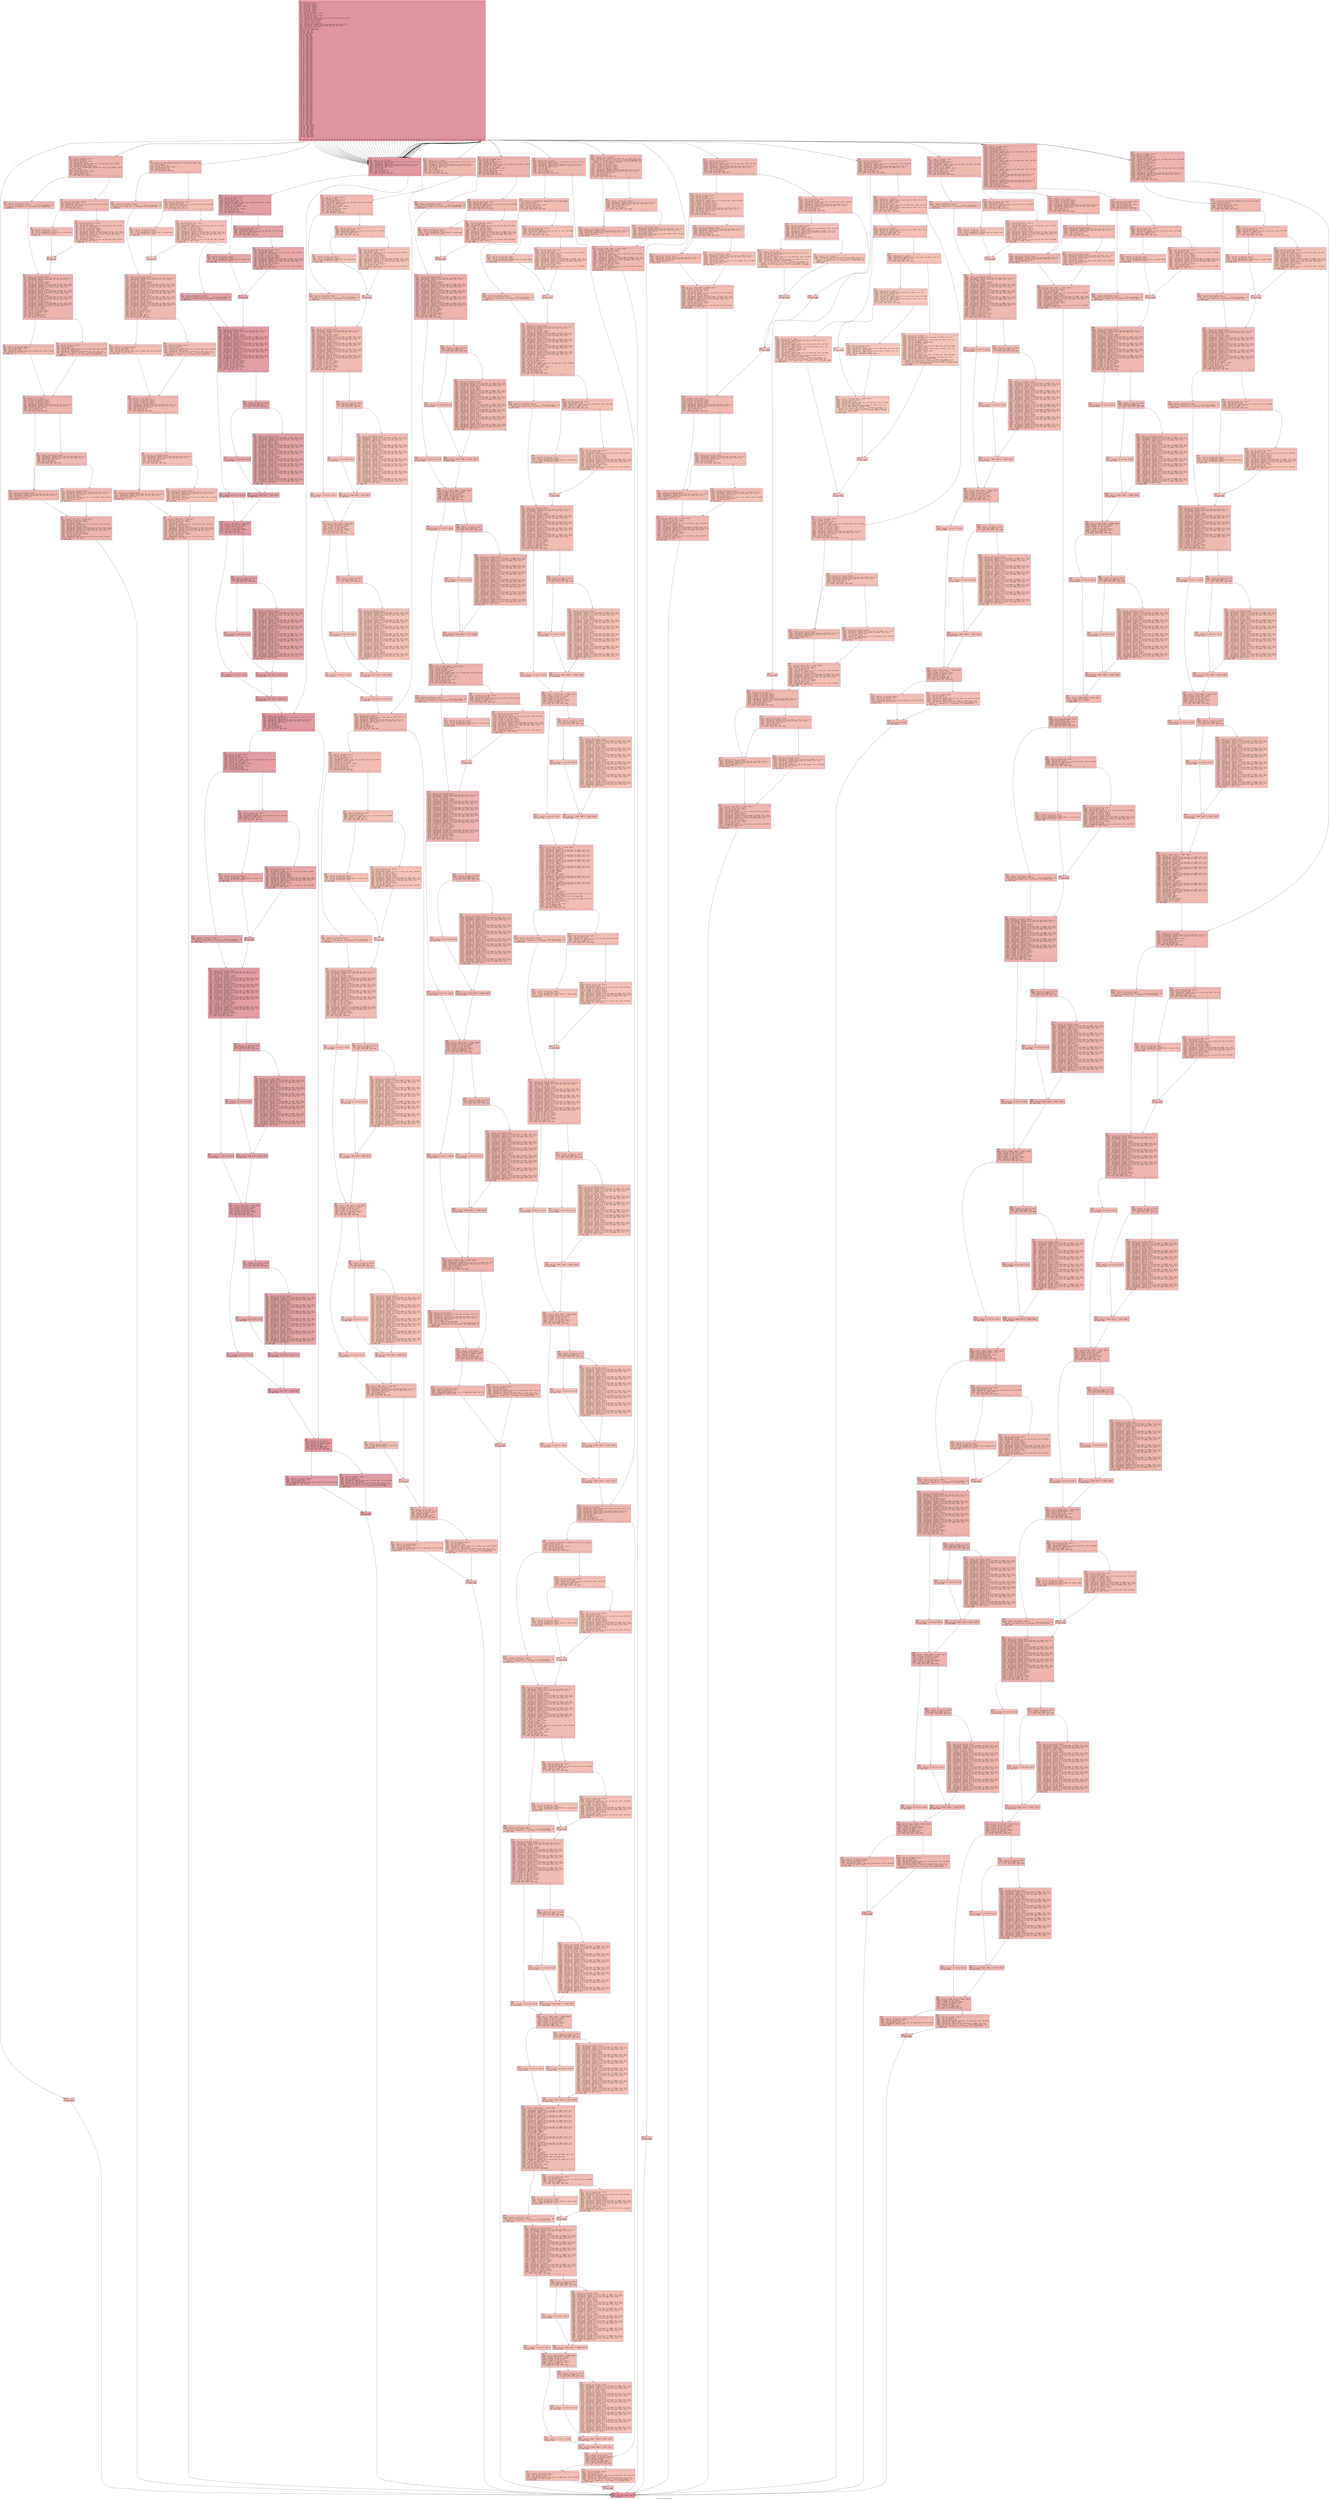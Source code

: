digraph "CFG for 'Reduce' function" {
	label="CFG for 'Reduce' function";

	Node0x600003705540 [shape=record,color="#b70d28ff", style=filled, fillcolor="#b70d2870" fontname="Courier",label="{0:\l|  %1 = alloca ptr, align 8\l  %2 = alloca ptr, align 8\l  %3 = alloca ptr, align 8\l  %4 = alloca ptr, align 8\l  %5 = alloca ptr, align 8\l  %6 = alloca ptr, align 8\l  %7 = alloca ptr, align 8\l  %8 = alloca i32, align 4\l  %9 = load i32, ptr @ttop, align 4\l  %10 = add nsw i32 %9, -1\l  store i32 %10, ptr @ttop, align 4\l  %11 = sext i32 %9 to i64\l  %12 = getelementptr inbounds [100 x ptr], ptr @tok_stack, i64 0, i64 %11\l  %13 = load ptr, ptr %12, align 8\l  store ptr %13, ptr %7, align 8\l  store i32 1, ptr %8, align 4\l  %14 = load ptr, ptr %7, align 8\l  %15 = getelementptr inbounds %struct.word_type, ptr %14, i32 0, i32 1\l  %16 = getelementptr inbounds %struct.anon, ptr %15, i32 0, i32 0\l  %17 = load i8, ptr %16, align 8\l  %18 = zext i8 %17 to i32\l  switch i32 %18, label %3842 [\l    i32 109, label %19\l    i32 110, label %19\l    i32 108, label %139\l    i32 5, label %254\l    i32 4, label %254\l    i32 20, label %254\l    i32 21, label %254\l    i32 22, label %254\l    i32 23, label %254\l    i32 24, label %254\l    i32 25, label %254\l    i32 26, label %254\l    i32 27, label %254\l    i32 28, label %254\l    i32 29, label %254\l    i32 30, label %254\l    i32 31, label %254\l    i32 32, label %254\l    i32 33, label %254\l    i32 34, label %254\l    i32 35, label %254\l    i32 36, label %254\l    i32 37, label %254\l    i32 38, label %254\l    i32 39, label %254\l    i32 40, label %254\l    i32 41, label %254\l    i32 44, label %254\l    i32 42, label %254\l    i32 43, label %254\l    i32 45, label %254\l    i32 46, label %254\l    i32 47, label %254\l    i32 48, label %254\l    i32 49, label %254\l    i32 50, label %254\l    i32 51, label %254\l    i32 55, label %254\l    i32 56, label %254\l    i32 58, label %254\l    i32 59, label %254\l    i32 60, label %254\l    i32 61, label %254\l    i32 62, label %254\l    i32 63, label %254\l    i32 64, label %254\l    i32 65, label %254\l    i32 66, label %254\l    i32 67, label %254\l    i32 68, label %254\l    i32 69, label %254\l    i32 70, label %254\l    i32 71, label %254\l    i32 72, label %254\l    i32 73, label %254\l    i32 74, label %254\l    i32 75, label %254\l    i32 76, label %254\l    i32 77, label %254\l    i32 78, label %254\l    i32 79, label %254\l    i32 80, label %254\l    i32 93, label %254\l    i32 94, label %254\l    i32 95, label %254\l    i32 96, label %254\l    i32 97, label %254\l    i32 98, label %254\l    i32 99, label %254\l    i32 92, label %254\l    i32 54, label %254\l    i32 53, label %254\l    i32 52, label %611\l    i32 6, label %978\l    i32 7, label %978\l    i32 2, label %1328\l    i32 102, label %2165\l    i32 104, label %2213\l    i32 103, label %2214\l    i32 105, label %2355\l    i32 1, label %2550\l    i32 19, label %2724\l    i32 18, label %2724\l    i32 17, label %2724\l    i32 100, label %3267\l    i32 101, label %3267\l  ]\l|{<s0>def|<s1>109|<s2>110|<s3>108|<s4>5|<s5>4|<s6>20|<s7>21|<s8>22|<s9>23|<s10>24|<s11>25|<s12>26|<s13>27|<s14>28|<s15>29|<s16>30|<s17>31|<s18>32|<s19>33|<s20>34|<s21>35|<s22>36|<s23>37|<s24>38|<s25>39|<s26>40|<s27>41|<s28>44|<s29>42|<s30>43|<s31>45|<s32>46|<s33>47|<s34>48|<s35>49|<s36>50|<s37>51|<s38>55|<s39>56|<s40>58|<s41>59|<s42>60|<s43>61|<s44>62|<s45>63|<s46>64|<s47>65|<s48>66|<s49>67|<s50>68|<s51>69|<s52>70|<s53>71|<s54>72|<s55>73|<s56>74|<s57>75|<s58>76|<s59>77|<s60>78|<s61>79|<s62>80|<s63>93|<s64>truncated...}}"];
	Node0x600003705540:s0 -> Node0x60000371e350[tooltip="0 -> 3842\nProbability 1.15%" ];
	Node0x600003705540:s1 -> Node0x600003705590[tooltip="0 -> 19\nProbability 2.30%" ];
	Node0x600003705540:s2 -> Node0x600003705590[tooltip="0 -> 19\nProbability 2.30%" ];
	Node0x600003705540:s3 -> Node0x6000037059f0[tooltip="0 -> 139\nProbability 1.15%" ];
	Node0x600003705540:s4 -> Node0x600003705e50[tooltip="0 -> 254\nProbability 79.31%" ];
	Node0x600003705540:s5 -> Node0x600003705e50[tooltip="0 -> 254\nProbability 79.31%" ];
	Node0x600003705540:s6 -> Node0x600003705e50[tooltip="0 -> 254\nProbability 79.31%" ];
	Node0x600003705540:s7 -> Node0x600003705e50[tooltip="0 -> 254\nProbability 79.31%" ];
	Node0x600003705540:s8 -> Node0x600003705e50[tooltip="0 -> 254\nProbability 79.31%" ];
	Node0x600003705540:s9 -> Node0x600003705e50[tooltip="0 -> 254\nProbability 79.31%" ];
	Node0x600003705540:s10 -> Node0x600003705e50[tooltip="0 -> 254\nProbability 79.31%" ];
	Node0x600003705540:s11 -> Node0x600003705e50[tooltip="0 -> 254\nProbability 79.31%" ];
	Node0x600003705540:s12 -> Node0x600003705e50[tooltip="0 -> 254\nProbability 79.31%" ];
	Node0x600003705540:s13 -> Node0x600003705e50[tooltip="0 -> 254\nProbability 79.31%" ];
	Node0x600003705540:s14 -> Node0x600003705e50[tooltip="0 -> 254\nProbability 79.31%" ];
	Node0x600003705540:s15 -> Node0x600003705e50[tooltip="0 -> 254\nProbability 79.31%" ];
	Node0x600003705540:s16 -> Node0x600003705e50[tooltip="0 -> 254\nProbability 79.31%" ];
	Node0x600003705540:s17 -> Node0x600003705e50[tooltip="0 -> 254\nProbability 79.31%" ];
	Node0x600003705540:s18 -> Node0x600003705e50[tooltip="0 -> 254\nProbability 79.31%" ];
	Node0x600003705540:s19 -> Node0x600003705e50[tooltip="0 -> 254\nProbability 79.31%" ];
	Node0x600003705540:s20 -> Node0x600003705e50[tooltip="0 -> 254\nProbability 79.31%" ];
	Node0x600003705540:s21 -> Node0x600003705e50[tooltip="0 -> 254\nProbability 79.31%" ];
	Node0x600003705540:s22 -> Node0x600003705e50[tooltip="0 -> 254\nProbability 79.31%" ];
	Node0x600003705540:s23 -> Node0x600003705e50[tooltip="0 -> 254\nProbability 79.31%" ];
	Node0x600003705540:s24 -> Node0x600003705e50[tooltip="0 -> 254\nProbability 79.31%" ];
	Node0x600003705540:s25 -> Node0x600003705e50[tooltip="0 -> 254\nProbability 79.31%" ];
	Node0x600003705540:s26 -> Node0x600003705e50[tooltip="0 -> 254\nProbability 79.31%" ];
	Node0x600003705540:s27 -> Node0x600003705e50[tooltip="0 -> 254\nProbability 79.31%" ];
	Node0x600003705540:s28 -> Node0x600003705e50[tooltip="0 -> 254\nProbability 79.31%" ];
	Node0x600003705540:s29 -> Node0x600003705e50[tooltip="0 -> 254\nProbability 79.31%" ];
	Node0x600003705540:s30 -> Node0x600003705e50[tooltip="0 -> 254\nProbability 79.31%" ];
	Node0x600003705540:s31 -> Node0x600003705e50[tooltip="0 -> 254\nProbability 79.31%" ];
	Node0x600003705540:s32 -> Node0x600003705e50[tooltip="0 -> 254\nProbability 79.31%" ];
	Node0x600003705540:s33 -> Node0x600003705e50[tooltip="0 -> 254\nProbability 79.31%" ];
	Node0x600003705540:s34 -> Node0x600003705e50[tooltip="0 -> 254\nProbability 79.31%" ];
	Node0x600003705540:s35 -> Node0x600003705e50[tooltip="0 -> 254\nProbability 79.31%" ];
	Node0x600003705540:s36 -> Node0x600003705e50[tooltip="0 -> 254\nProbability 79.31%" ];
	Node0x600003705540:s37 -> Node0x600003705e50[tooltip="0 -> 254\nProbability 79.31%" ];
	Node0x600003705540:s38 -> Node0x600003705e50[tooltip="0 -> 254\nProbability 79.31%" ];
	Node0x600003705540:s39 -> Node0x600003705e50[tooltip="0 -> 254\nProbability 79.31%" ];
	Node0x600003705540:s40 -> Node0x600003705e50[tooltip="0 -> 254\nProbability 79.31%" ];
	Node0x600003705540:s41 -> Node0x600003705e50[tooltip="0 -> 254\nProbability 79.31%" ];
	Node0x600003705540:s42 -> Node0x600003705e50[tooltip="0 -> 254\nProbability 79.31%" ];
	Node0x600003705540:s43 -> Node0x600003705e50[tooltip="0 -> 254\nProbability 79.31%" ];
	Node0x600003705540:s44 -> Node0x600003705e50[tooltip="0 -> 254\nProbability 79.31%" ];
	Node0x600003705540:s45 -> Node0x600003705e50[tooltip="0 -> 254\nProbability 79.31%" ];
	Node0x600003705540:s46 -> Node0x600003705e50[tooltip="0 -> 254\nProbability 79.31%" ];
	Node0x600003705540:s47 -> Node0x600003705e50[tooltip="0 -> 254\nProbability 79.31%" ];
	Node0x600003705540:s48 -> Node0x600003705e50[tooltip="0 -> 254\nProbability 79.31%" ];
	Node0x600003705540:s49 -> Node0x600003705e50[tooltip="0 -> 254\nProbability 79.31%" ];
	Node0x600003705540:s50 -> Node0x600003705e50[tooltip="0 -> 254\nProbability 79.31%" ];
	Node0x600003705540:s51 -> Node0x600003705e50[tooltip="0 -> 254\nProbability 79.31%" ];
	Node0x600003705540:s52 -> Node0x600003705e50[tooltip="0 -> 254\nProbability 79.31%" ];
	Node0x600003705540:s53 -> Node0x600003705e50[tooltip="0 -> 254\nProbability 79.31%" ];
	Node0x600003705540:s54 -> Node0x600003705e50[tooltip="0 -> 254\nProbability 79.31%" ];
	Node0x600003705540:s55 -> Node0x600003705e50[tooltip="0 -> 254\nProbability 79.31%" ];
	Node0x600003705540:s56 -> Node0x600003705e50[tooltip="0 -> 254\nProbability 79.31%" ];
	Node0x600003705540:s57 -> Node0x600003705e50[tooltip="0 -> 254\nProbability 79.31%" ];
	Node0x600003705540:s58 -> Node0x600003705e50[tooltip="0 -> 254\nProbability 79.31%" ];
	Node0x600003705540:s59 -> Node0x600003705e50[tooltip="0 -> 254\nProbability 79.31%" ];
	Node0x600003705540:s60 -> Node0x600003705e50[tooltip="0 -> 254\nProbability 79.31%" ];
	Node0x600003705540:s61 -> Node0x600003705e50[tooltip="0 -> 254\nProbability 79.31%" ];
	Node0x600003705540:s62 -> Node0x600003705e50[tooltip="0 -> 254\nProbability 79.31%" ];
	Node0x600003705540:s63 -> Node0x600003705e50[tooltip="0 -> 254\nProbability 79.31%" ];
	Node0x600003705540:s64 -> Node0x600003705e50[tooltip="0 -> 254\nProbability 79.31%" ];
	Node0x600003705540:s64 -> Node0x600003705e50[tooltip="0 -> 254\nProbability 79.31%" ];
	Node0x600003705540:s64 -> Node0x600003705e50[tooltip="0 -> 254\nProbability 79.31%" ];
	Node0x600003705540:s64 -> Node0x600003705e50[tooltip="0 -> 254\nProbability 79.31%" ];
	Node0x600003705540:s64 -> Node0x600003705e50[tooltip="0 -> 254\nProbability 79.31%" ];
	Node0x600003705540:s64 -> Node0x600003705e50[tooltip="0 -> 254\nProbability 79.31%" ];
	Node0x600003705540:s64 -> Node0x600003705e50[tooltip="0 -> 254\nProbability 79.31%" ];
	Node0x600003705540:s64 -> Node0x600003705e50[tooltip="0 -> 254\nProbability 79.31%" ];
	Node0x600003705540:s64 -> Node0x600003705e50[tooltip="0 -> 254\nProbability 79.31%" ];
	Node0x600003705540:s64 -> Node0x600003706c10[tooltip="0 -> 611\nProbability 1.15%" ];
	Node0x600003705540:s64 -> Node0x600003707a70[tooltip="0 -> 978\nProbability 2.30%" ];
	Node0x600003705540:s64 -> Node0x600003707a70[tooltip="0 -> 978\nProbability 2.30%" ];
	Node0x600003705540:s64 -> Node0x6000037007d0[tooltip="0 -> 1328\nProbability 1.15%" ];
	Node0x600003705540:s64 -> Node0x600003702490[tooltip="0 -> 2165\nProbability 1.15%" ];
	Node0x600003705540:s64 -> Node0x600003702620[tooltip="0 -> 2213\nProbability 1.15%" ];
	Node0x600003705540:s64 -> Node0x600003702670[tooltip="0 -> 2214\nProbability 1.15%" ];
	Node0x600003705540:s64 -> Node0x600003702c10[tooltip="0 -> 2355\nProbability 1.15%" ];
	Node0x600003705540:s64 -> Node0x600003703340[tooltip="0 -> 2550\nProbability 1.15%" ];
	Node0x600003705540:s64 -> Node0x600003703a20[tooltip="0 -> 2724\nProbability 3.45%" ];
	Node0x600003705540:s64 -> Node0x600003703a20[tooltip="0 -> 2724\nProbability 3.45%" ];
	Node0x600003705540:s64 -> Node0x600003703a20[tooltip="0 -> 2724\nProbability 3.45%" ];
	Node0x600003705540:s64 -> Node0x60000371ceb0[tooltip="0 -> 3267\nProbability 2.30%" ];
	Node0x600003705540:s64 -> Node0x60000371ceb0[tooltip="0 -> 3267\nProbability 2.30%" ];
	Node0x600003705590 [shape=record,color="#3d50c3ff", style=filled, fillcolor="#d8564670" fontname="Courier",label="{19:\l|  %20 = load i32, ptr @otop, align 4\l  %21 = add nsw i32 %20, -1\l  store i32 %21, ptr @otop, align 4\l  %22 = sext i32 %20 to i64\l  %23 = getelementptr inbounds [100 x ptr], ptr @obj_stack, i64 0, i64 %22\l  %24 = load ptr, ptr %23, align 8\l  call void @TransferEnd(ptr noundef %24)\l  %25 = load i8, ptr getelementptr inbounds ([0 x i8], ptr @zz_lengths, i64 0,\l... i64 5), align 1\l  %26 = zext i8 %25 to i32\l  store i32 %26, ptr @zz_size, align 4\l  %27 = sext i32 %26 to i64\l  %28 = icmp uge i64 %27, 265\l  br i1 %28, label %29, label %32\l|{<s0>T|<s1>F}}"];
	Node0x600003705590:s0 -> Node0x6000037055e0[tooltip="19 -> 29\nProbability 50.00%" ];
	Node0x600003705590:s1 -> Node0x600003705630[tooltip="19 -> 32\nProbability 50.00%" ];
	Node0x6000037055e0 [shape=record,color="#3d50c3ff", style=filled, fillcolor="#de614d70" fontname="Courier",label="{29:\l|  %30 = load ptr, ptr @no_fpos, align 8\l  %31 = call ptr (i32, i32, ptr, i32, ptr, ...) @Error(i32 noundef 1, i32\l... noundef 1, ptr noundef @.str.2, i32 noundef 1, ptr noundef %30)\l  br label %56\l}"];
	Node0x6000037055e0 -> Node0x600003705770[tooltip="29 -> 56\nProbability 100.00%" ];
	Node0x600003705630 [shape=record,color="#3d50c3ff", style=filled, fillcolor="#de614d70" fontname="Courier",label="{32:\l|  %33 = load i32, ptr @zz_size, align 4\l  %34 = sext i32 %33 to i64\l  %35 = getelementptr inbounds [0 x ptr], ptr @zz_free, i64 0, i64 %34\l  %36 = load ptr, ptr %35, align 8\l  %37 = icmp eq ptr %36, null\l  br i1 %37, label %38, label %42\l|{<s0>T|<s1>F}}"];
	Node0x600003705630:s0 -> Node0x600003705680[tooltip="32 -> 38\nProbability 37.50%" ];
	Node0x600003705630:s1 -> Node0x6000037056d0[tooltip="32 -> 42\nProbability 62.50%" ];
	Node0x600003705680 [shape=record,color="#3d50c3ff", style=filled, fillcolor="#e36c5570" fontname="Courier",label="{38:\l|  %39 = load i32, ptr @zz_size, align 4\l  %40 = load ptr, ptr @no_fpos, align 8\l  %41 = call ptr @GetMemory(i32 noundef %39, ptr noundef %40)\l  store ptr %41, ptr @zz_hold, align 8\l  br label %55\l}"];
	Node0x600003705680 -> Node0x600003705720[tooltip="38 -> 55\nProbability 100.00%" ];
	Node0x6000037056d0 [shape=record,color="#3d50c3ff", style=filled, fillcolor="#e1675170" fontname="Courier",label="{42:\l|  %43 = load i32, ptr @zz_size, align 4\l  %44 = sext i32 %43 to i64\l  %45 = getelementptr inbounds [0 x ptr], ptr @zz_free, i64 0, i64 %44\l  %46 = load ptr, ptr %45, align 8\l  store ptr %46, ptr @zz_hold, align 8\l  store ptr %46, ptr @zz_hold, align 8\l  %47 = load ptr, ptr @zz_hold, align 8\l  %48 = getelementptr inbounds %struct.word_type, ptr %47, i32 0, i32 0\l  %49 = getelementptr inbounds [2 x %struct.LIST], ptr %48, i64 0, i64 0\l  %50 = getelementptr inbounds %struct.LIST, ptr %49, i32 0, i32 0\l  %51 = load ptr, ptr %50, align 8\l  %52 = load i32, ptr @zz_size, align 4\l  %53 = sext i32 %52 to i64\l  %54 = getelementptr inbounds [0 x ptr], ptr @zz_free, i64 0, i64 %53\l  store ptr %51, ptr %54, align 8\l  br label %55\l}"];
	Node0x6000037056d0 -> Node0x600003705720[tooltip="42 -> 55\nProbability 100.00%" ];
	Node0x600003705720 [shape=record,color="#3d50c3ff", style=filled, fillcolor="#de614d70" fontname="Courier",label="{55:\l|  br label %56\l}"];
	Node0x600003705720 -> Node0x600003705770[tooltip="55 -> 56\nProbability 100.00%" ];
	Node0x600003705770 [shape=record,color="#3d50c3ff", style=filled, fillcolor="#d8564670" fontname="Courier",label="{56:\l|  %57 = load ptr, ptr @zz_hold, align 8\l  %58 = getelementptr inbounds %struct.word_type, ptr %57, i32 0, i32 1\l  %59 = getelementptr inbounds %struct.anon, ptr %58, i32 0, i32 0\l  store i8 5, ptr %59, align 8\l  %60 = load ptr, ptr @zz_hold, align 8\l  %61 = load ptr, ptr @zz_hold, align 8\l  %62 = getelementptr inbounds %struct.word_type, ptr %61, i32 0, i32 0\l  %63 = getelementptr inbounds [2 x %struct.LIST], ptr %62, i64 0, i64 1\l  %64 = getelementptr inbounds %struct.LIST, ptr %63, i32 0, i32 1\l  store ptr %60, ptr %64, align 8\l  %65 = load ptr, ptr @zz_hold, align 8\l  %66 = getelementptr inbounds %struct.word_type, ptr %65, i32 0, i32 0\l  %67 = getelementptr inbounds [2 x %struct.LIST], ptr %66, i64 0, i64 1\l  %68 = getelementptr inbounds %struct.LIST, ptr %67, i32 0, i32 0\l  store ptr %60, ptr %68, align 8\l  %69 = load ptr, ptr @zz_hold, align 8\l  %70 = getelementptr inbounds %struct.word_type, ptr %69, i32 0, i32 0\l  %71 = getelementptr inbounds [2 x %struct.LIST], ptr %70, i64 0, i64 0\l  %72 = getelementptr inbounds %struct.LIST, ptr %71, i32 0, i32 1\l  store ptr %60, ptr %72, align 8\l  %73 = load ptr, ptr @zz_hold, align 8\l  %74 = getelementptr inbounds %struct.word_type, ptr %73, i32 0, i32 0\l  %75 = getelementptr inbounds [2 x %struct.LIST], ptr %74, i64 0, i64 0\l  %76 = getelementptr inbounds %struct.LIST, ptr %75, i32 0, i32 0\l  store ptr %60, ptr %76, align 8\l  store ptr %60, ptr %1, align 8\l  %77 = load ptr, ptr %1, align 8\l  store ptr %77, ptr @zz_hold, align 8\l  %78 = load i32, ptr @otop, align 4\l  %79 = add nsw i32 %78, 1\l  store i32 %79, ptr @otop, align 4\l  %80 = icmp slt i32 %79, 100\l  br i1 %80, label %81, label %86\l|{<s0>T|<s1>F}}"];
	Node0x600003705770:s0 -> Node0x6000037057c0[tooltip="56 -> 81\nProbability 50.00%" ];
	Node0x600003705770:s1 -> Node0x600003705810[tooltip="56 -> 86\nProbability 50.00%" ];
	Node0x6000037057c0 [shape=record,color="#3d50c3ff", style=filled, fillcolor="#de614d70" fontname="Courier",label="{81:\l|  %82 = load ptr, ptr @zz_hold, align 8\l  %83 = load i32, ptr @otop, align 4\l  %84 = sext i32 %83 to i64\l  %85 = getelementptr inbounds [100 x ptr], ptr @obj_stack, i64 0, i64 %84\l  store ptr %82, ptr %85, align 8\l  br label %94\l}"];
	Node0x6000037057c0 -> Node0x600003705860[tooltip="81 -> 94\nProbability 100.00%" ];
	Node0x600003705810 [shape=record,color="#3d50c3ff", style=filled, fillcolor="#de614d70" fontname="Courier",label="{86:\l|  %87 = load i32, ptr @otop, align 4\l  %88 = sub nsw i32 %87, 1\l  %89 = sext i32 %88 to i64\l  %90 = getelementptr inbounds [100 x ptr], ptr @obj_stack, i64 0, i64 %89\l  %91 = load ptr, ptr %90, align 8\l  %92 = getelementptr inbounds %struct.word_type, ptr %91, i32 0, i32 1\l  %93 = call ptr (i32, i32, ptr, i32, ptr, ...) @Error(i32 noundef 6, i32\l... noundef 1, ptr noundef @.str.1, i32 noundef 1, ptr noundef %92)\l  br label %94\l}"];
	Node0x600003705810 -> Node0x600003705860[tooltip="86 -> 94\nProbability 100.00%" ];
	Node0x600003705860 [shape=record,color="#3d50c3ff", style=filled, fillcolor="#d8564670" fontname="Courier",label="{94:\l|  %95 = load ptr, ptr %7, align 8\l  store ptr %95, ptr @zz_hold, align 8\l  %96 = load ptr, ptr @zz_hold, align 8\l  store ptr %96, ptr @zz_hold, align 8\l  %97 = load ptr, ptr @zz_hold, align 8\l  %98 = getelementptr inbounds %struct.word_type, ptr %97, i32 0, i32 1\l  %99 = getelementptr inbounds %struct.anon, ptr %98, i32 0, i32 0\l  %100 = load i8, ptr %99, align 8\l  %101 = zext i8 %100 to i32\l  %102 = icmp eq i32 %101, 11\l  br i1 %102, label %110, label %103\l|{<s0>T|<s1>F}}"];
	Node0x600003705860:s0 -> Node0x600003705900[tooltip="94 -> 110\nProbability 50.00%" ];
	Node0x600003705860:s1 -> Node0x6000037058b0[tooltip="94 -> 103\nProbability 50.00%" ];
	Node0x6000037058b0 [shape=record,color="#3d50c3ff", style=filled, fillcolor="#de614d70" fontname="Courier",label="{103:\l|  %104 = load ptr, ptr @zz_hold, align 8\l  %105 = getelementptr inbounds %struct.word_type, ptr %104, i32 0, i32 1\l  %106 = getelementptr inbounds %struct.anon, ptr %105, i32 0, i32 0\l  %107 = load i8, ptr %106, align 8\l  %108 = zext i8 %107 to i32\l  %109 = icmp eq i32 %108, 12\l  br i1 %109, label %110, label %116\l|{<s0>T|<s1>F}}"];
	Node0x6000037058b0:s0 -> Node0x600003705900[tooltip="103 -> 110\nProbability 50.00%" ];
	Node0x6000037058b0:s1 -> Node0x600003705950[tooltip="103 -> 116\nProbability 50.00%" ];
	Node0x600003705900 [shape=record,color="#3d50c3ff", style=filled, fillcolor="#dc5d4a70" fontname="Courier",label="{110:\l|  %111 = load ptr, ptr @zz_hold, align 8\l  %112 = getelementptr inbounds %struct.word_type, ptr %111, i32 0, i32 1\l  %113 = getelementptr inbounds %struct.anon, ptr %112, i32 0, i32 1\l  %114 = load i8, ptr %113, align 1\l  %115 = zext i8 %114 to i32\l  br label %125\l}"];
	Node0x600003705900 -> Node0x6000037059a0[tooltip="110 -> 125\nProbability 100.00%" ];
	Node0x600003705950 [shape=record,color="#3d50c3ff", style=filled, fillcolor="#e36c5570" fontname="Courier",label="{116:\l|  %117 = load ptr, ptr @zz_hold, align 8\l  %118 = getelementptr inbounds %struct.word_type, ptr %117, i32 0, i32 1\l  %119 = getelementptr inbounds %struct.anon, ptr %118, i32 0, i32 0\l  %120 = load i8, ptr %119, align 8\l  %121 = zext i8 %120 to i64\l  %122 = getelementptr inbounds [0 x i8], ptr @zz_lengths, i64 0, i64 %121\l  %123 = load i8, ptr %122, align 1\l  %124 = zext i8 %123 to i32\l  br label %125\l}"];
	Node0x600003705950 -> Node0x6000037059a0[tooltip="116 -> 125\nProbability 100.00%" ];
	Node0x6000037059a0 [shape=record,color="#3d50c3ff", style=filled, fillcolor="#d8564670" fontname="Courier",label="{125:\l|  %126 = phi i32 [ %115, %110 ], [ %124, %116 ]\l  store i32 %126, ptr @zz_size, align 4\l  %127 = load i32, ptr @zz_size, align 4\l  %128 = sext i32 %127 to i64\l  %129 = getelementptr inbounds [0 x ptr], ptr @zz_free, i64 0, i64 %128\l  %130 = load ptr, ptr %129, align 8\l  %131 = load ptr, ptr @zz_hold, align 8\l  %132 = getelementptr inbounds %struct.word_type, ptr %131, i32 0, i32 0\l  %133 = getelementptr inbounds [2 x %struct.LIST], ptr %132, i64 0, i64 0\l  %134 = getelementptr inbounds %struct.LIST, ptr %133, i32 0, i32 0\l  store ptr %130, ptr %134, align 8\l  %135 = load ptr, ptr @zz_hold, align 8\l  %136 = load i32, ptr @zz_size, align 4\l  %137 = sext i32 %136 to i64\l  %138 = getelementptr inbounds [0 x ptr], ptr @zz_free, i64 0, i64 %137\l  store ptr %135, ptr %138, align 8\l  br label %3843\l}"];
	Node0x6000037059a0 -> Node0x60000371e3a0[tooltip="125 -> 3843\nProbability 100.00%" ];
	Node0x6000037059f0 [shape=record,color="#3d50c3ff", style=filled, fillcolor="#de614d70" fontname="Courier",label="{139:\l|  %140 = load i8, ptr getelementptr inbounds ([0 x i8], ptr @zz_lengths, i64\l... 0, i64 5), align 1\l  %141 = zext i8 %140 to i32\l  store i32 %141, ptr @zz_size, align 4\l  %142 = sext i32 %141 to i64\l  %143 = icmp uge i64 %142, 265\l  br i1 %143, label %144, label %147\l|{<s0>T|<s1>F}}"];
	Node0x6000037059f0:s0 -> Node0x600003705a40[tooltip="139 -> 144\nProbability 50.00%" ];
	Node0x6000037059f0:s1 -> Node0x600003705a90[tooltip="139 -> 147\nProbability 50.00%" ];
	Node0x600003705a40 [shape=record,color="#3d50c3ff", style=filled, fillcolor="#e36c5570" fontname="Courier",label="{144:\l|  %145 = load ptr, ptr @no_fpos, align 8\l  %146 = call ptr (i32, i32, ptr, i32, ptr, ...) @Error(i32 noundef 1, i32\l... noundef 1, ptr noundef @.str.2, i32 noundef 1, ptr noundef %145)\l  br label %171\l}"];
	Node0x600003705a40 -> Node0x600003705bd0[tooltip="144 -> 171\nProbability 100.00%" ];
	Node0x600003705a90 [shape=record,color="#3d50c3ff", style=filled, fillcolor="#e36c5570" fontname="Courier",label="{147:\l|  %148 = load i32, ptr @zz_size, align 4\l  %149 = sext i32 %148 to i64\l  %150 = getelementptr inbounds [0 x ptr], ptr @zz_free, i64 0, i64 %149\l  %151 = load ptr, ptr %150, align 8\l  %152 = icmp eq ptr %151, null\l  br i1 %152, label %153, label %157\l|{<s0>T|<s1>F}}"];
	Node0x600003705a90:s0 -> Node0x600003705ae0[tooltip="147 -> 153\nProbability 37.50%" ];
	Node0x600003705a90:s1 -> Node0x600003705b30[tooltip="147 -> 157\nProbability 62.50%" ];
	Node0x600003705ae0 [shape=record,color="#3d50c3ff", style=filled, fillcolor="#e8765c70" fontname="Courier",label="{153:\l|  %154 = load i32, ptr @zz_size, align 4\l  %155 = load ptr, ptr @no_fpos, align 8\l  %156 = call ptr @GetMemory(i32 noundef %154, ptr noundef %155)\l  store ptr %156, ptr @zz_hold, align 8\l  br label %170\l}"];
	Node0x600003705ae0 -> Node0x600003705b80[tooltip="153 -> 170\nProbability 100.00%" ];
	Node0x600003705b30 [shape=record,color="#3d50c3ff", style=filled, fillcolor="#e5705870" fontname="Courier",label="{157:\l|  %158 = load i32, ptr @zz_size, align 4\l  %159 = sext i32 %158 to i64\l  %160 = getelementptr inbounds [0 x ptr], ptr @zz_free, i64 0, i64 %159\l  %161 = load ptr, ptr %160, align 8\l  store ptr %161, ptr @zz_hold, align 8\l  store ptr %161, ptr @zz_hold, align 8\l  %162 = load ptr, ptr @zz_hold, align 8\l  %163 = getelementptr inbounds %struct.word_type, ptr %162, i32 0, i32 0\l  %164 = getelementptr inbounds [2 x %struct.LIST], ptr %163, i64 0, i64 0\l  %165 = getelementptr inbounds %struct.LIST, ptr %164, i32 0, i32 0\l  %166 = load ptr, ptr %165, align 8\l  %167 = load i32, ptr @zz_size, align 4\l  %168 = sext i32 %167 to i64\l  %169 = getelementptr inbounds [0 x ptr], ptr @zz_free, i64 0, i64 %168\l  store ptr %166, ptr %169, align 8\l  br label %170\l}"];
	Node0x600003705b30 -> Node0x600003705b80[tooltip="157 -> 170\nProbability 100.00%" ];
	Node0x600003705b80 [shape=record,color="#3d50c3ff", style=filled, fillcolor="#e36c5570" fontname="Courier",label="{170:\l|  br label %171\l}"];
	Node0x600003705b80 -> Node0x600003705bd0[tooltip="170 -> 171\nProbability 100.00%" ];
	Node0x600003705bd0 [shape=record,color="#3d50c3ff", style=filled, fillcolor="#de614d70" fontname="Courier",label="{171:\l|  %172 = load ptr, ptr @zz_hold, align 8\l  %173 = getelementptr inbounds %struct.word_type, ptr %172, i32 0, i32 1\l  %174 = getelementptr inbounds %struct.anon, ptr %173, i32 0, i32 0\l  store i8 5, ptr %174, align 8\l  %175 = load ptr, ptr @zz_hold, align 8\l  %176 = load ptr, ptr @zz_hold, align 8\l  %177 = getelementptr inbounds %struct.word_type, ptr %176, i32 0, i32 0\l  %178 = getelementptr inbounds [2 x %struct.LIST], ptr %177, i64 0, i64 1\l  %179 = getelementptr inbounds %struct.LIST, ptr %178, i32 0, i32 1\l  store ptr %175, ptr %179, align 8\l  %180 = load ptr, ptr @zz_hold, align 8\l  %181 = getelementptr inbounds %struct.word_type, ptr %180, i32 0, i32 0\l  %182 = getelementptr inbounds [2 x %struct.LIST], ptr %181, i64 0, i64 1\l  %183 = getelementptr inbounds %struct.LIST, ptr %182, i32 0, i32 0\l  store ptr %175, ptr %183, align 8\l  %184 = load ptr, ptr @zz_hold, align 8\l  %185 = getelementptr inbounds %struct.word_type, ptr %184, i32 0, i32 0\l  %186 = getelementptr inbounds [2 x %struct.LIST], ptr %185, i64 0, i64 0\l  %187 = getelementptr inbounds %struct.LIST, ptr %186, i32 0, i32 1\l  store ptr %175, ptr %187, align 8\l  %188 = load ptr, ptr @zz_hold, align 8\l  %189 = getelementptr inbounds %struct.word_type, ptr %188, i32 0, i32 0\l  %190 = getelementptr inbounds [2 x %struct.LIST], ptr %189, i64 0, i64 0\l  %191 = getelementptr inbounds %struct.LIST, ptr %190, i32 0, i32 0\l  store ptr %175, ptr %191, align 8\l  store ptr %175, ptr %1, align 8\l  %192 = load ptr, ptr %1, align 8\l  store ptr %192, ptr @zz_hold, align 8\l  %193 = load i32, ptr @otop, align 4\l  %194 = add nsw i32 %193, 1\l  store i32 %194, ptr @otop, align 4\l  %195 = icmp slt i32 %194, 100\l  br i1 %195, label %196, label %201\l|{<s0>T|<s1>F}}"];
	Node0x600003705bd0:s0 -> Node0x600003705c20[tooltip="171 -> 196\nProbability 50.00%" ];
	Node0x600003705bd0:s1 -> Node0x600003705c70[tooltip="171 -> 201\nProbability 50.00%" ];
	Node0x600003705c20 [shape=record,color="#3d50c3ff", style=filled, fillcolor="#e36c5570" fontname="Courier",label="{196:\l|  %197 = load ptr, ptr @zz_hold, align 8\l  %198 = load i32, ptr @otop, align 4\l  %199 = sext i32 %198 to i64\l  %200 = getelementptr inbounds [100 x ptr], ptr @obj_stack, i64 0, i64 %199\l  store ptr %197, ptr %200, align 8\l  br label %209\l}"];
	Node0x600003705c20 -> Node0x600003705cc0[tooltip="196 -> 209\nProbability 100.00%" ];
	Node0x600003705c70 [shape=record,color="#3d50c3ff", style=filled, fillcolor="#e36c5570" fontname="Courier",label="{201:\l|  %202 = load i32, ptr @otop, align 4\l  %203 = sub nsw i32 %202, 1\l  %204 = sext i32 %203 to i64\l  %205 = getelementptr inbounds [100 x ptr], ptr @obj_stack, i64 0, i64 %204\l  %206 = load ptr, ptr %205, align 8\l  %207 = getelementptr inbounds %struct.word_type, ptr %206, i32 0, i32 1\l  %208 = call ptr (i32, i32, ptr, i32, ptr, ...) @Error(i32 noundef 6, i32\l... noundef 1, ptr noundef @.str.1, i32 noundef 1, ptr noundef %207)\l  br label %209\l}"];
	Node0x600003705c70 -> Node0x600003705cc0[tooltip="201 -> 209\nProbability 100.00%" ];
	Node0x600003705cc0 [shape=record,color="#3d50c3ff", style=filled, fillcolor="#de614d70" fontname="Courier",label="{209:\l|  %210 = load ptr, ptr %7, align 8\l  store ptr %210, ptr @zz_hold, align 8\l  %211 = load ptr, ptr @zz_hold, align 8\l  store ptr %211, ptr @zz_hold, align 8\l  %212 = load ptr, ptr @zz_hold, align 8\l  %213 = getelementptr inbounds %struct.word_type, ptr %212, i32 0, i32 1\l  %214 = getelementptr inbounds %struct.anon, ptr %213, i32 0, i32 0\l  %215 = load i8, ptr %214, align 8\l  %216 = zext i8 %215 to i32\l  %217 = icmp eq i32 %216, 11\l  br i1 %217, label %225, label %218\l|{<s0>T|<s1>F}}"];
	Node0x600003705cc0:s0 -> Node0x600003705d60[tooltip="209 -> 225\nProbability 50.00%" ];
	Node0x600003705cc0:s1 -> Node0x600003705d10[tooltip="209 -> 218\nProbability 50.00%" ];
	Node0x600003705d10 [shape=record,color="#3d50c3ff", style=filled, fillcolor="#e36c5570" fontname="Courier",label="{218:\l|  %219 = load ptr, ptr @zz_hold, align 8\l  %220 = getelementptr inbounds %struct.word_type, ptr %219, i32 0, i32 1\l  %221 = getelementptr inbounds %struct.anon, ptr %220, i32 0, i32 0\l  %222 = load i8, ptr %221, align 8\l  %223 = zext i8 %222 to i32\l  %224 = icmp eq i32 %223, 12\l  br i1 %224, label %225, label %231\l|{<s0>T|<s1>F}}"];
	Node0x600003705d10:s0 -> Node0x600003705d60[tooltip="218 -> 225\nProbability 50.00%" ];
	Node0x600003705d10:s1 -> Node0x600003705db0[tooltip="218 -> 231\nProbability 50.00%" ];
	Node0x600003705d60 [shape=record,color="#3d50c3ff", style=filled, fillcolor="#e1675170" fontname="Courier",label="{225:\l|  %226 = load ptr, ptr @zz_hold, align 8\l  %227 = getelementptr inbounds %struct.word_type, ptr %226, i32 0, i32 1\l  %228 = getelementptr inbounds %struct.anon, ptr %227, i32 0, i32 1\l  %229 = load i8, ptr %228, align 1\l  %230 = zext i8 %229 to i32\l  br label %240\l}"];
	Node0x600003705d60 -> Node0x600003705e00[tooltip="225 -> 240\nProbability 100.00%" ];
	Node0x600003705db0 [shape=record,color="#3d50c3ff", style=filled, fillcolor="#e5705870" fontname="Courier",label="{231:\l|  %232 = load ptr, ptr @zz_hold, align 8\l  %233 = getelementptr inbounds %struct.word_type, ptr %232, i32 0, i32 1\l  %234 = getelementptr inbounds %struct.anon, ptr %233, i32 0, i32 0\l  %235 = load i8, ptr %234, align 8\l  %236 = zext i8 %235 to i64\l  %237 = getelementptr inbounds [0 x i8], ptr @zz_lengths, i64 0, i64 %236\l  %238 = load i8, ptr %237, align 1\l  %239 = zext i8 %238 to i32\l  br label %240\l}"];
	Node0x600003705db0 -> Node0x600003705e00[tooltip="231 -> 240\nProbability 100.00%" ];
	Node0x600003705e00 [shape=record,color="#3d50c3ff", style=filled, fillcolor="#de614d70" fontname="Courier",label="{240:\l|  %241 = phi i32 [ %230, %225 ], [ %239, %231 ]\l  store i32 %241, ptr @zz_size, align 4\l  %242 = load i32, ptr @zz_size, align 4\l  %243 = sext i32 %242 to i64\l  %244 = getelementptr inbounds [0 x ptr], ptr @zz_free, i64 0, i64 %243\l  %245 = load ptr, ptr %244, align 8\l  %246 = load ptr, ptr @zz_hold, align 8\l  %247 = getelementptr inbounds %struct.word_type, ptr %246, i32 0, i32 0\l  %248 = getelementptr inbounds [2 x %struct.LIST], ptr %247, i64 0, i64 0\l  %249 = getelementptr inbounds %struct.LIST, ptr %248, i32 0, i32 0\l  store ptr %245, ptr %249, align 8\l  %250 = load ptr, ptr @zz_hold, align 8\l  %251 = load i32, ptr @zz_size, align 4\l  %252 = sext i32 %251 to i64\l  %253 = getelementptr inbounds [0 x ptr], ptr @zz_free, i64 0, i64 %252\l  store ptr %250, ptr %253, align 8\l  br label %3843\l}"];
	Node0x600003705e00 -> Node0x60000371e3a0[tooltip="240 -> 3843\nProbability 100.00%" ];
	Node0x600003705e50 [shape=record,color="#b70d28ff", style=filled, fillcolor="#bb1b2c70" fontname="Courier",label="{254:\l|  %255 = load ptr, ptr %7, align 8\l  %256 = getelementptr inbounds %struct.closure_type, ptr %255, i32 0, i32 5\l  %257 = load ptr, ptr %256, align 8\l  %258 = getelementptr inbounds %struct.word_type, ptr %257, i32 0, i32 2\l  %259 = getelementptr inbounds %struct.anon.5, ptr %258, i32 0, i32 1\l  %260 = load i16, ptr %259, align 1\l  %261 = lshr i16 %260, 3\l  %262 = and i16 %261, 1\l  %263 = zext i16 %262 to i32\l  %264 = icmp ne i32 %263, 0\l  br i1 %264, label %265, label %421\l|{<s0>T|<s1>F}}"];
	Node0x600003705e50:s0 -> Node0x600003705ea0[tooltip="254 -> 265\nProbability 62.50%" ];
	Node0x600003705e50:s1 -> Node0x600003706490[tooltip="254 -> 421\nProbability 37.50%" ];
	Node0x600003705ea0 [shape=record,color="#3d50c3ff", style=filled, fillcolor="#be242e70" fontname="Courier",label="{265:\l|  %266 = load i32, ptr @otop, align 4\l  %267 = add nsw i32 %266, -1\l  store i32 %267, ptr @otop, align 4\l  %268 = sext i32 %266 to i64\l  %269 = getelementptr inbounds [100 x ptr], ptr @obj_stack, i64 0, i64 %268\l  %270 = load ptr, ptr %269, align 8\l  store ptr %270, ptr %5, align 8\l  %271 = load i8, ptr @zz_lengths, align 1\l  %272 = zext i8 %271 to i32\l  store i32 %272, ptr @zz_size, align 4\l  %273 = sext i32 %272 to i64\l  %274 = icmp uge i64 %273, 265\l  br i1 %274, label %275, label %278\l|{<s0>T|<s1>F}}"];
	Node0x600003705ea0:s0 -> Node0x600003705ef0[tooltip="265 -> 275\nProbability 50.00%" ];
	Node0x600003705ea0:s1 -> Node0x600003705f40[tooltip="265 -> 278\nProbability 50.00%" ];
	Node0x600003705ef0 [shape=record,color="#3d50c3ff", style=filled, fillcolor="#c5333470" fontname="Courier",label="{275:\l|  %276 = load ptr, ptr @no_fpos, align 8\l  %277 = call ptr (i32, i32, ptr, i32, ptr, ...) @Error(i32 noundef 1, i32\l... noundef 1, ptr noundef @.str.2, i32 noundef 1, ptr noundef %276)\l  br label %302\l}"];
	Node0x600003705ef0 -> Node0x600003706080[tooltip="275 -> 302\nProbability 100.00%" ];
	Node0x600003705f40 [shape=record,color="#3d50c3ff", style=filled, fillcolor="#c5333470" fontname="Courier",label="{278:\l|  %279 = load i32, ptr @zz_size, align 4\l  %280 = sext i32 %279 to i64\l  %281 = getelementptr inbounds [0 x ptr], ptr @zz_free, i64 0, i64 %280\l  %282 = load ptr, ptr %281, align 8\l  %283 = icmp eq ptr %282, null\l  br i1 %283, label %284, label %288\l|{<s0>T|<s1>F}}"];
	Node0x600003705f40:s0 -> Node0x600003705f90[tooltip="278 -> 284\nProbability 37.50%" ];
	Node0x600003705f40:s1 -> Node0x600003705fe0[tooltip="278 -> 288\nProbability 62.50%" ];
	Node0x600003705f90 [shape=record,color="#3d50c3ff", style=filled, fillcolor="#cc403a70" fontname="Courier",label="{284:\l|  %285 = load i32, ptr @zz_size, align 4\l  %286 = load ptr, ptr @no_fpos, align 8\l  %287 = call ptr @GetMemory(i32 noundef %285, ptr noundef %286)\l  store ptr %287, ptr @zz_hold, align 8\l  br label %301\l}"];
	Node0x600003705f90 -> Node0x600003706030[tooltip="284 -> 301\nProbability 100.00%" ];
	Node0x600003705fe0 [shape=record,color="#3d50c3ff", style=filled, fillcolor="#ca3b3770" fontname="Courier",label="{288:\l|  %289 = load i32, ptr @zz_size, align 4\l  %290 = sext i32 %289 to i64\l  %291 = getelementptr inbounds [0 x ptr], ptr @zz_free, i64 0, i64 %290\l  %292 = load ptr, ptr %291, align 8\l  store ptr %292, ptr @zz_hold, align 8\l  store ptr %292, ptr @zz_hold, align 8\l  %293 = load ptr, ptr @zz_hold, align 8\l  %294 = getelementptr inbounds %struct.word_type, ptr %293, i32 0, i32 0\l  %295 = getelementptr inbounds [2 x %struct.LIST], ptr %294, i64 0, i64 0\l  %296 = getelementptr inbounds %struct.LIST, ptr %295, i32 0, i32 0\l  %297 = load ptr, ptr %296, align 8\l  %298 = load i32, ptr @zz_size, align 4\l  %299 = sext i32 %298 to i64\l  %300 = getelementptr inbounds [0 x ptr], ptr @zz_free, i64 0, i64 %299\l  store ptr %297, ptr %300, align 8\l  br label %301\l}"];
	Node0x600003705fe0 -> Node0x600003706030[tooltip="288 -> 301\nProbability 100.00%" ];
	Node0x600003706030 [shape=record,color="#3d50c3ff", style=filled, fillcolor="#c5333470" fontname="Courier",label="{301:\l|  br label %302\l}"];
	Node0x600003706030 -> Node0x600003706080[tooltip="301 -> 302\nProbability 100.00%" ];
	Node0x600003706080 [shape=record,color="#3d50c3ff", style=filled, fillcolor="#be242e70" fontname="Courier",label="{302:\l|  %303 = load ptr, ptr @zz_hold, align 8\l  %304 = getelementptr inbounds %struct.word_type, ptr %303, i32 0, i32 1\l  %305 = getelementptr inbounds %struct.anon, ptr %304, i32 0, i32 0\l  store i8 0, ptr %305, align 8\l  %306 = load ptr, ptr @zz_hold, align 8\l  %307 = load ptr, ptr @zz_hold, align 8\l  %308 = getelementptr inbounds %struct.word_type, ptr %307, i32 0, i32 0\l  %309 = getelementptr inbounds [2 x %struct.LIST], ptr %308, i64 0, i64 1\l  %310 = getelementptr inbounds %struct.LIST, ptr %309, i32 0, i32 1\l  store ptr %306, ptr %310, align 8\l  %311 = load ptr, ptr @zz_hold, align 8\l  %312 = getelementptr inbounds %struct.word_type, ptr %311, i32 0, i32 0\l  %313 = getelementptr inbounds [2 x %struct.LIST], ptr %312, i64 0, i64 1\l  %314 = getelementptr inbounds %struct.LIST, ptr %313, i32 0, i32 0\l  store ptr %306, ptr %314, align 8\l  %315 = load ptr, ptr @zz_hold, align 8\l  %316 = getelementptr inbounds %struct.word_type, ptr %315, i32 0, i32 0\l  %317 = getelementptr inbounds [2 x %struct.LIST], ptr %316, i64 0, i64 0\l  %318 = getelementptr inbounds %struct.LIST, ptr %317, i32 0, i32 1\l  store ptr %306, ptr %318, align 8\l  %319 = load ptr, ptr @zz_hold, align 8\l  %320 = getelementptr inbounds %struct.word_type, ptr %319, i32 0, i32 0\l  %321 = getelementptr inbounds [2 x %struct.LIST], ptr %320, i64 0, i64 0\l  %322 = getelementptr inbounds %struct.LIST, ptr %321, i32 0, i32 0\l  store ptr %306, ptr %322, align 8\l  store ptr %306, ptr @xx_link, align 8\l  %323 = load ptr, ptr @xx_link, align 8\l  store ptr %323, ptr @zz_res, align 8\l  %324 = load ptr, ptr %7, align 8\l  store ptr %324, ptr @zz_hold, align 8\l  %325 = load ptr, ptr @zz_hold, align 8\l  %326 = icmp eq ptr %325, null\l  br i1 %326, label %327, label %329\l|{<s0>T|<s1>F}}"];
	Node0x600003706080:s0 -> Node0x6000037060d0[tooltip="302 -> 327\nProbability 37.50%" ];
	Node0x600003706080:s1 -> Node0x600003706120[tooltip="302 -> 329\nProbability 62.50%" ];
	Node0x6000037060d0 [shape=record,color="#3d50c3ff", style=filled, fillcolor="#c5333470" fontname="Courier",label="{327:\l|  %328 = load ptr, ptr @zz_res, align 8\l  br label %370\l}"];
	Node0x6000037060d0 -> Node0x600003706260[tooltip="327 -> 370\nProbability 100.00%" ];
	Node0x600003706120 [shape=record,color="#3d50c3ff", style=filled, fillcolor="#c32e3170" fontname="Courier",label="{329:\l|  %330 = load ptr, ptr @zz_res, align 8\l  %331 = icmp eq ptr %330, null\l  br i1 %331, label %332, label %334\l|{<s0>T|<s1>F}}"];
	Node0x600003706120:s0 -> Node0x600003706170[tooltip="329 -> 332\nProbability 37.50%" ];
	Node0x600003706120:s1 -> Node0x6000037061c0[tooltip="329 -> 334\nProbability 62.50%" ];
	Node0x600003706170 [shape=record,color="#3d50c3ff", style=filled, fillcolor="#cc403a70" fontname="Courier",label="{332:\l|  %333 = load ptr, ptr @zz_hold, align 8\l  br label %368\l}"];
	Node0x600003706170 -> Node0x600003706210[tooltip="332 -> 368\nProbability 100.00%" ];
	Node0x6000037061c0 [shape=record,color="#3d50c3ff", style=filled, fillcolor="#c5333470" fontname="Courier",label="{334:\l|  %335 = load ptr, ptr @zz_hold, align 8\l  %336 = getelementptr inbounds %struct.word_type, ptr %335, i32 0, i32 0\l  %337 = getelementptr inbounds [2 x %struct.LIST], ptr %336, i64 0, i64 0\l  %338 = getelementptr inbounds %struct.LIST, ptr %337, i32 0, i32 0\l  %339 = load ptr, ptr %338, align 8\l  store ptr %339, ptr @zz_tmp, align 8\l  %340 = load ptr, ptr @zz_res, align 8\l  %341 = getelementptr inbounds %struct.word_type, ptr %340, i32 0, i32 0\l  %342 = getelementptr inbounds [2 x %struct.LIST], ptr %341, i64 0, i64 0\l  %343 = getelementptr inbounds %struct.LIST, ptr %342, i32 0, i32 0\l  %344 = load ptr, ptr %343, align 8\l  %345 = load ptr, ptr @zz_hold, align 8\l  %346 = getelementptr inbounds %struct.word_type, ptr %345, i32 0, i32 0\l  %347 = getelementptr inbounds [2 x %struct.LIST], ptr %346, i64 0, i64 0\l  %348 = getelementptr inbounds %struct.LIST, ptr %347, i32 0, i32 0\l  store ptr %344, ptr %348, align 8\l  %349 = load ptr, ptr @zz_hold, align 8\l  %350 = load ptr, ptr @zz_res, align 8\l  %351 = getelementptr inbounds %struct.word_type, ptr %350, i32 0, i32 0\l  %352 = getelementptr inbounds [2 x %struct.LIST], ptr %351, i64 0, i64 0\l  %353 = getelementptr inbounds %struct.LIST, ptr %352, i32 0, i32 0\l  %354 = load ptr, ptr %353, align 8\l  %355 = getelementptr inbounds %struct.word_type, ptr %354, i32 0, i32 0\l  %356 = getelementptr inbounds [2 x %struct.LIST], ptr %355, i64 0, i64 0\l  %357 = getelementptr inbounds %struct.LIST, ptr %356, i32 0, i32 1\l  store ptr %349, ptr %357, align 8\l  %358 = load ptr, ptr @zz_tmp, align 8\l  %359 = load ptr, ptr @zz_res, align 8\l  %360 = getelementptr inbounds %struct.word_type, ptr %359, i32 0, i32 0\l  %361 = getelementptr inbounds [2 x %struct.LIST], ptr %360, i64 0, i64 0\l  %362 = getelementptr inbounds %struct.LIST, ptr %361, i32 0, i32 0\l  store ptr %358, ptr %362, align 8\l  %363 = load ptr, ptr @zz_res, align 8\l  %364 = load ptr, ptr @zz_tmp, align 8\l  %365 = getelementptr inbounds %struct.word_type, ptr %364, i32 0, i32 0\l  %366 = getelementptr inbounds [2 x %struct.LIST], ptr %365, i64 0, i64 0\l  %367 = getelementptr inbounds %struct.LIST, ptr %366, i32 0, i32 1\l  store ptr %363, ptr %367, align 8\l  br label %368\l}"];
	Node0x6000037061c0 -> Node0x600003706210[tooltip="334 -> 368\nProbability 100.00%" ];
	Node0x600003706210 [shape=record,color="#3d50c3ff", style=filled, fillcolor="#c32e3170" fontname="Courier",label="{368:\l|  %369 = phi ptr [ %333, %332 ], [ %363, %334 ]\l  br label %370\l}"];
	Node0x600003706210 -> Node0x600003706260[tooltip="368 -> 370\nProbability 100.00%" ];
	Node0x600003706260 [shape=record,color="#3d50c3ff", style=filled, fillcolor="#be242e70" fontname="Courier",label="{370:\l|  %371 = phi ptr [ %328, %327 ], [ %369, %368 ]\l  %372 = load ptr, ptr @xx_link, align 8\l  store ptr %372, ptr @zz_res, align 8\l  %373 = load ptr, ptr %5, align 8\l  store ptr %373, ptr @zz_hold, align 8\l  %374 = load ptr, ptr @zz_hold, align 8\l  %375 = icmp eq ptr %374, null\l  br i1 %375, label %376, label %378\l|{<s0>T|<s1>F}}"];
	Node0x600003706260:s0 -> Node0x6000037062b0[tooltip="370 -> 376\nProbability 37.50%" ];
	Node0x600003706260:s1 -> Node0x600003706300[tooltip="370 -> 378\nProbability 62.50%" ];
	Node0x6000037062b0 [shape=record,color="#3d50c3ff", style=filled, fillcolor="#c5333470" fontname="Courier",label="{376:\l|  %377 = load ptr, ptr @zz_res, align 8\l  br label %419\l}"];
	Node0x6000037062b0 -> Node0x600003706440[tooltip="376 -> 419\nProbability 100.00%" ];
	Node0x600003706300 [shape=record,color="#3d50c3ff", style=filled, fillcolor="#c32e3170" fontname="Courier",label="{378:\l|  %379 = load ptr, ptr @zz_res, align 8\l  %380 = icmp eq ptr %379, null\l  br i1 %380, label %381, label %383\l|{<s0>T|<s1>F}}"];
	Node0x600003706300:s0 -> Node0x600003706350[tooltip="378 -> 381\nProbability 37.50%" ];
	Node0x600003706300:s1 -> Node0x6000037063a0[tooltip="378 -> 383\nProbability 62.50%" ];
	Node0x600003706350 [shape=record,color="#3d50c3ff", style=filled, fillcolor="#cc403a70" fontname="Courier",label="{381:\l|  %382 = load ptr, ptr @zz_hold, align 8\l  br label %417\l}"];
	Node0x600003706350 -> Node0x6000037063f0[tooltip="381 -> 417\nProbability 100.00%" ];
	Node0x6000037063a0 [shape=record,color="#3d50c3ff", style=filled, fillcolor="#c5333470" fontname="Courier",label="{383:\l|  %384 = load ptr, ptr @zz_hold, align 8\l  %385 = getelementptr inbounds %struct.word_type, ptr %384, i32 0, i32 0\l  %386 = getelementptr inbounds [2 x %struct.LIST], ptr %385, i64 0, i64 1\l  %387 = getelementptr inbounds %struct.LIST, ptr %386, i32 0, i32 0\l  %388 = load ptr, ptr %387, align 8\l  store ptr %388, ptr @zz_tmp, align 8\l  %389 = load ptr, ptr @zz_res, align 8\l  %390 = getelementptr inbounds %struct.word_type, ptr %389, i32 0, i32 0\l  %391 = getelementptr inbounds [2 x %struct.LIST], ptr %390, i64 0, i64 1\l  %392 = getelementptr inbounds %struct.LIST, ptr %391, i32 0, i32 0\l  %393 = load ptr, ptr %392, align 8\l  %394 = load ptr, ptr @zz_hold, align 8\l  %395 = getelementptr inbounds %struct.word_type, ptr %394, i32 0, i32 0\l  %396 = getelementptr inbounds [2 x %struct.LIST], ptr %395, i64 0, i64 1\l  %397 = getelementptr inbounds %struct.LIST, ptr %396, i32 0, i32 0\l  store ptr %393, ptr %397, align 8\l  %398 = load ptr, ptr @zz_hold, align 8\l  %399 = load ptr, ptr @zz_res, align 8\l  %400 = getelementptr inbounds %struct.word_type, ptr %399, i32 0, i32 0\l  %401 = getelementptr inbounds [2 x %struct.LIST], ptr %400, i64 0, i64 1\l  %402 = getelementptr inbounds %struct.LIST, ptr %401, i32 0, i32 0\l  %403 = load ptr, ptr %402, align 8\l  %404 = getelementptr inbounds %struct.word_type, ptr %403, i32 0, i32 0\l  %405 = getelementptr inbounds [2 x %struct.LIST], ptr %404, i64 0, i64 1\l  %406 = getelementptr inbounds %struct.LIST, ptr %405, i32 0, i32 1\l  store ptr %398, ptr %406, align 8\l  %407 = load ptr, ptr @zz_tmp, align 8\l  %408 = load ptr, ptr @zz_res, align 8\l  %409 = getelementptr inbounds %struct.word_type, ptr %408, i32 0, i32 0\l  %410 = getelementptr inbounds [2 x %struct.LIST], ptr %409, i64 0, i64 1\l  %411 = getelementptr inbounds %struct.LIST, ptr %410, i32 0, i32 0\l  store ptr %407, ptr %411, align 8\l  %412 = load ptr, ptr @zz_res, align 8\l  %413 = load ptr, ptr @zz_tmp, align 8\l  %414 = getelementptr inbounds %struct.word_type, ptr %413, i32 0, i32 0\l  %415 = getelementptr inbounds [2 x %struct.LIST], ptr %414, i64 0, i64 1\l  %416 = getelementptr inbounds %struct.LIST, ptr %415, i32 0, i32 1\l  store ptr %412, ptr %416, align 8\l  br label %417\l}"];
	Node0x6000037063a0 -> Node0x6000037063f0[tooltip="383 -> 417\nProbability 100.00%" ];
	Node0x6000037063f0 [shape=record,color="#3d50c3ff", style=filled, fillcolor="#c32e3170" fontname="Courier",label="{417:\l|  %418 = phi ptr [ %382, %381 ], [ %412, %383 ]\l  br label %419\l}"];
	Node0x6000037063f0 -> Node0x600003706440[tooltip="417 -> 419\nProbability 100.00%" ];
	Node0x600003706440 [shape=record,color="#3d50c3ff", style=filled, fillcolor="#be242e70" fontname="Courier",label="{419:\l|  %420 = phi ptr [ %377, %376 ], [ %418, %417 ]\l  br label %421\l}"];
	Node0x600003706440 -> Node0x600003706490[tooltip="419 -> 421\nProbability 100.00%" ];
	Node0x600003706490 [shape=record,color="#b70d28ff", style=filled, fillcolor="#bb1b2c70" fontname="Courier",label="{421:\l|  %422 = load ptr, ptr %7, align 8\l  %423 = getelementptr inbounds %struct.closure_type, ptr %422, i32 0, i32 5\l  %424 = load ptr, ptr %423, align 8\l  %425 = getelementptr inbounds %struct.word_type, ptr %424, i32 0, i32 2\l  %426 = getelementptr inbounds %struct.anon.5, ptr %425, i32 0, i32 1\l  %427 = load i16, ptr %426, align 1\l  %428 = lshr i16 %427, 2\l  %429 = and i16 %428, 1\l  %430 = zext i16 %429 to i32\l  %431 = icmp ne i32 %430, 0\l  br i1 %431, label %432, label %592\l|{<s0>T|<s1>F}}"];
	Node0x600003706490:s0 -> Node0x6000037064e0[tooltip="421 -> 432\nProbability 62.50%" ];
	Node0x600003706490:s1 -> Node0x600003706ad0[tooltip="421 -> 592\nProbability 37.50%" ];
	Node0x6000037064e0 [shape=record,color="#3d50c3ff", style=filled, fillcolor="#be242e70" fontname="Courier",label="{432:\l|  %433 = load i32, ptr @otop, align 4\l  %434 = add nsw i32 %433, -1\l  store i32 %434, ptr @otop, align 4\l  %435 = sext i32 %433 to i64\l  %436 = getelementptr inbounds [100 x ptr], ptr @obj_stack, i64 0, i64 %435\l  %437 = load ptr, ptr %436, align 8\l  store ptr %437, ptr %4, align 8\l  %438 = load i8, ptr @zz_lengths, align 1\l  %439 = zext i8 %438 to i32\l  store i32 %439, ptr @zz_size, align 4\l  %440 = sext i32 %439 to i64\l  %441 = icmp uge i64 %440, 265\l  br i1 %441, label %442, label %445\l|{<s0>T|<s1>F}}"];
	Node0x6000037064e0:s0 -> Node0x600003706530[tooltip="432 -> 442\nProbability 50.00%" ];
	Node0x6000037064e0:s1 -> Node0x600003706580[tooltip="432 -> 445\nProbability 50.00%" ];
	Node0x600003706530 [shape=record,color="#3d50c3ff", style=filled, fillcolor="#c5333470" fontname="Courier",label="{442:\l|  %443 = load ptr, ptr @no_fpos, align 8\l  %444 = call ptr (i32, i32, ptr, i32, ptr, ...) @Error(i32 noundef 1, i32\l... noundef 1, ptr noundef @.str.2, i32 noundef 1, ptr noundef %443)\l  br label %469\l}"];
	Node0x600003706530 -> Node0x6000037066c0[tooltip="442 -> 469\nProbability 100.00%" ];
	Node0x600003706580 [shape=record,color="#3d50c3ff", style=filled, fillcolor="#c5333470" fontname="Courier",label="{445:\l|  %446 = load i32, ptr @zz_size, align 4\l  %447 = sext i32 %446 to i64\l  %448 = getelementptr inbounds [0 x ptr], ptr @zz_free, i64 0, i64 %447\l  %449 = load ptr, ptr %448, align 8\l  %450 = icmp eq ptr %449, null\l  br i1 %450, label %451, label %455\l|{<s0>T|<s1>F}}"];
	Node0x600003706580:s0 -> Node0x6000037065d0[tooltip="445 -> 451\nProbability 37.50%" ];
	Node0x600003706580:s1 -> Node0x600003706620[tooltip="445 -> 455\nProbability 62.50%" ];
	Node0x6000037065d0 [shape=record,color="#3d50c3ff", style=filled, fillcolor="#cc403a70" fontname="Courier",label="{451:\l|  %452 = load i32, ptr @zz_size, align 4\l  %453 = load ptr, ptr @no_fpos, align 8\l  %454 = call ptr @GetMemory(i32 noundef %452, ptr noundef %453)\l  store ptr %454, ptr @zz_hold, align 8\l  br label %468\l}"];
	Node0x6000037065d0 -> Node0x600003706670[tooltip="451 -> 468\nProbability 100.00%" ];
	Node0x600003706620 [shape=record,color="#3d50c3ff", style=filled, fillcolor="#ca3b3770" fontname="Courier",label="{455:\l|  %456 = load i32, ptr @zz_size, align 4\l  %457 = sext i32 %456 to i64\l  %458 = getelementptr inbounds [0 x ptr], ptr @zz_free, i64 0, i64 %457\l  %459 = load ptr, ptr %458, align 8\l  store ptr %459, ptr @zz_hold, align 8\l  store ptr %459, ptr @zz_hold, align 8\l  %460 = load ptr, ptr @zz_hold, align 8\l  %461 = getelementptr inbounds %struct.word_type, ptr %460, i32 0, i32 0\l  %462 = getelementptr inbounds [2 x %struct.LIST], ptr %461, i64 0, i64 0\l  %463 = getelementptr inbounds %struct.LIST, ptr %462, i32 0, i32 0\l  %464 = load ptr, ptr %463, align 8\l  %465 = load i32, ptr @zz_size, align 4\l  %466 = sext i32 %465 to i64\l  %467 = getelementptr inbounds [0 x ptr], ptr @zz_free, i64 0, i64 %466\l  store ptr %464, ptr %467, align 8\l  br label %468\l}"];
	Node0x600003706620 -> Node0x600003706670[tooltip="455 -> 468\nProbability 100.00%" ];
	Node0x600003706670 [shape=record,color="#3d50c3ff", style=filled, fillcolor="#c5333470" fontname="Courier",label="{468:\l|  br label %469\l}"];
	Node0x600003706670 -> Node0x6000037066c0[tooltip="468 -> 469\nProbability 100.00%" ];
	Node0x6000037066c0 [shape=record,color="#3d50c3ff", style=filled, fillcolor="#be242e70" fontname="Courier",label="{469:\l|  %470 = load ptr, ptr @zz_hold, align 8\l  %471 = getelementptr inbounds %struct.word_type, ptr %470, i32 0, i32 1\l  %472 = getelementptr inbounds %struct.anon, ptr %471, i32 0, i32 0\l  store i8 0, ptr %472, align 8\l  %473 = load ptr, ptr @zz_hold, align 8\l  %474 = load ptr, ptr @zz_hold, align 8\l  %475 = getelementptr inbounds %struct.word_type, ptr %474, i32 0, i32 0\l  %476 = getelementptr inbounds [2 x %struct.LIST], ptr %475, i64 0, i64 1\l  %477 = getelementptr inbounds %struct.LIST, ptr %476, i32 0, i32 1\l  store ptr %473, ptr %477, align 8\l  %478 = load ptr, ptr @zz_hold, align 8\l  %479 = getelementptr inbounds %struct.word_type, ptr %478, i32 0, i32 0\l  %480 = getelementptr inbounds [2 x %struct.LIST], ptr %479, i64 0, i64 1\l  %481 = getelementptr inbounds %struct.LIST, ptr %480, i32 0, i32 0\l  store ptr %473, ptr %481, align 8\l  %482 = load ptr, ptr @zz_hold, align 8\l  %483 = getelementptr inbounds %struct.word_type, ptr %482, i32 0, i32 0\l  %484 = getelementptr inbounds [2 x %struct.LIST], ptr %483, i64 0, i64 0\l  %485 = getelementptr inbounds %struct.LIST, ptr %484, i32 0, i32 1\l  store ptr %473, ptr %485, align 8\l  %486 = load ptr, ptr @zz_hold, align 8\l  %487 = getelementptr inbounds %struct.word_type, ptr %486, i32 0, i32 0\l  %488 = getelementptr inbounds [2 x %struct.LIST], ptr %487, i64 0, i64 0\l  %489 = getelementptr inbounds %struct.LIST, ptr %488, i32 0, i32 0\l  store ptr %473, ptr %489, align 8\l  store ptr %473, ptr @xx_link, align 8\l  %490 = load ptr, ptr @xx_link, align 8\l  store ptr %490, ptr @zz_res, align 8\l  %491 = load ptr, ptr %7, align 8\l  %492 = getelementptr inbounds %struct.word_type, ptr %491, i32 0, i32 0\l  %493 = getelementptr inbounds [2 x %struct.LIST], ptr %492, i64 0, i64 0\l  %494 = getelementptr inbounds %struct.LIST, ptr %493, i32 0, i32 1\l  %495 = load ptr, ptr %494, align 8\l  store ptr %495, ptr @zz_hold, align 8\l  %496 = load ptr, ptr @zz_hold, align 8\l  %497 = icmp eq ptr %496, null\l  br i1 %497, label %498, label %500\l|{<s0>T|<s1>F}}"];
	Node0x6000037066c0:s0 -> Node0x600003706710[tooltip="469 -> 498\nProbability 37.50%" ];
	Node0x6000037066c0:s1 -> Node0x600003706760[tooltip="469 -> 500\nProbability 62.50%" ];
	Node0x600003706710 [shape=record,color="#3d50c3ff", style=filled, fillcolor="#c5333470" fontname="Courier",label="{498:\l|  %499 = load ptr, ptr @zz_res, align 8\l  br label %541\l}"];
	Node0x600003706710 -> Node0x6000037068a0[tooltip="498 -> 541\nProbability 100.00%" ];
	Node0x600003706760 [shape=record,color="#3d50c3ff", style=filled, fillcolor="#c32e3170" fontname="Courier",label="{500:\l|  %501 = load ptr, ptr @zz_res, align 8\l  %502 = icmp eq ptr %501, null\l  br i1 %502, label %503, label %505\l|{<s0>T|<s1>F}}"];
	Node0x600003706760:s0 -> Node0x6000037067b0[tooltip="500 -> 503\nProbability 37.50%" ];
	Node0x600003706760:s1 -> Node0x600003706800[tooltip="500 -> 505\nProbability 62.50%" ];
	Node0x6000037067b0 [shape=record,color="#3d50c3ff", style=filled, fillcolor="#cc403a70" fontname="Courier",label="{503:\l|  %504 = load ptr, ptr @zz_hold, align 8\l  br label %539\l}"];
	Node0x6000037067b0 -> Node0x600003706850[tooltip="503 -> 539\nProbability 100.00%" ];
	Node0x600003706800 [shape=record,color="#3d50c3ff", style=filled, fillcolor="#c5333470" fontname="Courier",label="{505:\l|  %506 = load ptr, ptr @zz_hold, align 8\l  %507 = getelementptr inbounds %struct.word_type, ptr %506, i32 0, i32 0\l  %508 = getelementptr inbounds [2 x %struct.LIST], ptr %507, i64 0, i64 0\l  %509 = getelementptr inbounds %struct.LIST, ptr %508, i32 0, i32 0\l  %510 = load ptr, ptr %509, align 8\l  store ptr %510, ptr @zz_tmp, align 8\l  %511 = load ptr, ptr @zz_res, align 8\l  %512 = getelementptr inbounds %struct.word_type, ptr %511, i32 0, i32 0\l  %513 = getelementptr inbounds [2 x %struct.LIST], ptr %512, i64 0, i64 0\l  %514 = getelementptr inbounds %struct.LIST, ptr %513, i32 0, i32 0\l  %515 = load ptr, ptr %514, align 8\l  %516 = load ptr, ptr @zz_hold, align 8\l  %517 = getelementptr inbounds %struct.word_type, ptr %516, i32 0, i32 0\l  %518 = getelementptr inbounds [2 x %struct.LIST], ptr %517, i64 0, i64 0\l  %519 = getelementptr inbounds %struct.LIST, ptr %518, i32 0, i32 0\l  store ptr %515, ptr %519, align 8\l  %520 = load ptr, ptr @zz_hold, align 8\l  %521 = load ptr, ptr @zz_res, align 8\l  %522 = getelementptr inbounds %struct.word_type, ptr %521, i32 0, i32 0\l  %523 = getelementptr inbounds [2 x %struct.LIST], ptr %522, i64 0, i64 0\l  %524 = getelementptr inbounds %struct.LIST, ptr %523, i32 0, i32 0\l  %525 = load ptr, ptr %524, align 8\l  %526 = getelementptr inbounds %struct.word_type, ptr %525, i32 0, i32 0\l  %527 = getelementptr inbounds [2 x %struct.LIST], ptr %526, i64 0, i64 0\l  %528 = getelementptr inbounds %struct.LIST, ptr %527, i32 0, i32 1\l  store ptr %520, ptr %528, align 8\l  %529 = load ptr, ptr @zz_tmp, align 8\l  %530 = load ptr, ptr @zz_res, align 8\l  %531 = getelementptr inbounds %struct.word_type, ptr %530, i32 0, i32 0\l  %532 = getelementptr inbounds [2 x %struct.LIST], ptr %531, i64 0, i64 0\l  %533 = getelementptr inbounds %struct.LIST, ptr %532, i32 0, i32 0\l  store ptr %529, ptr %533, align 8\l  %534 = load ptr, ptr @zz_res, align 8\l  %535 = load ptr, ptr @zz_tmp, align 8\l  %536 = getelementptr inbounds %struct.word_type, ptr %535, i32 0, i32 0\l  %537 = getelementptr inbounds [2 x %struct.LIST], ptr %536, i64 0, i64 0\l  %538 = getelementptr inbounds %struct.LIST, ptr %537, i32 0, i32 1\l  store ptr %534, ptr %538, align 8\l  br label %539\l}"];
	Node0x600003706800 -> Node0x600003706850[tooltip="505 -> 539\nProbability 100.00%" ];
	Node0x600003706850 [shape=record,color="#3d50c3ff", style=filled, fillcolor="#c32e3170" fontname="Courier",label="{539:\l|  %540 = phi ptr [ %504, %503 ], [ %534, %505 ]\l  br label %541\l}"];
	Node0x600003706850 -> Node0x6000037068a0[tooltip="539 -> 541\nProbability 100.00%" ];
	Node0x6000037068a0 [shape=record,color="#3d50c3ff", style=filled, fillcolor="#be242e70" fontname="Courier",label="{541:\l|  %542 = phi ptr [ %499, %498 ], [ %540, %539 ]\l  %543 = load ptr, ptr @xx_link, align 8\l  store ptr %543, ptr @zz_res, align 8\l  %544 = load ptr, ptr %4, align 8\l  store ptr %544, ptr @zz_hold, align 8\l  %545 = load ptr, ptr @zz_hold, align 8\l  %546 = icmp eq ptr %545, null\l  br i1 %546, label %547, label %549\l|{<s0>T|<s1>F}}"];
	Node0x6000037068a0:s0 -> Node0x6000037068f0[tooltip="541 -> 547\nProbability 37.50%" ];
	Node0x6000037068a0:s1 -> Node0x600003706940[tooltip="541 -> 549\nProbability 62.50%" ];
	Node0x6000037068f0 [shape=record,color="#3d50c3ff", style=filled, fillcolor="#c5333470" fontname="Courier",label="{547:\l|  %548 = load ptr, ptr @zz_res, align 8\l  br label %590\l}"];
	Node0x6000037068f0 -> Node0x600003706a80[tooltip="547 -> 590\nProbability 100.00%" ];
	Node0x600003706940 [shape=record,color="#3d50c3ff", style=filled, fillcolor="#c32e3170" fontname="Courier",label="{549:\l|  %550 = load ptr, ptr @zz_res, align 8\l  %551 = icmp eq ptr %550, null\l  br i1 %551, label %552, label %554\l|{<s0>T|<s1>F}}"];
	Node0x600003706940:s0 -> Node0x600003706990[tooltip="549 -> 552\nProbability 37.50%" ];
	Node0x600003706940:s1 -> Node0x6000037069e0[tooltip="549 -> 554\nProbability 62.50%" ];
	Node0x600003706990 [shape=record,color="#3d50c3ff", style=filled, fillcolor="#cc403a70" fontname="Courier",label="{552:\l|  %553 = load ptr, ptr @zz_hold, align 8\l  br label %588\l}"];
	Node0x600003706990 -> Node0x600003706a30[tooltip="552 -> 588\nProbability 100.00%" ];
	Node0x6000037069e0 [shape=record,color="#3d50c3ff", style=filled, fillcolor="#c5333470" fontname="Courier",label="{554:\l|  %555 = load ptr, ptr @zz_hold, align 8\l  %556 = getelementptr inbounds %struct.word_type, ptr %555, i32 0, i32 0\l  %557 = getelementptr inbounds [2 x %struct.LIST], ptr %556, i64 0, i64 1\l  %558 = getelementptr inbounds %struct.LIST, ptr %557, i32 0, i32 0\l  %559 = load ptr, ptr %558, align 8\l  store ptr %559, ptr @zz_tmp, align 8\l  %560 = load ptr, ptr @zz_res, align 8\l  %561 = getelementptr inbounds %struct.word_type, ptr %560, i32 0, i32 0\l  %562 = getelementptr inbounds [2 x %struct.LIST], ptr %561, i64 0, i64 1\l  %563 = getelementptr inbounds %struct.LIST, ptr %562, i32 0, i32 0\l  %564 = load ptr, ptr %563, align 8\l  %565 = load ptr, ptr @zz_hold, align 8\l  %566 = getelementptr inbounds %struct.word_type, ptr %565, i32 0, i32 0\l  %567 = getelementptr inbounds [2 x %struct.LIST], ptr %566, i64 0, i64 1\l  %568 = getelementptr inbounds %struct.LIST, ptr %567, i32 0, i32 0\l  store ptr %564, ptr %568, align 8\l  %569 = load ptr, ptr @zz_hold, align 8\l  %570 = load ptr, ptr @zz_res, align 8\l  %571 = getelementptr inbounds %struct.word_type, ptr %570, i32 0, i32 0\l  %572 = getelementptr inbounds [2 x %struct.LIST], ptr %571, i64 0, i64 1\l  %573 = getelementptr inbounds %struct.LIST, ptr %572, i32 0, i32 0\l  %574 = load ptr, ptr %573, align 8\l  %575 = getelementptr inbounds %struct.word_type, ptr %574, i32 0, i32 0\l  %576 = getelementptr inbounds [2 x %struct.LIST], ptr %575, i64 0, i64 1\l  %577 = getelementptr inbounds %struct.LIST, ptr %576, i32 0, i32 1\l  store ptr %569, ptr %577, align 8\l  %578 = load ptr, ptr @zz_tmp, align 8\l  %579 = load ptr, ptr @zz_res, align 8\l  %580 = getelementptr inbounds %struct.word_type, ptr %579, i32 0, i32 0\l  %581 = getelementptr inbounds [2 x %struct.LIST], ptr %580, i64 0, i64 1\l  %582 = getelementptr inbounds %struct.LIST, ptr %581, i32 0, i32 0\l  store ptr %578, ptr %582, align 8\l  %583 = load ptr, ptr @zz_res, align 8\l  %584 = load ptr, ptr @zz_tmp, align 8\l  %585 = getelementptr inbounds %struct.word_type, ptr %584, i32 0, i32 0\l  %586 = getelementptr inbounds [2 x %struct.LIST], ptr %585, i64 0, i64 1\l  %587 = getelementptr inbounds %struct.LIST, ptr %586, i32 0, i32 1\l  store ptr %583, ptr %587, align 8\l  br label %588\l}"];
	Node0x6000037069e0 -> Node0x600003706a30[tooltip="554 -> 588\nProbability 100.00%" ];
	Node0x600003706a30 [shape=record,color="#3d50c3ff", style=filled, fillcolor="#c32e3170" fontname="Courier",label="{588:\l|  %589 = phi ptr [ %553, %552 ], [ %583, %554 ]\l  br label %590\l}"];
	Node0x600003706a30 -> Node0x600003706a80[tooltip="588 -> 590\nProbability 100.00%" ];
	Node0x600003706a80 [shape=record,color="#3d50c3ff", style=filled, fillcolor="#be242e70" fontname="Courier",label="{590:\l|  %591 = phi ptr [ %548, %547 ], [ %589, %588 ]\l  br label %592\l}"];
	Node0x600003706a80 -> Node0x600003706ad0[tooltip="590 -> 592\nProbability 100.00%" ];
	Node0x600003706ad0 [shape=record,color="#b70d28ff", style=filled, fillcolor="#bb1b2c70" fontname="Courier",label="{592:\l|  %593 = load ptr, ptr %7, align 8\l  store ptr %593, ptr @zz_hold, align 8\l  %594 = load i32, ptr @otop, align 4\l  %595 = add nsw i32 %594, 1\l  store i32 %595, ptr @otop, align 4\l  %596 = icmp slt i32 %595, 100\l  br i1 %596, label %597, label %602\l|{<s0>T|<s1>F}}"];
	Node0x600003706ad0:s0 -> Node0x600003706b20[tooltip="592 -> 597\nProbability 50.00%" ];
	Node0x600003706ad0:s1 -> Node0x600003706b70[tooltip="592 -> 602\nProbability 50.00%" ];
	Node0x600003706b20 [shape=record,color="#3d50c3ff", style=filled, fillcolor="#be242e70" fontname="Courier",label="{597:\l|  %598 = load ptr, ptr @zz_hold, align 8\l  %599 = load i32, ptr @otop, align 4\l  %600 = sext i32 %599 to i64\l  %601 = getelementptr inbounds [100 x ptr], ptr @obj_stack, i64 0, i64 %600\l  store ptr %598, ptr %601, align 8\l  br label %610\l}"];
	Node0x600003706b20 -> Node0x600003706bc0[tooltip="597 -> 610\nProbability 100.00%" ];
	Node0x600003706b70 [shape=record,color="#3d50c3ff", style=filled, fillcolor="#be242e70" fontname="Courier",label="{602:\l|  %603 = load i32, ptr @otop, align 4\l  %604 = sub nsw i32 %603, 1\l  %605 = sext i32 %604 to i64\l  %606 = getelementptr inbounds [100 x ptr], ptr @obj_stack, i64 0, i64 %605\l  %607 = load ptr, ptr %606, align 8\l  %608 = getelementptr inbounds %struct.word_type, ptr %607, i32 0, i32 1\l  %609 = call ptr (i32, i32, ptr, i32, ptr, ...) @Error(i32 noundef 6, i32\l... noundef 1, ptr noundef @.str.1, i32 noundef 1, ptr noundef %608)\l  br label %610\l}"];
	Node0x600003706b70 -> Node0x600003706bc0[tooltip="602 -> 610\nProbability 100.00%" ];
	Node0x600003706bc0 [shape=record,color="#b70d28ff", style=filled, fillcolor="#bb1b2c70" fontname="Courier",label="{610:\l|  br label %3843\l}"];
	Node0x600003706bc0 -> Node0x60000371e3a0[tooltip="610 -> 3843\nProbability 100.00%" ];
	Node0x600003706c10 [shape=record,color="#3d50c3ff", style=filled, fillcolor="#de614d70" fontname="Courier",label="{611:\l|  %612 = load ptr, ptr %7, align 8\l  %613 = getelementptr inbounds %struct.closure_type, ptr %612, i32 0, i32 5\l  %614 = load ptr, ptr %613, align 8\l  %615 = getelementptr inbounds %struct.word_type, ptr %614, i32 0, i32 2\l  %616 = getelementptr inbounds %struct.anon.5, ptr %615, i32 0, i32 1\l  %617 = load i16, ptr %616, align 1\l  %618 = lshr i16 %617, 3\l  %619 = and i16 %618, 1\l  %620 = zext i16 %619 to i32\l  %621 = icmp ne i32 %620, 0\l  br i1 %621, label %622, label %778\l|{<s0>T|<s1>F}}"];
	Node0x600003706c10:s0 -> Node0x600003706c60[tooltip="611 -> 622\nProbability 62.50%" ];
	Node0x600003706c10:s1 -> Node0x600003707250[tooltip="611 -> 778\nProbability 37.50%" ];
	Node0x600003706c60 [shape=record,color="#3d50c3ff", style=filled, fillcolor="#e1675170" fontname="Courier",label="{622:\l|  %623 = load i32, ptr @otop, align 4\l  %624 = add nsw i32 %623, -1\l  store i32 %624, ptr @otop, align 4\l  %625 = sext i32 %623 to i64\l  %626 = getelementptr inbounds [100 x ptr], ptr @obj_stack, i64 0, i64 %625\l  %627 = load ptr, ptr %626, align 8\l  store ptr %627, ptr %5, align 8\l  %628 = load i8, ptr @zz_lengths, align 1\l  %629 = zext i8 %628 to i32\l  store i32 %629, ptr @zz_size, align 4\l  %630 = sext i32 %629 to i64\l  %631 = icmp uge i64 %630, 265\l  br i1 %631, label %632, label %635\l|{<s0>T|<s1>F}}"];
	Node0x600003706c60:s0 -> Node0x600003706cb0[tooltip="622 -> 632\nProbability 50.00%" ];
	Node0x600003706c60:s1 -> Node0x600003706d00[tooltip="622 -> 635\nProbability 50.00%" ];
	Node0x600003706cb0 [shape=record,color="#3d50c3ff", style=filled, fillcolor="#e5705870" fontname="Courier",label="{632:\l|  %633 = load ptr, ptr @no_fpos, align 8\l  %634 = call ptr (i32, i32, ptr, i32, ptr, ...) @Error(i32 noundef 1, i32\l... noundef 1, ptr noundef @.str.2, i32 noundef 1, ptr noundef %633)\l  br label %659\l}"];
	Node0x600003706cb0 -> Node0x600003706e40[tooltip="632 -> 659\nProbability 100.00%" ];
	Node0x600003706d00 [shape=record,color="#3d50c3ff", style=filled, fillcolor="#e5705870" fontname="Courier",label="{635:\l|  %636 = load i32, ptr @zz_size, align 4\l  %637 = sext i32 %636 to i64\l  %638 = getelementptr inbounds [0 x ptr], ptr @zz_free, i64 0, i64 %637\l  %639 = load ptr, ptr %638, align 8\l  %640 = icmp eq ptr %639, null\l  br i1 %640, label %641, label %645\l|{<s0>T|<s1>F}}"];
	Node0x600003706d00:s0 -> Node0x600003706d50[tooltip="635 -> 641\nProbability 37.50%" ];
	Node0x600003706d00:s1 -> Node0x600003706da0[tooltip="635 -> 645\nProbability 62.50%" ];
	Node0x600003706d50 [shape=record,color="#3d50c3ff", style=filled, fillcolor="#e97a5f70" fontname="Courier",label="{641:\l|  %642 = load i32, ptr @zz_size, align 4\l  %643 = load ptr, ptr @no_fpos, align 8\l  %644 = call ptr @GetMemory(i32 noundef %642, ptr noundef %643)\l  store ptr %644, ptr @zz_hold, align 8\l  br label %658\l}"];
	Node0x600003706d50 -> Node0x600003706df0[tooltip="641 -> 658\nProbability 100.00%" ];
	Node0x600003706da0 [shape=record,color="#3d50c3ff", style=filled, fillcolor="#e8765c70" fontname="Courier",label="{645:\l|  %646 = load i32, ptr @zz_size, align 4\l  %647 = sext i32 %646 to i64\l  %648 = getelementptr inbounds [0 x ptr], ptr @zz_free, i64 0, i64 %647\l  %649 = load ptr, ptr %648, align 8\l  store ptr %649, ptr @zz_hold, align 8\l  store ptr %649, ptr @zz_hold, align 8\l  %650 = load ptr, ptr @zz_hold, align 8\l  %651 = getelementptr inbounds %struct.word_type, ptr %650, i32 0, i32 0\l  %652 = getelementptr inbounds [2 x %struct.LIST], ptr %651, i64 0, i64 0\l  %653 = getelementptr inbounds %struct.LIST, ptr %652, i32 0, i32 0\l  %654 = load ptr, ptr %653, align 8\l  %655 = load i32, ptr @zz_size, align 4\l  %656 = sext i32 %655 to i64\l  %657 = getelementptr inbounds [0 x ptr], ptr @zz_free, i64 0, i64 %656\l  store ptr %654, ptr %657, align 8\l  br label %658\l}"];
	Node0x600003706da0 -> Node0x600003706df0[tooltip="645 -> 658\nProbability 100.00%" ];
	Node0x600003706df0 [shape=record,color="#3d50c3ff", style=filled, fillcolor="#e5705870" fontname="Courier",label="{658:\l|  br label %659\l}"];
	Node0x600003706df0 -> Node0x600003706e40[tooltip="658 -> 659\nProbability 100.00%" ];
	Node0x600003706e40 [shape=record,color="#3d50c3ff", style=filled, fillcolor="#e1675170" fontname="Courier",label="{659:\l|  %660 = load ptr, ptr @zz_hold, align 8\l  %661 = getelementptr inbounds %struct.word_type, ptr %660, i32 0, i32 1\l  %662 = getelementptr inbounds %struct.anon, ptr %661, i32 0, i32 0\l  store i8 0, ptr %662, align 8\l  %663 = load ptr, ptr @zz_hold, align 8\l  %664 = load ptr, ptr @zz_hold, align 8\l  %665 = getelementptr inbounds %struct.word_type, ptr %664, i32 0, i32 0\l  %666 = getelementptr inbounds [2 x %struct.LIST], ptr %665, i64 0, i64 1\l  %667 = getelementptr inbounds %struct.LIST, ptr %666, i32 0, i32 1\l  store ptr %663, ptr %667, align 8\l  %668 = load ptr, ptr @zz_hold, align 8\l  %669 = getelementptr inbounds %struct.word_type, ptr %668, i32 0, i32 0\l  %670 = getelementptr inbounds [2 x %struct.LIST], ptr %669, i64 0, i64 1\l  %671 = getelementptr inbounds %struct.LIST, ptr %670, i32 0, i32 0\l  store ptr %663, ptr %671, align 8\l  %672 = load ptr, ptr @zz_hold, align 8\l  %673 = getelementptr inbounds %struct.word_type, ptr %672, i32 0, i32 0\l  %674 = getelementptr inbounds [2 x %struct.LIST], ptr %673, i64 0, i64 0\l  %675 = getelementptr inbounds %struct.LIST, ptr %674, i32 0, i32 1\l  store ptr %663, ptr %675, align 8\l  %676 = load ptr, ptr @zz_hold, align 8\l  %677 = getelementptr inbounds %struct.word_type, ptr %676, i32 0, i32 0\l  %678 = getelementptr inbounds [2 x %struct.LIST], ptr %677, i64 0, i64 0\l  %679 = getelementptr inbounds %struct.LIST, ptr %678, i32 0, i32 0\l  store ptr %663, ptr %679, align 8\l  store ptr %663, ptr @xx_link, align 8\l  %680 = load ptr, ptr @xx_link, align 8\l  store ptr %680, ptr @zz_res, align 8\l  %681 = load ptr, ptr %7, align 8\l  store ptr %681, ptr @zz_hold, align 8\l  %682 = load ptr, ptr @zz_hold, align 8\l  %683 = icmp eq ptr %682, null\l  br i1 %683, label %684, label %686\l|{<s0>T|<s1>F}}"];
	Node0x600003706e40:s0 -> Node0x600003706e90[tooltip="659 -> 684\nProbability 37.50%" ];
	Node0x600003706e40:s1 -> Node0x600003706ee0[tooltip="659 -> 686\nProbability 62.50%" ];
	Node0x600003706e90 [shape=record,color="#3d50c3ff", style=filled, fillcolor="#e8765c70" fontname="Courier",label="{684:\l|  %685 = load ptr, ptr @zz_res, align 8\l  br label %727\l}"];
	Node0x600003706e90 -> Node0x600003707020[tooltip="684 -> 727\nProbability 100.00%" ];
	Node0x600003706ee0 [shape=record,color="#3d50c3ff", style=filled, fillcolor="#e36c5570" fontname="Courier",label="{686:\l|  %687 = load ptr, ptr @zz_res, align 8\l  %688 = icmp eq ptr %687, null\l  br i1 %688, label %689, label %691\l|{<s0>T|<s1>F}}"];
	Node0x600003706ee0:s0 -> Node0x600003706f30[tooltip="686 -> 689\nProbability 37.50%" ];
	Node0x600003706ee0:s1 -> Node0x600003706f80[tooltip="686 -> 691\nProbability 62.50%" ];
	Node0x600003706f30 [shape=record,color="#3d50c3ff", style=filled, fillcolor="#e97a5f70" fontname="Courier",label="{689:\l|  %690 = load ptr, ptr @zz_hold, align 8\l  br label %725\l}"];
	Node0x600003706f30 -> Node0x600003706fd0[tooltip="689 -> 725\nProbability 100.00%" ];
	Node0x600003706f80 [shape=record,color="#3d50c3ff", style=filled, fillcolor="#e8765c70" fontname="Courier",label="{691:\l|  %692 = load ptr, ptr @zz_hold, align 8\l  %693 = getelementptr inbounds %struct.word_type, ptr %692, i32 0, i32 0\l  %694 = getelementptr inbounds [2 x %struct.LIST], ptr %693, i64 0, i64 0\l  %695 = getelementptr inbounds %struct.LIST, ptr %694, i32 0, i32 0\l  %696 = load ptr, ptr %695, align 8\l  store ptr %696, ptr @zz_tmp, align 8\l  %697 = load ptr, ptr @zz_res, align 8\l  %698 = getelementptr inbounds %struct.word_type, ptr %697, i32 0, i32 0\l  %699 = getelementptr inbounds [2 x %struct.LIST], ptr %698, i64 0, i64 0\l  %700 = getelementptr inbounds %struct.LIST, ptr %699, i32 0, i32 0\l  %701 = load ptr, ptr %700, align 8\l  %702 = load ptr, ptr @zz_hold, align 8\l  %703 = getelementptr inbounds %struct.word_type, ptr %702, i32 0, i32 0\l  %704 = getelementptr inbounds [2 x %struct.LIST], ptr %703, i64 0, i64 0\l  %705 = getelementptr inbounds %struct.LIST, ptr %704, i32 0, i32 0\l  store ptr %701, ptr %705, align 8\l  %706 = load ptr, ptr @zz_hold, align 8\l  %707 = load ptr, ptr @zz_res, align 8\l  %708 = getelementptr inbounds %struct.word_type, ptr %707, i32 0, i32 0\l  %709 = getelementptr inbounds [2 x %struct.LIST], ptr %708, i64 0, i64 0\l  %710 = getelementptr inbounds %struct.LIST, ptr %709, i32 0, i32 0\l  %711 = load ptr, ptr %710, align 8\l  %712 = getelementptr inbounds %struct.word_type, ptr %711, i32 0, i32 0\l  %713 = getelementptr inbounds [2 x %struct.LIST], ptr %712, i64 0, i64 0\l  %714 = getelementptr inbounds %struct.LIST, ptr %713, i32 0, i32 1\l  store ptr %706, ptr %714, align 8\l  %715 = load ptr, ptr @zz_tmp, align 8\l  %716 = load ptr, ptr @zz_res, align 8\l  %717 = getelementptr inbounds %struct.word_type, ptr %716, i32 0, i32 0\l  %718 = getelementptr inbounds [2 x %struct.LIST], ptr %717, i64 0, i64 0\l  %719 = getelementptr inbounds %struct.LIST, ptr %718, i32 0, i32 0\l  store ptr %715, ptr %719, align 8\l  %720 = load ptr, ptr @zz_res, align 8\l  %721 = load ptr, ptr @zz_tmp, align 8\l  %722 = getelementptr inbounds %struct.word_type, ptr %721, i32 0, i32 0\l  %723 = getelementptr inbounds [2 x %struct.LIST], ptr %722, i64 0, i64 0\l  %724 = getelementptr inbounds %struct.LIST, ptr %723, i32 0, i32 1\l  store ptr %720, ptr %724, align 8\l  br label %725\l}"];
	Node0x600003706f80 -> Node0x600003706fd0[tooltip="691 -> 725\nProbability 100.00%" ];
	Node0x600003706fd0 [shape=record,color="#3d50c3ff", style=filled, fillcolor="#e36c5570" fontname="Courier",label="{725:\l|  %726 = phi ptr [ %690, %689 ], [ %720, %691 ]\l  br label %727\l}"];
	Node0x600003706fd0 -> Node0x600003707020[tooltip="725 -> 727\nProbability 100.00%" ];
	Node0x600003707020 [shape=record,color="#3d50c3ff", style=filled, fillcolor="#e1675170" fontname="Courier",label="{727:\l|  %728 = phi ptr [ %685, %684 ], [ %726, %725 ]\l  %729 = load ptr, ptr @xx_link, align 8\l  store ptr %729, ptr @zz_res, align 8\l  %730 = load ptr, ptr %5, align 8\l  store ptr %730, ptr @zz_hold, align 8\l  %731 = load ptr, ptr @zz_hold, align 8\l  %732 = icmp eq ptr %731, null\l  br i1 %732, label %733, label %735\l|{<s0>T|<s1>F}}"];
	Node0x600003707020:s0 -> Node0x600003707070[tooltip="727 -> 733\nProbability 37.50%" ];
	Node0x600003707020:s1 -> Node0x6000037070c0[tooltip="727 -> 735\nProbability 62.50%" ];
	Node0x600003707070 [shape=record,color="#3d50c3ff", style=filled, fillcolor="#e8765c70" fontname="Courier",label="{733:\l|  %734 = load ptr, ptr @zz_res, align 8\l  br label %776\l}"];
	Node0x600003707070 -> Node0x600003707200[tooltip="733 -> 776\nProbability 100.00%" ];
	Node0x6000037070c0 [shape=record,color="#3d50c3ff", style=filled, fillcolor="#e36c5570" fontname="Courier",label="{735:\l|  %736 = load ptr, ptr @zz_res, align 8\l  %737 = icmp eq ptr %736, null\l  br i1 %737, label %738, label %740\l|{<s0>T|<s1>F}}"];
	Node0x6000037070c0:s0 -> Node0x600003707110[tooltip="735 -> 738\nProbability 37.50%" ];
	Node0x6000037070c0:s1 -> Node0x600003707160[tooltip="735 -> 740\nProbability 62.50%" ];
	Node0x600003707110 [shape=record,color="#3d50c3ff", style=filled, fillcolor="#e97a5f70" fontname="Courier",label="{738:\l|  %739 = load ptr, ptr @zz_hold, align 8\l  br label %774\l}"];
	Node0x600003707110 -> Node0x6000037071b0[tooltip="738 -> 774\nProbability 100.00%" ];
	Node0x600003707160 [shape=record,color="#3d50c3ff", style=filled, fillcolor="#e8765c70" fontname="Courier",label="{740:\l|  %741 = load ptr, ptr @zz_hold, align 8\l  %742 = getelementptr inbounds %struct.word_type, ptr %741, i32 0, i32 0\l  %743 = getelementptr inbounds [2 x %struct.LIST], ptr %742, i64 0, i64 1\l  %744 = getelementptr inbounds %struct.LIST, ptr %743, i32 0, i32 0\l  %745 = load ptr, ptr %744, align 8\l  store ptr %745, ptr @zz_tmp, align 8\l  %746 = load ptr, ptr @zz_res, align 8\l  %747 = getelementptr inbounds %struct.word_type, ptr %746, i32 0, i32 0\l  %748 = getelementptr inbounds [2 x %struct.LIST], ptr %747, i64 0, i64 1\l  %749 = getelementptr inbounds %struct.LIST, ptr %748, i32 0, i32 0\l  %750 = load ptr, ptr %749, align 8\l  %751 = load ptr, ptr @zz_hold, align 8\l  %752 = getelementptr inbounds %struct.word_type, ptr %751, i32 0, i32 0\l  %753 = getelementptr inbounds [2 x %struct.LIST], ptr %752, i64 0, i64 1\l  %754 = getelementptr inbounds %struct.LIST, ptr %753, i32 0, i32 0\l  store ptr %750, ptr %754, align 8\l  %755 = load ptr, ptr @zz_hold, align 8\l  %756 = load ptr, ptr @zz_res, align 8\l  %757 = getelementptr inbounds %struct.word_type, ptr %756, i32 0, i32 0\l  %758 = getelementptr inbounds [2 x %struct.LIST], ptr %757, i64 0, i64 1\l  %759 = getelementptr inbounds %struct.LIST, ptr %758, i32 0, i32 0\l  %760 = load ptr, ptr %759, align 8\l  %761 = getelementptr inbounds %struct.word_type, ptr %760, i32 0, i32 0\l  %762 = getelementptr inbounds [2 x %struct.LIST], ptr %761, i64 0, i64 1\l  %763 = getelementptr inbounds %struct.LIST, ptr %762, i32 0, i32 1\l  store ptr %755, ptr %763, align 8\l  %764 = load ptr, ptr @zz_tmp, align 8\l  %765 = load ptr, ptr @zz_res, align 8\l  %766 = getelementptr inbounds %struct.word_type, ptr %765, i32 0, i32 0\l  %767 = getelementptr inbounds [2 x %struct.LIST], ptr %766, i64 0, i64 1\l  %768 = getelementptr inbounds %struct.LIST, ptr %767, i32 0, i32 0\l  store ptr %764, ptr %768, align 8\l  %769 = load ptr, ptr @zz_res, align 8\l  %770 = load ptr, ptr @zz_tmp, align 8\l  %771 = getelementptr inbounds %struct.word_type, ptr %770, i32 0, i32 0\l  %772 = getelementptr inbounds [2 x %struct.LIST], ptr %771, i64 0, i64 1\l  %773 = getelementptr inbounds %struct.LIST, ptr %772, i32 0, i32 1\l  store ptr %769, ptr %773, align 8\l  br label %774\l}"];
	Node0x600003707160 -> Node0x6000037071b0[tooltip="740 -> 774\nProbability 100.00%" ];
	Node0x6000037071b0 [shape=record,color="#3d50c3ff", style=filled, fillcolor="#e36c5570" fontname="Courier",label="{774:\l|  %775 = phi ptr [ %739, %738 ], [ %769, %740 ]\l  br label %776\l}"];
	Node0x6000037071b0 -> Node0x600003707200[tooltip="774 -> 776\nProbability 100.00%" ];
	Node0x600003707200 [shape=record,color="#3d50c3ff", style=filled, fillcolor="#e1675170" fontname="Courier",label="{776:\l|  %777 = phi ptr [ %734, %733 ], [ %775, %774 ]\l  br label %778\l}"];
	Node0x600003707200 -> Node0x600003707250[tooltip="776 -> 778\nProbability 100.00%" ];
	Node0x600003707250 [shape=record,color="#3d50c3ff", style=filled, fillcolor="#de614d70" fontname="Courier",label="{778:\l|  %779 = load ptr, ptr %7, align 8\l  %780 = getelementptr inbounds %struct.closure_type, ptr %779, i32 0, i32 5\l  %781 = load ptr, ptr %780, align 8\l  %782 = getelementptr inbounds %struct.word_type, ptr %781, i32 0, i32 2\l  %783 = getelementptr inbounds %struct.anon.5, ptr %782, i32 0, i32 1\l  %784 = load i16, ptr %783, align 1\l  %785 = lshr i16 %784, 2\l  %786 = and i16 %785, 1\l  %787 = zext i16 %786 to i32\l  %788 = icmp ne i32 %787, 0\l  br i1 %788, label %789, label %959\l|{<s0>T|<s1>F}}"];
	Node0x600003707250:s0 -> Node0x6000037072a0[tooltip="778 -> 789\nProbability 62.50%" ];
	Node0x600003707250:s1 -> Node0x600003707930[tooltip="778 -> 959\nProbability 37.50%" ];
	Node0x6000037072a0 [shape=record,color="#3d50c3ff", style=filled, fillcolor="#e1675170" fontname="Courier",label="{789:\l|  %790 = load i32, ptr @otop, align 4\l  %791 = add nsw i32 %790, -1\l  store i32 %791, ptr @otop, align 4\l  %792 = sext i32 %790 to i64\l  %793 = getelementptr inbounds [100 x ptr], ptr @obj_stack, i64 0, i64 %792\l  %794 = load ptr, ptr %793, align 8\l  store ptr %794, ptr %4, align 8\l  %795 = load i8, ptr @zz_lengths, align 1\l  %796 = zext i8 %795 to i32\l  store i32 %796, ptr @zz_size, align 4\l  %797 = sext i32 %796 to i64\l  %798 = icmp uge i64 %797, 265\l  br i1 %798, label %799, label %802\l|{<s0>T|<s1>F}}"];
	Node0x6000037072a0:s0 -> Node0x6000037072f0[tooltip="789 -> 799\nProbability 50.00%" ];
	Node0x6000037072a0:s1 -> Node0x600003707340[tooltip="789 -> 802\nProbability 50.00%" ];
	Node0x6000037072f0 [shape=record,color="#3d50c3ff", style=filled, fillcolor="#e5705870" fontname="Courier",label="{799:\l|  %800 = load ptr, ptr @no_fpos, align 8\l  %801 = call ptr (i32, i32, ptr, i32, ptr, ...) @Error(i32 noundef 1, i32\l... noundef 1, ptr noundef @.str.2, i32 noundef 1, ptr noundef %800)\l  br label %826\l}"];
	Node0x6000037072f0 -> Node0x600003707480[tooltip="799 -> 826\nProbability 100.00%" ];
	Node0x600003707340 [shape=record,color="#3d50c3ff", style=filled, fillcolor="#e5705870" fontname="Courier",label="{802:\l|  %803 = load i32, ptr @zz_size, align 4\l  %804 = sext i32 %803 to i64\l  %805 = getelementptr inbounds [0 x ptr], ptr @zz_free, i64 0, i64 %804\l  %806 = load ptr, ptr %805, align 8\l  %807 = icmp eq ptr %806, null\l  br i1 %807, label %808, label %812\l|{<s0>T|<s1>F}}"];
	Node0x600003707340:s0 -> Node0x600003707390[tooltip="802 -> 808\nProbability 37.50%" ];
	Node0x600003707340:s1 -> Node0x6000037073e0[tooltip="802 -> 812\nProbability 62.50%" ];
	Node0x600003707390 [shape=record,color="#3d50c3ff", style=filled, fillcolor="#e97a5f70" fontname="Courier",label="{808:\l|  %809 = load i32, ptr @zz_size, align 4\l  %810 = load ptr, ptr @no_fpos, align 8\l  %811 = call ptr @GetMemory(i32 noundef %809, ptr noundef %810)\l  store ptr %811, ptr @zz_hold, align 8\l  br label %825\l}"];
	Node0x600003707390 -> Node0x600003707430[tooltip="808 -> 825\nProbability 100.00%" ];
	Node0x6000037073e0 [shape=record,color="#3d50c3ff", style=filled, fillcolor="#e8765c70" fontname="Courier",label="{812:\l|  %813 = load i32, ptr @zz_size, align 4\l  %814 = sext i32 %813 to i64\l  %815 = getelementptr inbounds [0 x ptr], ptr @zz_free, i64 0, i64 %814\l  %816 = load ptr, ptr %815, align 8\l  store ptr %816, ptr @zz_hold, align 8\l  store ptr %816, ptr @zz_hold, align 8\l  %817 = load ptr, ptr @zz_hold, align 8\l  %818 = getelementptr inbounds %struct.word_type, ptr %817, i32 0, i32 0\l  %819 = getelementptr inbounds [2 x %struct.LIST], ptr %818, i64 0, i64 0\l  %820 = getelementptr inbounds %struct.LIST, ptr %819, i32 0, i32 0\l  %821 = load ptr, ptr %820, align 8\l  %822 = load i32, ptr @zz_size, align 4\l  %823 = sext i32 %822 to i64\l  %824 = getelementptr inbounds [0 x ptr], ptr @zz_free, i64 0, i64 %823\l  store ptr %821, ptr %824, align 8\l  br label %825\l}"];
	Node0x6000037073e0 -> Node0x600003707430[tooltip="812 -> 825\nProbability 100.00%" ];
	Node0x600003707430 [shape=record,color="#3d50c3ff", style=filled, fillcolor="#e5705870" fontname="Courier",label="{825:\l|  br label %826\l}"];
	Node0x600003707430 -> Node0x600003707480[tooltip="825 -> 826\nProbability 100.00%" ];
	Node0x600003707480 [shape=record,color="#3d50c3ff", style=filled, fillcolor="#e1675170" fontname="Courier",label="{826:\l|  %827 = load ptr, ptr @zz_hold, align 8\l  %828 = getelementptr inbounds %struct.word_type, ptr %827, i32 0, i32 1\l  %829 = getelementptr inbounds %struct.anon, ptr %828, i32 0, i32 0\l  store i8 0, ptr %829, align 8\l  %830 = load ptr, ptr @zz_hold, align 8\l  %831 = load ptr, ptr @zz_hold, align 8\l  %832 = getelementptr inbounds %struct.word_type, ptr %831, i32 0, i32 0\l  %833 = getelementptr inbounds [2 x %struct.LIST], ptr %832, i64 0, i64 1\l  %834 = getelementptr inbounds %struct.LIST, ptr %833, i32 0, i32 1\l  store ptr %830, ptr %834, align 8\l  %835 = load ptr, ptr @zz_hold, align 8\l  %836 = getelementptr inbounds %struct.word_type, ptr %835, i32 0, i32 0\l  %837 = getelementptr inbounds [2 x %struct.LIST], ptr %836, i64 0, i64 1\l  %838 = getelementptr inbounds %struct.LIST, ptr %837, i32 0, i32 0\l  store ptr %830, ptr %838, align 8\l  %839 = load ptr, ptr @zz_hold, align 8\l  %840 = getelementptr inbounds %struct.word_type, ptr %839, i32 0, i32 0\l  %841 = getelementptr inbounds [2 x %struct.LIST], ptr %840, i64 0, i64 0\l  %842 = getelementptr inbounds %struct.LIST, ptr %841, i32 0, i32 1\l  store ptr %830, ptr %842, align 8\l  %843 = load ptr, ptr @zz_hold, align 8\l  %844 = getelementptr inbounds %struct.word_type, ptr %843, i32 0, i32 0\l  %845 = getelementptr inbounds [2 x %struct.LIST], ptr %844, i64 0, i64 0\l  %846 = getelementptr inbounds %struct.LIST, ptr %845, i32 0, i32 0\l  store ptr %830, ptr %846, align 8\l  store ptr %830, ptr @xx_link, align 8\l  %847 = load ptr, ptr @xx_link, align 8\l  store ptr %847, ptr @zz_res, align 8\l  %848 = load ptr, ptr %7, align 8\l  %849 = getelementptr inbounds %struct.word_type, ptr %848, i32 0, i32 0\l  %850 = getelementptr inbounds [2 x %struct.LIST], ptr %849, i64 0, i64 0\l  %851 = getelementptr inbounds %struct.LIST, ptr %850, i32 0, i32 1\l  %852 = load ptr, ptr %851, align 8\l  store ptr %852, ptr @zz_hold, align 8\l  %853 = load ptr, ptr @zz_hold, align 8\l  %854 = icmp eq ptr %853, null\l  br i1 %854, label %855, label %857\l|{<s0>T|<s1>F}}"];
	Node0x600003707480:s0 -> Node0x6000037074d0[tooltip="826 -> 855\nProbability 37.50%" ];
	Node0x600003707480:s1 -> Node0x600003707520[tooltip="826 -> 857\nProbability 62.50%" ];
	Node0x6000037074d0 [shape=record,color="#3d50c3ff", style=filled, fillcolor="#e8765c70" fontname="Courier",label="{855:\l|  %856 = load ptr, ptr @zz_res, align 8\l  br label %898\l}"];
	Node0x6000037074d0 -> Node0x600003707660[tooltip="855 -> 898\nProbability 100.00%" ];
	Node0x600003707520 [shape=record,color="#3d50c3ff", style=filled, fillcolor="#e36c5570" fontname="Courier",label="{857:\l|  %858 = load ptr, ptr @zz_res, align 8\l  %859 = icmp eq ptr %858, null\l  br i1 %859, label %860, label %862\l|{<s0>T|<s1>F}}"];
	Node0x600003707520:s0 -> Node0x600003707570[tooltip="857 -> 860\nProbability 37.50%" ];
	Node0x600003707520:s1 -> Node0x6000037075c0[tooltip="857 -> 862\nProbability 62.50%" ];
	Node0x600003707570 [shape=record,color="#3d50c3ff", style=filled, fillcolor="#e97a5f70" fontname="Courier",label="{860:\l|  %861 = load ptr, ptr @zz_hold, align 8\l  br label %896\l}"];
	Node0x600003707570 -> Node0x600003707610[tooltip="860 -> 896\nProbability 100.00%" ];
	Node0x6000037075c0 [shape=record,color="#3d50c3ff", style=filled, fillcolor="#e8765c70" fontname="Courier",label="{862:\l|  %863 = load ptr, ptr @zz_hold, align 8\l  %864 = getelementptr inbounds %struct.word_type, ptr %863, i32 0, i32 0\l  %865 = getelementptr inbounds [2 x %struct.LIST], ptr %864, i64 0, i64 0\l  %866 = getelementptr inbounds %struct.LIST, ptr %865, i32 0, i32 0\l  %867 = load ptr, ptr %866, align 8\l  store ptr %867, ptr @zz_tmp, align 8\l  %868 = load ptr, ptr @zz_res, align 8\l  %869 = getelementptr inbounds %struct.word_type, ptr %868, i32 0, i32 0\l  %870 = getelementptr inbounds [2 x %struct.LIST], ptr %869, i64 0, i64 0\l  %871 = getelementptr inbounds %struct.LIST, ptr %870, i32 0, i32 0\l  %872 = load ptr, ptr %871, align 8\l  %873 = load ptr, ptr @zz_hold, align 8\l  %874 = getelementptr inbounds %struct.word_type, ptr %873, i32 0, i32 0\l  %875 = getelementptr inbounds [2 x %struct.LIST], ptr %874, i64 0, i64 0\l  %876 = getelementptr inbounds %struct.LIST, ptr %875, i32 0, i32 0\l  store ptr %872, ptr %876, align 8\l  %877 = load ptr, ptr @zz_hold, align 8\l  %878 = load ptr, ptr @zz_res, align 8\l  %879 = getelementptr inbounds %struct.word_type, ptr %878, i32 0, i32 0\l  %880 = getelementptr inbounds [2 x %struct.LIST], ptr %879, i64 0, i64 0\l  %881 = getelementptr inbounds %struct.LIST, ptr %880, i32 0, i32 0\l  %882 = load ptr, ptr %881, align 8\l  %883 = getelementptr inbounds %struct.word_type, ptr %882, i32 0, i32 0\l  %884 = getelementptr inbounds [2 x %struct.LIST], ptr %883, i64 0, i64 0\l  %885 = getelementptr inbounds %struct.LIST, ptr %884, i32 0, i32 1\l  store ptr %877, ptr %885, align 8\l  %886 = load ptr, ptr @zz_tmp, align 8\l  %887 = load ptr, ptr @zz_res, align 8\l  %888 = getelementptr inbounds %struct.word_type, ptr %887, i32 0, i32 0\l  %889 = getelementptr inbounds [2 x %struct.LIST], ptr %888, i64 0, i64 0\l  %890 = getelementptr inbounds %struct.LIST, ptr %889, i32 0, i32 0\l  store ptr %886, ptr %890, align 8\l  %891 = load ptr, ptr @zz_res, align 8\l  %892 = load ptr, ptr @zz_tmp, align 8\l  %893 = getelementptr inbounds %struct.word_type, ptr %892, i32 0, i32 0\l  %894 = getelementptr inbounds [2 x %struct.LIST], ptr %893, i64 0, i64 0\l  %895 = getelementptr inbounds %struct.LIST, ptr %894, i32 0, i32 1\l  store ptr %891, ptr %895, align 8\l  br label %896\l}"];
	Node0x6000037075c0 -> Node0x600003707610[tooltip="862 -> 896\nProbability 100.00%" ];
	Node0x600003707610 [shape=record,color="#3d50c3ff", style=filled, fillcolor="#e36c5570" fontname="Courier",label="{896:\l|  %897 = phi ptr [ %861, %860 ], [ %891, %862 ]\l  br label %898\l}"];
	Node0x600003707610 -> Node0x600003707660[tooltip="896 -> 898\nProbability 100.00%" ];
	Node0x600003707660 [shape=record,color="#3d50c3ff", style=filled, fillcolor="#e1675170" fontname="Courier",label="{898:\l|  %899 = phi ptr [ %856, %855 ], [ %897, %896 ]\l  %900 = load ptr, ptr @xx_link, align 8\l  store ptr %900, ptr @zz_res, align 8\l  %901 = load ptr, ptr %4, align 8\l  store ptr %901, ptr @zz_hold, align 8\l  %902 = load ptr, ptr @zz_hold, align 8\l  %903 = icmp eq ptr %902, null\l  br i1 %903, label %904, label %906\l|{<s0>T|<s1>F}}"];
	Node0x600003707660:s0 -> Node0x6000037076b0[tooltip="898 -> 904\nProbability 37.50%" ];
	Node0x600003707660:s1 -> Node0x600003707700[tooltip="898 -> 906\nProbability 62.50%" ];
	Node0x6000037076b0 [shape=record,color="#3d50c3ff", style=filled, fillcolor="#e8765c70" fontname="Courier",label="{904:\l|  %905 = load ptr, ptr @zz_res, align 8\l  br label %947\l}"];
	Node0x6000037076b0 -> Node0x600003707840[tooltip="904 -> 947\nProbability 100.00%" ];
	Node0x600003707700 [shape=record,color="#3d50c3ff", style=filled, fillcolor="#e36c5570" fontname="Courier",label="{906:\l|  %907 = load ptr, ptr @zz_res, align 8\l  %908 = icmp eq ptr %907, null\l  br i1 %908, label %909, label %911\l|{<s0>T|<s1>F}}"];
	Node0x600003707700:s0 -> Node0x600003707750[tooltip="906 -> 909\nProbability 37.50%" ];
	Node0x600003707700:s1 -> Node0x6000037077a0[tooltip="906 -> 911\nProbability 62.50%" ];
	Node0x600003707750 [shape=record,color="#3d50c3ff", style=filled, fillcolor="#e97a5f70" fontname="Courier",label="{909:\l|  %910 = load ptr, ptr @zz_hold, align 8\l  br label %945\l}"];
	Node0x600003707750 -> Node0x6000037077f0[tooltip="909 -> 945\nProbability 100.00%" ];
	Node0x6000037077a0 [shape=record,color="#3d50c3ff", style=filled, fillcolor="#e8765c70" fontname="Courier",label="{911:\l|  %912 = load ptr, ptr @zz_hold, align 8\l  %913 = getelementptr inbounds %struct.word_type, ptr %912, i32 0, i32 0\l  %914 = getelementptr inbounds [2 x %struct.LIST], ptr %913, i64 0, i64 1\l  %915 = getelementptr inbounds %struct.LIST, ptr %914, i32 0, i32 0\l  %916 = load ptr, ptr %915, align 8\l  store ptr %916, ptr @zz_tmp, align 8\l  %917 = load ptr, ptr @zz_res, align 8\l  %918 = getelementptr inbounds %struct.word_type, ptr %917, i32 0, i32 0\l  %919 = getelementptr inbounds [2 x %struct.LIST], ptr %918, i64 0, i64 1\l  %920 = getelementptr inbounds %struct.LIST, ptr %919, i32 0, i32 0\l  %921 = load ptr, ptr %920, align 8\l  %922 = load ptr, ptr @zz_hold, align 8\l  %923 = getelementptr inbounds %struct.word_type, ptr %922, i32 0, i32 0\l  %924 = getelementptr inbounds [2 x %struct.LIST], ptr %923, i64 0, i64 1\l  %925 = getelementptr inbounds %struct.LIST, ptr %924, i32 0, i32 0\l  store ptr %921, ptr %925, align 8\l  %926 = load ptr, ptr @zz_hold, align 8\l  %927 = load ptr, ptr @zz_res, align 8\l  %928 = getelementptr inbounds %struct.word_type, ptr %927, i32 0, i32 0\l  %929 = getelementptr inbounds [2 x %struct.LIST], ptr %928, i64 0, i64 1\l  %930 = getelementptr inbounds %struct.LIST, ptr %929, i32 0, i32 0\l  %931 = load ptr, ptr %930, align 8\l  %932 = getelementptr inbounds %struct.word_type, ptr %931, i32 0, i32 0\l  %933 = getelementptr inbounds [2 x %struct.LIST], ptr %932, i64 0, i64 1\l  %934 = getelementptr inbounds %struct.LIST, ptr %933, i32 0, i32 1\l  store ptr %926, ptr %934, align 8\l  %935 = load ptr, ptr @zz_tmp, align 8\l  %936 = load ptr, ptr @zz_res, align 8\l  %937 = getelementptr inbounds %struct.word_type, ptr %936, i32 0, i32 0\l  %938 = getelementptr inbounds [2 x %struct.LIST], ptr %937, i64 0, i64 1\l  %939 = getelementptr inbounds %struct.LIST, ptr %938, i32 0, i32 0\l  store ptr %935, ptr %939, align 8\l  %940 = load ptr, ptr @zz_res, align 8\l  %941 = load ptr, ptr @zz_tmp, align 8\l  %942 = getelementptr inbounds %struct.word_type, ptr %941, i32 0, i32 0\l  %943 = getelementptr inbounds [2 x %struct.LIST], ptr %942, i64 0, i64 1\l  %944 = getelementptr inbounds %struct.LIST, ptr %943, i32 0, i32 1\l  store ptr %940, ptr %944, align 8\l  br label %945\l}"];
	Node0x6000037077a0 -> Node0x6000037077f0[tooltip="911 -> 945\nProbability 100.00%" ];
	Node0x6000037077f0 [shape=record,color="#3d50c3ff", style=filled, fillcolor="#e36c5570" fontname="Courier",label="{945:\l|  %946 = phi ptr [ %910, %909 ], [ %940, %911 ]\l  br label %947\l}"];
	Node0x6000037077f0 -> Node0x600003707840[tooltip="945 -> 947\nProbability 100.00%" ];
	Node0x600003707840 [shape=record,color="#3d50c3ff", style=filled, fillcolor="#e1675170" fontname="Courier",label="{947:\l|  %948 = phi ptr [ %905, %904 ], [ %946, %945 ]\l  %949 = load ptr, ptr %4, align 8\l  %950 = getelementptr inbounds %struct.word_type, ptr %949, i32 0, i32 1\l  %951 = getelementptr inbounds %struct.anon, ptr %950, i32 0, i32 0\l  %952 = load i8, ptr %951, align 8\l  %953 = zext i8 %952 to i32\l  %954 = icmp eq i32 %953, 56\l  br i1 %954, label %955, label %958\l|{<s0>T|<s1>F}}"];
	Node0x600003707840:s0 -> Node0x600003707890[tooltip="947 -> 955\nProbability 50.00%" ];
	Node0x600003707840:s1 -> Node0x6000037078e0[tooltip="947 -> 958\nProbability 50.00%" ];
	Node0x600003707890 [shape=record,color="#3d50c3ff", style=filled, fillcolor="#e5705870" fontname="Courier",label="{955:\l|  %956 = load ptr, ptr %7, align 8\l  %957 = call ptr @OptimizeCase(ptr noundef %956)\l  store ptr %957, ptr %7, align 8\l  br label %958\l}"];
	Node0x600003707890 -> Node0x6000037078e0[tooltip="955 -> 958\nProbability 100.00%" ];
	Node0x6000037078e0 [shape=record,color="#3d50c3ff", style=filled, fillcolor="#e1675170" fontname="Courier",label="{958:\l|  br label %959\l}"];
	Node0x6000037078e0 -> Node0x600003707930[tooltip="958 -> 959\nProbability 100.00%" ];
	Node0x600003707930 [shape=record,color="#3d50c3ff", style=filled, fillcolor="#de614d70" fontname="Courier",label="{959:\l|  %960 = load ptr, ptr %7, align 8\l  store ptr %960, ptr @zz_hold, align 8\l  %961 = load i32, ptr @otop, align 4\l  %962 = add nsw i32 %961, 1\l  store i32 %962, ptr @otop, align 4\l  %963 = icmp slt i32 %962, 100\l  br i1 %963, label %964, label %969\l|{<s0>T|<s1>F}}"];
	Node0x600003707930:s0 -> Node0x600003707980[tooltip="959 -> 964\nProbability 50.00%" ];
	Node0x600003707930:s1 -> Node0x6000037079d0[tooltip="959 -> 969\nProbability 50.00%" ];
	Node0x600003707980 [shape=record,color="#3d50c3ff", style=filled, fillcolor="#e36c5570" fontname="Courier",label="{964:\l|  %965 = load ptr, ptr @zz_hold, align 8\l  %966 = load i32, ptr @otop, align 4\l  %967 = sext i32 %966 to i64\l  %968 = getelementptr inbounds [100 x ptr], ptr @obj_stack, i64 0, i64 %967\l  store ptr %965, ptr %968, align 8\l  br label %977\l}"];
	Node0x600003707980 -> Node0x600003707a20[tooltip="964 -> 977\nProbability 100.00%" ];
	Node0x6000037079d0 [shape=record,color="#3d50c3ff", style=filled, fillcolor="#e36c5570" fontname="Courier",label="{969:\l|  %970 = load i32, ptr @otop, align 4\l  %971 = sub nsw i32 %970, 1\l  %972 = sext i32 %971 to i64\l  %973 = getelementptr inbounds [100 x ptr], ptr @obj_stack, i64 0, i64 %972\l  %974 = load ptr, ptr %973, align 8\l  %975 = getelementptr inbounds %struct.word_type, ptr %974, i32 0, i32 1\l  %976 = call ptr (i32, i32, ptr, i32, ptr, ...) @Error(i32 noundef 6, i32\l... noundef 1, ptr noundef @.str.1, i32 noundef 1, ptr noundef %975)\l  br label %977\l}"];
	Node0x6000037079d0 -> Node0x600003707a20[tooltip="969 -> 977\nProbability 100.00%" ];
	Node0x600003707a20 [shape=record,color="#3d50c3ff", style=filled, fillcolor="#de614d70" fontname="Courier",label="{977:\l|  br label %3843\l}"];
	Node0x600003707a20 -> Node0x60000371e3a0[tooltip="977 -> 3843\nProbability 100.00%" ];
	Node0x600003707a70 [shape=record,color="#3d50c3ff", style=filled, fillcolor="#d8564670" fontname="Courier",label="{978:\l|  %979 = load i32, ptr @otop, align 4\l  %980 = add nsw i32 %979, -1\l  store i32 %980, ptr @otop, align 4\l  %981 = sext i32 %979 to i64\l  %982 = getelementptr inbounds [100 x ptr], ptr @obj_stack, i64 0, i64 %981\l  %983 = load ptr, ptr %982, align 8\l  store ptr %983, ptr %5, align 8\l  %984 = load i8, ptr @zz_lengths, align 1\l  %985 = zext i8 %984 to i32\l  store i32 %985, ptr @zz_size, align 4\l  %986 = sext i32 %985 to i64\l  %987 = icmp uge i64 %986, 265\l  br i1 %987, label %988, label %991\l|{<s0>T|<s1>F}}"];
	Node0x600003707a70:s0 -> Node0x600003707ac0[tooltip="978 -> 988\nProbability 50.00%" ];
	Node0x600003707a70:s1 -> Node0x600003707b10[tooltip="978 -> 991\nProbability 50.00%" ];
	Node0x600003707ac0 [shape=record,color="#3d50c3ff", style=filled, fillcolor="#de614d70" fontname="Courier",label="{988:\l|  %989 = load ptr, ptr @no_fpos, align 8\l  %990 = call ptr (i32, i32, ptr, i32, ptr, ...) @Error(i32 noundef 1, i32\l... noundef 1, ptr noundef @.str.2, i32 noundef 1, ptr noundef %989)\l  br label %1015\l}"];
	Node0x600003707ac0 -> Node0x600003707c50[tooltip="988 -> 1015\nProbability 100.00%" ];
	Node0x600003707b10 [shape=record,color="#3d50c3ff", style=filled, fillcolor="#de614d70" fontname="Courier",label="{991:\l|  %992 = load i32, ptr @zz_size, align 4\l  %993 = sext i32 %992 to i64\l  %994 = getelementptr inbounds [0 x ptr], ptr @zz_free, i64 0, i64 %993\l  %995 = load ptr, ptr %994, align 8\l  %996 = icmp eq ptr %995, null\l  br i1 %996, label %997, label %1001\l|{<s0>T|<s1>F}}"];
	Node0x600003707b10:s0 -> Node0x600003707b60[tooltip="991 -> 997\nProbability 37.50%" ];
	Node0x600003707b10:s1 -> Node0x600003707bb0[tooltip="991 -> 1001\nProbability 62.50%" ];
	Node0x600003707b60 [shape=record,color="#3d50c3ff", style=filled, fillcolor="#e36c5570" fontname="Courier",label="{997:\l|  %998 = load i32, ptr @zz_size, align 4\l  %999 = load ptr, ptr @no_fpos, align 8\l  %1000 = call ptr @GetMemory(i32 noundef %998, ptr noundef %999)\l  store ptr %1000, ptr @zz_hold, align 8\l  br label %1014\l}"];
	Node0x600003707b60 -> Node0x600003707c00[tooltip="997 -> 1014\nProbability 100.00%" ];
	Node0x600003707bb0 [shape=record,color="#3d50c3ff", style=filled, fillcolor="#e1675170" fontname="Courier",label="{1001:\l|  %1002 = load i32, ptr @zz_size, align 4\l  %1003 = sext i32 %1002 to i64\l  %1004 = getelementptr inbounds [0 x ptr], ptr @zz_free, i64 0, i64 %1003\l  %1005 = load ptr, ptr %1004, align 8\l  store ptr %1005, ptr @zz_hold, align 8\l  store ptr %1005, ptr @zz_hold, align 8\l  %1006 = load ptr, ptr @zz_hold, align 8\l  %1007 = getelementptr inbounds %struct.word_type, ptr %1006, i32 0, i32 0\l  %1008 = getelementptr inbounds [2 x %struct.LIST], ptr %1007, i64 0, i64 0\l  %1009 = getelementptr inbounds %struct.LIST, ptr %1008, i32 0, i32 0\l  %1010 = load ptr, ptr %1009, align 8\l  %1011 = load i32, ptr @zz_size, align 4\l  %1012 = sext i32 %1011 to i64\l  %1013 = getelementptr inbounds [0 x ptr], ptr @zz_free, i64 0, i64 %1012\l  store ptr %1010, ptr %1013, align 8\l  br label %1014\l}"];
	Node0x600003707bb0 -> Node0x600003707c00[tooltip="1001 -> 1014\nProbability 100.00%" ];
	Node0x600003707c00 [shape=record,color="#3d50c3ff", style=filled, fillcolor="#de614d70" fontname="Courier",label="{1014:\l|  br label %1015\l}"];
	Node0x600003707c00 -> Node0x600003707c50[tooltip="1014 -> 1015\nProbability 100.00%" ];
	Node0x600003707c50 [shape=record,color="#3d50c3ff", style=filled, fillcolor="#d8564670" fontname="Courier",label="{1015:\l|  %1016 = load ptr, ptr @zz_hold, align 8\l  %1017 = getelementptr inbounds %struct.word_type, ptr %1016, i32 0, i32 1\l  %1018 = getelementptr inbounds %struct.anon, ptr %1017, i32 0, i32 0\l  store i8 0, ptr %1018, align 8\l  %1019 = load ptr, ptr @zz_hold, align 8\l  %1020 = load ptr, ptr @zz_hold, align 8\l  %1021 = getelementptr inbounds %struct.word_type, ptr %1020, i32 0, i32 0\l  %1022 = getelementptr inbounds [2 x %struct.LIST], ptr %1021, i64 0, i64 1\l  %1023 = getelementptr inbounds %struct.LIST, ptr %1022, i32 0, i32 1\l  store ptr %1019, ptr %1023, align 8\l  %1024 = load ptr, ptr @zz_hold, align 8\l  %1025 = getelementptr inbounds %struct.word_type, ptr %1024, i32 0, i32 0\l  %1026 = getelementptr inbounds [2 x %struct.LIST], ptr %1025, i64 0, i64 1\l  %1027 = getelementptr inbounds %struct.LIST, ptr %1026, i32 0, i32 0\l  store ptr %1019, ptr %1027, align 8\l  %1028 = load ptr, ptr @zz_hold, align 8\l  %1029 = getelementptr inbounds %struct.word_type, ptr %1028, i32 0, i32 0\l  %1030 = getelementptr inbounds [2 x %struct.LIST], ptr %1029, i64 0, i64 0\l  %1031 = getelementptr inbounds %struct.LIST, ptr %1030, i32 0, i32 1\l  store ptr %1019, ptr %1031, align 8\l  %1032 = load ptr, ptr @zz_hold, align 8\l  %1033 = getelementptr inbounds %struct.word_type, ptr %1032, i32 0, i32 0\l  %1034 = getelementptr inbounds [2 x %struct.LIST], ptr %1033, i64 0, i64 0\l  %1035 = getelementptr inbounds %struct.LIST, ptr %1034, i32 0, i32 0\l  store ptr %1019, ptr %1035, align 8\l  store ptr %1019, ptr @xx_link, align 8\l  %1036 = load ptr, ptr @xx_link, align 8\l  store ptr %1036, ptr @zz_res, align 8\l  %1037 = load ptr, ptr %7, align 8\l  store ptr %1037, ptr @zz_hold, align 8\l  %1038 = load ptr, ptr @zz_hold, align 8\l  %1039 = icmp eq ptr %1038, null\l  br i1 %1039, label %1040, label %1042\l|{<s0>T|<s1>F}}"];
	Node0x600003707c50:s0 -> Node0x600003707ca0[tooltip="1015 -> 1040\nProbability 37.50%" ];
	Node0x600003707c50:s1 -> Node0x600003707cf0[tooltip="1015 -> 1042\nProbability 62.50%" ];
	Node0x600003707ca0 [shape=record,color="#3d50c3ff", style=filled, fillcolor="#e1675170" fontname="Courier",label="{1040:\l|  %1041 = load ptr, ptr @zz_res, align 8\l  br label %1083\l}"];
	Node0x600003707ca0 -> Node0x600003707e30[tooltip="1040 -> 1083\nProbability 100.00%" ];
	Node0x600003707cf0 [shape=record,color="#3d50c3ff", style=filled, fillcolor="#dc5d4a70" fontname="Courier",label="{1042:\l|  %1043 = load ptr, ptr @zz_res, align 8\l  %1044 = icmp eq ptr %1043, null\l  br i1 %1044, label %1045, label %1047\l|{<s0>T|<s1>F}}"];
	Node0x600003707cf0:s0 -> Node0x600003707d40[tooltip="1042 -> 1045\nProbability 37.50%" ];
	Node0x600003707cf0:s1 -> Node0x600003707d90[tooltip="1042 -> 1047\nProbability 62.50%" ];
	Node0x600003707d40 [shape=record,color="#3d50c3ff", style=filled, fillcolor="#e36c5570" fontname="Courier",label="{1045:\l|  %1046 = load ptr, ptr @zz_hold, align 8\l  br label %1081\l}"];
	Node0x600003707d40 -> Node0x600003707de0[tooltip="1045 -> 1081\nProbability 100.00%" ];
	Node0x600003707d90 [shape=record,color="#3d50c3ff", style=filled, fillcolor="#de614d70" fontname="Courier",label="{1047:\l|  %1048 = load ptr, ptr @zz_hold, align 8\l  %1049 = getelementptr inbounds %struct.word_type, ptr %1048, i32 0, i32 0\l  %1050 = getelementptr inbounds [2 x %struct.LIST], ptr %1049, i64 0, i64 0\l  %1051 = getelementptr inbounds %struct.LIST, ptr %1050, i32 0, i32 0\l  %1052 = load ptr, ptr %1051, align 8\l  store ptr %1052, ptr @zz_tmp, align 8\l  %1053 = load ptr, ptr @zz_res, align 8\l  %1054 = getelementptr inbounds %struct.word_type, ptr %1053, i32 0, i32 0\l  %1055 = getelementptr inbounds [2 x %struct.LIST], ptr %1054, i64 0, i64 0\l  %1056 = getelementptr inbounds %struct.LIST, ptr %1055, i32 0, i32 0\l  %1057 = load ptr, ptr %1056, align 8\l  %1058 = load ptr, ptr @zz_hold, align 8\l  %1059 = getelementptr inbounds %struct.word_type, ptr %1058, i32 0, i32 0\l  %1060 = getelementptr inbounds [2 x %struct.LIST], ptr %1059, i64 0, i64 0\l  %1061 = getelementptr inbounds %struct.LIST, ptr %1060, i32 0, i32 0\l  store ptr %1057, ptr %1061, align 8\l  %1062 = load ptr, ptr @zz_hold, align 8\l  %1063 = load ptr, ptr @zz_res, align 8\l  %1064 = getelementptr inbounds %struct.word_type, ptr %1063, i32 0, i32 0\l  %1065 = getelementptr inbounds [2 x %struct.LIST], ptr %1064, i64 0, i64 0\l  %1066 = getelementptr inbounds %struct.LIST, ptr %1065, i32 0, i32 0\l  %1067 = load ptr, ptr %1066, align 8\l  %1068 = getelementptr inbounds %struct.word_type, ptr %1067, i32 0, i32 0\l  %1069 = getelementptr inbounds [2 x %struct.LIST], ptr %1068, i64 0, i64 0\l  %1070 = getelementptr inbounds %struct.LIST, ptr %1069, i32 0, i32 1\l  store ptr %1062, ptr %1070, align 8\l  %1071 = load ptr, ptr @zz_tmp, align 8\l  %1072 = load ptr, ptr @zz_res, align 8\l  %1073 = getelementptr inbounds %struct.word_type, ptr %1072, i32 0, i32 0\l  %1074 = getelementptr inbounds [2 x %struct.LIST], ptr %1073, i64 0, i64 0\l  %1075 = getelementptr inbounds %struct.LIST, ptr %1074, i32 0, i32 0\l  store ptr %1071, ptr %1075, align 8\l  %1076 = load ptr, ptr @zz_res, align 8\l  %1077 = load ptr, ptr @zz_tmp, align 8\l  %1078 = getelementptr inbounds %struct.word_type, ptr %1077, i32 0, i32 0\l  %1079 = getelementptr inbounds [2 x %struct.LIST], ptr %1078, i64 0, i64 0\l  %1080 = getelementptr inbounds %struct.LIST, ptr %1079, i32 0, i32 1\l  store ptr %1076, ptr %1080, align 8\l  br label %1081\l}"];
	Node0x600003707d90 -> Node0x600003707de0[tooltip="1047 -> 1081\nProbability 100.00%" ];
	Node0x600003707de0 [shape=record,color="#3d50c3ff", style=filled, fillcolor="#dc5d4a70" fontname="Courier",label="{1081:\l|  %1082 = phi ptr [ %1046, %1045 ], [ %1076, %1047 ]\l  br label %1083\l}"];
	Node0x600003707de0 -> Node0x600003707e30[tooltip="1081 -> 1083\nProbability 100.00%" ];
	Node0x600003707e30 [shape=record,color="#3d50c3ff", style=filled, fillcolor="#d8564670" fontname="Courier",label="{1083:\l|  %1084 = phi ptr [ %1041, %1040 ], [ %1082, %1081 ]\l  %1085 = load ptr, ptr @xx_link, align 8\l  store ptr %1085, ptr @zz_res, align 8\l  %1086 = load ptr, ptr %5, align 8\l  store ptr %1086, ptr @zz_hold, align 8\l  %1087 = load ptr, ptr @zz_hold, align 8\l  %1088 = icmp eq ptr %1087, null\l  br i1 %1088, label %1089, label %1091\l|{<s0>T|<s1>F}}"];
	Node0x600003707e30:s0 -> Node0x600003707e80[tooltip="1083 -> 1089\nProbability 37.50%" ];
	Node0x600003707e30:s1 -> Node0x600003707ed0[tooltip="1083 -> 1091\nProbability 62.50%" ];
	Node0x600003707e80 [shape=record,color="#3d50c3ff", style=filled, fillcolor="#e1675170" fontname="Courier",label="{1089:\l|  %1090 = load ptr, ptr @zz_res, align 8\l  br label %1132\l}"];
	Node0x600003707e80 -> Node0x600003700050[tooltip="1089 -> 1132\nProbability 100.00%" ];
	Node0x600003707ed0 [shape=record,color="#3d50c3ff", style=filled, fillcolor="#dc5d4a70" fontname="Courier",label="{1091:\l|  %1092 = load ptr, ptr @zz_res, align 8\l  %1093 = icmp eq ptr %1092, null\l  br i1 %1093, label %1094, label %1096\l|{<s0>T|<s1>F}}"];
	Node0x600003707ed0:s0 -> Node0x600003707f20[tooltip="1091 -> 1094\nProbability 37.50%" ];
	Node0x600003707ed0:s1 -> Node0x600003707f70[tooltip="1091 -> 1096\nProbability 62.50%" ];
	Node0x600003707f20 [shape=record,color="#3d50c3ff", style=filled, fillcolor="#e36c5570" fontname="Courier",label="{1094:\l|  %1095 = load ptr, ptr @zz_hold, align 8\l  br label %1130\l}"];
	Node0x600003707f20 -> Node0x600003700000[tooltip="1094 -> 1130\nProbability 100.00%" ];
	Node0x600003707f70 [shape=record,color="#3d50c3ff", style=filled, fillcolor="#de614d70" fontname="Courier",label="{1096:\l|  %1097 = load ptr, ptr @zz_hold, align 8\l  %1098 = getelementptr inbounds %struct.word_type, ptr %1097, i32 0, i32 0\l  %1099 = getelementptr inbounds [2 x %struct.LIST], ptr %1098, i64 0, i64 1\l  %1100 = getelementptr inbounds %struct.LIST, ptr %1099, i32 0, i32 0\l  %1101 = load ptr, ptr %1100, align 8\l  store ptr %1101, ptr @zz_tmp, align 8\l  %1102 = load ptr, ptr @zz_res, align 8\l  %1103 = getelementptr inbounds %struct.word_type, ptr %1102, i32 0, i32 0\l  %1104 = getelementptr inbounds [2 x %struct.LIST], ptr %1103, i64 0, i64 1\l  %1105 = getelementptr inbounds %struct.LIST, ptr %1104, i32 0, i32 0\l  %1106 = load ptr, ptr %1105, align 8\l  %1107 = load ptr, ptr @zz_hold, align 8\l  %1108 = getelementptr inbounds %struct.word_type, ptr %1107, i32 0, i32 0\l  %1109 = getelementptr inbounds [2 x %struct.LIST], ptr %1108, i64 0, i64 1\l  %1110 = getelementptr inbounds %struct.LIST, ptr %1109, i32 0, i32 0\l  store ptr %1106, ptr %1110, align 8\l  %1111 = load ptr, ptr @zz_hold, align 8\l  %1112 = load ptr, ptr @zz_res, align 8\l  %1113 = getelementptr inbounds %struct.word_type, ptr %1112, i32 0, i32 0\l  %1114 = getelementptr inbounds [2 x %struct.LIST], ptr %1113, i64 0, i64 1\l  %1115 = getelementptr inbounds %struct.LIST, ptr %1114, i32 0, i32 0\l  %1116 = load ptr, ptr %1115, align 8\l  %1117 = getelementptr inbounds %struct.word_type, ptr %1116, i32 0, i32 0\l  %1118 = getelementptr inbounds [2 x %struct.LIST], ptr %1117, i64 0, i64 1\l  %1119 = getelementptr inbounds %struct.LIST, ptr %1118, i32 0, i32 1\l  store ptr %1111, ptr %1119, align 8\l  %1120 = load ptr, ptr @zz_tmp, align 8\l  %1121 = load ptr, ptr @zz_res, align 8\l  %1122 = getelementptr inbounds %struct.word_type, ptr %1121, i32 0, i32 0\l  %1123 = getelementptr inbounds [2 x %struct.LIST], ptr %1122, i64 0, i64 1\l  %1124 = getelementptr inbounds %struct.LIST, ptr %1123, i32 0, i32 0\l  store ptr %1120, ptr %1124, align 8\l  %1125 = load ptr, ptr @zz_res, align 8\l  %1126 = load ptr, ptr @zz_tmp, align 8\l  %1127 = getelementptr inbounds %struct.word_type, ptr %1126, i32 0, i32 0\l  %1128 = getelementptr inbounds [2 x %struct.LIST], ptr %1127, i64 0, i64 1\l  %1129 = getelementptr inbounds %struct.LIST, ptr %1128, i32 0, i32 1\l  store ptr %1125, ptr %1129, align 8\l  br label %1130\l}"];
	Node0x600003707f70 -> Node0x600003700000[tooltip="1096 -> 1130\nProbability 100.00%" ];
	Node0x600003700000 [shape=record,color="#3d50c3ff", style=filled, fillcolor="#dc5d4a70" fontname="Courier",label="{1130:\l|  %1131 = phi ptr [ %1095, %1094 ], [ %1125, %1096 ]\l  br label %1132\l}"];
	Node0x600003700000 -> Node0x600003700050[tooltip="1130 -> 1132\nProbability 100.00%" ];
	Node0x600003700050 [shape=record,color="#3d50c3ff", style=filled, fillcolor="#d8564670" fontname="Courier",label="{1132:\l|  %1133 = phi ptr [ %1090, %1089 ], [ %1131, %1130 ]\l  %1134 = load i32, ptr @otop, align 4\l  %1135 = add nsw i32 %1134, -1\l  store i32 %1135, ptr @otop, align 4\l  %1136 = sext i32 %1134 to i64\l  %1137 = getelementptr inbounds [100 x ptr], ptr @obj_stack, i64 0, i64 %1136\l  %1138 = load ptr, ptr %1137, align 8\l  store ptr %1138, ptr %4, align 8\l  %1139 = load i8, ptr @zz_lengths, align 1\l  %1140 = zext i8 %1139 to i32\l  store i32 %1140, ptr @zz_size, align 4\l  %1141 = sext i32 %1140 to i64\l  %1142 = icmp uge i64 %1141, 265\l  br i1 %1142, label %1143, label %1146\l|{<s0>T|<s1>F}}"];
	Node0x600003700050:s0 -> Node0x6000037000a0[tooltip="1132 -> 1143\nProbability 50.00%" ];
	Node0x600003700050:s1 -> Node0x6000037000f0[tooltip="1132 -> 1146\nProbability 50.00%" ];
	Node0x6000037000a0 [shape=record,color="#3d50c3ff", style=filled, fillcolor="#de614d70" fontname="Courier",label="{1143:\l|  %1144 = load ptr, ptr @no_fpos, align 8\l  %1145 = call ptr (i32, i32, ptr, i32, ptr, ...) @Error(i32 noundef 1, i32\l... noundef 1, ptr noundef @.str.2, i32 noundef 1, ptr noundef %1144)\l  br label %1170\l}"];
	Node0x6000037000a0 -> Node0x600003700230[tooltip="1143 -> 1170\nProbability 100.00%" ];
	Node0x6000037000f0 [shape=record,color="#3d50c3ff", style=filled, fillcolor="#de614d70" fontname="Courier",label="{1146:\l|  %1147 = load i32, ptr @zz_size, align 4\l  %1148 = sext i32 %1147 to i64\l  %1149 = getelementptr inbounds [0 x ptr], ptr @zz_free, i64 0, i64 %1148\l  %1150 = load ptr, ptr %1149, align 8\l  %1151 = icmp eq ptr %1150, null\l  br i1 %1151, label %1152, label %1156\l|{<s0>T|<s1>F}}"];
	Node0x6000037000f0:s0 -> Node0x600003700140[tooltip="1146 -> 1152\nProbability 37.50%" ];
	Node0x6000037000f0:s1 -> Node0x600003700190[tooltip="1146 -> 1156\nProbability 62.50%" ];
	Node0x600003700140 [shape=record,color="#3d50c3ff", style=filled, fillcolor="#e36c5570" fontname="Courier",label="{1152:\l|  %1153 = load i32, ptr @zz_size, align 4\l  %1154 = load ptr, ptr @no_fpos, align 8\l  %1155 = call ptr @GetMemory(i32 noundef %1153, ptr noundef %1154)\l  store ptr %1155, ptr @zz_hold, align 8\l  br label %1169\l}"];
	Node0x600003700140 -> Node0x6000037001e0[tooltip="1152 -> 1169\nProbability 100.00%" ];
	Node0x600003700190 [shape=record,color="#3d50c3ff", style=filled, fillcolor="#e1675170" fontname="Courier",label="{1156:\l|  %1157 = load i32, ptr @zz_size, align 4\l  %1158 = sext i32 %1157 to i64\l  %1159 = getelementptr inbounds [0 x ptr], ptr @zz_free, i64 0, i64 %1158\l  %1160 = load ptr, ptr %1159, align 8\l  store ptr %1160, ptr @zz_hold, align 8\l  store ptr %1160, ptr @zz_hold, align 8\l  %1161 = load ptr, ptr @zz_hold, align 8\l  %1162 = getelementptr inbounds %struct.word_type, ptr %1161, i32 0, i32 0\l  %1163 = getelementptr inbounds [2 x %struct.LIST], ptr %1162, i64 0, i64 0\l  %1164 = getelementptr inbounds %struct.LIST, ptr %1163, i32 0, i32 0\l  %1165 = load ptr, ptr %1164, align 8\l  %1166 = load i32, ptr @zz_size, align 4\l  %1167 = sext i32 %1166 to i64\l  %1168 = getelementptr inbounds [0 x ptr], ptr @zz_free, i64 0, i64 %1167\l  store ptr %1165, ptr %1168, align 8\l  br label %1169\l}"];
	Node0x600003700190 -> Node0x6000037001e0[tooltip="1156 -> 1169\nProbability 100.00%" ];
	Node0x6000037001e0 [shape=record,color="#3d50c3ff", style=filled, fillcolor="#de614d70" fontname="Courier",label="{1169:\l|  br label %1170\l}"];
	Node0x6000037001e0 -> Node0x600003700230[tooltip="1169 -> 1170\nProbability 100.00%" ];
	Node0x600003700230 [shape=record,color="#3d50c3ff", style=filled, fillcolor="#d8564670" fontname="Courier",label="{1170:\l|  %1171 = load ptr, ptr @zz_hold, align 8\l  %1172 = getelementptr inbounds %struct.word_type, ptr %1171, i32 0, i32 1\l  %1173 = getelementptr inbounds %struct.anon, ptr %1172, i32 0, i32 0\l  store i8 0, ptr %1173, align 8\l  %1174 = load ptr, ptr @zz_hold, align 8\l  %1175 = load ptr, ptr @zz_hold, align 8\l  %1176 = getelementptr inbounds %struct.word_type, ptr %1175, i32 0, i32 0\l  %1177 = getelementptr inbounds [2 x %struct.LIST], ptr %1176, i64 0, i64 1\l  %1178 = getelementptr inbounds %struct.LIST, ptr %1177, i32 0, i32 1\l  store ptr %1174, ptr %1178, align 8\l  %1179 = load ptr, ptr @zz_hold, align 8\l  %1180 = getelementptr inbounds %struct.word_type, ptr %1179, i32 0, i32 0\l  %1181 = getelementptr inbounds [2 x %struct.LIST], ptr %1180, i64 0, i64 1\l  %1182 = getelementptr inbounds %struct.LIST, ptr %1181, i32 0, i32 0\l  store ptr %1174, ptr %1182, align 8\l  %1183 = load ptr, ptr @zz_hold, align 8\l  %1184 = getelementptr inbounds %struct.word_type, ptr %1183, i32 0, i32 0\l  %1185 = getelementptr inbounds [2 x %struct.LIST], ptr %1184, i64 0, i64 0\l  %1186 = getelementptr inbounds %struct.LIST, ptr %1185, i32 0, i32 1\l  store ptr %1174, ptr %1186, align 8\l  %1187 = load ptr, ptr @zz_hold, align 8\l  %1188 = getelementptr inbounds %struct.word_type, ptr %1187, i32 0, i32 0\l  %1189 = getelementptr inbounds [2 x %struct.LIST], ptr %1188, i64 0, i64 0\l  %1190 = getelementptr inbounds %struct.LIST, ptr %1189, i32 0, i32 0\l  store ptr %1174, ptr %1190, align 8\l  store ptr %1174, ptr @xx_link, align 8\l  %1191 = load ptr, ptr @xx_link, align 8\l  store ptr %1191, ptr @zz_res, align 8\l  %1192 = load ptr, ptr %7, align 8\l  %1193 = getelementptr inbounds %struct.word_type, ptr %1192, i32 0, i32 0\l  %1194 = getelementptr inbounds [2 x %struct.LIST], ptr %1193, i64 0, i64 0\l  %1195 = getelementptr inbounds %struct.LIST, ptr %1194, i32 0, i32 1\l  %1196 = load ptr, ptr %1195, align 8\l  store ptr %1196, ptr @zz_hold, align 8\l  %1197 = load ptr, ptr @zz_hold, align 8\l  %1198 = icmp eq ptr %1197, null\l  br i1 %1198, label %1199, label %1201\l|{<s0>T|<s1>F}}"];
	Node0x600003700230:s0 -> Node0x600003700280[tooltip="1170 -> 1199\nProbability 37.50%" ];
	Node0x600003700230:s1 -> Node0x6000037002d0[tooltip="1170 -> 1201\nProbability 62.50%" ];
	Node0x600003700280 [shape=record,color="#3d50c3ff", style=filled, fillcolor="#e1675170" fontname="Courier",label="{1199:\l|  %1200 = load ptr, ptr @zz_res, align 8\l  br label %1242\l}"];
	Node0x600003700280 -> Node0x600003700410[tooltip="1199 -> 1242\nProbability 100.00%" ];
	Node0x6000037002d0 [shape=record,color="#3d50c3ff", style=filled, fillcolor="#dc5d4a70" fontname="Courier",label="{1201:\l|  %1202 = load ptr, ptr @zz_res, align 8\l  %1203 = icmp eq ptr %1202, null\l  br i1 %1203, label %1204, label %1206\l|{<s0>T|<s1>F}}"];
	Node0x6000037002d0:s0 -> Node0x600003700320[tooltip="1201 -> 1204\nProbability 37.50%" ];
	Node0x6000037002d0:s1 -> Node0x600003700370[tooltip="1201 -> 1206\nProbability 62.50%" ];
	Node0x600003700320 [shape=record,color="#3d50c3ff", style=filled, fillcolor="#e36c5570" fontname="Courier",label="{1204:\l|  %1205 = load ptr, ptr @zz_hold, align 8\l  br label %1240\l}"];
	Node0x600003700320 -> Node0x6000037003c0[tooltip="1204 -> 1240\nProbability 100.00%" ];
	Node0x600003700370 [shape=record,color="#3d50c3ff", style=filled, fillcolor="#de614d70" fontname="Courier",label="{1206:\l|  %1207 = load ptr, ptr @zz_hold, align 8\l  %1208 = getelementptr inbounds %struct.word_type, ptr %1207, i32 0, i32 0\l  %1209 = getelementptr inbounds [2 x %struct.LIST], ptr %1208, i64 0, i64 0\l  %1210 = getelementptr inbounds %struct.LIST, ptr %1209, i32 0, i32 0\l  %1211 = load ptr, ptr %1210, align 8\l  store ptr %1211, ptr @zz_tmp, align 8\l  %1212 = load ptr, ptr @zz_res, align 8\l  %1213 = getelementptr inbounds %struct.word_type, ptr %1212, i32 0, i32 0\l  %1214 = getelementptr inbounds [2 x %struct.LIST], ptr %1213, i64 0, i64 0\l  %1215 = getelementptr inbounds %struct.LIST, ptr %1214, i32 0, i32 0\l  %1216 = load ptr, ptr %1215, align 8\l  %1217 = load ptr, ptr @zz_hold, align 8\l  %1218 = getelementptr inbounds %struct.word_type, ptr %1217, i32 0, i32 0\l  %1219 = getelementptr inbounds [2 x %struct.LIST], ptr %1218, i64 0, i64 0\l  %1220 = getelementptr inbounds %struct.LIST, ptr %1219, i32 0, i32 0\l  store ptr %1216, ptr %1220, align 8\l  %1221 = load ptr, ptr @zz_hold, align 8\l  %1222 = load ptr, ptr @zz_res, align 8\l  %1223 = getelementptr inbounds %struct.word_type, ptr %1222, i32 0, i32 0\l  %1224 = getelementptr inbounds [2 x %struct.LIST], ptr %1223, i64 0, i64 0\l  %1225 = getelementptr inbounds %struct.LIST, ptr %1224, i32 0, i32 0\l  %1226 = load ptr, ptr %1225, align 8\l  %1227 = getelementptr inbounds %struct.word_type, ptr %1226, i32 0, i32 0\l  %1228 = getelementptr inbounds [2 x %struct.LIST], ptr %1227, i64 0, i64 0\l  %1229 = getelementptr inbounds %struct.LIST, ptr %1228, i32 0, i32 1\l  store ptr %1221, ptr %1229, align 8\l  %1230 = load ptr, ptr @zz_tmp, align 8\l  %1231 = load ptr, ptr @zz_res, align 8\l  %1232 = getelementptr inbounds %struct.word_type, ptr %1231, i32 0, i32 0\l  %1233 = getelementptr inbounds [2 x %struct.LIST], ptr %1232, i64 0, i64 0\l  %1234 = getelementptr inbounds %struct.LIST, ptr %1233, i32 0, i32 0\l  store ptr %1230, ptr %1234, align 8\l  %1235 = load ptr, ptr @zz_res, align 8\l  %1236 = load ptr, ptr @zz_tmp, align 8\l  %1237 = getelementptr inbounds %struct.word_type, ptr %1236, i32 0, i32 0\l  %1238 = getelementptr inbounds [2 x %struct.LIST], ptr %1237, i64 0, i64 0\l  %1239 = getelementptr inbounds %struct.LIST, ptr %1238, i32 0, i32 1\l  store ptr %1235, ptr %1239, align 8\l  br label %1240\l}"];
	Node0x600003700370 -> Node0x6000037003c0[tooltip="1206 -> 1240\nProbability 100.00%" ];
	Node0x6000037003c0 [shape=record,color="#3d50c3ff", style=filled, fillcolor="#dc5d4a70" fontname="Courier",label="{1240:\l|  %1241 = phi ptr [ %1205, %1204 ], [ %1235, %1206 ]\l  br label %1242\l}"];
	Node0x6000037003c0 -> Node0x600003700410[tooltip="1240 -> 1242\nProbability 100.00%" ];
	Node0x600003700410 [shape=record,color="#3d50c3ff", style=filled, fillcolor="#d8564670" fontname="Courier",label="{1242:\l|  %1243 = phi ptr [ %1200, %1199 ], [ %1241, %1240 ]\l  %1244 = load ptr, ptr @xx_link, align 8\l  store ptr %1244, ptr @zz_res, align 8\l  %1245 = load ptr, ptr %4, align 8\l  store ptr %1245, ptr @zz_hold, align 8\l  %1246 = load ptr, ptr @zz_hold, align 8\l  %1247 = icmp eq ptr %1246, null\l  br i1 %1247, label %1248, label %1250\l|{<s0>T|<s1>F}}"];
	Node0x600003700410:s0 -> Node0x600003700460[tooltip="1242 -> 1248\nProbability 37.50%" ];
	Node0x600003700410:s1 -> Node0x6000037004b0[tooltip="1242 -> 1250\nProbability 62.50%" ];
	Node0x600003700460 [shape=record,color="#3d50c3ff", style=filled, fillcolor="#e1675170" fontname="Courier",label="{1248:\l|  %1249 = load ptr, ptr @zz_res, align 8\l  br label %1291\l}"];
	Node0x600003700460 -> Node0x6000037005f0[tooltip="1248 -> 1291\nProbability 100.00%" ];
	Node0x6000037004b0 [shape=record,color="#3d50c3ff", style=filled, fillcolor="#dc5d4a70" fontname="Courier",label="{1250:\l|  %1251 = load ptr, ptr @zz_res, align 8\l  %1252 = icmp eq ptr %1251, null\l  br i1 %1252, label %1253, label %1255\l|{<s0>T|<s1>F}}"];
	Node0x6000037004b0:s0 -> Node0x600003700500[tooltip="1250 -> 1253\nProbability 37.50%" ];
	Node0x6000037004b0:s1 -> Node0x600003700550[tooltip="1250 -> 1255\nProbability 62.50%" ];
	Node0x600003700500 [shape=record,color="#3d50c3ff", style=filled, fillcolor="#e36c5570" fontname="Courier",label="{1253:\l|  %1254 = load ptr, ptr @zz_hold, align 8\l  br label %1289\l}"];
	Node0x600003700500 -> Node0x6000037005a0[tooltip="1253 -> 1289\nProbability 100.00%" ];
	Node0x600003700550 [shape=record,color="#3d50c3ff", style=filled, fillcolor="#de614d70" fontname="Courier",label="{1255:\l|  %1256 = load ptr, ptr @zz_hold, align 8\l  %1257 = getelementptr inbounds %struct.word_type, ptr %1256, i32 0, i32 0\l  %1258 = getelementptr inbounds [2 x %struct.LIST], ptr %1257, i64 0, i64 1\l  %1259 = getelementptr inbounds %struct.LIST, ptr %1258, i32 0, i32 0\l  %1260 = load ptr, ptr %1259, align 8\l  store ptr %1260, ptr @zz_tmp, align 8\l  %1261 = load ptr, ptr @zz_res, align 8\l  %1262 = getelementptr inbounds %struct.word_type, ptr %1261, i32 0, i32 0\l  %1263 = getelementptr inbounds [2 x %struct.LIST], ptr %1262, i64 0, i64 1\l  %1264 = getelementptr inbounds %struct.LIST, ptr %1263, i32 0, i32 0\l  %1265 = load ptr, ptr %1264, align 8\l  %1266 = load ptr, ptr @zz_hold, align 8\l  %1267 = getelementptr inbounds %struct.word_type, ptr %1266, i32 0, i32 0\l  %1268 = getelementptr inbounds [2 x %struct.LIST], ptr %1267, i64 0, i64 1\l  %1269 = getelementptr inbounds %struct.LIST, ptr %1268, i32 0, i32 0\l  store ptr %1265, ptr %1269, align 8\l  %1270 = load ptr, ptr @zz_hold, align 8\l  %1271 = load ptr, ptr @zz_res, align 8\l  %1272 = getelementptr inbounds %struct.word_type, ptr %1271, i32 0, i32 0\l  %1273 = getelementptr inbounds [2 x %struct.LIST], ptr %1272, i64 0, i64 1\l  %1274 = getelementptr inbounds %struct.LIST, ptr %1273, i32 0, i32 0\l  %1275 = load ptr, ptr %1274, align 8\l  %1276 = getelementptr inbounds %struct.word_type, ptr %1275, i32 0, i32 0\l  %1277 = getelementptr inbounds [2 x %struct.LIST], ptr %1276, i64 0, i64 1\l  %1278 = getelementptr inbounds %struct.LIST, ptr %1277, i32 0, i32 1\l  store ptr %1270, ptr %1278, align 8\l  %1279 = load ptr, ptr @zz_tmp, align 8\l  %1280 = load ptr, ptr @zz_res, align 8\l  %1281 = getelementptr inbounds %struct.word_type, ptr %1280, i32 0, i32 0\l  %1282 = getelementptr inbounds [2 x %struct.LIST], ptr %1281, i64 0, i64 1\l  %1283 = getelementptr inbounds %struct.LIST, ptr %1282, i32 0, i32 0\l  store ptr %1279, ptr %1283, align 8\l  %1284 = load ptr, ptr @zz_res, align 8\l  %1285 = load ptr, ptr @zz_tmp, align 8\l  %1286 = getelementptr inbounds %struct.word_type, ptr %1285, i32 0, i32 0\l  %1287 = getelementptr inbounds [2 x %struct.LIST], ptr %1286, i64 0, i64 1\l  %1288 = getelementptr inbounds %struct.LIST, ptr %1287, i32 0, i32 1\l  store ptr %1284, ptr %1288, align 8\l  br label %1289\l}"];
	Node0x600003700550 -> Node0x6000037005a0[tooltip="1255 -> 1289\nProbability 100.00%" ];
	Node0x6000037005a0 [shape=record,color="#3d50c3ff", style=filled, fillcolor="#dc5d4a70" fontname="Courier",label="{1289:\l|  %1290 = phi ptr [ %1254, %1253 ], [ %1284, %1255 ]\l  br label %1291\l}"];
	Node0x6000037005a0 -> Node0x6000037005f0[tooltip="1289 -> 1291\nProbability 100.00%" ];
	Node0x6000037005f0 [shape=record,color="#3d50c3ff", style=filled, fillcolor="#d8564670" fontname="Courier",label="{1291:\l|  %1292 = phi ptr [ %1249, %1248 ], [ %1290, %1289 ]\l  %1293 = load ptr, ptr %4, align 8\l  %1294 = getelementptr inbounds %struct.word_type, ptr %1293, i32 0, i32 1\l  %1295 = getelementptr inbounds %struct.anon, ptr %1294, i32 0, i32 0\l  %1296 = load i8, ptr %1295, align 8\l  %1297 = zext i8 %1296 to i32\l  %1298 = icmp ne i32 %1297, 2\l  br i1 %1298, label %1299, label %1309\l|{<s0>T|<s1>F}}"];
	Node0x6000037005f0:s0 -> Node0x600003700640[tooltip="1291 -> 1299\nProbability 50.00%" ];
	Node0x6000037005f0:s1 -> Node0x600003700690[tooltip="1291 -> 1309\nProbability 50.00%" ];
	Node0x600003700640 [shape=record,color="#3d50c3ff", style=filled, fillcolor="#de614d70" fontname="Courier",label="{1299:\l|  %1300 = load ptr, ptr %4, align 8\l  %1301 = getelementptr inbounds %struct.word_type, ptr %1300, i32 0, i32 1\l  %1302 = load ptr, ptr %7, align 8\l  %1303 = getelementptr inbounds %struct.word_type, ptr %1302, i32 0, i32 1\l  %1304 = getelementptr inbounds %struct.anon, ptr %1303, i32 0, i32 0\l  %1305 = load i8, ptr %1304, align 8\l  %1306 = zext i8 %1305 to i32\l  %1307 = call ptr @Image(i32 noundef %1306)\l  %1308 = call ptr (i32, i32, ptr, i32, ptr, ...) @Error(i32 noundef 6, i32\l... noundef 3, ptr noundef @.str.47, i32 noundef 2, ptr noundef %1301, ptr\l... noundef %1307)\l  br label %1309\l}"];
	Node0x600003700640 -> Node0x600003700690[tooltip="1299 -> 1309\nProbability 100.00%" ];
	Node0x600003700690 [shape=record,color="#3d50c3ff", style=filled, fillcolor="#d8564670" fontname="Courier",label="{1309:\l|  %1310 = load ptr, ptr %7, align 8\l  store ptr %1310, ptr @zz_hold, align 8\l  %1311 = load i32, ptr @otop, align 4\l  %1312 = add nsw i32 %1311, 1\l  store i32 %1312, ptr @otop, align 4\l  %1313 = icmp slt i32 %1312, 100\l  br i1 %1313, label %1314, label %1319\l|{<s0>T|<s1>F}}"];
	Node0x600003700690:s0 -> Node0x6000037006e0[tooltip="1309 -> 1314\nProbability 50.00%" ];
	Node0x600003700690:s1 -> Node0x600003700730[tooltip="1309 -> 1319\nProbability 50.00%" ];
	Node0x6000037006e0 [shape=record,color="#3d50c3ff", style=filled, fillcolor="#de614d70" fontname="Courier",label="{1314:\l|  %1315 = load ptr, ptr @zz_hold, align 8\l  %1316 = load i32, ptr @otop, align 4\l  %1317 = sext i32 %1316 to i64\l  %1318 = getelementptr inbounds [100 x ptr], ptr @obj_stack, i64 0, i64 %1317\l  store ptr %1315, ptr %1318, align 8\l  br label %1327\l}"];
	Node0x6000037006e0 -> Node0x600003700780[tooltip="1314 -> 1327\nProbability 100.00%" ];
	Node0x600003700730 [shape=record,color="#3d50c3ff", style=filled, fillcolor="#de614d70" fontname="Courier",label="{1319:\l|  %1320 = load i32, ptr @otop, align 4\l  %1321 = sub nsw i32 %1320, 1\l  %1322 = sext i32 %1321 to i64\l  %1323 = getelementptr inbounds [100 x ptr], ptr @obj_stack, i64 0, i64 %1322\l  %1324 = load ptr, ptr %1323, align 8\l  %1325 = getelementptr inbounds %struct.word_type, ptr %1324, i32 0, i32 1\l  %1326 = call ptr (i32, i32, ptr, i32, ptr, ...) @Error(i32 noundef 6, i32\l... noundef 1, ptr noundef @.str.1, i32 noundef 1, ptr noundef %1325)\l  br label %1327\l}"];
	Node0x600003700730 -> Node0x600003700780[tooltip="1319 -> 1327\nProbability 100.00%" ];
	Node0x600003700780 [shape=record,color="#3d50c3ff", style=filled, fillcolor="#d8564670" fontname="Courier",label="{1327:\l|  br label %3843\l}"];
	Node0x600003700780 -> Node0x60000371e3a0[tooltip="1327 -> 3843\nProbability 100.00%" ];
	Node0x6000037007d0 [shape=record,color="#3d50c3ff", style=filled, fillcolor="#de614d70" fontname="Courier",label="{1328:\l|  %1329 = load ptr, ptr %7, align 8\l  %1330 = getelementptr inbounds %struct.closure_type, ptr %1329, i32 0, i32 5\l  %1331 = load ptr, ptr %1330, align 8\l  %1332 = getelementptr inbounds %struct.word_type, ptr %1331, i32 0, i32 2\l  %1333 = getelementptr inbounds %struct.anon.5, ptr %1332, i32 0, i32 1\l  %1334 = load i16, ptr %1333, align 1\l  %1335 = lshr i16 %1334, 3\l  %1336 = and i16 %1335, 1\l  %1337 = zext i16 %1336 to i32\l  %1338 = icmp ne i32 %1337, 0\l  br i1 %1338, label %1339, label %1735\l|{<s0>T|<s1>F}}"];
	Node0x6000037007d0:s0 -> Node0x600003700820[tooltip="1328 -> 1339\nProbability 62.50%" ];
	Node0x6000037007d0:s1 -> Node0x600003701590[tooltip="1328 -> 1735\nProbability 37.50%" ];
	Node0x600003700820 [shape=record,color="#3d50c3ff", style=filled, fillcolor="#e1675170" fontname="Courier",label="{1339:\l|  %1340 = load i8, ptr getelementptr inbounds ([0 x i8], ptr @zz_lengths,\l... i64 0, i64 10), align 1\l  %1341 = zext i8 %1340 to i32\l  store i32 %1341, ptr @zz_size, align 4\l  %1342 = sext i32 %1341 to i64\l  %1343 = icmp uge i64 %1342, 265\l  br i1 %1343, label %1344, label %1347\l|{<s0>T|<s1>F}}"];
	Node0x600003700820:s0 -> Node0x600003700870[tooltip="1339 -> 1344\nProbability 50.00%" ];
	Node0x600003700820:s1 -> Node0x6000037008c0[tooltip="1339 -> 1347\nProbability 50.00%" ];
	Node0x600003700870 [shape=record,color="#3d50c3ff", style=filled, fillcolor="#e5705870" fontname="Courier",label="{1344:\l|  %1345 = load ptr, ptr @no_fpos, align 8\l  %1346 = call ptr (i32, i32, ptr, i32, ptr, ...) @Error(i32 noundef 1, i32\l... noundef 1, ptr noundef @.str.2, i32 noundef 1, ptr noundef %1345)\l  br label %1371\l}"];
	Node0x600003700870 -> Node0x600003700a00[tooltip="1344 -> 1371\nProbability 100.00%" ];
	Node0x6000037008c0 [shape=record,color="#3d50c3ff", style=filled, fillcolor="#e5705870" fontname="Courier",label="{1347:\l|  %1348 = load i32, ptr @zz_size, align 4\l  %1349 = sext i32 %1348 to i64\l  %1350 = getelementptr inbounds [0 x ptr], ptr @zz_free, i64 0, i64 %1349\l  %1351 = load ptr, ptr %1350, align 8\l  %1352 = icmp eq ptr %1351, null\l  br i1 %1352, label %1353, label %1357\l|{<s0>T|<s1>F}}"];
	Node0x6000037008c0:s0 -> Node0x600003700910[tooltip="1347 -> 1353\nProbability 37.50%" ];
	Node0x6000037008c0:s1 -> Node0x600003700960[tooltip="1347 -> 1357\nProbability 62.50%" ];
	Node0x600003700910 [shape=record,color="#3d50c3ff", style=filled, fillcolor="#e97a5f70" fontname="Courier",label="{1353:\l|  %1354 = load i32, ptr @zz_size, align 4\l  %1355 = load ptr, ptr @no_fpos, align 8\l  %1356 = call ptr @GetMemory(i32 noundef %1354, ptr noundef %1355)\l  store ptr %1356, ptr @zz_hold, align 8\l  br label %1370\l}"];
	Node0x600003700910 -> Node0x6000037009b0[tooltip="1353 -> 1370\nProbability 100.00%" ];
	Node0x600003700960 [shape=record,color="#3d50c3ff", style=filled, fillcolor="#e8765c70" fontname="Courier",label="{1357:\l|  %1358 = load i32, ptr @zz_size, align 4\l  %1359 = sext i32 %1358 to i64\l  %1360 = getelementptr inbounds [0 x ptr], ptr @zz_free, i64 0, i64 %1359\l  %1361 = load ptr, ptr %1360, align 8\l  store ptr %1361, ptr @zz_hold, align 8\l  store ptr %1361, ptr @zz_hold, align 8\l  %1362 = load ptr, ptr @zz_hold, align 8\l  %1363 = getelementptr inbounds %struct.word_type, ptr %1362, i32 0, i32 0\l  %1364 = getelementptr inbounds [2 x %struct.LIST], ptr %1363, i64 0, i64 0\l  %1365 = getelementptr inbounds %struct.LIST, ptr %1364, i32 0, i32 0\l  %1366 = load ptr, ptr %1365, align 8\l  %1367 = load i32, ptr @zz_size, align 4\l  %1368 = sext i32 %1367 to i64\l  %1369 = getelementptr inbounds [0 x ptr], ptr @zz_free, i64 0, i64 %1368\l  store ptr %1366, ptr %1369, align 8\l  br label %1370\l}"];
	Node0x600003700960 -> Node0x6000037009b0[tooltip="1357 -> 1370\nProbability 100.00%" ];
	Node0x6000037009b0 [shape=record,color="#3d50c3ff", style=filled, fillcolor="#e5705870" fontname="Courier",label="{1370:\l|  br label %1371\l}"];
	Node0x6000037009b0 -> Node0x600003700a00[tooltip="1370 -> 1371\nProbability 100.00%" ];
	Node0x600003700a00 [shape=record,color="#3d50c3ff", style=filled, fillcolor="#e1675170" fontname="Courier",label="{1371:\l|  %1372 = load ptr, ptr @zz_hold, align 8\l  %1373 = getelementptr inbounds %struct.word_type, ptr %1372, i32 0, i32 1\l  %1374 = getelementptr inbounds %struct.anon, ptr %1373, i32 0, i32 0\l  store i8 10, ptr %1374, align 8\l  %1375 = load ptr, ptr @zz_hold, align 8\l  %1376 = load ptr, ptr @zz_hold, align 8\l  %1377 = getelementptr inbounds %struct.word_type, ptr %1376, i32 0, i32 0\l  %1378 = getelementptr inbounds [2 x %struct.LIST], ptr %1377, i64 0, i64 1\l  %1379 = getelementptr inbounds %struct.LIST, ptr %1378, i32 0, i32 1\l  store ptr %1375, ptr %1379, align 8\l  %1380 = load ptr, ptr @zz_hold, align 8\l  %1381 = getelementptr inbounds %struct.word_type, ptr %1380, i32 0, i32 0\l  %1382 = getelementptr inbounds [2 x %struct.LIST], ptr %1381, i64 0, i64 1\l  %1383 = getelementptr inbounds %struct.LIST, ptr %1382, i32 0, i32 0\l  store ptr %1375, ptr %1383, align 8\l  %1384 = load ptr, ptr @zz_hold, align 8\l  %1385 = getelementptr inbounds %struct.word_type, ptr %1384, i32 0, i32 0\l  %1386 = getelementptr inbounds [2 x %struct.LIST], ptr %1385, i64 0, i64 0\l  %1387 = getelementptr inbounds %struct.LIST, ptr %1386, i32 0, i32 1\l  store ptr %1375, ptr %1387, align 8\l  %1388 = load ptr, ptr @zz_hold, align 8\l  %1389 = getelementptr inbounds %struct.word_type, ptr %1388, i32 0, i32 0\l  %1390 = getelementptr inbounds [2 x %struct.LIST], ptr %1389, i64 0, i64 0\l  %1391 = getelementptr inbounds %struct.LIST, ptr %1390, i32 0, i32 0\l  store ptr %1375, ptr %1391, align 8\l  store ptr %1375, ptr %5, align 8\l  %1392 = load i32, ptr @otop, align 4\l  %1393 = add nsw i32 %1392, -1\l  store i32 %1393, ptr @otop, align 4\l  %1394 = sext i32 %1392 to i64\l  %1395 = getelementptr inbounds [100 x ptr], ptr @obj_stack, i64 0, i64 %1394\l  %1396 = load ptr, ptr %1395, align 8\l  store ptr %1396, ptr %6, align 8\l  %1397 = load i8, ptr @zz_lengths, align 1\l  %1398 = zext i8 %1397 to i32\l  store i32 %1398, ptr @zz_size, align 4\l  %1399 = sext i32 %1398 to i64\l  %1400 = icmp uge i64 %1399, 265\l  br i1 %1400, label %1401, label %1404\l|{<s0>T|<s1>F}}"];
	Node0x600003700a00:s0 -> Node0x600003700a50[tooltip="1371 -> 1401\nProbability 50.00%" ];
	Node0x600003700a00:s1 -> Node0x600003700aa0[tooltip="1371 -> 1404\nProbability 50.00%" ];
	Node0x600003700a50 [shape=record,color="#3d50c3ff", style=filled, fillcolor="#e5705870" fontname="Courier",label="{1401:\l|  %1402 = load ptr, ptr @no_fpos, align 8\l  %1403 = call ptr (i32, i32, ptr, i32, ptr, ...) @Error(i32 noundef 1, i32\l... noundef 1, ptr noundef @.str.2, i32 noundef 1, ptr noundef %1402)\l  br label %1428\l}"];
	Node0x600003700a50 -> Node0x600003700be0[tooltip="1401 -> 1428\nProbability 100.00%" ];
	Node0x600003700aa0 [shape=record,color="#3d50c3ff", style=filled, fillcolor="#e5705870" fontname="Courier",label="{1404:\l|  %1405 = load i32, ptr @zz_size, align 4\l  %1406 = sext i32 %1405 to i64\l  %1407 = getelementptr inbounds [0 x ptr], ptr @zz_free, i64 0, i64 %1406\l  %1408 = load ptr, ptr %1407, align 8\l  %1409 = icmp eq ptr %1408, null\l  br i1 %1409, label %1410, label %1414\l|{<s0>T|<s1>F}}"];
	Node0x600003700aa0:s0 -> Node0x600003700af0[tooltip="1404 -> 1410\nProbability 37.50%" ];
	Node0x600003700aa0:s1 -> Node0x600003700b40[tooltip="1404 -> 1414\nProbability 62.50%" ];
	Node0x600003700af0 [shape=record,color="#3d50c3ff", style=filled, fillcolor="#e97a5f70" fontname="Courier",label="{1410:\l|  %1411 = load i32, ptr @zz_size, align 4\l  %1412 = load ptr, ptr @no_fpos, align 8\l  %1413 = call ptr @GetMemory(i32 noundef %1411, ptr noundef %1412)\l  store ptr %1413, ptr @zz_hold, align 8\l  br label %1427\l}"];
	Node0x600003700af0 -> Node0x600003700b90[tooltip="1410 -> 1427\nProbability 100.00%" ];
	Node0x600003700b40 [shape=record,color="#3d50c3ff", style=filled, fillcolor="#e8765c70" fontname="Courier",label="{1414:\l|  %1415 = load i32, ptr @zz_size, align 4\l  %1416 = sext i32 %1415 to i64\l  %1417 = getelementptr inbounds [0 x ptr], ptr @zz_free, i64 0, i64 %1416\l  %1418 = load ptr, ptr %1417, align 8\l  store ptr %1418, ptr @zz_hold, align 8\l  store ptr %1418, ptr @zz_hold, align 8\l  %1419 = load ptr, ptr @zz_hold, align 8\l  %1420 = getelementptr inbounds %struct.word_type, ptr %1419, i32 0, i32 0\l  %1421 = getelementptr inbounds [2 x %struct.LIST], ptr %1420, i64 0, i64 0\l  %1422 = getelementptr inbounds %struct.LIST, ptr %1421, i32 0, i32 0\l  %1423 = load ptr, ptr %1422, align 8\l  %1424 = load i32, ptr @zz_size, align 4\l  %1425 = sext i32 %1424 to i64\l  %1426 = getelementptr inbounds [0 x ptr], ptr @zz_free, i64 0, i64 %1425\l  store ptr %1423, ptr %1426, align 8\l  br label %1427\l}"];
	Node0x600003700b40 -> Node0x600003700b90[tooltip="1414 -> 1427\nProbability 100.00%" ];
	Node0x600003700b90 [shape=record,color="#3d50c3ff", style=filled, fillcolor="#e5705870" fontname="Courier",label="{1427:\l|  br label %1428\l}"];
	Node0x600003700b90 -> Node0x600003700be0[tooltip="1427 -> 1428\nProbability 100.00%" ];
	Node0x600003700be0 [shape=record,color="#3d50c3ff", style=filled, fillcolor="#e1675170" fontname="Courier",label="{1428:\l|  %1429 = load ptr, ptr @zz_hold, align 8\l  %1430 = getelementptr inbounds %struct.word_type, ptr %1429, i32 0, i32 1\l  %1431 = getelementptr inbounds %struct.anon, ptr %1430, i32 0, i32 0\l  store i8 0, ptr %1431, align 8\l  %1432 = load ptr, ptr @zz_hold, align 8\l  %1433 = load ptr, ptr @zz_hold, align 8\l  %1434 = getelementptr inbounds %struct.word_type, ptr %1433, i32 0, i32 0\l  %1435 = getelementptr inbounds [2 x %struct.LIST], ptr %1434, i64 0, i64 1\l  %1436 = getelementptr inbounds %struct.LIST, ptr %1435, i32 0, i32 1\l  store ptr %1432, ptr %1436, align 8\l  %1437 = load ptr, ptr @zz_hold, align 8\l  %1438 = getelementptr inbounds %struct.word_type, ptr %1437, i32 0, i32 0\l  %1439 = getelementptr inbounds [2 x %struct.LIST], ptr %1438, i64 0, i64 1\l  %1440 = getelementptr inbounds %struct.LIST, ptr %1439, i32 0, i32 0\l  store ptr %1432, ptr %1440, align 8\l  %1441 = load ptr, ptr @zz_hold, align 8\l  %1442 = getelementptr inbounds %struct.word_type, ptr %1441, i32 0, i32 0\l  %1443 = getelementptr inbounds [2 x %struct.LIST], ptr %1442, i64 0, i64 0\l  %1444 = getelementptr inbounds %struct.LIST, ptr %1443, i32 0, i32 1\l  store ptr %1432, ptr %1444, align 8\l  %1445 = load ptr, ptr @zz_hold, align 8\l  %1446 = getelementptr inbounds %struct.word_type, ptr %1445, i32 0, i32 0\l  %1447 = getelementptr inbounds [2 x %struct.LIST], ptr %1446, i64 0, i64 0\l  %1448 = getelementptr inbounds %struct.LIST, ptr %1447, i32 0, i32 0\l  store ptr %1432, ptr %1448, align 8\l  store ptr %1432, ptr @xx_link, align 8\l  %1449 = load ptr, ptr @xx_link, align 8\l  store ptr %1449, ptr @zz_res, align 8\l  %1450 = load ptr, ptr %5, align 8\l  store ptr %1450, ptr @zz_hold, align 8\l  %1451 = load ptr, ptr @zz_hold, align 8\l  %1452 = icmp eq ptr %1451, null\l  br i1 %1452, label %1453, label %1455\l|{<s0>T|<s1>F}}"];
	Node0x600003700be0:s0 -> Node0x600003700c30[tooltip="1428 -> 1453\nProbability 37.50%" ];
	Node0x600003700be0:s1 -> Node0x600003700c80[tooltip="1428 -> 1455\nProbability 62.50%" ];
	Node0x600003700c30 [shape=record,color="#3d50c3ff", style=filled, fillcolor="#e8765c70" fontname="Courier",label="{1453:\l|  %1454 = load ptr, ptr @zz_res, align 8\l  br label %1496\l}"];
	Node0x600003700c30 -> Node0x600003700dc0[tooltip="1453 -> 1496\nProbability 100.00%" ];
	Node0x600003700c80 [shape=record,color="#3d50c3ff", style=filled, fillcolor="#e36c5570" fontname="Courier",label="{1455:\l|  %1456 = load ptr, ptr @zz_res, align 8\l  %1457 = icmp eq ptr %1456, null\l  br i1 %1457, label %1458, label %1460\l|{<s0>T|<s1>F}}"];
	Node0x600003700c80:s0 -> Node0x600003700cd0[tooltip="1455 -> 1458\nProbability 37.50%" ];
	Node0x600003700c80:s1 -> Node0x600003700d20[tooltip="1455 -> 1460\nProbability 62.50%" ];
	Node0x600003700cd0 [shape=record,color="#3d50c3ff", style=filled, fillcolor="#e97a5f70" fontname="Courier",label="{1458:\l|  %1459 = load ptr, ptr @zz_hold, align 8\l  br label %1494\l}"];
	Node0x600003700cd0 -> Node0x600003700d70[tooltip="1458 -> 1494\nProbability 100.00%" ];
	Node0x600003700d20 [shape=record,color="#3d50c3ff", style=filled, fillcolor="#e8765c70" fontname="Courier",label="{1460:\l|  %1461 = load ptr, ptr @zz_hold, align 8\l  %1462 = getelementptr inbounds %struct.word_type, ptr %1461, i32 0, i32 0\l  %1463 = getelementptr inbounds [2 x %struct.LIST], ptr %1462, i64 0, i64 0\l  %1464 = getelementptr inbounds %struct.LIST, ptr %1463, i32 0, i32 0\l  %1465 = load ptr, ptr %1464, align 8\l  store ptr %1465, ptr @zz_tmp, align 8\l  %1466 = load ptr, ptr @zz_res, align 8\l  %1467 = getelementptr inbounds %struct.word_type, ptr %1466, i32 0, i32 0\l  %1468 = getelementptr inbounds [2 x %struct.LIST], ptr %1467, i64 0, i64 0\l  %1469 = getelementptr inbounds %struct.LIST, ptr %1468, i32 0, i32 0\l  %1470 = load ptr, ptr %1469, align 8\l  %1471 = load ptr, ptr @zz_hold, align 8\l  %1472 = getelementptr inbounds %struct.word_type, ptr %1471, i32 0, i32 0\l  %1473 = getelementptr inbounds [2 x %struct.LIST], ptr %1472, i64 0, i64 0\l  %1474 = getelementptr inbounds %struct.LIST, ptr %1473, i32 0, i32 0\l  store ptr %1470, ptr %1474, align 8\l  %1475 = load ptr, ptr @zz_hold, align 8\l  %1476 = load ptr, ptr @zz_res, align 8\l  %1477 = getelementptr inbounds %struct.word_type, ptr %1476, i32 0, i32 0\l  %1478 = getelementptr inbounds [2 x %struct.LIST], ptr %1477, i64 0, i64 0\l  %1479 = getelementptr inbounds %struct.LIST, ptr %1478, i32 0, i32 0\l  %1480 = load ptr, ptr %1479, align 8\l  %1481 = getelementptr inbounds %struct.word_type, ptr %1480, i32 0, i32 0\l  %1482 = getelementptr inbounds [2 x %struct.LIST], ptr %1481, i64 0, i64 0\l  %1483 = getelementptr inbounds %struct.LIST, ptr %1482, i32 0, i32 1\l  store ptr %1475, ptr %1483, align 8\l  %1484 = load ptr, ptr @zz_tmp, align 8\l  %1485 = load ptr, ptr @zz_res, align 8\l  %1486 = getelementptr inbounds %struct.word_type, ptr %1485, i32 0, i32 0\l  %1487 = getelementptr inbounds [2 x %struct.LIST], ptr %1486, i64 0, i64 0\l  %1488 = getelementptr inbounds %struct.LIST, ptr %1487, i32 0, i32 0\l  store ptr %1484, ptr %1488, align 8\l  %1489 = load ptr, ptr @zz_res, align 8\l  %1490 = load ptr, ptr @zz_tmp, align 8\l  %1491 = getelementptr inbounds %struct.word_type, ptr %1490, i32 0, i32 0\l  %1492 = getelementptr inbounds [2 x %struct.LIST], ptr %1491, i64 0, i64 0\l  %1493 = getelementptr inbounds %struct.LIST, ptr %1492, i32 0, i32 1\l  store ptr %1489, ptr %1493, align 8\l  br label %1494\l}"];
	Node0x600003700d20 -> Node0x600003700d70[tooltip="1460 -> 1494\nProbability 100.00%" ];
	Node0x600003700d70 [shape=record,color="#3d50c3ff", style=filled, fillcolor="#e36c5570" fontname="Courier",label="{1494:\l|  %1495 = phi ptr [ %1459, %1458 ], [ %1489, %1460 ]\l  br label %1496\l}"];
	Node0x600003700d70 -> Node0x600003700dc0[tooltip="1494 -> 1496\nProbability 100.00%" ];
	Node0x600003700dc0 [shape=record,color="#3d50c3ff", style=filled, fillcolor="#e1675170" fontname="Courier",label="{1496:\l|  %1497 = phi ptr [ %1454, %1453 ], [ %1495, %1494 ]\l  %1498 = load ptr, ptr @xx_link, align 8\l  store ptr %1498, ptr @zz_res, align 8\l  %1499 = load ptr, ptr %6, align 8\l  store ptr %1499, ptr @zz_hold, align 8\l  %1500 = load ptr, ptr @zz_hold, align 8\l  %1501 = icmp eq ptr %1500, null\l  br i1 %1501, label %1502, label %1504\l|{<s0>T|<s1>F}}"];
	Node0x600003700dc0:s0 -> Node0x600003700e10[tooltip="1496 -> 1502\nProbability 37.50%" ];
	Node0x600003700dc0:s1 -> Node0x600003700e60[tooltip="1496 -> 1504\nProbability 62.50%" ];
	Node0x600003700e10 [shape=record,color="#3d50c3ff", style=filled, fillcolor="#e8765c70" fontname="Courier",label="{1502:\l|  %1503 = load ptr, ptr @zz_res, align 8\l  br label %1545\l}"];
	Node0x600003700e10 -> Node0x600003700fa0[tooltip="1502 -> 1545\nProbability 100.00%" ];
	Node0x600003700e60 [shape=record,color="#3d50c3ff", style=filled, fillcolor="#e36c5570" fontname="Courier",label="{1504:\l|  %1505 = load ptr, ptr @zz_res, align 8\l  %1506 = icmp eq ptr %1505, null\l  br i1 %1506, label %1507, label %1509\l|{<s0>T|<s1>F}}"];
	Node0x600003700e60:s0 -> Node0x600003700eb0[tooltip="1504 -> 1507\nProbability 37.50%" ];
	Node0x600003700e60:s1 -> Node0x600003700f00[tooltip="1504 -> 1509\nProbability 62.50%" ];
	Node0x600003700eb0 [shape=record,color="#3d50c3ff", style=filled, fillcolor="#e97a5f70" fontname="Courier",label="{1507:\l|  %1508 = load ptr, ptr @zz_hold, align 8\l  br label %1543\l}"];
	Node0x600003700eb0 -> Node0x600003700f50[tooltip="1507 -> 1543\nProbability 100.00%" ];
	Node0x600003700f00 [shape=record,color="#3d50c3ff", style=filled, fillcolor="#e8765c70" fontname="Courier",label="{1509:\l|  %1510 = load ptr, ptr @zz_hold, align 8\l  %1511 = getelementptr inbounds %struct.word_type, ptr %1510, i32 0, i32 0\l  %1512 = getelementptr inbounds [2 x %struct.LIST], ptr %1511, i64 0, i64 1\l  %1513 = getelementptr inbounds %struct.LIST, ptr %1512, i32 0, i32 0\l  %1514 = load ptr, ptr %1513, align 8\l  store ptr %1514, ptr @zz_tmp, align 8\l  %1515 = load ptr, ptr @zz_res, align 8\l  %1516 = getelementptr inbounds %struct.word_type, ptr %1515, i32 0, i32 0\l  %1517 = getelementptr inbounds [2 x %struct.LIST], ptr %1516, i64 0, i64 1\l  %1518 = getelementptr inbounds %struct.LIST, ptr %1517, i32 0, i32 0\l  %1519 = load ptr, ptr %1518, align 8\l  %1520 = load ptr, ptr @zz_hold, align 8\l  %1521 = getelementptr inbounds %struct.word_type, ptr %1520, i32 0, i32 0\l  %1522 = getelementptr inbounds [2 x %struct.LIST], ptr %1521, i64 0, i64 1\l  %1523 = getelementptr inbounds %struct.LIST, ptr %1522, i32 0, i32 0\l  store ptr %1519, ptr %1523, align 8\l  %1524 = load ptr, ptr @zz_hold, align 8\l  %1525 = load ptr, ptr @zz_res, align 8\l  %1526 = getelementptr inbounds %struct.word_type, ptr %1525, i32 0, i32 0\l  %1527 = getelementptr inbounds [2 x %struct.LIST], ptr %1526, i64 0, i64 1\l  %1528 = getelementptr inbounds %struct.LIST, ptr %1527, i32 0, i32 0\l  %1529 = load ptr, ptr %1528, align 8\l  %1530 = getelementptr inbounds %struct.word_type, ptr %1529, i32 0, i32 0\l  %1531 = getelementptr inbounds [2 x %struct.LIST], ptr %1530, i64 0, i64 1\l  %1532 = getelementptr inbounds %struct.LIST, ptr %1531, i32 0, i32 1\l  store ptr %1524, ptr %1532, align 8\l  %1533 = load ptr, ptr @zz_tmp, align 8\l  %1534 = load ptr, ptr @zz_res, align 8\l  %1535 = getelementptr inbounds %struct.word_type, ptr %1534, i32 0, i32 0\l  %1536 = getelementptr inbounds [2 x %struct.LIST], ptr %1535, i64 0, i64 1\l  %1537 = getelementptr inbounds %struct.LIST, ptr %1536, i32 0, i32 0\l  store ptr %1533, ptr %1537, align 8\l  %1538 = load ptr, ptr @zz_res, align 8\l  %1539 = load ptr, ptr @zz_tmp, align 8\l  %1540 = getelementptr inbounds %struct.word_type, ptr %1539, i32 0, i32 0\l  %1541 = getelementptr inbounds [2 x %struct.LIST], ptr %1540, i64 0, i64 1\l  %1542 = getelementptr inbounds %struct.LIST, ptr %1541, i32 0, i32 1\l  store ptr %1538, ptr %1542, align 8\l  br label %1543\l}"];
	Node0x600003700f00 -> Node0x600003700f50[tooltip="1509 -> 1543\nProbability 100.00%" ];
	Node0x600003700f50 [shape=record,color="#3d50c3ff", style=filled, fillcolor="#e36c5570" fontname="Courier",label="{1543:\l|  %1544 = phi ptr [ %1508, %1507 ], [ %1538, %1509 ]\l  br label %1545\l}"];
	Node0x600003700f50 -> Node0x600003700fa0[tooltip="1543 -> 1545\nProbability 100.00%" ];
	Node0x600003700fa0 [shape=record,color="#3d50c3ff", style=filled, fillcolor="#e1675170" fontname="Courier",label="{1545:\l|  %1546 = phi ptr [ %1503, %1502 ], [ %1544, %1543 ]\l  %1547 = load ptr, ptr %6, align 8\l  %1548 = getelementptr inbounds %struct.word_type, ptr %1547, i32 0, i32 1\l  %1549 = getelementptr inbounds %struct.FILE_POS, ptr %1548, i32 0, i32 2\l  %1550 = load i16, ptr %1549, align 2\l  %1551 = load ptr, ptr %5, align 8\l  %1552 = getelementptr inbounds %struct.word_type, ptr %1551, i32 0, i32 1\l  %1553 = getelementptr inbounds %struct.FILE_POS, ptr %1552, i32 0, i32 2\l  store i16 %1550, ptr %1553, align 2\l  %1554 = load ptr, ptr %6, align 8\l  %1555 = getelementptr inbounds %struct.word_type, ptr %1554, i32 0, i32 1\l  %1556 = getelementptr inbounds %struct.FILE_POS, ptr %1555, i32 0, i32 3\l  %1557 = load i32, ptr %1556, align 4\l  %1558 = and i32 %1557, 1048575\l  %1559 = load ptr, ptr %5, align 8\l  %1560 = getelementptr inbounds %struct.word_type, ptr %1559, i32 0, i32 1\l  %1561 = getelementptr inbounds %struct.FILE_POS, ptr %1560, i32 0, i32 3\l  %1562 = load i32, ptr %1561, align 4\l  %1563 = and i32 %1558, 1048575\l  %1564 = and i32 %1562, -1048576\l  %1565 = or i32 %1564, %1563\l  store i32 %1565, ptr %1561, align 4\l  %1566 = load ptr, ptr %6, align 8\l  %1567 = getelementptr inbounds %struct.word_type, ptr %1566, i32 0, i32 1\l  %1568 = getelementptr inbounds %struct.FILE_POS, ptr %1567, i32 0, i32 3\l  %1569 = load i32, ptr %1568, align 4\l  %1570 = lshr i32 %1569, 20\l  %1571 = load ptr, ptr %5, align 8\l  %1572 = getelementptr inbounds %struct.word_type, ptr %1571, i32 0, i32 1\l  %1573 = getelementptr inbounds %struct.FILE_POS, ptr %1572, i32 0, i32 3\l  %1574 = load i32, ptr %1573, align 4\l  %1575 = and i32 %1570, 4095\l  %1576 = shl i32 %1575, 20\l  %1577 = and i32 %1574, 1048575\l  %1578 = or i32 %1577, %1576\l  store i32 %1578, ptr %1573, align 4\l  %1579 = load ptr, ptr %7, align 8\l  %1580 = getelementptr inbounds %struct.closure_type, ptr %1579, i32 0, i32 5\l  %1581 = load ptr, ptr %1580, align 8\l  %1582 = call ptr @ChildSym(ptr noundef %1581, i32 noundef 146)\l  %1583 = load ptr, ptr %5, align 8\l  %1584 = getelementptr inbounds %struct.closure_type, ptr %1583, i32 0, i32 5\l  store ptr %1582, ptr %1584, align 8\l  %1585 = load i8, ptr @zz_lengths, align 1\l  %1586 = zext i8 %1585 to i32\l  store i32 %1586, ptr @zz_size, align 4\l  %1587 = sext i32 %1586 to i64\l  %1588 = icmp uge i64 %1587, 265\l  br i1 %1588, label %1589, label %1592\l|{<s0>T|<s1>F}}"];
	Node0x600003700fa0:s0 -> Node0x600003700ff0[tooltip="1545 -> 1589\nProbability 50.00%" ];
	Node0x600003700fa0:s1 -> Node0x600003701040[tooltip="1545 -> 1592\nProbability 50.00%" ];
	Node0x600003700ff0 [shape=record,color="#3d50c3ff", style=filled, fillcolor="#e5705870" fontname="Courier",label="{1589:\l|  %1590 = load ptr, ptr @no_fpos, align 8\l  %1591 = call ptr (i32, i32, ptr, i32, ptr, ...) @Error(i32 noundef 1, i32\l... noundef 1, ptr noundef @.str.2, i32 noundef 1, ptr noundef %1590)\l  br label %1616\l}"];
	Node0x600003700ff0 -> Node0x600003701180[tooltip="1589 -> 1616\nProbability 100.00%" ];
	Node0x600003701040 [shape=record,color="#3d50c3ff", style=filled, fillcolor="#e5705870" fontname="Courier",label="{1592:\l|  %1593 = load i32, ptr @zz_size, align 4\l  %1594 = sext i32 %1593 to i64\l  %1595 = getelementptr inbounds [0 x ptr], ptr @zz_free, i64 0, i64 %1594\l  %1596 = load ptr, ptr %1595, align 8\l  %1597 = icmp eq ptr %1596, null\l  br i1 %1597, label %1598, label %1602\l|{<s0>T|<s1>F}}"];
	Node0x600003701040:s0 -> Node0x600003701090[tooltip="1592 -> 1598\nProbability 37.50%" ];
	Node0x600003701040:s1 -> Node0x6000037010e0[tooltip="1592 -> 1602\nProbability 62.50%" ];
	Node0x600003701090 [shape=record,color="#3d50c3ff", style=filled, fillcolor="#e97a5f70" fontname="Courier",label="{1598:\l|  %1599 = load i32, ptr @zz_size, align 4\l  %1600 = load ptr, ptr @no_fpos, align 8\l  %1601 = call ptr @GetMemory(i32 noundef %1599, ptr noundef %1600)\l  store ptr %1601, ptr @zz_hold, align 8\l  br label %1615\l}"];
	Node0x600003701090 -> Node0x600003701130[tooltip="1598 -> 1615\nProbability 100.00%" ];
	Node0x6000037010e0 [shape=record,color="#3d50c3ff", style=filled, fillcolor="#e8765c70" fontname="Courier",label="{1602:\l|  %1603 = load i32, ptr @zz_size, align 4\l  %1604 = sext i32 %1603 to i64\l  %1605 = getelementptr inbounds [0 x ptr], ptr @zz_free, i64 0, i64 %1604\l  %1606 = load ptr, ptr %1605, align 8\l  store ptr %1606, ptr @zz_hold, align 8\l  store ptr %1606, ptr @zz_hold, align 8\l  %1607 = load ptr, ptr @zz_hold, align 8\l  %1608 = getelementptr inbounds %struct.word_type, ptr %1607, i32 0, i32 0\l  %1609 = getelementptr inbounds [2 x %struct.LIST], ptr %1608, i64 0, i64 0\l  %1610 = getelementptr inbounds %struct.LIST, ptr %1609, i32 0, i32 0\l  %1611 = load ptr, ptr %1610, align 8\l  %1612 = load i32, ptr @zz_size, align 4\l  %1613 = sext i32 %1612 to i64\l  %1614 = getelementptr inbounds [0 x ptr], ptr @zz_free, i64 0, i64 %1613\l  store ptr %1611, ptr %1614, align 8\l  br label %1615\l}"];
	Node0x6000037010e0 -> Node0x600003701130[tooltip="1602 -> 1615\nProbability 100.00%" ];
	Node0x600003701130 [shape=record,color="#3d50c3ff", style=filled, fillcolor="#e5705870" fontname="Courier",label="{1615:\l|  br label %1616\l}"];
	Node0x600003701130 -> Node0x600003701180[tooltip="1615 -> 1616\nProbability 100.00%" ];
	Node0x600003701180 [shape=record,color="#3d50c3ff", style=filled, fillcolor="#e1675170" fontname="Courier",label="{1616:\l|  %1617 = load ptr, ptr @zz_hold, align 8\l  %1618 = getelementptr inbounds %struct.word_type, ptr %1617, i32 0, i32 1\l  %1619 = getelementptr inbounds %struct.anon, ptr %1618, i32 0, i32 0\l  store i8 0, ptr %1619, align 8\l  %1620 = load ptr, ptr @zz_hold, align 8\l  %1621 = load ptr, ptr @zz_hold, align 8\l  %1622 = getelementptr inbounds %struct.word_type, ptr %1621, i32 0, i32 0\l  %1623 = getelementptr inbounds [2 x %struct.LIST], ptr %1622, i64 0, i64 1\l  %1624 = getelementptr inbounds %struct.LIST, ptr %1623, i32 0, i32 1\l  store ptr %1620, ptr %1624, align 8\l  %1625 = load ptr, ptr @zz_hold, align 8\l  %1626 = getelementptr inbounds %struct.word_type, ptr %1625, i32 0, i32 0\l  %1627 = getelementptr inbounds [2 x %struct.LIST], ptr %1626, i64 0, i64 1\l  %1628 = getelementptr inbounds %struct.LIST, ptr %1627, i32 0, i32 0\l  store ptr %1620, ptr %1628, align 8\l  %1629 = load ptr, ptr @zz_hold, align 8\l  %1630 = getelementptr inbounds %struct.word_type, ptr %1629, i32 0, i32 0\l  %1631 = getelementptr inbounds [2 x %struct.LIST], ptr %1630, i64 0, i64 0\l  %1632 = getelementptr inbounds %struct.LIST, ptr %1631, i32 0, i32 1\l  store ptr %1620, ptr %1632, align 8\l  %1633 = load ptr, ptr @zz_hold, align 8\l  %1634 = getelementptr inbounds %struct.word_type, ptr %1633, i32 0, i32 0\l  %1635 = getelementptr inbounds [2 x %struct.LIST], ptr %1634, i64 0, i64 0\l  %1636 = getelementptr inbounds %struct.LIST, ptr %1635, i32 0, i32 0\l  store ptr %1620, ptr %1636, align 8\l  store ptr %1620, ptr @xx_link, align 8\l  %1637 = load ptr, ptr @xx_link, align 8\l  store ptr %1637, ptr @zz_res, align 8\l  %1638 = load ptr, ptr %7, align 8\l  store ptr %1638, ptr @zz_hold, align 8\l  %1639 = load ptr, ptr @zz_hold, align 8\l  %1640 = icmp eq ptr %1639, null\l  br i1 %1640, label %1641, label %1643\l|{<s0>T|<s1>F}}"];
	Node0x600003701180:s0 -> Node0x6000037011d0[tooltip="1616 -> 1641\nProbability 37.50%" ];
	Node0x600003701180:s1 -> Node0x600003701220[tooltip="1616 -> 1643\nProbability 62.50%" ];
	Node0x6000037011d0 [shape=record,color="#3d50c3ff", style=filled, fillcolor="#e8765c70" fontname="Courier",label="{1641:\l|  %1642 = load ptr, ptr @zz_res, align 8\l  br label %1684\l}"];
	Node0x6000037011d0 -> Node0x600003701360[tooltip="1641 -> 1684\nProbability 100.00%" ];
	Node0x600003701220 [shape=record,color="#3d50c3ff", style=filled, fillcolor="#e36c5570" fontname="Courier",label="{1643:\l|  %1644 = load ptr, ptr @zz_res, align 8\l  %1645 = icmp eq ptr %1644, null\l  br i1 %1645, label %1646, label %1648\l|{<s0>T|<s1>F}}"];
	Node0x600003701220:s0 -> Node0x600003701270[tooltip="1643 -> 1646\nProbability 37.50%" ];
	Node0x600003701220:s1 -> Node0x6000037012c0[tooltip="1643 -> 1648\nProbability 62.50%" ];
	Node0x600003701270 [shape=record,color="#3d50c3ff", style=filled, fillcolor="#e97a5f70" fontname="Courier",label="{1646:\l|  %1647 = load ptr, ptr @zz_hold, align 8\l  br label %1682\l}"];
	Node0x600003701270 -> Node0x600003701310[tooltip="1646 -> 1682\nProbability 100.00%" ];
	Node0x6000037012c0 [shape=record,color="#3d50c3ff", style=filled, fillcolor="#e8765c70" fontname="Courier",label="{1648:\l|  %1649 = load ptr, ptr @zz_hold, align 8\l  %1650 = getelementptr inbounds %struct.word_type, ptr %1649, i32 0, i32 0\l  %1651 = getelementptr inbounds [2 x %struct.LIST], ptr %1650, i64 0, i64 0\l  %1652 = getelementptr inbounds %struct.LIST, ptr %1651, i32 0, i32 0\l  %1653 = load ptr, ptr %1652, align 8\l  store ptr %1653, ptr @zz_tmp, align 8\l  %1654 = load ptr, ptr @zz_res, align 8\l  %1655 = getelementptr inbounds %struct.word_type, ptr %1654, i32 0, i32 0\l  %1656 = getelementptr inbounds [2 x %struct.LIST], ptr %1655, i64 0, i64 0\l  %1657 = getelementptr inbounds %struct.LIST, ptr %1656, i32 0, i32 0\l  %1658 = load ptr, ptr %1657, align 8\l  %1659 = load ptr, ptr @zz_hold, align 8\l  %1660 = getelementptr inbounds %struct.word_type, ptr %1659, i32 0, i32 0\l  %1661 = getelementptr inbounds [2 x %struct.LIST], ptr %1660, i64 0, i64 0\l  %1662 = getelementptr inbounds %struct.LIST, ptr %1661, i32 0, i32 0\l  store ptr %1658, ptr %1662, align 8\l  %1663 = load ptr, ptr @zz_hold, align 8\l  %1664 = load ptr, ptr @zz_res, align 8\l  %1665 = getelementptr inbounds %struct.word_type, ptr %1664, i32 0, i32 0\l  %1666 = getelementptr inbounds [2 x %struct.LIST], ptr %1665, i64 0, i64 0\l  %1667 = getelementptr inbounds %struct.LIST, ptr %1666, i32 0, i32 0\l  %1668 = load ptr, ptr %1667, align 8\l  %1669 = getelementptr inbounds %struct.word_type, ptr %1668, i32 0, i32 0\l  %1670 = getelementptr inbounds [2 x %struct.LIST], ptr %1669, i64 0, i64 0\l  %1671 = getelementptr inbounds %struct.LIST, ptr %1670, i32 0, i32 1\l  store ptr %1663, ptr %1671, align 8\l  %1672 = load ptr, ptr @zz_tmp, align 8\l  %1673 = load ptr, ptr @zz_res, align 8\l  %1674 = getelementptr inbounds %struct.word_type, ptr %1673, i32 0, i32 0\l  %1675 = getelementptr inbounds [2 x %struct.LIST], ptr %1674, i64 0, i64 0\l  %1676 = getelementptr inbounds %struct.LIST, ptr %1675, i32 0, i32 0\l  store ptr %1672, ptr %1676, align 8\l  %1677 = load ptr, ptr @zz_res, align 8\l  %1678 = load ptr, ptr @zz_tmp, align 8\l  %1679 = getelementptr inbounds %struct.word_type, ptr %1678, i32 0, i32 0\l  %1680 = getelementptr inbounds [2 x %struct.LIST], ptr %1679, i64 0, i64 0\l  %1681 = getelementptr inbounds %struct.LIST, ptr %1680, i32 0, i32 1\l  store ptr %1677, ptr %1681, align 8\l  br label %1682\l}"];
	Node0x6000037012c0 -> Node0x600003701310[tooltip="1648 -> 1682\nProbability 100.00%" ];
	Node0x600003701310 [shape=record,color="#3d50c3ff", style=filled, fillcolor="#e36c5570" fontname="Courier",label="{1682:\l|  %1683 = phi ptr [ %1647, %1646 ], [ %1677, %1648 ]\l  br label %1684\l}"];
	Node0x600003701310 -> Node0x600003701360[tooltip="1682 -> 1684\nProbability 100.00%" ];
	Node0x600003701360 [shape=record,color="#3d50c3ff", style=filled, fillcolor="#e1675170" fontname="Courier",label="{1684:\l|  %1685 = phi ptr [ %1642, %1641 ], [ %1683, %1682 ]\l  %1686 = load ptr, ptr @xx_link, align 8\l  store ptr %1686, ptr @zz_res, align 8\l  %1687 = load ptr, ptr %5, align 8\l  store ptr %1687, ptr @zz_hold, align 8\l  %1688 = load ptr, ptr @zz_hold, align 8\l  %1689 = icmp eq ptr %1688, null\l  br i1 %1689, label %1690, label %1692\l|{<s0>T|<s1>F}}"];
	Node0x600003701360:s0 -> Node0x6000037013b0[tooltip="1684 -> 1690\nProbability 37.50%" ];
	Node0x600003701360:s1 -> Node0x600003701400[tooltip="1684 -> 1692\nProbability 62.50%" ];
	Node0x6000037013b0 [shape=record,color="#3d50c3ff", style=filled, fillcolor="#e8765c70" fontname="Courier",label="{1690:\l|  %1691 = load ptr, ptr @zz_res, align 8\l  br label %1733\l}"];
	Node0x6000037013b0 -> Node0x600003701540[tooltip="1690 -> 1733\nProbability 100.00%" ];
	Node0x600003701400 [shape=record,color="#3d50c3ff", style=filled, fillcolor="#e36c5570" fontname="Courier",label="{1692:\l|  %1693 = load ptr, ptr @zz_res, align 8\l  %1694 = icmp eq ptr %1693, null\l  br i1 %1694, label %1695, label %1697\l|{<s0>T|<s1>F}}"];
	Node0x600003701400:s0 -> Node0x600003701450[tooltip="1692 -> 1695\nProbability 37.50%" ];
	Node0x600003701400:s1 -> Node0x6000037014a0[tooltip="1692 -> 1697\nProbability 62.50%" ];
	Node0x600003701450 [shape=record,color="#3d50c3ff", style=filled, fillcolor="#e97a5f70" fontname="Courier",label="{1695:\l|  %1696 = load ptr, ptr @zz_hold, align 8\l  br label %1731\l}"];
	Node0x600003701450 -> Node0x6000037014f0[tooltip="1695 -> 1731\nProbability 100.00%" ];
	Node0x6000037014a0 [shape=record,color="#3d50c3ff", style=filled, fillcolor="#e8765c70" fontname="Courier",label="{1697:\l|  %1698 = load ptr, ptr @zz_hold, align 8\l  %1699 = getelementptr inbounds %struct.word_type, ptr %1698, i32 0, i32 0\l  %1700 = getelementptr inbounds [2 x %struct.LIST], ptr %1699, i64 0, i64 1\l  %1701 = getelementptr inbounds %struct.LIST, ptr %1700, i32 0, i32 0\l  %1702 = load ptr, ptr %1701, align 8\l  store ptr %1702, ptr @zz_tmp, align 8\l  %1703 = load ptr, ptr @zz_res, align 8\l  %1704 = getelementptr inbounds %struct.word_type, ptr %1703, i32 0, i32 0\l  %1705 = getelementptr inbounds [2 x %struct.LIST], ptr %1704, i64 0, i64 1\l  %1706 = getelementptr inbounds %struct.LIST, ptr %1705, i32 0, i32 0\l  %1707 = load ptr, ptr %1706, align 8\l  %1708 = load ptr, ptr @zz_hold, align 8\l  %1709 = getelementptr inbounds %struct.word_type, ptr %1708, i32 0, i32 0\l  %1710 = getelementptr inbounds [2 x %struct.LIST], ptr %1709, i64 0, i64 1\l  %1711 = getelementptr inbounds %struct.LIST, ptr %1710, i32 0, i32 0\l  store ptr %1707, ptr %1711, align 8\l  %1712 = load ptr, ptr @zz_hold, align 8\l  %1713 = load ptr, ptr @zz_res, align 8\l  %1714 = getelementptr inbounds %struct.word_type, ptr %1713, i32 0, i32 0\l  %1715 = getelementptr inbounds [2 x %struct.LIST], ptr %1714, i64 0, i64 1\l  %1716 = getelementptr inbounds %struct.LIST, ptr %1715, i32 0, i32 0\l  %1717 = load ptr, ptr %1716, align 8\l  %1718 = getelementptr inbounds %struct.word_type, ptr %1717, i32 0, i32 0\l  %1719 = getelementptr inbounds [2 x %struct.LIST], ptr %1718, i64 0, i64 1\l  %1720 = getelementptr inbounds %struct.LIST, ptr %1719, i32 0, i32 1\l  store ptr %1712, ptr %1720, align 8\l  %1721 = load ptr, ptr @zz_tmp, align 8\l  %1722 = load ptr, ptr @zz_res, align 8\l  %1723 = getelementptr inbounds %struct.word_type, ptr %1722, i32 0, i32 0\l  %1724 = getelementptr inbounds [2 x %struct.LIST], ptr %1723, i64 0, i64 1\l  %1725 = getelementptr inbounds %struct.LIST, ptr %1724, i32 0, i32 0\l  store ptr %1721, ptr %1725, align 8\l  %1726 = load ptr, ptr @zz_res, align 8\l  %1727 = load ptr, ptr @zz_tmp, align 8\l  %1728 = getelementptr inbounds %struct.word_type, ptr %1727, i32 0, i32 0\l  %1729 = getelementptr inbounds [2 x %struct.LIST], ptr %1728, i64 0, i64 1\l  %1730 = getelementptr inbounds %struct.LIST, ptr %1729, i32 0, i32 1\l  store ptr %1726, ptr %1730, align 8\l  br label %1731\l}"];
	Node0x6000037014a0 -> Node0x6000037014f0[tooltip="1697 -> 1731\nProbability 100.00%" ];
	Node0x6000037014f0 [shape=record,color="#3d50c3ff", style=filled, fillcolor="#e36c5570" fontname="Courier",label="{1731:\l|  %1732 = phi ptr [ %1696, %1695 ], [ %1726, %1697 ]\l  br label %1733\l}"];
	Node0x6000037014f0 -> Node0x600003701540[tooltip="1731 -> 1733\nProbability 100.00%" ];
	Node0x600003701540 [shape=record,color="#3d50c3ff", style=filled, fillcolor="#e1675170" fontname="Courier",label="{1733:\l|  %1734 = phi ptr [ %1691, %1690 ], [ %1732, %1731 ]\l  br label %1735\l}"];
	Node0x600003701540 -> Node0x600003701590[tooltip="1733 -> 1735\nProbability 100.00%" ];
	Node0x600003701590 [shape=record,color="#3d50c3ff", style=filled, fillcolor="#de614d70" fontname="Courier",label="{1735:\l|  %1736 = load ptr, ptr %7, align 8\l  %1737 = getelementptr inbounds %struct.closure_type, ptr %1736, i32 0, i32 5\l  %1738 = load ptr, ptr %1737, align 8\l  %1739 = getelementptr inbounds %struct.word_type, ptr %1738, i32 0, i32 2\l  %1740 = getelementptr inbounds %struct.anon.5, ptr %1739, i32 0, i32 1\l  %1741 = load i16, ptr %1740, align 1\l  %1742 = lshr i16 %1741, 2\l  %1743 = and i16 %1742, 1\l  %1744 = zext i16 %1743 to i32\l  %1745 = icmp ne i32 %1744, 0\l  br i1 %1745, label %1746, label %2146\l|{<s0>T|<s1>F}}"];
	Node0x600003701590:s0 -> Node0x6000037015e0[tooltip="1735 -> 1746\nProbability 62.50%" ];
	Node0x600003701590:s1 -> Node0x600003702350[tooltip="1735 -> 2146\nProbability 37.50%" ];
	Node0x6000037015e0 [shape=record,color="#3d50c3ff", style=filled, fillcolor="#e1675170" fontname="Courier",label="{1746:\l|  %1747 = load i8, ptr getelementptr inbounds ([0 x i8], ptr @zz_lengths,\l... i64 0, i64 10), align 1\l  %1748 = zext i8 %1747 to i32\l  store i32 %1748, ptr @zz_size, align 4\l  %1749 = sext i32 %1748 to i64\l  %1750 = icmp uge i64 %1749, 265\l  br i1 %1750, label %1751, label %1754\l|{<s0>T|<s1>F}}"];
	Node0x6000037015e0:s0 -> Node0x600003701630[tooltip="1746 -> 1751\nProbability 50.00%" ];
	Node0x6000037015e0:s1 -> Node0x600003701680[tooltip="1746 -> 1754\nProbability 50.00%" ];
	Node0x600003701630 [shape=record,color="#3d50c3ff", style=filled, fillcolor="#e5705870" fontname="Courier",label="{1751:\l|  %1752 = load ptr, ptr @no_fpos, align 8\l  %1753 = call ptr (i32, i32, ptr, i32, ptr, ...) @Error(i32 noundef 1, i32\l... noundef 1, ptr noundef @.str.2, i32 noundef 1, ptr noundef %1752)\l  br label %1778\l}"];
	Node0x600003701630 -> Node0x6000037017c0[tooltip="1751 -> 1778\nProbability 100.00%" ];
	Node0x600003701680 [shape=record,color="#3d50c3ff", style=filled, fillcolor="#e5705870" fontname="Courier",label="{1754:\l|  %1755 = load i32, ptr @zz_size, align 4\l  %1756 = sext i32 %1755 to i64\l  %1757 = getelementptr inbounds [0 x ptr], ptr @zz_free, i64 0, i64 %1756\l  %1758 = load ptr, ptr %1757, align 8\l  %1759 = icmp eq ptr %1758, null\l  br i1 %1759, label %1760, label %1764\l|{<s0>T|<s1>F}}"];
	Node0x600003701680:s0 -> Node0x6000037016d0[tooltip="1754 -> 1760\nProbability 37.50%" ];
	Node0x600003701680:s1 -> Node0x600003701720[tooltip="1754 -> 1764\nProbability 62.50%" ];
	Node0x6000037016d0 [shape=record,color="#3d50c3ff", style=filled, fillcolor="#e97a5f70" fontname="Courier",label="{1760:\l|  %1761 = load i32, ptr @zz_size, align 4\l  %1762 = load ptr, ptr @no_fpos, align 8\l  %1763 = call ptr @GetMemory(i32 noundef %1761, ptr noundef %1762)\l  store ptr %1763, ptr @zz_hold, align 8\l  br label %1777\l}"];
	Node0x6000037016d0 -> Node0x600003701770[tooltip="1760 -> 1777\nProbability 100.00%" ];
	Node0x600003701720 [shape=record,color="#3d50c3ff", style=filled, fillcolor="#e8765c70" fontname="Courier",label="{1764:\l|  %1765 = load i32, ptr @zz_size, align 4\l  %1766 = sext i32 %1765 to i64\l  %1767 = getelementptr inbounds [0 x ptr], ptr @zz_free, i64 0, i64 %1766\l  %1768 = load ptr, ptr %1767, align 8\l  store ptr %1768, ptr @zz_hold, align 8\l  store ptr %1768, ptr @zz_hold, align 8\l  %1769 = load ptr, ptr @zz_hold, align 8\l  %1770 = getelementptr inbounds %struct.word_type, ptr %1769, i32 0, i32 0\l  %1771 = getelementptr inbounds [2 x %struct.LIST], ptr %1770, i64 0, i64 0\l  %1772 = getelementptr inbounds %struct.LIST, ptr %1771, i32 0, i32 0\l  %1773 = load ptr, ptr %1772, align 8\l  %1774 = load i32, ptr @zz_size, align 4\l  %1775 = sext i32 %1774 to i64\l  %1776 = getelementptr inbounds [0 x ptr], ptr @zz_free, i64 0, i64 %1775\l  store ptr %1773, ptr %1776, align 8\l  br label %1777\l}"];
	Node0x600003701720 -> Node0x600003701770[tooltip="1764 -> 1777\nProbability 100.00%" ];
	Node0x600003701770 [shape=record,color="#3d50c3ff", style=filled, fillcolor="#e5705870" fontname="Courier",label="{1777:\l|  br label %1778\l}"];
	Node0x600003701770 -> Node0x6000037017c0[tooltip="1777 -> 1778\nProbability 100.00%" ];
	Node0x6000037017c0 [shape=record,color="#3d50c3ff", style=filled, fillcolor="#e1675170" fontname="Courier",label="{1778:\l|  %1779 = load ptr, ptr @zz_hold, align 8\l  %1780 = getelementptr inbounds %struct.word_type, ptr %1779, i32 0, i32 1\l  %1781 = getelementptr inbounds %struct.anon, ptr %1780, i32 0, i32 0\l  store i8 10, ptr %1781, align 8\l  %1782 = load ptr, ptr @zz_hold, align 8\l  %1783 = load ptr, ptr @zz_hold, align 8\l  %1784 = getelementptr inbounds %struct.word_type, ptr %1783, i32 0, i32 0\l  %1785 = getelementptr inbounds [2 x %struct.LIST], ptr %1784, i64 0, i64 1\l  %1786 = getelementptr inbounds %struct.LIST, ptr %1785, i32 0, i32 1\l  store ptr %1782, ptr %1786, align 8\l  %1787 = load ptr, ptr @zz_hold, align 8\l  %1788 = getelementptr inbounds %struct.word_type, ptr %1787, i32 0, i32 0\l  %1789 = getelementptr inbounds [2 x %struct.LIST], ptr %1788, i64 0, i64 1\l  %1790 = getelementptr inbounds %struct.LIST, ptr %1789, i32 0, i32 0\l  store ptr %1782, ptr %1790, align 8\l  %1791 = load ptr, ptr @zz_hold, align 8\l  %1792 = getelementptr inbounds %struct.word_type, ptr %1791, i32 0, i32 0\l  %1793 = getelementptr inbounds [2 x %struct.LIST], ptr %1792, i64 0, i64 0\l  %1794 = getelementptr inbounds %struct.LIST, ptr %1793, i32 0, i32 1\l  store ptr %1782, ptr %1794, align 8\l  %1795 = load ptr, ptr @zz_hold, align 8\l  %1796 = getelementptr inbounds %struct.word_type, ptr %1795, i32 0, i32 0\l  %1797 = getelementptr inbounds [2 x %struct.LIST], ptr %1796, i64 0, i64 0\l  %1798 = getelementptr inbounds %struct.LIST, ptr %1797, i32 0, i32 0\l  store ptr %1782, ptr %1798, align 8\l  store ptr %1782, ptr %4, align 8\l  %1799 = load i32, ptr @otop, align 4\l  %1800 = add nsw i32 %1799, -1\l  store i32 %1800, ptr @otop, align 4\l  %1801 = sext i32 %1799 to i64\l  %1802 = getelementptr inbounds [100 x ptr], ptr @obj_stack, i64 0, i64 %1801\l  %1803 = load ptr, ptr %1802, align 8\l  store ptr %1803, ptr %6, align 8\l  %1804 = load i8, ptr @zz_lengths, align 1\l  %1805 = zext i8 %1804 to i32\l  store i32 %1805, ptr @zz_size, align 4\l  %1806 = sext i32 %1805 to i64\l  %1807 = icmp uge i64 %1806, 265\l  br i1 %1807, label %1808, label %1811\l|{<s0>T|<s1>F}}"];
	Node0x6000037017c0:s0 -> Node0x600003701810[tooltip="1778 -> 1808\nProbability 50.00%" ];
	Node0x6000037017c0:s1 -> Node0x600003701860[tooltip="1778 -> 1811\nProbability 50.00%" ];
	Node0x600003701810 [shape=record,color="#3d50c3ff", style=filled, fillcolor="#e5705870" fontname="Courier",label="{1808:\l|  %1809 = load ptr, ptr @no_fpos, align 8\l  %1810 = call ptr (i32, i32, ptr, i32, ptr, ...) @Error(i32 noundef 1, i32\l... noundef 1, ptr noundef @.str.2, i32 noundef 1, ptr noundef %1809)\l  br label %1835\l}"];
	Node0x600003701810 -> Node0x6000037019a0[tooltip="1808 -> 1835\nProbability 100.00%" ];
	Node0x600003701860 [shape=record,color="#3d50c3ff", style=filled, fillcolor="#e5705870" fontname="Courier",label="{1811:\l|  %1812 = load i32, ptr @zz_size, align 4\l  %1813 = sext i32 %1812 to i64\l  %1814 = getelementptr inbounds [0 x ptr], ptr @zz_free, i64 0, i64 %1813\l  %1815 = load ptr, ptr %1814, align 8\l  %1816 = icmp eq ptr %1815, null\l  br i1 %1816, label %1817, label %1821\l|{<s0>T|<s1>F}}"];
	Node0x600003701860:s0 -> Node0x6000037018b0[tooltip="1811 -> 1817\nProbability 37.50%" ];
	Node0x600003701860:s1 -> Node0x600003701900[tooltip="1811 -> 1821\nProbability 62.50%" ];
	Node0x6000037018b0 [shape=record,color="#3d50c3ff", style=filled, fillcolor="#e97a5f70" fontname="Courier",label="{1817:\l|  %1818 = load i32, ptr @zz_size, align 4\l  %1819 = load ptr, ptr @no_fpos, align 8\l  %1820 = call ptr @GetMemory(i32 noundef %1818, ptr noundef %1819)\l  store ptr %1820, ptr @zz_hold, align 8\l  br label %1834\l}"];
	Node0x6000037018b0 -> Node0x600003701950[tooltip="1817 -> 1834\nProbability 100.00%" ];
	Node0x600003701900 [shape=record,color="#3d50c3ff", style=filled, fillcolor="#e8765c70" fontname="Courier",label="{1821:\l|  %1822 = load i32, ptr @zz_size, align 4\l  %1823 = sext i32 %1822 to i64\l  %1824 = getelementptr inbounds [0 x ptr], ptr @zz_free, i64 0, i64 %1823\l  %1825 = load ptr, ptr %1824, align 8\l  store ptr %1825, ptr @zz_hold, align 8\l  store ptr %1825, ptr @zz_hold, align 8\l  %1826 = load ptr, ptr @zz_hold, align 8\l  %1827 = getelementptr inbounds %struct.word_type, ptr %1826, i32 0, i32 0\l  %1828 = getelementptr inbounds [2 x %struct.LIST], ptr %1827, i64 0, i64 0\l  %1829 = getelementptr inbounds %struct.LIST, ptr %1828, i32 0, i32 0\l  %1830 = load ptr, ptr %1829, align 8\l  %1831 = load i32, ptr @zz_size, align 4\l  %1832 = sext i32 %1831 to i64\l  %1833 = getelementptr inbounds [0 x ptr], ptr @zz_free, i64 0, i64 %1832\l  store ptr %1830, ptr %1833, align 8\l  br label %1834\l}"];
	Node0x600003701900 -> Node0x600003701950[tooltip="1821 -> 1834\nProbability 100.00%" ];
	Node0x600003701950 [shape=record,color="#3d50c3ff", style=filled, fillcolor="#e5705870" fontname="Courier",label="{1834:\l|  br label %1835\l}"];
	Node0x600003701950 -> Node0x6000037019a0[tooltip="1834 -> 1835\nProbability 100.00%" ];
	Node0x6000037019a0 [shape=record,color="#3d50c3ff", style=filled, fillcolor="#e1675170" fontname="Courier",label="{1835:\l|  %1836 = load ptr, ptr @zz_hold, align 8\l  %1837 = getelementptr inbounds %struct.word_type, ptr %1836, i32 0, i32 1\l  %1838 = getelementptr inbounds %struct.anon, ptr %1837, i32 0, i32 0\l  store i8 0, ptr %1838, align 8\l  %1839 = load ptr, ptr @zz_hold, align 8\l  %1840 = load ptr, ptr @zz_hold, align 8\l  %1841 = getelementptr inbounds %struct.word_type, ptr %1840, i32 0, i32 0\l  %1842 = getelementptr inbounds [2 x %struct.LIST], ptr %1841, i64 0, i64 1\l  %1843 = getelementptr inbounds %struct.LIST, ptr %1842, i32 0, i32 1\l  store ptr %1839, ptr %1843, align 8\l  %1844 = load ptr, ptr @zz_hold, align 8\l  %1845 = getelementptr inbounds %struct.word_type, ptr %1844, i32 0, i32 0\l  %1846 = getelementptr inbounds [2 x %struct.LIST], ptr %1845, i64 0, i64 1\l  %1847 = getelementptr inbounds %struct.LIST, ptr %1846, i32 0, i32 0\l  store ptr %1839, ptr %1847, align 8\l  %1848 = load ptr, ptr @zz_hold, align 8\l  %1849 = getelementptr inbounds %struct.word_type, ptr %1848, i32 0, i32 0\l  %1850 = getelementptr inbounds [2 x %struct.LIST], ptr %1849, i64 0, i64 0\l  %1851 = getelementptr inbounds %struct.LIST, ptr %1850, i32 0, i32 1\l  store ptr %1839, ptr %1851, align 8\l  %1852 = load ptr, ptr @zz_hold, align 8\l  %1853 = getelementptr inbounds %struct.word_type, ptr %1852, i32 0, i32 0\l  %1854 = getelementptr inbounds [2 x %struct.LIST], ptr %1853, i64 0, i64 0\l  %1855 = getelementptr inbounds %struct.LIST, ptr %1854, i32 0, i32 0\l  store ptr %1839, ptr %1855, align 8\l  store ptr %1839, ptr @xx_link, align 8\l  %1856 = load ptr, ptr @xx_link, align 8\l  store ptr %1856, ptr @zz_res, align 8\l  %1857 = load ptr, ptr %4, align 8\l  store ptr %1857, ptr @zz_hold, align 8\l  %1858 = load ptr, ptr @zz_hold, align 8\l  %1859 = icmp eq ptr %1858, null\l  br i1 %1859, label %1860, label %1862\l|{<s0>T|<s1>F}}"];
	Node0x6000037019a0:s0 -> Node0x6000037019f0[tooltip="1835 -> 1860\nProbability 37.50%" ];
	Node0x6000037019a0:s1 -> Node0x600003701a40[tooltip="1835 -> 1862\nProbability 62.50%" ];
	Node0x6000037019f0 [shape=record,color="#3d50c3ff", style=filled, fillcolor="#e8765c70" fontname="Courier",label="{1860:\l|  %1861 = load ptr, ptr @zz_res, align 8\l  br label %1903\l}"];
	Node0x6000037019f0 -> Node0x600003701b80[tooltip="1860 -> 1903\nProbability 100.00%" ];
	Node0x600003701a40 [shape=record,color="#3d50c3ff", style=filled, fillcolor="#e36c5570" fontname="Courier",label="{1862:\l|  %1863 = load ptr, ptr @zz_res, align 8\l  %1864 = icmp eq ptr %1863, null\l  br i1 %1864, label %1865, label %1867\l|{<s0>T|<s1>F}}"];
	Node0x600003701a40:s0 -> Node0x600003701a90[tooltip="1862 -> 1865\nProbability 37.50%" ];
	Node0x600003701a40:s1 -> Node0x600003701ae0[tooltip="1862 -> 1867\nProbability 62.50%" ];
	Node0x600003701a90 [shape=record,color="#3d50c3ff", style=filled, fillcolor="#e97a5f70" fontname="Courier",label="{1865:\l|  %1866 = load ptr, ptr @zz_hold, align 8\l  br label %1901\l}"];
	Node0x600003701a90 -> Node0x600003701b30[tooltip="1865 -> 1901\nProbability 100.00%" ];
	Node0x600003701ae0 [shape=record,color="#3d50c3ff", style=filled, fillcolor="#e8765c70" fontname="Courier",label="{1867:\l|  %1868 = load ptr, ptr @zz_hold, align 8\l  %1869 = getelementptr inbounds %struct.word_type, ptr %1868, i32 0, i32 0\l  %1870 = getelementptr inbounds [2 x %struct.LIST], ptr %1869, i64 0, i64 0\l  %1871 = getelementptr inbounds %struct.LIST, ptr %1870, i32 0, i32 0\l  %1872 = load ptr, ptr %1871, align 8\l  store ptr %1872, ptr @zz_tmp, align 8\l  %1873 = load ptr, ptr @zz_res, align 8\l  %1874 = getelementptr inbounds %struct.word_type, ptr %1873, i32 0, i32 0\l  %1875 = getelementptr inbounds [2 x %struct.LIST], ptr %1874, i64 0, i64 0\l  %1876 = getelementptr inbounds %struct.LIST, ptr %1875, i32 0, i32 0\l  %1877 = load ptr, ptr %1876, align 8\l  %1878 = load ptr, ptr @zz_hold, align 8\l  %1879 = getelementptr inbounds %struct.word_type, ptr %1878, i32 0, i32 0\l  %1880 = getelementptr inbounds [2 x %struct.LIST], ptr %1879, i64 0, i64 0\l  %1881 = getelementptr inbounds %struct.LIST, ptr %1880, i32 0, i32 0\l  store ptr %1877, ptr %1881, align 8\l  %1882 = load ptr, ptr @zz_hold, align 8\l  %1883 = load ptr, ptr @zz_res, align 8\l  %1884 = getelementptr inbounds %struct.word_type, ptr %1883, i32 0, i32 0\l  %1885 = getelementptr inbounds [2 x %struct.LIST], ptr %1884, i64 0, i64 0\l  %1886 = getelementptr inbounds %struct.LIST, ptr %1885, i32 0, i32 0\l  %1887 = load ptr, ptr %1886, align 8\l  %1888 = getelementptr inbounds %struct.word_type, ptr %1887, i32 0, i32 0\l  %1889 = getelementptr inbounds [2 x %struct.LIST], ptr %1888, i64 0, i64 0\l  %1890 = getelementptr inbounds %struct.LIST, ptr %1889, i32 0, i32 1\l  store ptr %1882, ptr %1890, align 8\l  %1891 = load ptr, ptr @zz_tmp, align 8\l  %1892 = load ptr, ptr @zz_res, align 8\l  %1893 = getelementptr inbounds %struct.word_type, ptr %1892, i32 0, i32 0\l  %1894 = getelementptr inbounds [2 x %struct.LIST], ptr %1893, i64 0, i64 0\l  %1895 = getelementptr inbounds %struct.LIST, ptr %1894, i32 0, i32 0\l  store ptr %1891, ptr %1895, align 8\l  %1896 = load ptr, ptr @zz_res, align 8\l  %1897 = load ptr, ptr @zz_tmp, align 8\l  %1898 = getelementptr inbounds %struct.word_type, ptr %1897, i32 0, i32 0\l  %1899 = getelementptr inbounds [2 x %struct.LIST], ptr %1898, i64 0, i64 0\l  %1900 = getelementptr inbounds %struct.LIST, ptr %1899, i32 0, i32 1\l  store ptr %1896, ptr %1900, align 8\l  br label %1901\l}"];
	Node0x600003701ae0 -> Node0x600003701b30[tooltip="1867 -> 1901\nProbability 100.00%" ];
	Node0x600003701b30 [shape=record,color="#3d50c3ff", style=filled, fillcolor="#e36c5570" fontname="Courier",label="{1901:\l|  %1902 = phi ptr [ %1866, %1865 ], [ %1896, %1867 ]\l  br label %1903\l}"];
	Node0x600003701b30 -> Node0x600003701b80[tooltip="1901 -> 1903\nProbability 100.00%" ];
	Node0x600003701b80 [shape=record,color="#3d50c3ff", style=filled, fillcolor="#e1675170" fontname="Courier",label="{1903:\l|  %1904 = phi ptr [ %1861, %1860 ], [ %1902, %1901 ]\l  %1905 = load ptr, ptr @xx_link, align 8\l  store ptr %1905, ptr @zz_res, align 8\l  %1906 = load ptr, ptr %6, align 8\l  store ptr %1906, ptr @zz_hold, align 8\l  %1907 = load ptr, ptr @zz_hold, align 8\l  %1908 = icmp eq ptr %1907, null\l  br i1 %1908, label %1909, label %1911\l|{<s0>T|<s1>F}}"];
	Node0x600003701b80:s0 -> Node0x600003701bd0[tooltip="1903 -> 1909\nProbability 37.50%" ];
	Node0x600003701b80:s1 -> Node0x600003701c20[tooltip="1903 -> 1911\nProbability 62.50%" ];
	Node0x600003701bd0 [shape=record,color="#3d50c3ff", style=filled, fillcolor="#e8765c70" fontname="Courier",label="{1909:\l|  %1910 = load ptr, ptr @zz_res, align 8\l  br label %1952\l}"];
	Node0x600003701bd0 -> Node0x600003701d60[tooltip="1909 -> 1952\nProbability 100.00%" ];
	Node0x600003701c20 [shape=record,color="#3d50c3ff", style=filled, fillcolor="#e36c5570" fontname="Courier",label="{1911:\l|  %1912 = load ptr, ptr @zz_res, align 8\l  %1913 = icmp eq ptr %1912, null\l  br i1 %1913, label %1914, label %1916\l|{<s0>T|<s1>F}}"];
	Node0x600003701c20:s0 -> Node0x600003701c70[tooltip="1911 -> 1914\nProbability 37.50%" ];
	Node0x600003701c20:s1 -> Node0x600003701cc0[tooltip="1911 -> 1916\nProbability 62.50%" ];
	Node0x600003701c70 [shape=record,color="#3d50c3ff", style=filled, fillcolor="#e97a5f70" fontname="Courier",label="{1914:\l|  %1915 = load ptr, ptr @zz_hold, align 8\l  br label %1950\l}"];
	Node0x600003701c70 -> Node0x600003701d10[tooltip="1914 -> 1950\nProbability 100.00%" ];
	Node0x600003701cc0 [shape=record,color="#3d50c3ff", style=filled, fillcolor="#e8765c70" fontname="Courier",label="{1916:\l|  %1917 = load ptr, ptr @zz_hold, align 8\l  %1918 = getelementptr inbounds %struct.word_type, ptr %1917, i32 0, i32 0\l  %1919 = getelementptr inbounds [2 x %struct.LIST], ptr %1918, i64 0, i64 1\l  %1920 = getelementptr inbounds %struct.LIST, ptr %1919, i32 0, i32 0\l  %1921 = load ptr, ptr %1920, align 8\l  store ptr %1921, ptr @zz_tmp, align 8\l  %1922 = load ptr, ptr @zz_res, align 8\l  %1923 = getelementptr inbounds %struct.word_type, ptr %1922, i32 0, i32 0\l  %1924 = getelementptr inbounds [2 x %struct.LIST], ptr %1923, i64 0, i64 1\l  %1925 = getelementptr inbounds %struct.LIST, ptr %1924, i32 0, i32 0\l  %1926 = load ptr, ptr %1925, align 8\l  %1927 = load ptr, ptr @zz_hold, align 8\l  %1928 = getelementptr inbounds %struct.word_type, ptr %1927, i32 0, i32 0\l  %1929 = getelementptr inbounds [2 x %struct.LIST], ptr %1928, i64 0, i64 1\l  %1930 = getelementptr inbounds %struct.LIST, ptr %1929, i32 0, i32 0\l  store ptr %1926, ptr %1930, align 8\l  %1931 = load ptr, ptr @zz_hold, align 8\l  %1932 = load ptr, ptr @zz_res, align 8\l  %1933 = getelementptr inbounds %struct.word_type, ptr %1932, i32 0, i32 0\l  %1934 = getelementptr inbounds [2 x %struct.LIST], ptr %1933, i64 0, i64 1\l  %1935 = getelementptr inbounds %struct.LIST, ptr %1934, i32 0, i32 0\l  %1936 = load ptr, ptr %1935, align 8\l  %1937 = getelementptr inbounds %struct.word_type, ptr %1936, i32 0, i32 0\l  %1938 = getelementptr inbounds [2 x %struct.LIST], ptr %1937, i64 0, i64 1\l  %1939 = getelementptr inbounds %struct.LIST, ptr %1938, i32 0, i32 1\l  store ptr %1931, ptr %1939, align 8\l  %1940 = load ptr, ptr @zz_tmp, align 8\l  %1941 = load ptr, ptr @zz_res, align 8\l  %1942 = getelementptr inbounds %struct.word_type, ptr %1941, i32 0, i32 0\l  %1943 = getelementptr inbounds [2 x %struct.LIST], ptr %1942, i64 0, i64 1\l  %1944 = getelementptr inbounds %struct.LIST, ptr %1943, i32 0, i32 0\l  store ptr %1940, ptr %1944, align 8\l  %1945 = load ptr, ptr @zz_res, align 8\l  %1946 = load ptr, ptr @zz_tmp, align 8\l  %1947 = getelementptr inbounds %struct.word_type, ptr %1946, i32 0, i32 0\l  %1948 = getelementptr inbounds [2 x %struct.LIST], ptr %1947, i64 0, i64 1\l  %1949 = getelementptr inbounds %struct.LIST, ptr %1948, i32 0, i32 1\l  store ptr %1945, ptr %1949, align 8\l  br label %1950\l}"];
	Node0x600003701cc0 -> Node0x600003701d10[tooltip="1916 -> 1950\nProbability 100.00%" ];
	Node0x600003701d10 [shape=record,color="#3d50c3ff", style=filled, fillcolor="#e36c5570" fontname="Courier",label="{1950:\l|  %1951 = phi ptr [ %1915, %1914 ], [ %1945, %1916 ]\l  br label %1952\l}"];
	Node0x600003701d10 -> Node0x600003701d60[tooltip="1950 -> 1952\nProbability 100.00%" ];
	Node0x600003701d60 [shape=record,color="#3d50c3ff", style=filled, fillcolor="#e1675170" fontname="Courier",label="{1952:\l|  %1953 = phi ptr [ %1910, %1909 ], [ %1951, %1950 ]\l  %1954 = load ptr, ptr %6, align 8\l  %1955 = getelementptr inbounds %struct.word_type, ptr %1954, i32 0, i32 1\l  %1956 = getelementptr inbounds %struct.FILE_POS, ptr %1955, i32 0, i32 2\l  %1957 = load i16, ptr %1956, align 2\l  %1958 = load ptr, ptr %4, align 8\l  %1959 = getelementptr inbounds %struct.word_type, ptr %1958, i32 0, i32 1\l  %1960 = getelementptr inbounds %struct.FILE_POS, ptr %1959, i32 0, i32 2\l  store i16 %1957, ptr %1960, align 2\l  %1961 = load ptr, ptr %6, align 8\l  %1962 = getelementptr inbounds %struct.word_type, ptr %1961, i32 0, i32 1\l  %1963 = getelementptr inbounds %struct.FILE_POS, ptr %1962, i32 0, i32 3\l  %1964 = load i32, ptr %1963, align 4\l  %1965 = and i32 %1964, 1048575\l  %1966 = load ptr, ptr %4, align 8\l  %1967 = getelementptr inbounds %struct.word_type, ptr %1966, i32 0, i32 1\l  %1968 = getelementptr inbounds %struct.FILE_POS, ptr %1967, i32 0, i32 3\l  %1969 = load i32, ptr %1968, align 4\l  %1970 = and i32 %1965, 1048575\l  %1971 = and i32 %1969, -1048576\l  %1972 = or i32 %1971, %1970\l  store i32 %1972, ptr %1968, align 4\l  %1973 = load ptr, ptr %6, align 8\l  %1974 = getelementptr inbounds %struct.word_type, ptr %1973, i32 0, i32 1\l  %1975 = getelementptr inbounds %struct.FILE_POS, ptr %1974, i32 0, i32 3\l  %1976 = load i32, ptr %1975, align 4\l  %1977 = lshr i32 %1976, 20\l  %1978 = load ptr, ptr %4, align 8\l  %1979 = getelementptr inbounds %struct.word_type, ptr %1978, i32 0, i32 1\l  %1980 = getelementptr inbounds %struct.FILE_POS, ptr %1979, i32 0, i32 3\l  %1981 = load i32, ptr %1980, align 4\l  %1982 = and i32 %1977, 4095\l  %1983 = shl i32 %1982, 20\l  %1984 = and i32 %1981, 1048575\l  %1985 = or i32 %1984, %1983\l  store i32 %1985, ptr %1980, align 4\l  %1986 = load ptr, ptr %7, align 8\l  %1987 = getelementptr inbounds %struct.closure_type, ptr %1986, i32 0, i32 5\l  %1988 = load ptr, ptr %1987, align 8\l  %1989 = call ptr @ChildSym(ptr noundef %1988, i32 noundef 144)\l  %1990 = load ptr, ptr %4, align 8\l  %1991 = getelementptr inbounds %struct.closure_type, ptr %1990, i32 0, i32 5\l  store ptr %1989, ptr %1991, align 8\l  %1992 = load i8, ptr @zz_lengths, align 1\l  %1993 = zext i8 %1992 to i32\l  store i32 %1993, ptr @zz_size, align 4\l  %1994 = sext i32 %1993 to i64\l  %1995 = icmp uge i64 %1994, 265\l  br i1 %1995, label %1996, label %1999\l|{<s0>T|<s1>F}}"];
	Node0x600003701d60:s0 -> Node0x600003701db0[tooltip="1952 -> 1996\nProbability 50.00%" ];
	Node0x600003701d60:s1 -> Node0x600003701e00[tooltip="1952 -> 1999\nProbability 50.00%" ];
	Node0x600003701db0 [shape=record,color="#3d50c3ff", style=filled, fillcolor="#e5705870" fontname="Courier",label="{1996:\l|  %1997 = load ptr, ptr @no_fpos, align 8\l  %1998 = call ptr (i32, i32, ptr, i32, ptr, ...) @Error(i32 noundef 1, i32\l... noundef 1, ptr noundef @.str.2, i32 noundef 1, ptr noundef %1997)\l  br label %2023\l}"];
	Node0x600003701db0 -> Node0x600003701f40[tooltip="1996 -> 2023\nProbability 100.00%" ];
	Node0x600003701e00 [shape=record,color="#3d50c3ff", style=filled, fillcolor="#e5705870" fontname="Courier",label="{1999:\l|  %2000 = load i32, ptr @zz_size, align 4\l  %2001 = sext i32 %2000 to i64\l  %2002 = getelementptr inbounds [0 x ptr], ptr @zz_free, i64 0, i64 %2001\l  %2003 = load ptr, ptr %2002, align 8\l  %2004 = icmp eq ptr %2003, null\l  br i1 %2004, label %2005, label %2009\l|{<s0>T|<s1>F}}"];
	Node0x600003701e00:s0 -> Node0x600003701e50[tooltip="1999 -> 2005\nProbability 37.50%" ];
	Node0x600003701e00:s1 -> Node0x600003701ea0[tooltip="1999 -> 2009\nProbability 62.50%" ];
	Node0x600003701e50 [shape=record,color="#3d50c3ff", style=filled, fillcolor="#e97a5f70" fontname="Courier",label="{2005:\l|  %2006 = load i32, ptr @zz_size, align 4\l  %2007 = load ptr, ptr @no_fpos, align 8\l  %2008 = call ptr @GetMemory(i32 noundef %2006, ptr noundef %2007)\l  store ptr %2008, ptr @zz_hold, align 8\l  br label %2022\l}"];
	Node0x600003701e50 -> Node0x600003701ef0[tooltip="2005 -> 2022\nProbability 100.00%" ];
	Node0x600003701ea0 [shape=record,color="#3d50c3ff", style=filled, fillcolor="#e8765c70" fontname="Courier",label="{2009:\l|  %2010 = load i32, ptr @zz_size, align 4\l  %2011 = sext i32 %2010 to i64\l  %2012 = getelementptr inbounds [0 x ptr], ptr @zz_free, i64 0, i64 %2011\l  %2013 = load ptr, ptr %2012, align 8\l  store ptr %2013, ptr @zz_hold, align 8\l  store ptr %2013, ptr @zz_hold, align 8\l  %2014 = load ptr, ptr @zz_hold, align 8\l  %2015 = getelementptr inbounds %struct.word_type, ptr %2014, i32 0, i32 0\l  %2016 = getelementptr inbounds [2 x %struct.LIST], ptr %2015, i64 0, i64 0\l  %2017 = getelementptr inbounds %struct.LIST, ptr %2016, i32 0, i32 0\l  %2018 = load ptr, ptr %2017, align 8\l  %2019 = load i32, ptr @zz_size, align 4\l  %2020 = sext i32 %2019 to i64\l  %2021 = getelementptr inbounds [0 x ptr], ptr @zz_free, i64 0, i64 %2020\l  store ptr %2018, ptr %2021, align 8\l  br label %2022\l}"];
	Node0x600003701ea0 -> Node0x600003701ef0[tooltip="2009 -> 2022\nProbability 100.00%" ];
	Node0x600003701ef0 [shape=record,color="#3d50c3ff", style=filled, fillcolor="#e5705870" fontname="Courier",label="{2022:\l|  br label %2023\l}"];
	Node0x600003701ef0 -> Node0x600003701f40[tooltip="2022 -> 2023\nProbability 100.00%" ];
	Node0x600003701f40 [shape=record,color="#3d50c3ff", style=filled, fillcolor="#e1675170" fontname="Courier",label="{2023:\l|  %2024 = load ptr, ptr @zz_hold, align 8\l  %2025 = getelementptr inbounds %struct.word_type, ptr %2024, i32 0, i32 1\l  %2026 = getelementptr inbounds %struct.anon, ptr %2025, i32 0, i32 0\l  store i8 0, ptr %2026, align 8\l  %2027 = load ptr, ptr @zz_hold, align 8\l  %2028 = load ptr, ptr @zz_hold, align 8\l  %2029 = getelementptr inbounds %struct.word_type, ptr %2028, i32 0, i32 0\l  %2030 = getelementptr inbounds [2 x %struct.LIST], ptr %2029, i64 0, i64 1\l  %2031 = getelementptr inbounds %struct.LIST, ptr %2030, i32 0, i32 1\l  store ptr %2027, ptr %2031, align 8\l  %2032 = load ptr, ptr @zz_hold, align 8\l  %2033 = getelementptr inbounds %struct.word_type, ptr %2032, i32 0, i32 0\l  %2034 = getelementptr inbounds [2 x %struct.LIST], ptr %2033, i64 0, i64 1\l  %2035 = getelementptr inbounds %struct.LIST, ptr %2034, i32 0, i32 0\l  store ptr %2027, ptr %2035, align 8\l  %2036 = load ptr, ptr @zz_hold, align 8\l  %2037 = getelementptr inbounds %struct.word_type, ptr %2036, i32 0, i32 0\l  %2038 = getelementptr inbounds [2 x %struct.LIST], ptr %2037, i64 0, i64 0\l  %2039 = getelementptr inbounds %struct.LIST, ptr %2038, i32 0, i32 1\l  store ptr %2027, ptr %2039, align 8\l  %2040 = load ptr, ptr @zz_hold, align 8\l  %2041 = getelementptr inbounds %struct.word_type, ptr %2040, i32 0, i32 0\l  %2042 = getelementptr inbounds [2 x %struct.LIST], ptr %2041, i64 0, i64 0\l  %2043 = getelementptr inbounds %struct.LIST, ptr %2042, i32 0, i32 0\l  store ptr %2027, ptr %2043, align 8\l  store ptr %2027, ptr @xx_link, align 8\l  %2044 = load ptr, ptr @xx_link, align 8\l  store ptr %2044, ptr @zz_res, align 8\l  %2045 = load ptr, ptr %7, align 8\l  %2046 = getelementptr inbounds %struct.word_type, ptr %2045, i32 0, i32 0\l  %2047 = getelementptr inbounds [2 x %struct.LIST], ptr %2046, i64 0, i64 0\l  %2048 = getelementptr inbounds %struct.LIST, ptr %2047, i32 0, i32 1\l  %2049 = load ptr, ptr %2048, align 8\l  store ptr %2049, ptr @zz_hold, align 8\l  %2050 = load ptr, ptr @zz_hold, align 8\l  %2051 = icmp eq ptr %2050, null\l  br i1 %2051, label %2052, label %2054\l|{<s0>T|<s1>F}}"];
	Node0x600003701f40:s0 -> Node0x600003701f90[tooltip="2023 -> 2052\nProbability 37.50%" ];
	Node0x600003701f40:s1 -> Node0x600003701fe0[tooltip="2023 -> 2054\nProbability 62.50%" ];
	Node0x600003701f90 [shape=record,color="#3d50c3ff", style=filled, fillcolor="#e8765c70" fontname="Courier",label="{2052:\l|  %2053 = load ptr, ptr @zz_res, align 8\l  br label %2095\l}"];
	Node0x600003701f90 -> Node0x600003702120[tooltip="2052 -> 2095\nProbability 100.00%" ];
	Node0x600003701fe0 [shape=record,color="#3d50c3ff", style=filled, fillcolor="#e36c5570" fontname="Courier",label="{2054:\l|  %2055 = load ptr, ptr @zz_res, align 8\l  %2056 = icmp eq ptr %2055, null\l  br i1 %2056, label %2057, label %2059\l|{<s0>T|<s1>F}}"];
	Node0x600003701fe0:s0 -> Node0x600003702030[tooltip="2054 -> 2057\nProbability 37.50%" ];
	Node0x600003701fe0:s1 -> Node0x600003702080[tooltip="2054 -> 2059\nProbability 62.50%" ];
	Node0x600003702030 [shape=record,color="#3d50c3ff", style=filled, fillcolor="#e97a5f70" fontname="Courier",label="{2057:\l|  %2058 = load ptr, ptr @zz_hold, align 8\l  br label %2093\l}"];
	Node0x600003702030 -> Node0x6000037020d0[tooltip="2057 -> 2093\nProbability 100.00%" ];
	Node0x600003702080 [shape=record,color="#3d50c3ff", style=filled, fillcolor="#e8765c70" fontname="Courier",label="{2059:\l|  %2060 = load ptr, ptr @zz_hold, align 8\l  %2061 = getelementptr inbounds %struct.word_type, ptr %2060, i32 0, i32 0\l  %2062 = getelementptr inbounds [2 x %struct.LIST], ptr %2061, i64 0, i64 0\l  %2063 = getelementptr inbounds %struct.LIST, ptr %2062, i32 0, i32 0\l  %2064 = load ptr, ptr %2063, align 8\l  store ptr %2064, ptr @zz_tmp, align 8\l  %2065 = load ptr, ptr @zz_res, align 8\l  %2066 = getelementptr inbounds %struct.word_type, ptr %2065, i32 0, i32 0\l  %2067 = getelementptr inbounds [2 x %struct.LIST], ptr %2066, i64 0, i64 0\l  %2068 = getelementptr inbounds %struct.LIST, ptr %2067, i32 0, i32 0\l  %2069 = load ptr, ptr %2068, align 8\l  %2070 = load ptr, ptr @zz_hold, align 8\l  %2071 = getelementptr inbounds %struct.word_type, ptr %2070, i32 0, i32 0\l  %2072 = getelementptr inbounds [2 x %struct.LIST], ptr %2071, i64 0, i64 0\l  %2073 = getelementptr inbounds %struct.LIST, ptr %2072, i32 0, i32 0\l  store ptr %2069, ptr %2073, align 8\l  %2074 = load ptr, ptr @zz_hold, align 8\l  %2075 = load ptr, ptr @zz_res, align 8\l  %2076 = getelementptr inbounds %struct.word_type, ptr %2075, i32 0, i32 0\l  %2077 = getelementptr inbounds [2 x %struct.LIST], ptr %2076, i64 0, i64 0\l  %2078 = getelementptr inbounds %struct.LIST, ptr %2077, i32 0, i32 0\l  %2079 = load ptr, ptr %2078, align 8\l  %2080 = getelementptr inbounds %struct.word_type, ptr %2079, i32 0, i32 0\l  %2081 = getelementptr inbounds [2 x %struct.LIST], ptr %2080, i64 0, i64 0\l  %2082 = getelementptr inbounds %struct.LIST, ptr %2081, i32 0, i32 1\l  store ptr %2074, ptr %2082, align 8\l  %2083 = load ptr, ptr @zz_tmp, align 8\l  %2084 = load ptr, ptr @zz_res, align 8\l  %2085 = getelementptr inbounds %struct.word_type, ptr %2084, i32 0, i32 0\l  %2086 = getelementptr inbounds [2 x %struct.LIST], ptr %2085, i64 0, i64 0\l  %2087 = getelementptr inbounds %struct.LIST, ptr %2086, i32 0, i32 0\l  store ptr %2083, ptr %2087, align 8\l  %2088 = load ptr, ptr @zz_res, align 8\l  %2089 = load ptr, ptr @zz_tmp, align 8\l  %2090 = getelementptr inbounds %struct.word_type, ptr %2089, i32 0, i32 0\l  %2091 = getelementptr inbounds [2 x %struct.LIST], ptr %2090, i64 0, i64 0\l  %2092 = getelementptr inbounds %struct.LIST, ptr %2091, i32 0, i32 1\l  store ptr %2088, ptr %2092, align 8\l  br label %2093\l}"];
	Node0x600003702080 -> Node0x6000037020d0[tooltip="2059 -> 2093\nProbability 100.00%" ];
	Node0x6000037020d0 [shape=record,color="#3d50c3ff", style=filled, fillcolor="#e36c5570" fontname="Courier",label="{2093:\l|  %2094 = phi ptr [ %2058, %2057 ], [ %2088, %2059 ]\l  br label %2095\l}"];
	Node0x6000037020d0 -> Node0x600003702120[tooltip="2093 -> 2095\nProbability 100.00%" ];
	Node0x600003702120 [shape=record,color="#3d50c3ff", style=filled, fillcolor="#e1675170" fontname="Courier",label="{2095:\l|  %2096 = phi ptr [ %2053, %2052 ], [ %2094, %2093 ]\l  %2097 = load ptr, ptr @xx_link, align 8\l  store ptr %2097, ptr @zz_res, align 8\l  %2098 = load ptr, ptr %4, align 8\l  store ptr %2098, ptr @zz_hold, align 8\l  %2099 = load ptr, ptr @zz_hold, align 8\l  %2100 = icmp eq ptr %2099, null\l  br i1 %2100, label %2101, label %2103\l|{<s0>T|<s1>F}}"];
	Node0x600003702120:s0 -> Node0x600003702170[tooltip="2095 -> 2101\nProbability 37.50%" ];
	Node0x600003702120:s1 -> Node0x6000037021c0[tooltip="2095 -> 2103\nProbability 62.50%" ];
	Node0x600003702170 [shape=record,color="#3d50c3ff", style=filled, fillcolor="#e8765c70" fontname="Courier",label="{2101:\l|  %2102 = load ptr, ptr @zz_res, align 8\l  br label %2144\l}"];
	Node0x600003702170 -> Node0x600003702300[tooltip="2101 -> 2144\nProbability 100.00%" ];
	Node0x6000037021c0 [shape=record,color="#3d50c3ff", style=filled, fillcolor="#e36c5570" fontname="Courier",label="{2103:\l|  %2104 = load ptr, ptr @zz_res, align 8\l  %2105 = icmp eq ptr %2104, null\l  br i1 %2105, label %2106, label %2108\l|{<s0>T|<s1>F}}"];
	Node0x6000037021c0:s0 -> Node0x600003702210[tooltip="2103 -> 2106\nProbability 37.50%" ];
	Node0x6000037021c0:s1 -> Node0x600003702260[tooltip="2103 -> 2108\nProbability 62.50%" ];
	Node0x600003702210 [shape=record,color="#3d50c3ff", style=filled, fillcolor="#e97a5f70" fontname="Courier",label="{2106:\l|  %2107 = load ptr, ptr @zz_hold, align 8\l  br label %2142\l}"];
	Node0x600003702210 -> Node0x6000037022b0[tooltip="2106 -> 2142\nProbability 100.00%" ];
	Node0x600003702260 [shape=record,color="#3d50c3ff", style=filled, fillcolor="#e8765c70" fontname="Courier",label="{2108:\l|  %2109 = load ptr, ptr @zz_hold, align 8\l  %2110 = getelementptr inbounds %struct.word_type, ptr %2109, i32 0, i32 0\l  %2111 = getelementptr inbounds [2 x %struct.LIST], ptr %2110, i64 0, i64 1\l  %2112 = getelementptr inbounds %struct.LIST, ptr %2111, i32 0, i32 0\l  %2113 = load ptr, ptr %2112, align 8\l  store ptr %2113, ptr @zz_tmp, align 8\l  %2114 = load ptr, ptr @zz_res, align 8\l  %2115 = getelementptr inbounds %struct.word_type, ptr %2114, i32 0, i32 0\l  %2116 = getelementptr inbounds [2 x %struct.LIST], ptr %2115, i64 0, i64 1\l  %2117 = getelementptr inbounds %struct.LIST, ptr %2116, i32 0, i32 0\l  %2118 = load ptr, ptr %2117, align 8\l  %2119 = load ptr, ptr @zz_hold, align 8\l  %2120 = getelementptr inbounds %struct.word_type, ptr %2119, i32 0, i32 0\l  %2121 = getelementptr inbounds [2 x %struct.LIST], ptr %2120, i64 0, i64 1\l  %2122 = getelementptr inbounds %struct.LIST, ptr %2121, i32 0, i32 0\l  store ptr %2118, ptr %2122, align 8\l  %2123 = load ptr, ptr @zz_hold, align 8\l  %2124 = load ptr, ptr @zz_res, align 8\l  %2125 = getelementptr inbounds %struct.word_type, ptr %2124, i32 0, i32 0\l  %2126 = getelementptr inbounds [2 x %struct.LIST], ptr %2125, i64 0, i64 1\l  %2127 = getelementptr inbounds %struct.LIST, ptr %2126, i32 0, i32 0\l  %2128 = load ptr, ptr %2127, align 8\l  %2129 = getelementptr inbounds %struct.word_type, ptr %2128, i32 0, i32 0\l  %2130 = getelementptr inbounds [2 x %struct.LIST], ptr %2129, i64 0, i64 1\l  %2131 = getelementptr inbounds %struct.LIST, ptr %2130, i32 0, i32 1\l  store ptr %2123, ptr %2131, align 8\l  %2132 = load ptr, ptr @zz_tmp, align 8\l  %2133 = load ptr, ptr @zz_res, align 8\l  %2134 = getelementptr inbounds %struct.word_type, ptr %2133, i32 0, i32 0\l  %2135 = getelementptr inbounds [2 x %struct.LIST], ptr %2134, i64 0, i64 1\l  %2136 = getelementptr inbounds %struct.LIST, ptr %2135, i32 0, i32 0\l  store ptr %2132, ptr %2136, align 8\l  %2137 = load ptr, ptr @zz_res, align 8\l  %2138 = load ptr, ptr @zz_tmp, align 8\l  %2139 = getelementptr inbounds %struct.word_type, ptr %2138, i32 0, i32 0\l  %2140 = getelementptr inbounds [2 x %struct.LIST], ptr %2139, i64 0, i64 1\l  %2141 = getelementptr inbounds %struct.LIST, ptr %2140, i32 0, i32 1\l  store ptr %2137, ptr %2141, align 8\l  br label %2142\l}"];
	Node0x600003702260 -> Node0x6000037022b0[tooltip="2108 -> 2142\nProbability 100.00%" ];
	Node0x6000037022b0 [shape=record,color="#3d50c3ff", style=filled, fillcolor="#e36c5570" fontname="Courier",label="{2142:\l|  %2143 = phi ptr [ %2107, %2106 ], [ %2137, %2108 ]\l  br label %2144\l}"];
	Node0x6000037022b0 -> Node0x600003702300[tooltip="2142 -> 2144\nProbability 100.00%" ];
	Node0x600003702300 [shape=record,color="#3d50c3ff", style=filled, fillcolor="#e1675170" fontname="Courier",label="{2144:\l|  %2145 = phi ptr [ %2102, %2101 ], [ %2143, %2142 ]\l  br label %2146\l}"];
	Node0x600003702300 -> Node0x600003702350[tooltip="2144 -> 2146\nProbability 100.00%" ];
	Node0x600003702350 [shape=record,color="#3d50c3ff", style=filled, fillcolor="#de614d70" fontname="Courier",label="{2146:\l|  %2147 = load ptr, ptr %7, align 8\l  store ptr %2147, ptr @zz_hold, align 8\l  %2148 = load i32, ptr @otop, align 4\l  %2149 = add nsw i32 %2148, 1\l  store i32 %2149, ptr @otop, align 4\l  %2150 = icmp slt i32 %2149, 100\l  br i1 %2150, label %2151, label %2156\l|{<s0>T|<s1>F}}"];
	Node0x600003702350:s0 -> Node0x6000037023a0[tooltip="2146 -> 2151\nProbability 50.00%" ];
	Node0x600003702350:s1 -> Node0x6000037023f0[tooltip="2146 -> 2156\nProbability 50.00%" ];
	Node0x6000037023a0 [shape=record,color="#3d50c3ff", style=filled, fillcolor="#e36c5570" fontname="Courier",label="{2151:\l|  %2152 = load ptr, ptr @zz_hold, align 8\l  %2153 = load i32, ptr @otop, align 4\l  %2154 = sext i32 %2153 to i64\l  %2155 = getelementptr inbounds [100 x ptr], ptr @obj_stack, i64 0, i64 %2154\l  store ptr %2152, ptr %2155, align 8\l  br label %2164\l}"];
	Node0x6000037023a0 -> Node0x600003702440[tooltip="2151 -> 2164\nProbability 100.00%" ];
	Node0x6000037023f0 [shape=record,color="#3d50c3ff", style=filled, fillcolor="#e36c5570" fontname="Courier",label="{2156:\l|  %2157 = load i32, ptr @otop, align 4\l  %2158 = sub nsw i32 %2157, 1\l  %2159 = sext i32 %2158 to i64\l  %2160 = getelementptr inbounds [100 x ptr], ptr @obj_stack, i64 0, i64 %2159\l  %2161 = load ptr, ptr %2160, align 8\l  %2162 = getelementptr inbounds %struct.word_type, ptr %2161, i32 0, i32 1\l  %2163 = call ptr (i32, i32, ptr, i32, ptr, ...) @Error(i32 noundef 6, i32\l... noundef 1, ptr noundef @.str.1, i32 noundef 1, ptr noundef %2162)\l  br label %2164\l}"];
	Node0x6000037023f0 -> Node0x600003702440[tooltip="2156 -> 2164\nProbability 100.00%" ];
	Node0x600003702440 [shape=record,color="#3d50c3ff", style=filled, fillcolor="#de614d70" fontname="Courier",label="{2164:\l|  br label %3843\l}"];
	Node0x600003702440 -> Node0x60000371e3a0[tooltip="2164 -> 3843\nProbability 100.00%" ];
	Node0x600003702490 [shape=record,color="#3d50c3ff", style=filled, fillcolor="#de614d70" fontname="Courier",label="{2165:\l|  %2166 = load ptr, ptr %7, align 8\l  %2167 = getelementptr inbounds %struct.word_type, ptr %2166, i32 0, i32 1\l  %2168 = call ptr (i32, i32, ptr, i32, ptr, ...) @Error(i32 noundef 6, i32\l... noundef 4, ptr noundef @.str.48, i32 noundef 2, ptr noundef %2167, ptr\l... noundef @.str.11, ptr noundef @.str.49)\l  %2169 = load ptr, ptr %7, align 8\l  store ptr %2169, ptr @zz_hold, align 8\l  %2170 = load ptr, ptr @zz_hold, align 8\l  store ptr %2170, ptr @zz_hold, align 8\l  %2171 = load ptr, ptr @zz_hold, align 8\l  %2172 = getelementptr inbounds %struct.word_type, ptr %2171, i32 0, i32 1\l  %2173 = getelementptr inbounds %struct.anon, ptr %2172, i32 0, i32 0\l  %2174 = load i8, ptr %2173, align 8\l  %2175 = zext i8 %2174 to i32\l  %2176 = icmp eq i32 %2175, 11\l  br i1 %2176, label %2184, label %2177\l|{<s0>T|<s1>F}}"];
	Node0x600003702490:s0 -> Node0x600003702530[tooltip="2165 -> 2184\nProbability 50.00%" ];
	Node0x600003702490:s1 -> Node0x6000037024e0[tooltip="2165 -> 2177\nProbability 50.00%" ];
	Node0x6000037024e0 [shape=record,color="#3d50c3ff", style=filled, fillcolor="#e36c5570" fontname="Courier",label="{2177:\l|  %2178 = load ptr, ptr @zz_hold, align 8\l  %2179 = getelementptr inbounds %struct.word_type, ptr %2178, i32 0, i32 1\l  %2180 = getelementptr inbounds %struct.anon, ptr %2179, i32 0, i32 0\l  %2181 = load i8, ptr %2180, align 8\l  %2182 = zext i8 %2181 to i32\l  %2183 = icmp eq i32 %2182, 12\l  br i1 %2183, label %2184, label %2190\l|{<s0>T|<s1>F}}"];
	Node0x6000037024e0:s0 -> Node0x600003702530[tooltip="2177 -> 2184\nProbability 50.00%" ];
	Node0x6000037024e0:s1 -> Node0x600003702580[tooltip="2177 -> 2190\nProbability 50.00%" ];
	Node0x600003702530 [shape=record,color="#3d50c3ff", style=filled, fillcolor="#e1675170" fontname="Courier",label="{2184:\l|  %2185 = load ptr, ptr @zz_hold, align 8\l  %2186 = getelementptr inbounds %struct.word_type, ptr %2185, i32 0, i32 1\l  %2187 = getelementptr inbounds %struct.anon, ptr %2186, i32 0, i32 1\l  %2188 = load i8, ptr %2187, align 1\l  %2189 = zext i8 %2188 to i32\l  br label %2199\l}"];
	Node0x600003702530 -> Node0x6000037025d0[tooltip="2184 -> 2199\nProbability 100.00%" ];
	Node0x600003702580 [shape=record,color="#3d50c3ff", style=filled, fillcolor="#e5705870" fontname="Courier",label="{2190:\l|  %2191 = load ptr, ptr @zz_hold, align 8\l  %2192 = getelementptr inbounds %struct.word_type, ptr %2191, i32 0, i32 1\l  %2193 = getelementptr inbounds %struct.anon, ptr %2192, i32 0, i32 0\l  %2194 = load i8, ptr %2193, align 8\l  %2195 = zext i8 %2194 to i64\l  %2196 = getelementptr inbounds [0 x i8], ptr @zz_lengths, i64 0, i64 %2195\l  %2197 = load i8, ptr %2196, align 1\l  %2198 = zext i8 %2197 to i32\l  br label %2199\l}"];
	Node0x600003702580 -> Node0x6000037025d0[tooltip="2190 -> 2199\nProbability 100.00%" ];
	Node0x6000037025d0 [shape=record,color="#3d50c3ff", style=filled, fillcolor="#de614d70" fontname="Courier",label="{2199:\l|  %2200 = phi i32 [ %2189, %2184 ], [ %2198, %2190 ]\l  store i32 %2200, ptr @zz_size, align 4\l  %2201 = load i32, ptr @zz_size, align 4\l  %2202 = sext i32 %2201 to i64\l  %2203 = getelementptr inbounds [0 x ptr], ptr @zz_free, i64 0, i64 %2202\l  %2204 = load ptr, ptr %2203, align 8\l  %2205 = load ptr, ptr @zz_hold, align 8\l  %2206 = getelementptr inbounds %struct.word_type, ptr %2205, i32 0, i32 0\l  %2207 = getelementptr inbounds [2 x %struct.LIST], ptr %2206, i64 0, i64 0\l  %2208 = getelementptr inbounds %struct.LIST, ptr %2207, i32 0, i32 0\l  store ptr %2204, ptr %2208, align 8\l  %2209 = load ptr, ptr @zz_hold, align 8\l  %2210 = load i32, ptr @zz_size, align 4\l  %2211 = sext i32 %2210 to i64\l  %2212 = getelementptr inbounds [0 x ptr], ptr @zz_free, i64 0, i64 %2211\l  store ptr %2209, ptr %2212, align 8\l  store i32 2, ptr %8, align 4\l  br label %3843\l}"];
	Node0x6000037025d0 -> Node0x60000371e3a0[tooltip="2199 -> 3843\nProbability 100.00%" ];
	Node0x600003702620 [shape=record,color="#3d50c3ff", style=filled, fillcolor="#de614d70" fontname="Courier",label="{2213:\l|  br label %3843\l}"];
	Node0x600003702620 -> Node0x60000371e3a0[tooltip="2213 -> 3843\nProbability 100.00%" ];
	Node0x600003702670 [shape=record,color="#3d50c3ff", style=filled, fillcolor="#de614d70" fontname="Courier",label="{2214:\l|  %2215 = load i32, ptr @ttop, align 4\l  %2216 = sext i32 %2215 to i64\l  %2217 = getelementptr inbounds [100 x ptr], ptr @tok_stack, i64 0, i64 %2216\l  %2218 = load ptr, ptr %2217, align 8\l  %2219 = getelementptr inbounds %struct.word_type, ptr %2218, i32 0, i32 1\l  %2220 = getelementptr inbounds %struct.anon, ptr %2219, i32 0, i32 0\l  %2221 = load i8, ptr %2220, align 8\l  %2222 = zext i8 %2221 to i32\l  %2223 = icmp eq i32 %2222, 102\l  br i1 %2223, label %2224, label %2273\l|{<s0>T|<s1>F}}"];
	Node0x600003702670:s0 -> Node0x6000037026c0[tooltip="2214 -> 2224\nProbability 50.00%" ];
	Node0x600003702670:s1 -> Node0x600003702850[tooltip="2214 -> 2273\nProbability 50.00%" ];
	Node0x6000037026c0 [shape=record,color="#3d50c3ff", style=filled, fillcolor="#e36c5570" fontname="Courier",label="{2224:\l|  %2225 = load i32, ptr @ttop, align 4\l  %2226 = add nsw i32 %2225, -1\l  store i32 %2226, ptr @ttop, align 4\l  %2227 = sext i32 %2225 to i64\l  %2228 = getelementptr inbounds [100 x ptr], ptr @tok_stack, i64 0, i64 %2227\l  %2229 = load ptr, ptr %2228, align 8\l  store ptr %2229, ptr @zz_hold, align 8\l  %2230 = load ptr, ptr @zz_hold, align 8\l  store ptr %2230, ptr @zz_hold, align 8\l  %2231 = load ptr, ptr @zz_hold, align 8\l  %2232 = getelementptr inbounds %struct.word_type, ptr %2231, i32 0, i32 1\l  %2233 = getelementptr inbounds %struct.anon, ptr %2232, i32 0, i32 0\l  %2234 = load i8, ptr %2233, align 8\l  %2235 = zext i8 %2234 to i32\l  %2236 = icmp eq i32 %2235, 11\l  br i1 %2236, label %2244, label %2237\l|{<s0>T|<s1>F}}"];
	Node0x6000037026c0:s0 -> Node0x600003702760[tooltip="2224 -> 2244\nProbability 50.00%" ];
	Node0x6000037026c0:s1 -> Node0x600003702710[tooltip="2224 -> 2237\nProbability 50.00%" ];
	Node0x600003702710 [shape=record,color="#3d50c3ff", style=filled, fillcolor="#e5705870" fontname="Courier",label="{2237:\l|  %2238 = load ptr, ptr @zz_hold, align 8\l  %2239 = getelementptr inbounds %struct.word_type, ptr %2238, i32 0, i32 1\l  %2240 = getelementptr inbounds %struct.anon, ptr %2239, i32 0, i32 0\l  %2241 = load i8, ptr %2240, align 8\l  %2242 = zext i8 %2241 to i32\l  %2243 = icmp eq i32 %2242, 12\l  br i1 %2243, label %2244, label %2250\l|{<s0>T|<s1>F}}"];
	Node0x600003702710:s0 -> Node0x600003702760[tooltip="2237 -> 2244\nProbability 50.00%" ];
	Node0x600003702710:s1 -> Node0x6000037027b0[tooltip="2237 -> 2250\nProbability 50.00%" ];
	Node0x600003702760 [shape=record,color="#3d50c3ff", style=filled, fillcolor="#e36c5570" fontname="Courier",label="{2244:\l|  %2245 = load ptr, ptr @zz_hold, align 8\l  %2246 = getelementptr inbounds %struct.word_type, ptr %2245, i32 0, i32 1\l  %2247 = getelementptr inbounds %struct.anon, ptr %2246, i32 0, i32 1\l  %2248 = load i8, ptr %2247, align 1\l  %2249 = zext i8 %2248 to i32\l  br label %2259\l}"];
	Node0x600003702760 -> Node0x600003702800[tooltip="2244 -> 2259\nProbability 100.00%" ];
	Node0x6000037027b0 [shape=record,color="#3d50c3ff", style=filled, fillcolor="#e97a5f70" fontname="Courier",label="{2250:\l|  %2251 = load ptr, ptr @zz_hold, align 8\l  %2252 = getelementptr inbounds %struct.word_type, ptr %2251, i32 0, i32 1\l  %2253 = getelementptr inbounds %struct.anon, ptr %2252, i32 0, i32 0\l  %2254 = load i8, ptr %2253, align 8\l  %2255 = zext i8 %2254 to i64\l  %2256 = getelementptr inbounds [0 x i8], ptr @zz_lengths, i64 0, i64 %2255\l  %2257 = load i8, ptr %2256, align 1\l  %2258 = zext i8 %2257 to i32\l  br label %2259\l}"];
	Node0x6000037027b0 -> Node0x600003702800[tooltip="2250 -> 2259\nProbability 100.00%" ];
	Node0x600003702800 [shape=record,color="#3d50c3ff", style=filled, fillcolor="#e36c5570" fontname="Courier",label="{2259:\l|  %2260 = phi i32 [ %2249, %2244 ], [ %2258, %2250 ]\l  store i32 %2260, ptr @zz_size, align 4\l  %2261 = load i32, ptr @zz_size, align 4\l  %2262 = sext i32 %2261 to i64\l  %2263 = getelementptr inbounds [0 x ptr], ptr @zz_free, i64 0, i64 %2262\l  %2264 = load ptr, ptr %2263, align 8\l  %2265 = load ptr, ptr @zz_hold, align 8\l  %2266 = getelementptr inbounds %struct.word_type, ptr %2265, i32 0, i32 0\l  %2267 = getelementptr inbounds [2 x %struct.LIST], ptr %2266, i64 0, i64 0\l  %2268 = getelementptr inbounds %struct.LIST, ptr %2267, i32 0, i32 0\l  store ptr %2264, ptr %2268, align 8\l  %2269 = load ptr, ptr @zz_hold, align 8\l  %2270 = load i32, ptr @zz_size, align 4\l  %2271 = sext i32 %2270 to i64\l  %2272 = getelementptr inbounds [0 x ptr], ptr @zz_free, i64 0, i64 %2271\l  store ptr %2269, ptr %2272, align 8\l  br label %2310\l}"];
	Node0x600003702800 -> Node0x600003702a80[tooltip="2259 -> 2310\nProbability 100.00%" ];
	Node0x600003702850 [shape=record,color="#3d50c3ff", style=filled, fillcolor="#e36c5570" fontname="Courier",label="{2273:\l|  %2274 = load i32, ptr @ttop, align 4\l  %2275 = sext i32 %2274 to i64\l  %2276 = getelementptr inbounds [100 x ptr], ptr @tok_stack, i64 0, i64 %2275\l  %2277 = load ptr, ptr %2276, align 8\l  %2278 = getelementptr inbounds %struct.word_type, ptr %2277, i32 0, i32 1\l  %2279 = getelementptr inbounds %struct.anon, ptr %2278, i32 0, i32 0\l  %2280 = load i8, ptr %2279, align 8\l  %2281 = zext i8 %2280 to i32\l  %2282 = icmp eq i32 %2281, 104\l  br i1 %2282, label %2283, label %2308\l|{<s0>T|<s1>F}}"];
	Node0x600003702850:s0 -> Node0x6000037028a0[tooltip="2273 -> 2283\nProbability 50.00%" ];
	Node0x600003702850:s1 -> Node0x6000037029e0[tooltip="2273 -> 2308\nProbability 50.00%" ];
	Node0x6000037028a0 [shape=record,color="#3d50c3ff", style=filled, fillcolor="#e5705870" fontname="Courier",label="{2283:\l|  %2284 = load i32, ptr @ttop, align 4\l  %2285 = sext i32 %2284 to i64\l  %2286 = getelementptr inbounds [100 x ptr], ptr @tok_stack, i64 0, i64 %2285\l  %2287 = load ptr, ptr %2286, align 8\l  %2288 = getelementptr inbounds %struct.word_type, ptr %2287, i32 0, i32 1\l  %2289 = getelementptr inbounds %struct.FILE_POS, ptr %2288, i32 0, i32 2\l  %2290 = load i16, ptr %2289, align 2\l  %2291 = zext i16 %2290 to i32\l  %2292 = icmp sgt i32 %2291, 0\l  br i1 %2292, label %2293, label %2303\l|{<s0>T|<s1>F}}"];
	Node0x6000037028a0:s0 -> Node0x6000037028f0[tooltip="2283 -> 2293\nProbability 62.50%" ];
	Node0x6000037028a0:s1 -> Node0x600003702940[tooltip="2283 -> 2303\nProbability 37.50%" ];
	Node0x6000037028f0 [shape=record,color="#3d50c3ff", style=filled, fillcolor="#e97a5f70" fontname="Courier",label="{2293:\l|  %2294 = load ptr, ptr %7, align 8\l  %2295 = getelementptr inbounds %struct.word_type, ptr %2294, i32 0, i32 1\l  %2296 = load i32, ptr @ttop, align 4\l  %2297 = sext i32 %2296 to i64\l  %2298 = getelementptr inbounds [100 x ptr], ptr @tok_stack, i64 0, i64 %2297\l  %2299 = load ptr, ptr %2298, align 8\l  %2300 = getelementptr inbounds %struct.word_type, ptr %2299, i32 0, i32 1\l  %2301 = call ptr @EchoFilePos(ptr noundef %2300)\l  %2302 = call ptr (i32, i32, ptr, i32, ptr, ...) @Error(i32 noundef 6, i32\l... noundef 5, ptr noundef @.str.50, i32 noundef 2, ptr noundef %2295, ptr\l... noundef @.str.49, ptr noundef @.str.11, ptr noundef %2301, ptr noundef\l... @.str.27)\l  br label %2307\l}"];
	Node0x6000037028f0 -> Node0x600003702990[tooltip="2293 -> 2307\nProbability 100.00%" ];
	Node0x600003702940 [shape=record,color="#3d50c3ff", style=filled, fillcolor="#ec7f6370" fontname="Courier",label="{2303:\l|  %2304 = load ptr, ptr %7, align 8\l  %2305 = getelementptr inbounds %struct.word_type, ptr %2304, i32 0, i32 1\l  %2306 = call ptr (i32, i32, ptr, i32, ptr, ...) @Error(i32 noundef 6, i32\l... noundef 6, ptr noundef @.str.51, i32 noundef 1, ptr noundef %2305, ptr\l... noundef @.str.49)\l  br label %2307\l}"];
	Node0x600003702940 -> Node0x600003702990[tooltip="2303 -> 2307\nProbability 100.00%" ];
	Node0x600003702990 [shape=record,color="#3d50c3ff", style=filled, fillcolor="#e5705870" fontname="Courier",label="{2307:\l|  br label %2309\l}"];
	Node0x600003702990 -> Node0x600003702a30[tooltip="2307 -> 2309\nProbability 100.00%" ];
	Node0x6000037029e0 [shape=record,color="#3d50c3ff", style=filled, fillcolor="#e5705870" fontname="Courier",label="{2308:\l|  br label %2309\l}"];
	Node0x6000037029e0 -> Node0x600003702a30[tooltip="2308 -> 2309\nProbability 100.00%" ];
	Node0x600003702a30 [shape=record,color="#3d50c3ff", style=filled, fillcolor="#e36c5570" fontname="Courier",label="{2309:\l|  br label %2310\l}"];
	Node0x600003702a30 -> Node0x600003702a80[tooltip="2309 -> 2310\nProbability 100.00%" ];
	Node0x600003702a80 [shape=record,color="#3d50c3ff", style=filled, fillcolor="#de614d70" fontname="Courier",label="{2310:\l|  %2311 = load ptr, ptr %7, align 8\l  store ptr %2311, ptr @zz_hold, align 8\l  %2312 = load ptr, ptr @zz_hold, align 8\l  store ptr %2312, ptr @zz_hold, align 8\l  %2313 = load ptr, ptr @zz_hold, align 8\l  %2314 = getelementptr inbounds %struct.word_type, ptr %2313, i32 0, i32 1\l  %2315 = getelementptr inbounds %struct.anon, ptr %2314, i32 0, i32 0\l  %2316 = load i8, ptr %2315, align 8\l  %2317 = zext i8 %2316 to i32\l  %2318 = icmp eq i32 %2317, 11\l  br i1 %2318, label %2326, label %2319\l|{<s0>T|<s1>F}}"];
	Node0x600003702a80:s0 -> Node0x600003702b20[tooltip="2310 -> 2326\nProbability 50.00%" ];
	Node0x600003702a80:s1 -> Node0x600003702ad0[tooltip="2310 -> 2319\nProbability 50.00%" ];
	Node0x600003702ad0 [shape=record,color="#3d50c3ff", style=filled, fillcolor="#e36c5570" fontname="Courier",label="{2319:\l|  %2320 = load ptr, ptr @zz_hold, align 8\l  %2321 = getelementptr inbounds %struct.word_type, ptr %2320, i32 0, i32 1\l  %2322 = getelementptr inbounds %struct.anon, ptr %2321, i32 0, i32 0\l  %2323 = load i8, ptr %2322, align 8\l  %2324 = zext i8 %2323 to i32\l  %2325 = icmp eq i32 %2324, 12\l  br i1 %2325, label %2326, label %2332\l|{<s0>T|<s1>F}}"];
	Node0x600003702ad0:s0 -> Node0x600003702b20[tooltip="2319 -> 2326\nProbability 50.00%" ];
	Node0x600003702ad0:s1 -> Node0x600003702b70[tooltip="2319 -> 2332\nProbability 50.00%" ];
	Node0x600003702b20 [shape=record,color="#3d50c3ff", style=filled, fillcolor="#e1675170" fontname="Courier",label="{2326:\l|  %2327 = load ptr, ptr @zz_hold, align 8\l  %2328 = getelementptr inbounds %struct.word_type, ptr %2327, i32 0, i32 1\l  %2329 = getelementptr inbounds %struct.anon, ptr %2328, i32 0, i32 1\l  %2330 = load i8, ptr %2329, align 1\l  %2331 = zext i8 %2330 to i32\l  br label %2341\l}"];
	Node0x600003702b20 -> Node0x600003702bc0[tooltip="2326 -> 2341\nProbability 100.00%" ];
	Node0x600003702b70 [shape=record,color="#3d50c3ff", style=filled, fillcolor="#e5705870" fontname="Courier",label="{2332:\l|  %2333 = load ptr, ptr @zz_hold, align 8\l  %2334 = getelementptr inbounds %struct.word_type, ptr %2333, i32 0, i32 1\l  %2335 = getelementptr inbounds %struct.anon, ptr %2334, i32 0, i32 0\l  %2336 = load i8, ptr %2335, align 8\l  %2337 = zext i8 %2336 to i64\l  %2338 = getelementptr inbounds [0 x i8], ptr @zz_lengths, i64 0, i64 %2337\l  %2339 = load i8, ptr %2338, align 1\l  %2340 = zext i8 %2339 to i32\l  br label %2341\l}"];
	Node0x600003702b70 -> Node0x600003702bc0[tooltip="2332 -> 2341\nProbability 100.00%" ];
	Node0x600003702bc0 [shape=record,color="#3d50c3ff", style=filled, fillcolor="#de614d70" fontname="Courier",label="{2341:\l|  %2342 = phi i32 [ %2331, %2326 ], [ %2340, %2332 ]\l  store i32 %2342, ptr @zz_size, align 4\l  %2343 = load i32, ptr @zz_size, align 4\l  %2344 = sext i32 %2343 to i64\l  %2345 = getelementptr inbounds [0 x ptr], ptr @zz_free, i64 0, i64 %2344\l  %2346 = load ptr, ptr %2345, align 8\l  %2347 = load ptr, ptr @zz_hold, align 8\l  %2348 = getelementptr inbounds %struct.word_type, ptr %2347, i32 0, i32 0\l  %2349 = getelementptr inbounds [2 x %struct.LIST], ptr %2348, i64 0, i64 0\l  %2350 = getelementptr inbounds %struct.LIST, ptr %2349, i32 0, i32 0\l  store ptr %2346, ptr %2350, align 8\l  %2351 = load ptr, ptr @zz_hold, align 8\l  %2352 = load i32, ptr @zz_size, align 4\l  %2353 = sext i32 %2352 to i64\l  %2354 = getelementptr inbounds [0 x ptr], ptr @zz_free, i64 0, i64 %2353\l  store ptr %2351, ptr %2354, align 8\l  store i32 2, ptr %8, align 4\l  br label %3843\l}"];
	Node0x600003702bc0 -> Node0x60000371e3a0[tooltip="2341 -> 3843\nProbability 100.00%" ];
	Node0x600003702c10 [shape=record,color="#3d50c3ff", style=filled, fillcolor="#de614d70" fontname="Courier",label="{2355:\l|  %2356 = load i32, ptr @ttop, align 4\l  %2357 = sext i32 %2356 to i64\l  %2358 = getelementptr inbounds [100 x ptr], ptr @tok_stack, i64 0, i64 %2357\l  %2359 = load ptr, ptr %2358, align 8\l  %2360 = getelementptr inbounds %struct.word_type, ptr %2359, i32 0, i32 1\l  %2361 = getelementptr inbounds %struct.anon, ptr %2360, i32 0, i32 0\l  %2362 = load i8, ptr %2361, align 8\l  %2363 = zext i8 %2362 to i32\l  %2364 = icmp ne i32 %2363, 104\l  br i1 %2364, label %2365, label %2366\l|{<s0>T|<s1>F}}"];
	Node0x600003702c10:s0 -> Node0x600003702c60[tooltip="2355 -> 2365\nProbability 50.00%" ];
	Node0x600003702c10:s1 -> Node0x600003702cb0[tooltip="2355 -> 2366\nProbability 50.00%" ];
	Node0x600003702c60 [shape=record,color="#3d50c3ff", style=filled, fillcolor="#e36c5570" fontname="Courier",label="{2365:\l|  br label %2505\l}"];
	Node0x600003702c60 -> Node0x6000037031b0[tooltip="2365 -> 2505\nProbability 100.00%" ];
	Node0x600003702cb0 [shape=record,color="#3d50c3ff", style=filled, fillcolor="#e36c5570" fontname="Courier",label="{2366:\l|  %2367 = load ptr, ptr %7, align 8\l  %2368 = getelementptr inbounds %struct.closure_type, ptr %2367, i32 0, i32 5\l  %2369 = load ptr, ptr %2368, align 8\l  %2370 = load i32, ptr @ttop, align 4\l  %2371 = sext i32 %2370 to i64\l  %2372 = getelementptr inbounds [100 x ptr], ptr @tok_stack, i64 0, i64 %2371\l  %2373 = load ptr, ptr %2372, align 8\l  %2374 = getelementptr inbounds %struct.closure_type, ptr %2373, i32 0, i32 5\l  %2375 = load ptr, ptr %2374, align 8\l  %2376 = icmp ne ptr %2369, %2375\l  br i1 %2376, label %2377, label %2456\l|{<s0>T|<s1>F}}"];
	Node0x600003702cb0:s0 -> Node0x600003702d00[tooltip="2366 -> 2377\nProbability 62.50%" ];
	Node0x600003702cb0:s1 -> Node0x600003703020[tooltip="2366 -> 2456\nProbability 37.50%" ];
	Node0x600003702d00 [shape=record,color="#3d50c3ff", style=filled, fillcolor="#e5705870" fontname="Courier",label="{2377:\l|  %2378 = load ptr, ptr %7, align 8\l  %2379 = getelementptr inbounds %struct.closure_type, ptr %2378, i32 0, i32 5\l  %2380 = load ptr, ptr %2379, align 8\l  %2381 = load ptr, ptr @StartSym, align 8\l  %2382 = icmp eq ptr %2380, %2381\l  br i1 %2382, label %2383, label %2400\l|{<s0>T|<s1>F}}"];
	Node0x600003702d00:s0 -> Node0x600003702d50[tooltip="2377 -> 2383\nProbability 37.50%" ];
	Node0x600003702d00:s1 -> Node0x600003702da0[tooltip="2377 -> 2400\nProbability 62.50%" ];
	Node0x600003702d50 [shape=record,color="#3d50c3ff", style=filled, fillcolor="#e97a5f70" fontname="Courier",label="{2383:\l|  %2384 = load ptr, ptr %7, align 8\l  %2385 = getelementptr inbounds %struct.word_type, ptr %2384, i32 0, i32 1\l  %2386 = load i32, ptr @ttop, align 4\l  %2387 = sext i32 %2386 to i64\l  %2388 = getelementptr inbounds [100 x ptr], ptr @tok_stack, i64 0, i64 %2387\l  %2389 = load ptr, ptr %2388, align 8\l  %2390 = getelementptr inbounds %struct.closure_type, ptr %2389, i32 0, i32 5\l  %2391 = load ptr, ptr %2390, align 8\l  %2392 = call ptr @SymName(ptr noundef %2391)\l  %2393 = load i32, ptr @ttop, align 4\l  %2394 = sext i32 %2393 to i64\l  %2395 = getelementptr inbounds [100 x ptr], ptr @tok_stack, i64 0, i64 %2394\l  %2396 = load ptr, ptr %2395, align 8\l  %2397 = getelementptr inbounds %struct.word_type, ptr %2396, i32 0, i32 1\l  %2398 = call ptr @EchoFilePos(ptr noundef %2397)\l  %2399 = call ptr (i32, i32, ptr, i32, ptr, ...) @Error(i32 noundef 6, i32\l... noundef 7, ptr noundef @.str.52, i32 noundef 2, ptr noundef %2385, ptr\l... noundef @.str.29, ptr noundef %2392, ptr noundef @.str.27, ptr noundef %2398)\l  br label %2455\l}"];
	Node0x600003702d50 -> Node0x600003702fd0[tooltip="2383 -> 2455\nProbability 100.00%" ];
	Node0x600003702da0 [shape=record,color="#3d50c3ff", style=filled, fillcolor="#e8765c70" fontname="Courier",label="{2400:\l|  %2401 = load ptr, ptr %7, align 8\l  %2402 = getelementptr inbounds %struct.closure_type, ptr %2401, i32 0, i32 5\l  %2403 = load ptr, ptr %2402, align 8\l  %2404 = icmp eq ptr %2403, null\l  br i1 %2404, label %2405, label %2433\l|{<s0>T|<s1>F}}"];
	Node0x600003702da0:s0 -> Node0x600003702df0[tooltip="2400 -> 2405\nProbability 37.50%" ];
	Node0x600003702da0:s1 -> Node0x600003702f30[tooltip="2400 -> 2433\nProbability 62.50%" ];
	Node0x600003702df0 [shape=record,color="#3d50c3ff", style=filled, fillcolor="#ed836670" fontname="Courier",label="{2405:\l|  %2406 = load ptr, ptr %7, align 8\l  %2407 = getelementptr inbounds %struct.word_type, ptr %2406, i32 0, i32 1\l  %2408 = load i32, ptr @ttop, align 4\l  %2409 = sext i32 %2408 to i64\l  %2410 = getelementptr inbounds [100 x ptr], ptr @tok_stack, i64 0, i64 %2409\l  %2411 = load ptr, ptr %2410, align 8\l  %2412 = getelementptr inbounds %struct.closure_type, ptr %2411, i32 0, i32 5\l  %2413 = load ptr, ptr %2412, align 8\l  %2414 = icmp eq ptr %2413, null\l  br i1 %2414, label %2415, label %2416\l|{<s0>T|<s1>F}}"];
	Node0x600003702df0:s0 -> Node0x600003702e40[tooltip="2405 -> 2415\nProbability 37.50%" ];
	Node0x600003702df0:s1 -> Node0x600003702e90[tooltip="2405 -> 2416\nProbability 62.50%" ];
	Node0x600003702e40 [shape=record,color="#3d50c3ff", style=filled, fillcolor="#f08b6e70" fontname="Courier",label="{2415:\l|  br label %2424\l}"];
	Node0x600003702e40 -> Node0x600003702ee0[tooltip="2415 -> 2424\nProbability 100.00%" ];
	Node0x600003702e90 [shape=record,color="#3d50c3ff", style=filled, fillcolor="#ef886b70" fontname="Courier",label="{2416:\l|  %2417 = load i32, ptr @ttop, align 4\l  %2418 = sext i32 %2417 to i64\l  %2419 = getelementptr inbounds [100 x ptr], ptr @tok_stack, i64 0, i64 %2418\l  %2420 = load ptr, ptr %2419, align 8\l  %2421 = getelementptr inbounds %struct.closure_type, ptr %2420, i32 0, i32 5\l  %2422 = load ptr, ptr %2421, align 8\l  %2423 = call ptr @SymName(ptr noundef %2422)\l  br label %2424\l}"];
	Node0x600003702e90 -> Node0x600003702ee0[tooltip="2416 -> 2424\nProbability 100.00%" ];
	Node0x600003702ee0 [shape=record,color="#3d50c3ff", style=filled, fillcolor="#ed836670" fontname="Courier",label="{2424:\l|  %2425 = phi ptr [ @.str.54, %2415 ], [ %2423, %2416 ]\l  %2426 = load i32, ptr @ttop, align 4\l  %2427 = sext i32 %2426 to i64\l  %2428 = getelementptr inbounds [100 x ptr], ptr @tok_stack, i64 0, i64 %2427\l  %2429 = load ptr, ptr %2428, align 8\l  %2430 = getelementptr inbounds %struct.word_type, ptr %2429, i32 0, i32 1\l  %2431 = call ptr @EchoFilePos(ptr noundef %2430)\l  %2432 = call ptr (i32, i32, ptr, i32, ptr, ...) @Error(i32 noundef 6, i32\l... noundef 8, ptr noundef @.str.53, i32 noundef 2, ptr noundef %2407, ptr\l... noundef @.str.29, ptr noundef @.str.29, ptr noundef %2425, ptr noundef\l... @.str.27, ptr noundef %2431)\l  br label %2454\l}"];
	Node0x600003702ee0 -> Node0x600003702f80[tooltip="2424 -> 2454\nProbability 100.00%" ];
	Node0x600003702f30 [shape=record,color="#3d50c3ff", style=filled, fillcolor="#e97a5f70" fontname="Courier",label="{2433:\l|  %2434 = load ptr, ptr %7, align 8\l  %2435 = getelementptr inbounds %struct.word_type, ptr %2434, i32 0, i32 1\l  %2436 = load ptr, ptr %7, align 8\l  %2437 = getelementptr inbounds %struct.closure_type, ptr %2436, i32 0, i32 5\l  %2438 = load ptr, ptr %2437, align 8\l  %2439 = call ptr @SymName(ptr noundef %2438)\l  %2440 = load i32, ptr @ttop, align 4\l  %2441 = sext i32 %2440 to i64\l  %2442 = getelementptr inbounds [100 x ptr], ptr @tok_stack, i64 0, i64 %2441\l  %2443 = load ptr, ptr %2442, align 8\l  %2444 = getelementptr inbounds %struct.closure_type, ptr %2443, i32 0, i32 5\l  %2445 = load ptr, ptr %2444, align 8\l  %2446 = call ptr @SymName(ptr noundef %2445)\l  %2447 = load i32, ptr @ttop, align 4\l  %2448 = sext i32 %2447 to i64\l  %2449 = getelementptr inbounds [100 x ptr], ptr @tok_stack, i64 0, i64 %2448\l  %2450 = load ptr, ptr %2449, align 8\l  %2451 = getelementptr inbounds %struct.word_type, ptr %2450, i32 0, i32 1\l  %2452 = call ptr @EchoFilePos(ptr noundef %2451)\l  %2453 = call ptr (i32, i32, ptr, i32, ptr, ...) @Error(i32 noundef 6, i32\l... noundef 9, ptr noundef @.str.55, i32 noundef 2, ptr noundef %2435, ptr\l... noundef @.str.29, ptr noundef %2439, ptr noundef @.str.29, ptr noundef %2446,\l... ptr noundef @.str.27, ptr noundef %2452)\l  br label %2454\l}"];
	Node0x600003702f30 -> Node0x600003702f80[tooltip="2433 -> 2454\nProbability 100.00%" ];
	Node0x600003702f80 [shape=record,color="#3d50c3ff", style=filled, fillcolor="#e8765c70" fontname="Courier",label="{2454:\l|  br label %2455\l}"];
	Node0x600003702f80 -> Node0x600003702fd0[tooltip="2454 -> 2455\nProbability 100.00%" ];
	Node0x600003702fd0 [shape=record,color="#3d50c3ff", style=filled, fillcolor="#e5705870" fontname="Courier",label="{2455:\l|  br label %2456\l}"];
	Node0x600003702fd0 -> Node0x600003703020[tooltip="2455 -> 2456\nProbability 100.00%" ];
	Node0x600003703020 [shape=record,color="#3d50c3ff", style=filled, fillcolor="#e36c5570" fontname="Courier",label="{2456:\l|  %2457 = load i32, ptr @ttop, align 4\l  %2458 = add nsw i32 %2457, -1\l  store i32 %2458, ptr @ttop, align 4\l  %2459 = sext i32 %2457 to i64\l  %2460 = getelementptr inbounds [100 x ptr], ptr @tok_stack, i64 0, i64 %2459\l  %2461 = load ptr, ptr %2460, align 8\l  store ptr %2461, ptr @zz_hold, align 8\l  %2462 = load ptr, ptr @zz_hold, align 8\l  store ptr %2462, ptr @zz_hold, align 8\l  %2463 = load ptr, ptr @zz_hold, align 8\l  %2464 = getelementptr inbounds %struct.word_type, ptr %2463, i32 0, i32 1\l  %2465 = getelementptr inbounds %struct.anon, ptr %2464, i32 0, i32 0\l  %2466 = load i8, ptr %2465, align 8\l  %2467 = zext i8 %2466 to i32\l  %2468 = icmp eq i32 %2467, 11\l  br i1 %2468, label %2476, label %2469\l|{<s0>T|<s1>F}}"];
	Node0x600003703020:s0 -> Node0x6000037030c0[tooltip="2456 -> 2476\nProbability 50.00%" ];
	Node0x600003703020:s1 -> Node0x600003703070[tooltip="2456 -> 2469\nProbability 50.00%" ];
	Node0x600003703070 [shape=record,color="#3d50c3ff", style=filled, fillcolor="#e5705870" fontname="Courier",label="{2469:\l|  %2470 = load ptr, ptr @zz_hold, align 8\l  %2471 = getelementptr inbounds %struct.word_type, ptr %2470, i32 0, i32 1\l  %2472 = getelementptr inbounds %struct.anon, ptr %2471, i32 0, i32 0\l  %2473 = load i8, ptr %2472, align 8\l  %2474 = zext i8 %2473 to i32\l  %2475 = icmp eq i32 %2474, 12\l  br i1 %2475, label %2476, label %2482\l|{<s0>T|<s1>F}}"];
	Node0x600003703070:s0 -> Node0x6000037030c0[tooltip="2469 -> 2476\nProbability 50.00%" ];
	Node0x600003703070:s1 -> Node0x600003703110[tooltip="2469 -> 2482\nProbability 50.00%" ];
	Node0x6000037030c0 [shape=record,color="#3d50c3ff", style=filled, fillcolor="#e36c5570" fontname="Courier",label="{2476:\l|  %2477 = load ptr, ptr @zz_hold, align 8\l  %2478 = getelementptr inbounds %struct.word_type, ptr %2477, i32 0, i32 1\l  %2479 = getelementptr inbounds %struct.anon, ptr %2478, i32 0, i32 1\l  %2480 = load i8, ptr %2479, align 1\l  %2481 = zext i8 %2480 to i32\l  br label %2491\l}"];
	Node0x6000037030c0 -> Node0x600003703160[tooltip="2476 -> 2491\nProbability 100.00%" ];
	Node0x600003703110 [shape=record,color="#3d50c3ff", style=filled, fillcolor="#e97a5f70" fontname="Courier",label="{2482:\l|  %2483 = load ptr, ptr @zz_hold, align 8\l  %2484 = getelementptr inbounds %struct.word_type, ptr %2483, i32 0, i32 1\l  %2485 = getelementptr inbounds %struct.anon, ptr %2484, i32 0, i32 0\l  %2486 = load i8, ptr %2485, align 8\l  %2487 = zext i8 %2486 to i64\l  %2488 = getelementptr inbounds [0 x i8], ptr @zz_lengths, i64 0, i64 %2487\l  %2489 = load i8, ptr %2488, align 1\l  %2490 = zext i8 %2489 to i32\l  br label %2491\l}"];
	Node0x600003703110 -> Node0x600003703160[tooltip="2482 -> 2491\nProbability 100.00%" ];
	Node0x600003703160 [shape=record,color="#3d50c3ff", style=filled, fillcolor="#e36c5570" fontname="Courier",label="{2491:\l|  %2492 = phi i32 [ %2481, %2476 ], [ %2490, %2482 ]\l  store i32 %2492, ptr @zz_size, align 4\l  %2493 = load i32, ptr @zz_size, align 4\l  %2494 = sext i32 %2493 to i64\l  %2495 = getelementptr inbounds [0 x ptr], ptr @zz_free, i64 0, i64 %2494\l  %2496 = load ptr, ptr %2495, align 8\l  %2497 = load ptr, ptr @zz_hold, align 8\l  %2498 = getelementptr inbounds %struct.word_type, ptr %2497, i32 0, i32 0\l  %2499 = getelementptr inbounds [2 x %struct.LIST], ptr %2498, i64 0, i64 0\l  %2500 = getelementptr inbounds %struct.LIST, ptr %2499, i32 0, i32 0\l  store ptr %2496, ptr %2500, align 8\l  %2501 = load ptr, ptr @zz_hold, align 8\l  %2502 = load i32, ptr @zz_size, align 4\l  %2503 = sext i32 %2502 to i64\l  %2504 = getelementptr inbounds [0 x ptr], ptr @zz_free, i64 0, i64 %2503\l  store ptr %2501, ptr %2504, align 8\l  br label %2505\l}"];
	Node0x600003703160 -> Node0x6000037031b0[tooltip="2491 -> 2505\nProbability 100.00%" ];
	Node0x6000037031b0 [shape=record,color="#3d50c3ff", style=filled, fillcolor="#de614d70" fontname="Courier",label="{2505:\l|  %2506 = load ptr, ptr %7, align 8\l  store ptr %2506, ptr @zz_hold, align 8\l  %2507 = load ptr, ptr @zz_hold, align 8\l  store ptr %2507, ptr @zz_hold, align 8\l  %2508 = load ptr, ptr @zz_hold, align 8\l  %2509 = getelementptr inbounds %struct.word_type, ptr %2508, i32 0, i32 1\l  %2510 = getelementptr inbounds %struct.anon, ptr %2509, i32 0, i32 0\l  %2511 = load i8, ptr %2510, align 8\l  %2512 = zext i8 %2511 to i32\l  %2513 = icmp eq i32 %2512, 11\l  br i1 %2513, label %2521, label %2514\l|{<s0>T|<s1>F}}"];
	Node0x6000037031b0:s0 -> Node0x600003703250[tooltip="2505 -> 2521\nProbability 50.00%" ];
	Node0x6000037031b0:s1 -> Node0x600003703200[tooltip="2505 -> 2514\nProbability 50.00%" ];
	Node0x600003703200 [shape=record,color="#3d50c3ff", style=filled, fillcolor="#e36c5570" fontname="Courier",label="{2514:\l|  %2515 = load ptr, ptr @zz_hold, align 8\l  %2516 = getelementptr inbounds %struct.word_type, ptr %2515, i32 0, i32 1\l  %2517 = getelementptr inbounds %struct.anon, ptr %2516, i32 0, i32 0\l  %2518 = load i8, ptr %2517, align 8\l  %2519 = zext i8 %2518 to i32\l  %2520 = icmp eq i32 %2519, 12\l  br i1 %2520, label %2521, label %2527\l|{<s0>T|<s1>F}}"];
	Node0x600003703200:s0 -> Node0x600003703250[tooltip="2514 -> 2521\nProbability 50.00%" ];
	Node0x600003703200:s1 -> Node0x6000037032a0[tooltip="2514 -> 2527\nProbability 50.00%" ];
	Node0x600003703250 [shape=record,color="#3d50c3ff", style=filled, fillcolor="#e1675170" fontname="Courier",label="{2521:\l|  %2522 = load ptr, ptr @zz_hold, align 8\l  %2523 = getelementptr inbounds %struct.word_type, ptr %2522, i32 0, i32 1\l  %2524 = getelementptr inbounds %struct.anon, ptr %2523, i32 0, i32 1\l  %2525 = load i8, ptr %2524, align 1\l  %2526 = zext i8 %2525 to i32\l  br label %2536\l}"];
	Node0x600003703250 -> Node0x6000037032f0[tooltip="2521 -> 2536\nProbability 100.00%" ];
	Node0x6000037032a0 [shape=record,color="#3d50c3ff", style=filled, fillcolor="#e5705870" fontname="Courier",label="{2527:\l|  %2528 = load ptr, ptr @zz_hold, align 8\l  %2529 = getelementptr inbounds %struct.word_type, ptr %2528, i32 0, i32 1\l  %2530 = getelementptr inbounds %struct.anon, ptr %2529, i32 0, i32 0\l  %2531 = load i8, ptr %2530, align 8\l  %2532 = zext i8 %2531 to i64\l  %2533 = getelementptr inbounds [0 x i8], ptr @zz_lengths, i64 0, i64 %2532\l  %2534 = load i8, ptr %2533, align 1\l  %2535 = zext i8 %2534 to i32\l  br label %2536\l}"];
	Node0x6000037032a0 -> Node0x6000037032f0[tooltip="2527 -> 2536\nProbability 100.00%" ];
	Node0x6000037032f0 [shape=record,color="#3d50c3ff", style=filled, fillcolor="#de614d70" fontname="Courier",label="{2536:\l|  %2537 = phi i32 [ %2526, %2521 ], [ %2535, %2527 ]\l  store i32 %2537, ptr @zz_size, align 4\l  %2538 = load i32, ptr @zz_size, align 4\l  %2539 = sext i32 %2538 to i64\l  %2540 = getelementptr inbounds [0 x ptr], ptr @zz_free, i64 0, i64 %2539\l  %2541 = load ptr, ptr %2540, align 8\l  %2542 = load ptr, ptr @zz_hold, align 8\l  %2543 = getelementptr inbounds %struct.word_type, ptr %2542, i32 0, i32 0\l  %2544 = getelementptr inbounds [2 x %struct.LIST], ptr %2543, i64 0, i64 0\l  %2545 = getelementptr inbounds %struct.LIST, ptr %2544, i32 0, i32 0\l  store ptr %2541, ptr %2545, align 8\l  %2546 = load ptr, ptr @zz_hold, align 8\l  %2547 = load i32, ptr @zz_size, align 4\l  %2548 = sext i32 %2547 to i64\l  %2549 = getelementptr inbounds [0 x ptr], ptr @zz_free, i64 0, i64 %2548\l  store ptr %2546, ptr %2549, align 8\l  store i32 2, ptr %8, align 4\l  br label %3843\l}"];
	Node0x6000037032f0 -> Node0x60000371e3a0[tooltip="2536 -> 3843\nProbability 100.00%" ];
	Node0x600003703340 [shape=record,color="#3d50c3ff", style=filled, fillcolor="#de614d70" fontname="Courier",label="{2550:\l|  %2551 = load i32, ptr @otop, align 4\l  %2552 = add nsw i32 %2551, -1\l  store i32 %2552, ptr @otop, align 4\l  %2553 = sext i32 %2551 to i64\l  %2554 = getelementptr inbounds [100 x ptr], ptr @obj_stack, i64 0, i64 %2553\l  %2555 = load ptr, ptr %2554, align 8\l  store ptr %2555, ptr %1, align 8\l  %2556 = load i8, ptr @zz_lengths, align 1\l  %2557 = zext i8 %2556 to i32\l  store i32 %2557, ptr @zz_size, align 4\l  %2558 = sext i32 %2557 to i64\l  %2559 = icmp uge i64 %2558, 265\l  br i1 %2559, label %2560, label %2563\l|{<s0>T|<s1>F}}"];
	Node0x600003703340:s0 -> Node0x600003703390[tooltip="2550 -> 2560\nProbability 50.00%" ];
	Node0x600003703340:s1 -> Node0x6000037033e0[tooltip="2550 -> 2563\nProbability 50.00%" ];
	Node0x600003703390 [shape=record,color="#3d50c3ff", style=filled, fillcolor="#e36c5570" fontname="Courier",label="{2560:\l|  %2561 = load ptr, ptr @no_fpos, align 8\l  %2562 = call ptr (i32, i32, ptr, i32, ptr, ...) @Error(i32 noundef 1, i32\l... noundef 1, ptr noundef @.str.2, i32 noundef 1, ptr noundef %2561)\l  br label %2587\l}"];
	Node0x600003703390 -> Node0x600003703520[tooltip="2560 -> 2587\nProbability 100.00%" ];
	Node0x6000037033e0 [shape=record,color="#3d50c3ff", style=filled, fillcolor="#e36c5570" fontname="Courier",label="{2563:\l|  %2564 = load i32, ptr @zz_size, align 4\l  %2565 = sext i32 %2564 to i64\l  %2566 = getelementptr inbounds [0 x ptr], ptr @zz_free, i64 0, i64 %2565\l  %2567 = load ptr, ptr %2566, align 8\l  %2568 = icmp eq ptr %2567, null\l  br i1 %2568, label %2569, label %2573\l|{<s0>T|<s1>F}}"];
	Node0x6000037033e0:s0 -> Node0x600003703430[tooltip="2563 -> 2569\nProbability 37.50%" ];
	Node0x6000037033e0:s1 -> Node0x600003703480[tooltip="2563 -> 2573\nProbability 62.50%" ];
	Node0x600003703430 [shape=record,color="#3d50c3ff", style=filled, fillcolor="#e8765c70" fontname="Courier",label="{2569:\l|  %2570 = load i32, ptr @zz_size, align 4\l  %2571 = load ptr, ptr @no_fpos, align 8\l  %2572 = call ptr @GetMemory(i32 noundef %2570, ptr noundef %2571)\l  store ptr %2572, ptr @zz_hold, align 8\l  br label %2586\l}"];
	Node0x600003703430 -> Node0x6000037034d0[tooltip="2569 -> 2586\nProbability 100.00%" ];
	Node0x600003703480 [shape=record,color="#3d50c3ff", style=filled, fillcolor="#e5705870" fontname="Courier",label="{2573:\l|  %2574 = load i32, ptr @zz_size, align 4\l  %2575 = sext i32 %2574 to i64\l  %2576 = getelementptr inbounds [0 x ptr], ptr @zz_free, i64 0, i64 %2575\l  %2577 = load ptr, ptr %2576, align 8\l  store ptr %2577, ptr @zz_hold, align 8\l  store ptr %2577, ptr @zz_hold, align 8\l  %2578 = load ptr, ptr @zz_hold, align 8\l  %2579 = getelementptr inbounds %struct.word_type, ptr %2578, i32 0, i32 0\l  %2580 = getelementptr inbounds [2 x %struct.LIST], ptr %2579, i64 0, i64 0\l  %2581 = getelementptr inbounds %struct.LIST, ptr %2580, i32 0, i32 0\l  %2582 = load ptr, ptr %2581, align 8\l  %2583 = load i32, ptr @zz_size, align 4\l  %2584 = sext i32 %2583 to i64\l  %2585 = getelementptr inbounds [0 x ptr], ptr @zz_free, i64 0, i64 %2584\l  store ptr %2582, ptr %2585, align 8\l  br label %2586\l}"];
	Node0x600003703480 -> Node0x6000037034d0[tooltip="2573 -> 2586\nProbability 100.00%" ];
	Node0x6000037034d0 [shape=record,color="#3d50c3ff", style=filled, fillcolor="#e36c5570" fontname="Courier",label="{2586:\l|  br label %2587\l}"];
	Node0x6000037034d0 -> Node0x600003703520[tooltip="2586 -> 2587\nProbability 100.00%" ];
	Node0x600003703520 [shape=record,color="#3d50c3ff", style=filled, fillcolor="#de614d70" fontname="Courier",label="{2587:\l|  %2588 = load ptr, ptr @zz_hold, align 8\l  %2589 = getelementptr inbounds %struct.word_type, ptr %2588, i32 0, i32 1\l  %2590 = getelementptr inbounds %struct.anon, ptr %2589, i32 0, i32 0\l  store i8 0, ptr %2590, align 8\l  %2591 = load ptr, ptr @zz_hold, align 8\l  %2592 = load ptr, ptr @zz_hold, align 8\l  %2593 = getelementptr inbounds %struct.word_type, ptr %2592, i32 0, i32 0\l  %2594 = getelementptr inbounds [2 x %struct.LIST], ptr %2593, i64 0, i64 1\l  %2595 = getelementptr inbounds %struct.LIST, ptr %2594, i32 0, i32 1\l  store ptr %2591, ptr %2595, align 8\l  %2596 = load ptr, ptr @zz_hold, align 8\l  %2597 = getelementptr inbounds %struct.word_type, ptr %2596, i32 0, i32 0\l  %2598 = getelementptr inbounds [2 x %struct.LIST], ptr %2597, i64 0, i64 1\l  %2599 = getelementptr inbounds %struct.LIST, ptr %2598, i32 0, i32 0\l  store ptr %2591, ptr %2599, align 8\l  %2600 = load ptr, ptr @zz_hold, align 8\l  %2601 = getelementptr inbounds %struct.word_type, ptr %2600, i32 0, i32 0\l  %2602 = getelementptr inbounds [2 x %struct.LIST], ptr %2601, i64 0, i64 0\l  %2603 = getelementptr inbounds %struct.LIST, ptr %2602, i32 0, i32 1\l  store ptr %2591, ptr %2603, align 8\l  %2604 = load ptr, ptr @zz_hold, align 8\l  %2605 = getelementptr inbounds %struct.word_type, ptr %2604, i32 0, i32 0\l  %2606 = getelementptr inbounds [2 x %struct.LIST], ptr %2605, i64 0, i64 0\l  %2607 = getelementptr inbounds %struct.LIST, ptr %2606, i32 0, i32 0\l  store ptr %2591, ptr %2607, align 8\l  store ptr %2591, ptr @xx_link, align 8\l  %2608 = load ptr, ptr @xx_link, align 8\l  store ptr %2608, ptr @zz_res, align 8\l  %2609 = load ptr, ptr %7, align 8\l  store ptr %2609, ptr @zz_hold, align 8\l  %2610 = load ptr, ptr @zz_hold, align 8\l  %2611 = icmp eq ptr %2610, null\l  br i1 %2611, label %2612, label %2614\l|{<s0>T|<s1>F}}"];
	Node0x600003703520:s0 -> Node0x600003703570[tooltip="2587 -> 2612\nProbability 37.50%" ];
	Node0x600003703520:s1 -> Node0x6000037035c0[tooltip="2587 -> 2614\nProbability 62.50%" ];
	Node0x600003703570 [shape=record,color="#3d50c3ff", style=filled, fillcolor="#e36c5570" fontname="Courier",label="{2612:\l|  %2613 = load ptr, ptr @zz_res, align 8\l  br label %2655\l}"];
	Node0x600003703570 -> Node0x600003703700[tooltip="2612 -> 2655\nProbability 100.00%" ];
	Node0x6000037035c0 [shape=record,color="#3d50c3ff", style=filled, fillcolor="#e1675170" fontname="Courier",label="{2614:\l|  %2615 = load ptr, ptr @zz_res, align 8\l  %2616 = icmp eq ptr %2615, null\l  br i1 %2616, label %2617, label %2619\l|{<s0>T|<s1>F}}"];
	Node0x6000037035c0:s0 -> Node0x600003703610[tooltip="2614 -> 2617\nProbability 37.50%" ];
	Node0x6000037035c0:s1 -> Node0x600003703660[tooltip="2614 -> 2619\nProbability 62.50%" ];
	Node0x600003703610 [shape=record,color="#3d50c3ff", style=filled, fillcolor="#e8765c70" fontname="Courier",label="{2617:\l|  %2618 = load ptr, ptr @zz_hold, align 8\l  br label %2653\l}"];
	Node0x600003703610 -> Node0x6000037036b0[tooltip="2617 -> 2653\nProbability 100.00%" ];
	Node0x600003703660 [shape=record,color="#3d50c3ff", style=filled, fillcolor="#e36c5570" fontname="Courier",label="{2619:\l|  %2620 = load ptr, ptr @zz_hold, align 8\l  %2621 = getelementptr inbounds %struct.word_type, ptr %2620, i32 0, i32 0\l  %2622 = getelementptr inbounds [2 x %struct.LIST], ptr %2621, i64 0, i64 0\l  %2623 = getelementptr inbounds %struct.LIST, ptr %2622, i32 0, i32 0\l  %2624 = load ptr, ptr %2623, align 8\l  store ptr %2624, ptr @zz_tmp, align 8\l  %2625 = load ptr, ptr @zz_res, align 8\l  %2626 = getelementptr inbounds %struct.word_type, ptr %2625, i32 0, i32 0\l  %2627 = getelementptr inbounds [2 x %struct.LIST], ptr %2626, i64 0, i64 0\l  %2628 = getelementptr inbounds %struct.LIST, ptr %2627, i32 0, i32 0\l  %2629 = load ptr, ptr %2628, align 8\l  %2630 = load ptr, ptr @zz_hold, align 8\l  %2631 = getelementptr inbounds %struct.word_type, ptr %2630, i32 0, i32 0\l  %2632 = getelementptr inbounds [2 x %struct.LIST], ptr %2631, i64 0, i64 0\l  %2633 = getelementptr inbounds %struct.LIST, ptr %2632, i32 0, i32 0\l  store ptr %2629, ptr %2633, align 8\l  %2634 = load ptr, ptr @zz_hold, align 8\l  %2635 = load ptr, ptr @zz_res, align 8\l  %2636 = getelementptr inbounds %struct.word_type, ptr %2635, i32 0, i32 0\l  %2637 = getelementptr inbounds [2 x %struct.LIST], ptr %2636, i64 0, i64 0\l  %2638 = getelementptr inbounds %struct.LIST, ptr %2637, i32 0, i32 0\l  %2639 = load ptr, ptr %2638, align 8\l  %2640 = getelementptr inbounds %struct.word_type, ptr %2639, i32 0, i32 0\l  %2641 = getelementptr inbounds [2 x %struct.LIST], ptr %2640, i64 0, i64 0\l  %2642 = getelementptr inbounds %struct.LIST, ptr %2641, i32 0, i32 1\l  store ptr %2634, ptr %2642, align 8\l  %2643 = load ptr, ptr @zz_tmp, align 8\l  %2644 = load ptr, ptr @zz_res, align 8\l  %2645 = getelementptr inbounds %struct.word_type, ptr %2644, i32 0, i32 0\l  %2646 = getelementptr inbounds [2 x %struct.LIST], ptr %2645, i64 0, i64 0\l  %2647 = getelementptr inbounds %struct.LIST, ptr %2646, i32 0, i32 0\l  store ptr %2643, ptr %2647, align 8\l  %2648 = load ptr, ptr @zz_res, align 8\l  %2649 = load ptr, ptr @zz_tmp, align 8\l  %2650 = getelementptr inbounds %struct.word_type, ptr %2649, i32 0, i32 0\l  %2651 = getelementptr inbounds [2 x %struct.LIST], ptr %2650, i64 0, i64 0\l  %2652 = getelementptr inbounds %struct.LIST, ptr %2651, i32 0, i32 1\l  store ptr %2648, ptr %2652, align 8\l  br label %2653\l}"];
	Node0x600003703660 -> Node0x6000037036b0[tooltip="2619 -> 2653\nProbability 100.00%" ];
	Node0x6000037036b0 [shape=record,color="#3d50c3ff", style=filled, fillcolor="#e1675170" fontname="Courier",label="{2653:\l|  %2654 = phi ptr [ %2618, %2617 ], [ %2648, %2619 ]\l  br label %2655\l}"];
	Node0x6000037036b0 -> Node0x600003703700[tooltip="2653 -> 2655\nProbability 100.00%" ];
	Node0x600003703700 [shape=record,color="#3d50c3ff", style=filled, fillcolor="#de614d70" fontname="Courier",label="{2655:\l|  %2656 = phi ptr [ %2613, %2612 ], [ %2654, %2653 ]\l  %2657 = load ptr, ptr @xx_link, align 8\l  store ptr %2657, ptr @zz_res, align 8\l  %2658 = load ptr, ptr %1, align 8\l  store ptr %2658, ptr @zz_hold, align 8\l  %2659 = load ptr, ptr @zz_hold, align 8\l  %2660 = icmp eq ptr %2659, null\l  br i1 %2660, label %2661, label %2663\l|{<s0>T|<s1>F}}"];
	Node0x600003703700:s0 -> Node0x600003703750[tooltip="2655 -> 2661\nProbability 37.50%" ];
	Node0x600003703700:s1 -> Node0x6000037037a0[tooltip="2655 -> 2663\nProbability 62.50%" ];
	Node0x600003703750 [shape=record,color="#3d50c3ff", style=filled, fillcolor="#e36c5570" fontname="Courier",label="{2661:\l|  %2662 = load ptr, ptr @zz_res, align 8\l  br label %2704\l}"];
	Node0x600003703750 -> Node0x6000037038e0[tooltip="2661 -> 2704\nProbability 100.00%" ];
	Node0x6000037037a0 [shape=record,color="#3d50c3ff", style=filled, fillcolor="#e1675170" fontname="Courier",label="{2663:\l|  %2664 = load ptr, ptr @zz_res, align 8\l  %2665 = icmp eq ptr %2664, null\l  br i1 %2665, label %2666, label %2668\l|{<s0>T|<s1>F}}"];
	Node0x6000037037a0:s0 -> Node0x6000037037f0[tooltip="2663 -> 2666\nProbability 37.50%" ];
	Node0x6000037037a0:s1 -> Node0x600003703840[tooltip="2663 -> 2668\nProbability 62.50%" ];
	Node0x6000037037f0 [shape=record,color="#3d50c3ff", style=filled, fillcolor="#e8765c70" fontname="Courier",label="{2666:\l|  %2667 = load ptr, ptr @zz_hold, align 8\l  br label %2702\l}"];
	Node0x6000037037f0 -> Node0x600003703890[tooltip="2666 -> 2702\nProbability 100.00%" ];
	Node0x600003703840 [shape=record,color="#3d50c3ff", style=filled, fillcolor="#e36c5570" fontname="Courier",label="{2668:\l|  %2669 = load ptr, ptr @zz_hold, align 8\l  %2670 = getelementptr inbounds %struct.word_type, ptr %2669, i32 0, i32 0\l  %2671 = getelementptr inbounds [2 x %struct.LIST], ptr %2670, i64 0, i64 1\l  %2672 = getelementptr inbounds %struct.LIST, ptr %2671, i32 0, i32 0\l  %2673 = load ptr, ptr %2672, align 8\l  store ptr %2673, ptr @zz_tmp, align 8\l  %2674 = load ptr, ptr @zz_res, align 8\l  %2675 = getelementptr inbounds %struct.word_type, ptr %2674, i32 0, i32 0\l  %2676 = getelementptr inbounds [2 x %struct.LIST], ptr %2675, i64 0, i64 1\l  %2677 = getelementptr inbounds %struct.LIST, ptr %2676, i32 0, i32 0\l  %2678 = load ptr, ptr %2677, align 8\l  %2679 = load ptr, ptr @zz_hold, align 8\l  %2680 = getelementptr inbounds %struct.word_type, ptr %2679, i32 0, i32 0\l  %2681 = getelementptr inbounds [2 x %struct.LIST], ptr %2680, i64 0, i64 1\l  %2682 = getelementptr inbounds %struct.LIST, ptr %2681, i32 0, i32 0\l  store ptr %2678, ptr %2682, align 8\l  %2683 = load ptr, ptr @zz_hold, align 8\l  %2684 = load ptr, ptr @zz_res, align 8\l  %2685 = getelementptr inbounds %struct.word_type, ptr %2684, i32 0, i32 0\l  %2686 = getelementptr inbounds [2 x %struct.LIST], ptr %2685, i64 0, i64 1\l  %2687 = getelementptr inbounds %struct.LIST, ptr %2686, i32 0, i32 0\l  %2688 = load ptr, ptr %2687, align 8\l  %2689 = getelementptr inbounds %struct.word_type, ptr %2688, i32 0, i32 0\l  %2690 = getelementptr inbounds [2 x %struct.LIST], ptr %2689, i64 0, i64 1\l  %2691 = getelementptr inbounds %struct.LIST, ptr %2690, i32 0, i32 1\l  store ptr %2683, ptr %2691, align 8\l  %2692 = load ptr, ptr @zz_tmp, align 8\l  %2693 = load ptr, ptr @zz_res, align 8\l  %2694 = getelementptr inbounds %struct.word_type, ptr %2693, i32 0, i32 0\l  %2695 = getelementptr inbounds [2 x %struct.LIST], ptr %2694, i64 0, i64 1\l  %2696 = getelementptr inbounds %struct.LIST, ptr %2695, i32 0, i32 0\l  store ptr %2692, ptr %2696, align 8\l  %2697 = load ptr, ptr @zz_res, align 8\l  %2698 = load ptr, ptr @zz_tmp, align 8\l  %2699 = getelementptr inbounds %struct.word_type, ptr %2698, i32 0, i32 0\l  %2700 = getelementptr inbounds [2 x %struct.LIST], ptr %2699, i64 0, i64 1\l  %2701 = getelementptr inbounds %struct.LIST, ptr %2700, i32 0, i32 1\l  store ptr %2697, ptr %2701, align 8\l  br label %2702\l}"];
	Node0x600003703840 -> Node0x600003703890[tooltip="2668 -> 2702\nProbability 100.00%" ];
	Node0x600003703890 [shape=record,color="#3d50c3ff", style=filled, fillcolor="#e1675170" fontname="Courier",label="{2702:\l|  %2703 = phi ptr [ %2667, %2666 ], [ %2697, %2668 ]\l  br label %2704\l}"];
	Node0x600003703890 -> Node0x6000037038e0[tooltip="2702 -> 2704\nProbability 100.00%" ];
	Node0x6000037038e0 [shape=record,color="#3d50c3ff", style=filled, fillcolor="#de614d70" fontname="Courier",label="{2704:\l|  %2705 = phi ptr [ %2662, %2661 ], [ %2703, %2702 ]\l  %2706 = load ptr, ptr %7, align 8\l  store ptr %2706, ptr @zz_hold, align 8\l  %2707 = load i32, ptr @otop, align 4\l  %2708 = add nsw i32 %2707, 1\l  store i32 %2708, ptr @otop, align 4\l  %2709 = icmp slt i32 %2708, 100\l  br i1 %2709, label %2710, label %2715\l|{<s0>T|<s1>F}}"];
	Node0x6000037038e0:s0 -> Node0x600003703930[tooltip="2704 -> 2710\nProbability 50.00%" ];
	Node0x6000037038e0:s1 -> Node0x600003703980[tooltip="2704 -> 2715\nProbability 50.00%" ];
	Node0x600003703930 [shape=record,color="#3d50c3ff", style=filled, fillcolor="#e36c5570" fontname="Courier",label="{2710:\l|  %2711 = load ptr, ptr @zz_hold, align 8\l  %2712 = load i32, ptr @otop, align 4\l  %2713 = sext i32 %2712 to i64\l  %2714 = getelementptr inbounds [100 x ptr], ptr @obj_stack, i64 0, i64 %2713\l  store ptr %2711, ptr %2714, align 8\l  br label %2723\l}"];
	Node0x600003703930 -> Node0x6000037039d0[tooltip="2710 -> 2723\nProbability 100.00%" ];
	Node0x600003703980 [shape=record,color="#3d50c3ff", style=filled, fillcolor="#e36c5570" fontname="Courier",label="{2715:\l|  %2716 = load i32, ptr @otop, align 4\l  %2717 = sub nsw i32 %2716, 1\l  %2718 = sext i32 %2717 to i64\l  %2719 = getelementptr inbounds [100 x ptr], ptr @obj_stack, i64 0, i64 %2718\l  %2720 = load ptr, ptr %2719, align 8\l  %2721 = getelementptr inbounds %struct.word_type, ptr %2720, i32 0, i32 1\l  %2722 = call ptr (i32, i32, ptr, i32, ptr, ...) @Error(i32 noundef 6, i32\l... noundef 1, ptr noundef @.str.1, i32 noundef 1, ptr noundef %2721)\l  br label %2723\l}"];
	Node0x600003703980 -> Node0x6000037039d0[tooltip="2715 -> 2723\nProbability 100.00%" ];
	Node0x6000037039d0 [shape=record,color="#3d50c3ff", style=filled, fillcolor="#de614d70" fontname="Courier",label="{2723:\l|  store i32 0, ptr %8, align 4\l  br label %3843\l}"];
	Node0x6000037039d0 -> Node0x60000371e3a0[tooltip="2723 -> 3843\nProbability 100.00%" ];
	Node0x600003703a20 [shape=record,color="#3d50c3ff", style=filled, fillcolor="#d6524470" fontname="Courier",label="{2724:\l|  %2725 = load i32, ptr @otop, align 4\l  %2726 = add nsw i32 %2725, -1\l  store i32 %2726, ptr @otop, align 4\l  %2727 = sext i32 %2725 to i64\l  %2728 = getelementptr inbounds [100 x ptr], ptr @obj_stack, i64 0, i64 %2727\l  %2729 = load ptr, ptr %2728, align 8\l  store ptr %2729, ptr %3, align 8\l  %2730 = load i32, ptr @otop, align 4\l  %2731 = add nsw i32 %2730, -1\l  store i32 %2731, ptr @otop, align 4\l  %2732 = sext i32 %2730 to i64\l  %2733 = getelementptr inbounds [100 x ptr], ptr @obj_stack, i64 0, i64 %2732\l  %2734 = load ptr, ptr %2733, align 8\l  store ptr %2734, ptr %2, align 8\l  %2735 = load i32, ptr @otop, align 4\l  %2736 = add nsw i32 %2735, -1\l  store i32 %2736, ptr @otop, align 4\l  %2737 = sext i32 %2735 to i64\l  %2738 = getelementptr inbounds [100 x ptr], ptr @obj_stack, i64 0, i64 %2737\l  %2739 = load ptr, ptr %2738, align 8\l  store ptr %2739, ptr %1, align 8\l  %2740 = load ptr, ptr %1, align 8\l  %2741 = getelementptr inbounds %struct.word_type, ptr %2740, i32 0, i32 1\l  %2742 = getelementptr inbounds %struct.anon, ptr %2741, i32 0, i32 0\l  %2743 = load i8, ptr %2742, align 8\l  %2744 = zext i8 %2743 to i32\l  %2745 = load ptr, ptr %7, align 8\l  %2746 = getelementptr inbounds %struct.word_type, ptr %2745, i32 0, i32 1\l  %2747 = getelementptr inbounds %struct.anon, ptr %2746, i32 0, i32 0\l  %2748 = load i8, ptr %2747, align 8\l  %2749 = zext i8 %2748 to i32\l  %2750 = icmp eq i32 %2744, %2749\l  br i1 %2750, label %2751, label %2796\l|{<s0>T|<s1>F}}"];
	Node0x600003703a20:s0 -> Node0x600003703a70[tooltip="2724 -> 2751\nProbability 50.00%" ];
	Node0x600003703a20:s1 -> Node0x600003703c00[tooltip="2724 -> 2796\nProbability 50.00%" ];
	Node0x600003703a70 [shape=record,color="#3d50c3ff", style=filled, fillcolor="#dc5d4a70" fontname="Courier",label="{2751:\l|  %2752 = load ptr, ptr %7, align 8\l  store ptr %2752, ptr @zz_hold, align 8\l  %2753 = load ptr, ptr @zz_hold, align 8\l  store ptr %2753, ptr @zz_hold, align 8\l  %2754 = load ptr, ptr @zz_hold, align 8\l  %2755 = getelementptr inbounds %struct.word_type, ptr %2754, i32 0, i32 1\l  %2756 = getelementptr inbounds %struct.anon, ptr %2755, i32 0, i32 0\l  %2757 = load i8, ptr %2756, align 8\l  %2758 = zext i8 %2757 to i32\l  %2759 = icmp eq i32 %2758, 11\l  br i1 %2759, label %2767, label %2760\l|{<s0>T|<s1>F}}"];
	Node0x600003703a70:s0 -> Node0x600003703b10[tooltip="2751 -> 2767\nProbability 50.00%" ];
	Node0x600003703a70:s1 -> Node0x600003703ac0[tooltip="2751 -> 2760\nProbability 50.00%" ];
	Node0x600003703ac0 [shape=record,color="#3d50c3ff", style=filled, fillcolor="#e1675170" fontname="Courier",label="{2760:\l|  %2761 = load ptr, ptr @zz_hold, align 8\l  %2762 = getelementptr inbounds %struct.word_type, ptr %2761, i32 0, i32 1\l  %2763 = getelementptr inbounds %struct.anon, ptr %2762, i32 0, i32 0\l  %2764 = load i8, ptr %2763, align 8\l  %2765 = zext i8 %2764 to i32\l  %2766 = icmp eq i32 %2765, 12\l  br i1 %2766, label %2767, label %2773\l|{<s0>T|<s1>F}}"];
	Node0x600003703ac0:s0 -> Node0x600003703b10[tooltip="2760 -> 2767\nProbability 50.00%" ];
	Node0x600003703ac0:s1 -> Node0x600003703b60[tooltip="2760 -> 2773\nProbability 50.00%" ];
	Node0x600003703b10 [shape=record,color="#3d50c3ff", style=filled, fillcolor="#de614d70" fontname="Courier",label="{2767:\l|  %2768 = load ptr, ptr @zz_hold, align 8\l  %2769 = getelementptr inbounds %struct.word_type, ptr %2768, i32 0, i32 1\l  %2770 = getelementptr inbounds %struct.anon, ptr %2769, i32 0, i32 1\l  %2771 = load i8, ptr %2770, align 1\l  %2772 = zext i8 %2771 to i32\l  br label %2782\l}"];
	Node0x600003703b10 -> Node0x600003703bb0[tooltip="2767 -> 2782\nProbability 100.00%" ];
	Node0x600003703b60 [shape=record,color="#3d50c3ff", style=filled, fillcolor="#e36c5570" fontname="Courier",label="{2773:\l|  %2774 = load ptr, ptr @zz_hold, align 8\l  %2775 = getelementptr inbounds %struct.word_type, ptr %2774, i32 0, i32 1\l  %2776 = getelementptr inbounds %struct.anon, ptr %2775, i32 0, i32 0\l  %2777 = load i8, ptr %2776, align 8\l  %2778 = zext i8 %2777 to i64\l  %2779 = getelementptr inbounds [0 x i8], ptr @zz_lengths, i64 0, i64 %2778\l  %2780 = load i8, ptr %2779, align 1\l  %2781 = zext i8 %2780 to i32\l  br label %2782\l}"];
	Node0x600003703b60 -> Node0x600003703bb0[tooltip="2773 -> 2782\nProbability 100.00%" ];
	Node0x600003703bb0 [shape=record,color="#3d50c3ff", style=filled, fillcolor="#dc5d4a70" fontname="Courier",label="{2782:\l|  %2783 = phi i32 [ %2772, %2767 ], [ %2781, %2773 ]\l  store i32 %2783, ptr @zz_size, align 4\l  %2784 = load i32, ptr @zz_size, align 4\l  %2785 = sext i32 %2784 to i64\l  %2786 = getelementptr inbounds [0 x ptr], ptr @zz_free, i64 0, i64 %2785\l  %2787 = load ptr, ptr %2786, align 8\l  %2788 = load ptr, ptr @zz_hold, align 8\l  %2789 = getelementptr inbounds %struct.word_type, ptr %2788, i32 0, i32 0\l  %2790 = getelementptr inbounds [2 x %struct.LIST], ptr %2789, i64 0, i64 0\l  %2791 = getelementptr inbounds %struct.LIST, ptr %2790, i32 0, i32 0\l  store ptr %2787, ptr %2791, align 8\l  %2792 = load ptr, ptr @zz_hold, align 8\l  %2793 = load i32, ptr @zz_size, align 4\l  %2794 = sext i32 %2793 to i64\l  %2795 = getelementptr inbounds [0 x ptr], ptr @zz_free, i64 0, i64 %2794\l  store ptr %2792, ptr %2795, align 8\l  br label %2948\l}"];
	Node0x600003703bb0 -> Node0x60000371c230[tooltip="2782 -> 2948\nProbability 100.00%" ];
	Node0x600003703c00 [shape=record,color="#3d50c3ff", style=filled, fillcolor="#dc5d4a70" fontname="Courier",label="{2796:\l|  %2797 = load i8, ptr @zz_lengths, align 1\l  %2798 = zext i8 %2797 to i32\l  store i32 %2798, ptr @zz_size, align 4\l  %2799 = sext i32 %2798 to i64\l  %2800 = icmp uge i64 %2799, 265\l  br i1 %2800, label %2801, label %2804\l|{<s0>T|<s1>F}}"];
	Node0x600003703c00:s0 -> Node0x600003703c50[tooltip="2796 -> 2801\nProbability 50.00%" ];
	Node0x600003703c00:s1 -> Node0x600003703ca0[tooltip="2796 -> 2804\nProbability 50.00%" ];
	Node0x600003703c50 [shape=record,color="#3d50c3ff", style=filled, fillcolor="#e1675170" fontname="Courier",label="{2801:\l|  %2802 = load ptr, ptr @no_fpos, align 8\l  %2803 = call ptr (i32, i32, ptr, i32, ptr, ...) @Error(i32 noundef 1, i32\l... noundef 1, ptr noundef @.str.2, i32 noundef 1, ptr noundef %2802)\l  br label %2828\l}"];
	Node0x600003703c50 -> Node0x600003703de0[tooltip="2801 -> 2828\nProbability 100.00%" ];
	Node0x600003703ca0 [shape=record,color="#3d50c3ff", style=filled, fillcolor="#e1675170" fontname="Courier",label="{2804:\l|  %2805 = load i32, ptr @zz_size, align 4\l  %2806 = sext i32 %2805 to i64\l  %2807 = getelementptr inbounds [0 x ptr], ptr @zz_free, i64 0, i64 %2806\l  %2808 = load ptr, ptr %2807, align 8\l  %2809 = icmp eq ptr %2808, null\l  br i1 %2809, label %2810, label %2814\l|{<s0>T|<s1>F}}"];
	Node0x600003703ca0:s0 -> Node0x600003703cf0[tooltip="2804 -> 2810\nProbability 37.50%" ];
	Node0x600003703ca0:s1 -> Node0x600003703d40[tooltip="2804 -> 2814\nProbability 62.50%" ];
	Node0x600003703cf0 [shape=record,color="#3d50c3ff", style=filled, fillcolor="#e5705870" fontname="Courier",label="{2810:\l|  %2811 = load i32, ptr @zz_size, align 4\l  %2812 = load ptr, ptr @no_fpos, align 8\l  %2813 = call ptr @GetMemory(i32 noundef %2811, ptr noundef %2812)\l  store ptr %2813, ptr @zz_hold, align 8\l  br label %2827\l}"];
	Node0x600003703cf0 -> Node0x600003703d90[tooltip="2810 -> 2827\nProbability 100.00%" ];
	Node0x600003703d40 [shape=record,color="#3d50c3ff", style=filled, fillcolor="#e36c5570" fontname="Courier",label="{2814:\l|  %2815 = load i32, ptr @zz_size, align 4\l  %2816 = sext i32 %2815 to i64\l  %2817 = getelementptr inbounds [0 x ptr], ptr @zz_free, i64 0, i64 %2816\l  %2818 = load ptr, ptr %2817, align 8\l  store ptr %2818, ptr @zz_hold, align 8\l  store ptr %2818, ptr @zz_hold, align 8\l  %2819 = load ptr, ptr @zz_hold, align 8\l  %2820 = getelementptr inbounds %struct.word_type, ptr %2819, i32 0, i32 0\l  %2821 = getelementptr inbounds [2 x %struct.LIST], ptr %2820, i64 0, i64 0\l  %2822 = getelementptr inbounds %struct.LIST, ptr %2821, i32 0, i32 0\l  %2823 = load ptr, ptr %2822, align 8\l  %2824 = load i32, ptr @zz_size, align 4\l  %2825 = sext i32 %2824 to i64\l  %2826 = getelementptr inbounds [0 x ptr], ptr @zz_free, i64 0, i64 %2825\l  store ptr %2823, ptr %2826, align 8\l  br label %2827\l}"];
	Node0x600003703d40 -> Node0x600003703d90[tooltip="2814 -> 2827\nProbability 100.00%" ];
	Node0x600003703d90 [shape=record,color="#3d50c3ff", style=filled, fillcolor="#e1675170" fontname="Courier",label="{2827:\l|  br label %2828\l}"];
	Node0x600003703d90 -> Node0x600003703de0[tooltip="2827 -> 2828\nProbability 100.00%" ];
	Node0x600003703de0 [shape=record,color="#3d50c3ff", style=filled, fillcolor="#dc5d4a70" fontname="Courier",label="{2828:\l|  %2829 = load ptr, ptr @zz_hold, align 8\l  %2830 = getelementptr inbounds %struct.word_type, ptr %2829, i32 0, i32 1\l  %2831 = getelementptr inbounds %struct.anon, ptr %2830, i32 0, i32 0\l  store i8 0, ptr %2831, align 8\l  %2832 = load ptr, ptr @zz_hold, align 8\l  %2833 = load ptr, ptr @zz_hold, align 8\l  %2834 = getelementptr inbounds %struct.word_type, ptr %2833, i32 0, i32 0\l  %2835 = getelementptr inbounds [2 x %struct.LIST], ptr %2834, i64 0, i64 1\l  %2836 = getelementptr inbounds %struct.LIST, ptr %2835, i32 0, i32 1\l  store ptr %2832, ptr %2836, align 8\l  %2837 = load ptr, ptr @zz_hold, align 8\l  %2838 = getelementptr inbounds %struct.word_type, ptr %2837, i32 0, i32 0\l  %2839 = getelementptr inbounds [2 x %struct.LIST], ptr %2838, i64 0, i64 1\l  %2840 = getelementptr inbounds %struct.LIST, ptr %2839, i32 0, i32 0\l  store ptr %2832, ptr %2840, align 8\l  %2841 = load ptr, ptr @zz_hold, align 8\l  %2842 = getelementptr inbounds %struct.word_type, ptr %2841, i32 0, i32 0\l  %2843 = getelementptr inbounds [2 x %struct.LIST], ptr %2842, i64 0, i64 0\l  %2844 = getelementptr inbounds %struct.LIST, ptr %2843, i32 0, i32 1\l  store ptr %2832, ptr %2844, align 8\l  %2845 = load ptr, ptr @zz_hold, align 8\l  %2846 = getelementptr inbounds %struct.word_type, ptr %2845, i32 0, i32 0\l  %2847 = getelementptr inbounds [2 x %struct.LIST], ptr %2846, i64 0, i64 0\l  %2848 = getelementptr inbounds %struct.LIST, ptr %2847, i32 0, i32 0\l  store ptr %2832, ptr %2848, align 8\l  store ptr %2832, ptr @xx_link, align 8\l  %2849 = load ptr, ptr @xx_link, align 8\l  store ptr %2849, ptr @zz_res, align 8\l  %2850 = load ptr, ptr %7, align 8\l  store ptr %2850, ptr @zz_hold, align 8\l  %2851 = load ptr, ptr @zz_hold, align 8\l  %2852 = icmp eq ptr %2851, null\l  br i1 %2852, label %2853, label %2855\l|{<s0>T|<s1>F}}"];
	Node0x600003703de0:s0 -> Node0x600003703e30[tooltip="2828 -> 2853\nProbability 37.50%" ];
	Node0x600003703de0:s1 -> Node0x600003703e80[tooltip="2828 -> 2855\nProbability 62.50%" ];
	Node0x600003703e30 [shape=record,color="#3d50c3ff", style=filled, fillcolor="#e1675170" fontname="Courier",label="{2853:\l|  %2854 = load ptr, ptr @zz_res, align 8\l  br label %2896\l}"];
	Node0x600003703e30 -> Node0x60000371c000[tooltip="2853 -> 2896\nProbability 100.00%" ];
	Node0x600003703e80 [shape=record,color="#3d50c3ff", style=filled, fillcolor="#de614d70" fontname="Courier",label="{2855:\l|  %2856 = load ptr, ptr @zz_res, align 8\l  %2857 = icmp eq ptr %2856, null\l  br i1 %2857, label %2858, label %2860\l|{<s0>T|<s1>F}}"];
	Node0x600003703e80:s0 -> Node0x600003703ed0[tooltip="2855 -> 2858\nProbability 37.50%" ];
	Node0x600003703e80:s1 -> Node0x600003703f20[tooltip="2855 -> 2860\nProbability 62.50%" ];
	Node0x600003703ed0 [shape=record,color="#3d50c3ff", style=filled, fillcolor="#e5705870" fontname="Courier",label="{2858:\l|  %2859 = load ptr, ptr @zz_hold, align 8\l  br label %2894\l}"];
	Node0x600003703ed0 -> Node0x600003703f70[tooltip="2858 -> 2894\nProbability 100.00%" ];
	Node0x600003703f20 [shape=record,color="#3d50c3ff", style=filled, fillcolor="#e1675170" fontname="Courier",label="{2860:\l|  %2861 = load ptr, ptr @zz_hold, align 8\l  %2862 = getelementptr inbounds %struct.word_type, ptr %2861, i32 0, i32 0\l  %2863 = getelementptr inbounds [2 x %struct.LIST], ptr %2862, i64 0, i64 0\l  %2864 = getelementptr inbounds %struct.LIST, ptr %2863, i32 0, i32 0\l  %2865 = load ptr, ptr %2864, align 8\l  store ptr %2865, ptr @zz_tmp, align 8\l  %2866 = load ptr, ptr @zz_res, align 8\l  %2867 = getelementptr inbounds %struct.word_type, ptr %2866, i32 0, i32 0\l  %2868 = getelementptr inbounds [2 x %struct.LIST], ptr %2867, i64 0, i64 0\l  %2869 = getelementptr inbounds %struct.LIST, ptr %2868, i32 0, i32 0\l  %2870 = load ptr, ptr %2869, align 8\l  %2871 = load ptr, ptr @zz_hold, align 8\l  %2872 = getelementptr inbounds %struct.word_type, ptr %2871, i32 0, i32 0\l  %2873 = getelementptr inbounds [2 x %struct.LIST], ptr %2872, i64 0, i64 0\l  %2874 = getelementptr inbounds %struct.LIST, ptr %2873, i32 0, i32 0\l  store ptr %2870, ptr %2874, align 8\l  %2875 = load ptr, ptr @zz_hold, align 8\l  %2876 = load ptr, ptr @zz_res, align 8\l  %2877 = getelementptr inbounds %struct.word_type, ptr %2876, i32 0, i32 0\l  %2878 = getelementptr inbounds [2 x %struct.LIST], ptr %2877, i64 0, i64 0\l  %2879 = getelementptr inbounds %struct.LIST, ptr %2878, i32 0, i32 0\l  %2880 = load ptr, ptr %2879, align 8\l  %2881 = getelementptr inbounds %struct.word_type, ptr %2880, i32 0, i32 0\l  %2882 = getelementptr inbounds [2 x %struct.LIST], ptr %2881, i64 0, i64 0\l  %2883 = getelementptr inbounds %struct.LIST, ptr %2882, i32 0, i32 1\l  store ptr %2875, ptr %2883, align 8\l  %2884 = load ptr, ptr @zz_tmp, align 8\l  %2885 = load ptr, ptr @zz_res, align 8\l  %2886 = getelementptr inbounds %struct.word_type, ptr %2885, i32 0, i32 0\l  %2887 = getelementptr inbounds [2 x %struct.LIST], ptr %2886, i64 0, i64 0\l  %2888 = getelementptr inbounds %struct.LIST, ptr %2887, i32 0, i32 0\l  store ptr %2884, ptr %2888, align 8\l  %2889 = load ptr, ptr @zz_res, align 8\l  %2890 = load ptr, ptr @zz_tmp, align 8\l  %2891 = getelementptr inbounds %struct.word_type, ptr %2890, i32 0, i32 0\l  %2892 = getelementptr inbounds [2 x %struct.LIST], ptr %2891, i64 0, i64 0\l  %2893 = getelementptr inbounds %struct.LIST, ptr %2892, i32 0, i32 1\l  store ptr %2889, ptr %2893, align 8\l  br label %2894\l}"];
	Node0x600003703f20 -> Node0x600003703f70[tooltip="2860 -> 2894\nProbability 100.00%" ];
	Node0x600003703f70 [shape=record,color="#3d50c3ff", style=filled, fillcolor="#de614d70" fontname="Courier",label="{2894:\l|  %2895 = phi ptr [ %2859, %2858 ], [ %2889, %2860 ]\l  br label %2896\l}"];
	Node0x600003703f70 -> Node0x60000371c000[tooltip="2894 -> 2896\nProbability 100.00%" ];
	Node0x60000371c000 [shape=record,color="#3d50c3ff", style=filled, fillcolor="#dc5d4a70" fontname="Courier",label="{2896:\l|  %2897 = phi ptr [ %2854, %2853 ], [ %2895, %2894 ]\l  %2898 = load ptr, ptr @xx_link, align 8\l  store ptr %2898, ptr @zz_res, align 8\l  %2899 = load ptr, ptr %1, align 8\l  store ptr %2899, ptr @zz_hold, align 8\l  %2900 = load ptr, ptr @zz_hold, align 8\l  %2901 = icmp eq ptr %2900, null\l  br i1 %2901, label %2902, label %2904\l|{<s0>T|<s1>F}}"];
	Node0x60000371c000:s0 -> Node0x60000371c050[tooltip="2896 -> 2902\nProbability 37.50%" ];
	Node0x60000371c000:s1 -> Node0x60000371c0a0[tooltip="2896 -> 2904\nProbability 62.50%" ];
	Node0x60000371c050 [shape=record,color="#3d50c3ff", style=filled, fillcolor="#e1675170" fontname="Courier",label="{2902:\l|  %2903 = load ptr, ptr @zz_res, align 8\l  br label %2945\l}"];
	Node0x60000371c050 -> Node0x60000371c1e0[tooltip="2902 -> 2945\nProbability 100.00%" ];
	Node0x60000371c0a0 [shape=record,color="#3d50c3ff", style=filled, fillcolor="#de614d70" fontname="Courier",label="{2904:\l|  %2905 = load ptr, ptr @zz_res, align 8\l  %2906 = icmp eq ptr %2905, null\l  br i1 %2906, label %2907, label %2909\l|{<s0>T|<s1>F}}"];
	Node0x60000371c0a0:s0 -> Node0x60000371c0f0[tooltip="2904 -> 2907\nProbability 37.50%" ];
	Node0x60000371c0a0:s1 -> Node0x60000371c140[tooltip="2904 -> 2909\nProbability 62.50%" ];
	Node0x60000371c0f0 [shape=record,color="#3d50c3ff", style=filled, fillcolor="#e5705870" fontname="Courier",label="{2907:\l|  %2908 = load ptr, ptr @zz_hold, align 8\l  br label %2943\l}"];
	Node0x60000371c0f0 -> Node0x60000371c190[tooltip="2907 -> 2943\nProbability 100.00%" ];
	Node0x60000371c140 [shape=record,color="#3d50c3ff", style=filled, fillcolor="#e1675170" fontname="Courier",label="{2909:\l|  %2910 = load ptr, ptr @zz_hold, align 8\l  %2911 = getelementptr inbounds %struct.word_type, ptr %2910, i32 0, i32 0\l  %2912 = getelementptr inbounds [2 x %struct.LIST], ptr %2911, i64 0, i64 1\l  %2913 = getelementptr inbounds %struct.LIST, ptr %2912, i32 0, i32 0\l  %2914 = load ptr, ptr %2913, align 8\l  store ptr %2914, ptr @zz_tmp, align 8\l  %2915 = load ptr, ptr @zz_res, align 8\l  %2916 = getelementptr inbounds %struct.word_type, ptr %2915, i32 0, i32 0\l  %2917 = getelementptr inbounds [2 x %struct.LIST], ptr %2916, i64 0, i64 1\l  %2918 = getelementptr inbounds %struct.LIST, ptr %2917, i32 0, i32 0\l  %2919 = load ptr, ptr %2918, align 8\l  %2920 = load ptr, ptr @zz_hold, align 8\l  %2921 = getelementptr inbounds %struct.word_type, ptr %2920, i32 0, i32 0\l  %2922 = getelementptr inbounds [2 x %struct.LIST], ptr %2921, i64 0, i64 1\l  %2923 = getelementptr inbounds %struct.LIST, ptr %2922, i32 0, i32 0\l  store ptr %2919, ptr %2923, align 8\l  %2924 = load ptr, ptr @zz_hold, align 8\l  %2925 = load ptr, ptr @zz_res, align 8\l  %2926 = getelementptr inbounds %struct.word_type, ptr %2925, i32 0, i32 0\l  %2927 = getelementptr inbounds [2 x %struct.LIST], ptr %2926, i64 0, i64 1\l  %2928 = getelementptr inbounds %struct.LIST, ptr %2927, i32 0, i32 0\l  %2929 = load ptr, ptr %2928, align 8\l  %2930 = getelementptr inbounds %struct.word_type, ptr %2929, i32 0, i32 0\l  %2931 = getelementptr inbounds [2 x %struct.LIST], ptr %2930, i64 0, i64 1\l  %2932 = getelementptr inbounds %struct.LIST, ptr %2931, i32 0, i32 1\l  store ptr %2924, ptr %2932, align 8\l  %2933 = load ptr, ptr @zz_tmp, align 8\l  %2934 = load ptr, ptr @zz_res, align 8\l  %2935 = getelementptr inbounds %struct.word_type, ptr %2934, i32 0, i32 0\l  %2936 = getelementptr inbounds [2 x %struct.LIST], ptr %2935, i64 0, i64 1\l  %2937 = getelementptr inbounds %struct.LIST, ptr %2936, i32 0, i32 0\l  store ptr %2933, ptr %2937, align 8\l  %2938 = load ptr, ptr @zz_res, align 8\l  %2939 = load ptr, ptr @zz_tmp, align 8\l  %2940 = getelementptr inbounds %struct.word_type, ptr %2939, i32 0, i32 0\l  %2941 = getelementptr inbounds [2 x %struct.LIST], ptr %2940, i64 0, i64 1\l  %2942 = getelementptr inbounds %struct.LIST, ptr %2941, i32 0, i32 1\l  store ptr %2938, ptr %2942, align 8\l  br label %2943\l}"];
	Node0x60000371c140 -> Node0x60000371c190[tooltip="2909 -> 2943\nProbability 100.00%" ];
	Node0x60000371c190 [shape=record,color="#3d50c3ff", style=filled, fillcolor="#de614d70" fontname="Courier",label="{2943:\l|  %2944 = phi ptr [ %2908, %2907 ], [ %2938, %2909 ]\l  br label %2945\l}"];
	Node0x60000371c190 -> Node0x60000371c1e0[tooltip="2943 -> 2945\nProbability 100.00%" ];
	Node0x60000371c1e0 [shape=record,color="#3d50c3ff", style=filled, fillcolor="#dc5d4a70" fontname="Courier",label="{2945:\l|  %2946 = phi ptr [ %2903, %2902 ], [ %2944, %2943 ]\l  %2947 = load ptr, ptr %7, align 8\l  store ptr %2947, ptr %1, align 8\l  br label %2948\l}"];
	Node0x60000371c1e0 -> Node0x60000371c230[tooltip="2945 -> 2948\nProbability 100.00%" ];
	Node0x60000371c230 [shape=record,color="#3d50c3ff", style=filled, fillcolor="#d6524470" fontname="Courier",label="{2948:\l|  %2949 = load i8, ptr @zz_lengths, align 1\l  %2950 = zext i8 %2949 to i32\l  store i32 %2950, ptr @zz_size, align 4\l  %2951 = sext i32 %2950 to i64\l  %2952 = icmp uge i64 %2951, 265\l  br i1 %2952, label %2953, label %2956\l|{<s0>T|<s1>F}}"];
	Node0x60000371c230:s0 -> Node0x60000371c280[tooltip="2948 -> 2953\nProbability 50.00%" ];
	Node0x60000371c230:s1 -> Node0x60000371c2d0[tooltip="2948 -> 2956\nProbability 50.00%" ];
	Node0x60000371c280 [shape=record,color="#3d50c3ff", style=filled, fillcolor="#dc5d4a70" fontname="Courier",label="{2953:\l|  %2954 = load ptr, ptr @no_fpos, align 8\l  %2955 = call ptr (i32, i32, ptr, i32, ptr, ...) @Error(i32 noundef 1, i32\l... noundef 1, ptr noundef @.str.2, i32 noundef 1, ptr noundef %2954)\l  br label %2980\l}"];
	Node0x60000371c280 -> Node0x60000371c410[tooltip="2953 -> 2980\nProbability 100.00%" ];
	Node0x60000371c2d0 [shape=record,color="#3d50c3ff", style=filled, fillcolor="#dc5d4a70" fontname="Courier",label="{2956:\l|  %2957 = load i32, ptr @zz_size, align 4\l  %2958 = sext i32 %2957 to i64\l  %2959 = getelementptr inbounds [0 x ptr], ptr @zz_free, i64 0, i64 %2958\l  %2960 = load ptr, ptr %2959, align 8\l  %2961 = icmp eq ptr %2960, null\l  br i1 %2961, label %2962, label %2966\l|{<s0>T|<s1>F}}"];
	Node0x60000371c2d0:s0 -> Node0x60000371c320[tooltip="2956 -> 2962\nProbability 37.50%" ];
	Node0x60000371c2d0:s1 -> Node0x60000371c370[tooltip="2956 -> 2966\nProbability 62.50%" ];
	Node0x60000371c320 [shape=record,color="#3d50c3ff", style=filled, fillcolor="#e1675170" fontname="Courier",label="{2962:\l|  %2963 = load i32, ptr @zz_size, align 4\l  %2964 = load ptr, ptr @no_fpos, align 8\l  %2965 = call ptr @GetMemory(i32 noundef %2963, ptr noundef %2964)\l  store ptr %2965, ptr @zz_hold, align 8\l  br label %2979\l}"];
	Node0x60000371c320 -> Node0x60000371c3c0[tooltip="2962 -> 2979\nProbability 100.00%" ];
	Node0x60000371c370 [shape=record,color="#3d50c3ff", style=filled, fillcolor="#de614d70" fontname="Courier",label="{2966:\l|  %2967 = load i32, ptr @zz_size, align 4\l  %2968 = sext i32 %2967 to i64\l  %2969 = getelementptr inbounds [0 x ptr], ptr @zz_free, i64 0, i64 %2968\l  %2970 = load ptr, ptr %2969, align 8\l  store ptr %2970, ptr @zz_hold, align 8\l  store ptr %2970, ptr @zz_hold, align 8\l  %2971 = load ptr, ptr @zz_hold, align 8\l  %2972 = getelementptr inbounds %struct.word_type, ptr %2971, i32 0, i32 0\l  %2973 = getelementptr inbounds [2 x %struct.LIST], ptr %2972, i64 0, i64 0\l  %2974 = getelementptr inbounds %struct.LIST, ptr %2973, i32 0, i32 0\l  %2975 = load ptr, ptr %2974, align 8\l  %2976 = load i32, ptr @zz_size, align 4\l  %2977 = sext i32 %2976 to i64\l  %2978 = getelementptr inbounds [0 x ptr], ptr @zz_free, i64 0, i64 %2977\l  store ptr %2975, ptr %2978, align 8\l  br label %2979\l}"];
	Node0x60000371c370 -> Node0x60000371c3c0[tooltip="2966 -> 2979\nProbability 100.00%" ];
	Node0x60000371c3c0 [shape=record,color="#3d50c3ff", style=filled, fillcolor="#dc5d4a70" fontname="Courier",label="{2979:\l|  br label %2980\l}"];
	Node0x60000371c3c0 -> Node0x60000371c410[tooltip="2979 -> 2980\nProbability 100.00%" ];
	Node0x60000371c410 [shape=record,color="#3d50c3ff", style=filled, fillcolor="#d6524470" fontname="Courier",label="{2980:\l|  %2981 = load ptr, ptr @zz_hold, align 8\l  %2982 = getelementptr inbounds %struct.word_type, ptr %2981, i32 0, i32 1\l  %2983 = getelementptr inbounds %struct.anon, ptr %2982, i32 0, i32 0\l  store i8 0, ptr %2983, align 8\l  %2984 = load ptr, ptr @zz_hold, align 8\l  %2985 = load ptr, ptr @zz_hold, align 8\l  %2986 = getelementptr inbounds %struct.word_type, ptr %2985, i32 0, i32 0\l  %2987 = getelementptr inbounds [2 x %struct.LIST], ptr %2986, i64 0, i64 1\l  %2988 = getelementptr inbounds %struct.LIST, ptr %2987, i32 0, i32 1\l  store ptr %2984, ptr %2988, align 8\l  %2989 = load ptr, ptr @zz_hold, align 8\l  %2990 = getelementptr inbounds %struct.word_type, ptr %2989, i32 0, i32 0\l  %2991 = getelementptr inbounds [2 x %struct.LIST], ptr %2990, i64 0, i64 1\l  %2992 = getelementptr inbounds %struct.LIST, ptr %2991, i32 0, i32 0\l  store ptr %2984, ptr %2992, align 8\l  %2993 = load ptr, ptr @zz_hold, align 8\l  %2994 = getelementptr inbounds %struct.word_type, ptr %2993, i32 0, i32 0\l  %2995 = getelementptr inbounds [2 x %struct.LIST], ptr %2994, i64 0, i64 0\l  %2996 = getelementptr inbounds %struct.LIST, ptr %2995, i32 0, i32 1\l  store ptr %2984, ptr %2996, align 8\l  %2997 = load ptr, ptr @zz_hold, align 8\l  %2998 = getelementptr inbounds %struct.word_type, ptr %2997, i32 0, i32 0\l  %2999 = getelementptr inbounds [2 x %struct.LIST], ptr %2998, i64 0, i64 0\l  %3000 = getelementptr inbounds %struct.LIST, ptr %2999, i32 0, i32 0\l  store ptr %2984, ptr %3000, align 8\l  store ptr %2984, ptr @xx_link, align 8\l  %3001 = load ptr, ptr @xx_link, align 8\l  store ptr %3001, ptr @zz_res, align 8\l  %3002 = load ptr, ptr %1, align 8\l  store ptr %3002, ptr @zz_hold, align 8\l  %3003 = load ptr, ptr @zz_hold, align 8\l  %3004 = icmp eq ptr %3003, null\l  br i1 %3004, label %3005, label %3007\l|{<s0>T|<s1>F}}"];
	Node0x60000371c410:s0 -> Node0x60000371c460[tooltip="2980 -> 3005\nProbability 37.50%" ];
	Node0x60000371c410:s1 -> Node0x60000371c4b0[tooltip="2980 -> 3007\nProbability 62.50%" ];
	Node0x60000371c460 [shape=record,color="#3d50c3ff", style=filled, fillcolor="#de614d70" fontname="Courier",label="{3005:\l|  %3006 = load ptr, ptr @zz_res, align 8\l  br label %3048\l}"];
	Node0x60000371c460 -> Node0x60000371c5f0[tooltip="3005 -> 3048\nProbability 100.00%" ];
	Node0x60000371c4b0 [shape=record,color="#3d50c3ff", style=filled, fillcolor="#d8564670" fontname="Courier",label="{3007:\l|  %3008 = load ptr, ptr @zz_res, align 8\l  %3009 = icmp eq ptr %3008, null\l  br i1 %3009, label %3010, label %3012\l|{<s0>T|<s1>F}}"];
	Node0x60000371c4b0:s0 -> Node0x60000371c500[tooltip="3007 -> 3010\nProbability 37.50%" ];
	Node0x60000371c4b0:s1 -> Node0x60000371c550[tooltip="3007 -> 3012\nProbability 62.50%" ];
	Node0x60000371c500 [shape=record,color="#3d50c3ff", style=filled, fillcolor="#e1675170" fontname="Courier",label="{3010:\l|  %3011 = load ptr, ptr @zz_hold, align 8\l  br label %3046\l}"];
	Node0x60000371c500 -> Node0x60000371c5a0[tooltip="3010 -> 3046\nProbability 100.00%" ];
	Node0x60000371c550 [shape=record,color="#3d50c3ff", style=filled, fillcolor="#dc5d4a70" fontname="Courier",label="{3012:\l|  %3013 = load ptr, ptr @zz_hold, align 8\l  %3014 = getelementptr inbounds %struct.word_type, ptr %3013, i32 0, i32 0\l  %3015 = getelementptr inbounds [2 x %struct.LIST], ptr %3014, i64 0, i64 0\l  %3016 = getelementptr inbounds %struct.LIST, ptr %3015, i32 0, i32 0\l  %3017 = load ptr, ptr %3016, align 8\l  store ptr %3017, ptr @zz_tmp, align 8\l  %3018 = load ptr, ptr @zz_res, align 8\l  %3019 = getelementptr inbounds %struct.word_type, ptr %3018, i32 0, i32 0\l  %3020 = getelementptr inbounds [2 x %struct.LIST], ptr %3019, i64 0, i64 0\l  %3021 = getelementptr inbounds %struct.LIST, ptr %3020, i32 0, i32 0\l  %3022 = load ptr, ptr %3021, align 8\l  %3023 = load ptr, ptr @zz_hold, align 8\l  %3024 = getelementptr inbounds %struct.word_type, ptr %3023, i32 0, i32 0\l  %3025 = getelementptr inbounds [2 x %struct.LIST], ptr %3024, i64 0, i64 0\l  %3026 = getelementptr inbounds %struct.LIST, ptr %3025, i32 0, i32 0\l  store ptr %3022, ptr %3026, align 8\l  %3027 = load ptr, ptr @zz_hold, align 8\l  %3028 = load ptr, ptr @zz_res, align 8\l  %3029 = getelementptr inbounds %struct.word_type, ptr %3028, i32 0, i32 0\l  %3030 = getelementptr inbounds [2 x %struct.LIST], ptr %3029, i64 0, i64 0\l  %3031 = getelementptr inbounds %struct.LIST, ptr %3030, i32 0, i32 0\l  %3032 = load ptr, ptr %3031, align 8\l  %3033 = getelementptr inbounds %struct.word_type, ptr %3032, i32 0, i32 0\l  %3034 = getelementptr inbounds [2 x %struct.LIST], ptr %3033, i64 0, i64 0\l  %3035 = getelementptr inbounds %struct.LIST, ptr %3034, i32 0, i32 1\l  store ptr %3027, ptr %3035, align 8\l  %3036 = load ptr, ptr @zz_tmp, align 8\l  %3037 = load ptr, ptr @zz_res, align 8\l  %3038 = getelementptr inbounds %struct.word_type, ptr %3037, i32 0, i32 0\l  %3039 = getelementptr inbounds [2 x %struct.LIST], ptr %3038, i64 0, i64 0\l  %3040 = getelementptr inbounds %struct.LIST, ptr %3039, i32 0, i32 0\l  store ptr %3036, ptr %3040, align 8\l  %3041 = load ptr, ptr @zz_res, align 8\l  %3042 = load ptr, ptr @zz_tmp, align 8\l  %3043 = getelementptr inbounds %struct.word_type, ptr %3042, i32 0, i32 0\l  %3044 = getelementptr inbounds [2 x %struct.LIST], ptr %3043, i64 0, i64 0\l  %3045 = getelementptr inbounds %struct.LIST, ptr %3044, i32 0, i32 1\l  store ptr %3041, ptr %3045, align 8\l  br label %3046\l}"];
	Node0x60000371c550 -> Node0x60000371c5a0[tooltip="3012 -> 3046\nProbability 100.00%" ];
	Node0x60000371c5a0 [shape=record,color="#3d50c3ff", style=filled, fillcolor="#d8564670" fontname="Courier",label="{3046:\l|  %3047 = phi ptr [ %3011, %3010 ], [ %3041, %3012 ]\l  br label %3048\l}"];
	Node0x60000371c5a0 -> Node0x60000371c5f0[tooltip="3046 -> 3048\nProbability 100.00%" ];
	Node0x60000371c5f0 [shape=record,color="#3d50c3ff", style=filled, fillcolor="#d6524470" fontname="Courier",label="{3048:\l|  %3049 = phi ptr [ %3006, %3005 ], [ %3047, %3046 ]\l  %3050 = load ptr, ptr @xx_link, align 8\l  store ptr %3050, ptr @zz_res, align 8\l  %3051 = load ptr, ptr %2, align 8\l  store ptr %3051, ptr @zz_hold, align 8\l  %3052 = load ptr, ptr @zz_hold, align 8\l  %3053 = icmp eq ptr %3052, null\l  br i1 %3053, label %3054, label %3056\l|{<s0>T|<s1>F}}"];
	Node0x60000371c5f0:s0 -> Node0x60000371c640[tooltip="3048 -> 3054\nProbability 37.50%" ];
	Node0x60000371c5f0:s1 -> Node0x60000371c690[tooltip="3048 -> 3056\nProbability 62.50%" ];
	Node0x60000371c640 [shape=record,color="#3d50c3ff", style=filled, fillcolor="#de614d70" fontname="Courier",label="{3054:\l|  %3055 = load ptr, ptr @zz_res, align 8\l  br label %3097\l}"];
	Node0x60000371c640 -> Node0x60000371c7d0[tooltip="3054 -> 3097\nProbability 100.00%" ];
	Node0x60000371c690 [shape=record,color="#3d50c3ff", style=filled, fillcolor="#d8564670" fontname="Courier",label="{3056:\l|  %3057 = load ptr, ptr @zz_res, align 8\l  %3058 = icmp eq ptr %3057, null\l  br i1 %3058, label %3059, label %3061\l|{<s0>T|<s1>F}}"];
	Node0x60000371c690:s0 -> Node0x60000371c6e0[tooltip="3056 -> 3059\nProbability 37.50%" ];
	Node0x60000371c690:s1 -> Node0x60000371c730[tooltip="3056 -> 3061\nProbability 62.50%" ];
	Node0x60000371c6e0 [shape=record,color="#3d50c3ff", style=filled, fillcolor="#e1675170" fontname="Courier",label="{3059:\l|  %3060 = load ptr, ptr @zz_hold, align 8\l  br label %3095\l}"];
	Node0x60000371c6e0 -> Node0x60000371c780[tooltip="3059 -> 3095\nProbability 100.00%" ];
	Node0x60000371c730 [shape=record,color="#3d50c3ff", style=filled, fillcolor="#dc5d4a70" fontname="Courier",label="{3061:\l|  %3062 = load ptr, ptr @zz_hold, align 8\l  %3063 = getelementptr inbounds %struct.word_type, ptr %3062, i32 0, i32 0\l  %3064 = getelementptr inbounds [2 x %struct.LIST], ptr %3063, i64 0, i64 1\l  %3065 = getelementptr inbounds %struct.LIST, ptr %3064, i32 0, i32 0\l  %3066 = load ptr, ptr %3065, align 8\l  store ptr %3066, ptr @zz_tmp, align 8\l  %3067 = load ptr, ptr @zz_res, align 8\l  %3068 = getelementptr inbounds %struct.word_type, ptr %3067, i32 0, i32 0\l  %3069 = getelementptr inbounds [2 x %struct.LIST], ptr %3068, i64 0, i64 1\l  %3070 = getelementptr inbounds %struct.LIST, ptr %3069, i32 0, i32 0\l  %3071 = load ptr, ptr %3070, align 8\l  %3072 = load ptr, ptr @zz_hold, align 8\l  %3073 = getelementptr inbounds %struct.word_type, ptr %3072, i32 0, i32 0\l  %3074 = getelementptr inbounds [2 x %struct.LIST], ptr %3073, i64 0, i64 1\l  %3075 = getelementptr inbounds %struct.LIST, ptr %3074, i32 0, i32 0\l  store ptr %3071, ptr %3075, align 8\l  %3076 = load ptr, ptr @zz_hold, align 8\l  %3077 = load ptr, ptr @zz_res, align 8\l  %3078 = getelementptr inbounds %struct.word_type, ptr %3077, i32 0, i32 0\l  %3079 = getelementptr inbounds [2 x %struct.LIST], ptr %3078, i64 0, i64 1\l  %3080 = getelementptr inbounds %struct.LIST, ptr %3079, i32 0, i32 0\l  %3081 = load ptr, ptr %3080, align 8\l  %3082 = getelementptr inbounds %struct.word_type, ptr %3081, i32 0, i32 0\l  %3083 = getelementptr inbounds [2 x %struct.LIST], ptr %3082, i64 0, i64 1\l  %3084 = getelementptr inbounds %struct.LIST, ptr %3083, i32 0, i32 1\l  store ptr %3076, ptr %3084, align 8\l  %3085 = load ptr, ptr @zz_tmp, align 8\l  %3086 = load ptr, ptr @zz_res, align 8\l  %3087 = getelementptr inbounds %struct.word_type, ptr %3086, i32 0, i32 0\l  %3088 = getelementptr inbounds [2 x %struct.LIST], ptr %3087, i64 0, i64 1\l  %3089 = getelementptr inbounds %struct.LIST, ptr %3088, i32 0, i32 0\l  store ptr %3085, ptr %3089, align 8\l  %3090 = load ptr, ptr @zz_res, align 8\l  %3091 = load ptr, ptr @zz_tmp, align 8\l  %3092 = getelementptr inbounds %struct.word_type, ptr %3091, i32 0, i32 0\l  %3093 = getelementptr inbounds [2 x %struct.LIST], ptr %3092, i64 0, i64 1\l  %3094 = getelementptr inbounds %struct.LIST, ptr %3093, i32 0, i32 1\l  store ptr %3090, ptr %3094, align 8\l  br label %3095\l}"];
	Node0x60000371c730 -> Node0x60000371c780[tooltip="3061 -> 3095\nProbability 100.00%" ];
	Node0x60000371c780 [shape=record,color="#3d50c3ff", style=filled, fillcolor="#d8564670" fontname="Courier",label="{3095:\l|  %3096 = phi ptr [ %3060, %3059 ], [ %3090, %3061 ]\l  br label %3097\l}"];
	Node0x60000371c780 -> Node0x60000371c7d0[tooltip="3095 -> 3097\nProbability 100.00%" ];
	Node0x60000371c7d0 [shape=record,color="#3d50c3ff", style=filled, fillcolor="#d6524470" fontname="Courier",label="{3097:\l|  %3098 = phi ptr [ %3055, %3054 ], [ %3096, %3095 ]\l  %3099 = load i8, ptr @zz_lengths, align 1\l  %3100 = zext i8 %3099 to i32\l  store i32 %3100, ptr @zz_size, align 4\l  %3101 = sext i32 %3100 to i64\l  %3102 = icmp uge i64 %3101, 265\l  br i1 %3102, label %3103, label %3106\l|{<s0>T|<s1>F}}"];
	Node0x60000371c7d0:s0 -> Node0x60000371c820[tooltip="3097 -> 3103\nProbability 50.00%" ];
	Node0x60000371c7d0:s1 -> Node0x60000371c870[tooltip="3097 -> 3106\nProbability 50.00%" ];
	Node0x60000371c820 [shape=record,color="#3d50c3ff", style=filled, fillcolor="#dc5d4a70" fontname="Courier",label="{3103:\l|  %3104 = load ptr, ptr @no_fpos, align 8\l  %3105 = call ptr (i32, i32, ptr, i32, ptr, ...) @Error(i32 noundef 1, i32\l... noundef 1, ptr noundef @.str.2, i32 noundef 1, ptr noundef %3104)\l  br label %3130\l}"];
	Node0x60000371c820 -> Node0x60000371c9b0[tooltip="3103 -> 3130\nProbability 100.00%" ];
	Node0x60000371c870 [shape=record,color="#3d50c3ff", style=filled, fillcolor="#dc5d4a70" fontname="Courier",label="{3106:\l|  %3107 = load i32, ptr @zz_size, align 4\l  %3108 = sext i32 %3107 to i64\l  %3109 = getelementptr inbounds [0 x ptr], ptr @zz_free, i64 0, i64 %3108\l  %3110 = load ptr, ptr %3109, align 8\l  %3111 = icmp eq ptr %3110, null\l  br i1 %3111, label %3112, label %3116\l|{<s0>T|<s1>F}}"];
	Node0x60000371c870:s0 -> Node0x60000371c8c0[tooltip="3106 -> 3112\nProbability 37.50%" ];
	Node0x60000371c870:s1 -> Node0x60000371c910[tooltip="3106 -> 3116\nProbability 62.50%" ];
	Node0x60000371c8c0 [shape=record,color="#3d50c3ff", style=filled, fillcolor="#e1675170" fontname="Courier",label="{3112:\l|  %3113 = load i32, ptr @zz_size, align 4\l  %3114 = load ptr, ptr @no_fpos, align 8\l  %3115 = call ptr @GetMemory(i32 noundef %3113, ptr noundef %3114)\l  store ptr %3115, ptr @zz_hold, align 8\l  br label %3129\l}"];
	Node0x60000371c8c0 -> Node0x60000371c960[tooltip="3112 -> 3129\nProbability 100.00%" ];
	Node0x60000371c910 [shape=record,color="#3d50c3ff", style=filled, fillcolor="#de614d70" fontname="Courier",label="{3116:\l|  %3117 = load i32, ptr @zz_size, align 4\l  %3118 = sext i32 %3117 to i64\l  %3119 = getelementptr inbounds [0 x ptr], ptr @zz_free, i64 0, i64 %3118\l  %3120 = load ptr, ptr %3119, align 8\l  store ptr %3120, ptr @zz_hold, align 8\l  store ptr %3120, ptr @zz_hold, align 8\l  %3121 = load ptr, ptr @zz_hold, align 8\l  %3122 = getelementptr inbounds %struct.word_type, ptr %3121, i32 0, i32 0\l  %3123 = getelementptr inbounds [2 x %struct.LIST], ptr %3122, i64 0, i64 0\l  %3124 = getelementptr inbounds %struct.LIST, ptr %3123, i32 0, i32 0\l  %3125 = load ptr, ptr %3124, align 8\l  %3126 = load i32, ptr @zz_size, align 4\l  %3127 = sext i32 %3126 to i64\l  %3128 = getelementptr inbounds [0 x ptr], ptr @zz_free, i64 0, i64 %3127\l  store ptr %3125, ptr %3128, align 8\l  br label %3129\l}"];
	Node0x60000371c910 -> Node0x60000371c960[tooltip="3116 -> 3129\nProbability 100.00%" ];
	Node0x60000371c960 [shape=record,color="#3d50c3ff", style=filled, fillcolor="#dc5d4a70" fontname="Courier",label="{3129:\l|  br label %3130\l}"];
	Node0x60000371c960 -> Node0x60000371c9b0[tooltip="3129 -> 3130\nProbability 100.00%" ];
	Node0x60000371c9b0 [shape=record,color="#3d50c3ff", style=filled, fillcolor="#d6524470" fontname="Courier",label="{3130:\l|  %3131 = load ptr, ptr @zz_hold, align 8\l  %3132 = getelementptr inbounds %struct.word_type, ptr %3131, i32 0, i32 1\l  %3133 = getelementptr inbounds %struct.anon, ptr %3132, i32 0, i32 0\l  store i8 0, ptr %3133, align 8\l  %3134 = load ptr, ptr @zz_hold, align 8\l  %3135 = load ptr, ptr @zz_hold, align 8\l  %3136 = getelementptr inbounds %struct.word_type, ptr %3135, i32 0, i32 0\l  %3137 = getelementptr inbounds [2 x %struct.LIST], ptr %3136, i64 0, i64 1\l  %3138 = getelementptr inbounds %struct.LIST, ptr %3137, i32 0, i32 1\l  store ptr %3134, ptr %3138, align 8\l  %3139 = load ptr, ptr @zz_hold, align 8\l  %3140 = getelementptr inbounds %struct.word_type, ptr %3139, i32 0, i32 0\l  %3141 = getelementptr inbounds [2 x %struct.LIST], ptr %3140, i64 0, i64 1\l  %3142 = getelementptr inbounds %struct.LIST, ptr %3141, i32 0, i32 0\l  store ptr %3134, ptr %3142, align 8\l  %3143 = load ptr, ptr @zz_hold, align 8\l  %3144 = getelementptr inbounds %struct.word_type, ptr %3143, i32 0, i32 0\l  %3145 = getelementptr inbounds [2 x %struct.LIST], ptr %3144, i64 0, i64 0\l  %3146 = getelementptr inbounds %struct.LIST, ptr %3145, i32 0, i32 1\l  store ptr %3134, ptr %3146, align 8\l  %3147 = load ptr, ptr @zz_hold, align 8\l  %3148 = getelementptr inbounds %struct.word_type, ptr %3147, i32 0, i32 0\l  %3149 = getelementptr inbounds [2 x %struct.LIST], ptr %3148, i64 0, i64 0\l  %3150 = getelementptr inbounds %struct.LIST, ptr %3149, i32 0, i32 0\l  store ptr %3134, ptr %3150, align 8\l  store ptr %3134, ptr @xx_link, align 8\l  %3151 = load ptr, ptr @xx_link, align 8\l  store ptr %3151, ptr @zz_res, align 8\l  %3152 = load ptr, ptr %1, align 8\l  store ptr %3152, ptr @zz_hold, align 8\l  %3153 = load ptr, ptr @zz_hold, align 8\l  %3154 = icmp eq ptr %3153, null\l  br i1 %3154, label %3155, label %3157\l|{<s0>T|<s1>F}}"];
	Node0x60000371c9b0:s0 -> Node0x60000371ca00[tooltip="3130 -> 3155\nProbability 37.50%" ];
	Node0x60000371c9b0:s1 -> Node0x60000371ca50[tooltip="3130 -> 3157\nProbability 62.50%" ];
	Node0x60000371ca00 [shape=record,color="#3d50c3ff", style=filled, fillcolor="#de614d70" fontname="Courier",label="{3155:\l|  %3156 = load ptr, ptr @zz_res, align 8\l  br label %3198\l}"];
	Node0x60000371ca00 -> Node0x60000371cb90[tooltip="3155 -> 3198\nProbability 100.00%" ];
	Node0x60000371ca50 [shape=record,color="#3d50c3ff", style=filled, fillcolor="#d8564670" fontname="Courier",label="{3157:\l|  %3158 = load ptr, ptr @zz_res, align 8\l  %3159 = icmp eq ptr %3158, null\l  br i1 %3159, label %3160, label %3162\l|{<s0>T|<s1>F}}"];
	Node0x60000371ca50:s0 -> Node0x60000371caa0[tooltip="3157 -> 3160\nProbability 37.50%" ];
	Node0x60000371ca50:s1 -> Node0x60000371caf0[tooltip="3157 -> 3162\nProbability 62.50%" ];
	Node0x60000371caa0 [shape=record,color="#3d50c3ff", style=filled, fillcolor="#e1675170" fontname="Courier",label="{3160:\l|  %3161 = load ptr, ptr @zz_hold, align 8\l  br label %3196\l}"];
	Node0x60000371caa0 -> Node0x60000371cb40[tooltip="3160 -> 3196\nProbability 100.00%" ];
	Node0x60000371caf0 [shape=record,color="#3d50c3ff", style=filled, fillcolor="#dc5d4a70" fontname="Courier",label="{3162:\l|  %3163 = load ptr, ptr @zz_hold, align 8\l  %3164 = getelementptr inbounds %struct.word_type, ptr %3163, i32 0, i32 0\l  %3165 = getelementptr inbounds [2 x %struct.LIST], ptr %3164, i64 0, i64 0\l  %3166 = getelementptr inbounds %struct.LIST, ptr %3165, i32 0, i32 0\l  %3167 = load ptr, ptr %3166, align 8\l  store ptr %3167, ptr @zz_tmp, align 8\l  %3168 = load ptr, ptr @zz_res, align 8\l  %3169 = getelementptr inbounds %struct.word_type, ptr %3168, i32 0, i32 0\l  %3170 = getelementptr inbounds [2 x %struct.LIST], ptr %3169, i64 0, i64 0\l  %3171 = getelementptr inbounds %struct.LIST, ptr %3170, i32 0, i32 0\l  %3172 = load ptr, ptr %3171, align 8\l  %3173 = load ptr, ptr @zz_hold, align 8\l  %3174 = getelementptr inbounds %struct.word_type, ptr %3173, i32 0, i32 0\l  %3175 = getelementptr inbounds [2 x %struct.LIST], ptr %3174, i64 0, i64 0\l  %3176 = getelementptr inbounds %struct.LIST, ptr %3175, i32 0, i32 0\l  store ptr %3172, ptr %3176, align 8\l  %3177 = load ptr, ptr @zz_hold, align 8\l  %3178 = load ptr, ptr @zz_res, align 8\l  %3179 = getelementptr inbounds %struct.word_type, ptr %3178, i32 0, i32 0\l  %3180 = getelementptr inbounds [2 x %struct.LIST], ptr %3179, i64 0, i64 0\l  %3181 = getelementptr inbounds %struct.LIST, ptr %3180, i32 0, i32 0\l  %3182 = load ptr, ptr %3181, align 8\l  %3183 = getelementptr inbounds %struct.word_type, ptr %3182, i32 0, i32 0\l  %3184 = getelementptr inbounds [2 x %struct.LIST], ptr %3183, i64 0, i64 0\l  %3185 = getelementptr inbounds %struct.LIST, ptr %3184, i32 0, i32 1\l  store ptr %3177, ptr %3185, align 8\l  %3186 = load ptr, ptr @zz_tmp, align 8\l  %3187 = load ptr, ptr @zz_res, align 8\l  %3188 = getelementptr inbounds %struct.word_type, ptr %3187, i32 0, i32 0\l  %3189 = getelementptr inbounds [2 x %struct.LIST], ptr %3188, i64 0, i64 0\l  %3190 = getelementptr inbounds %struct.LIST, ptr %3189, i32 0, i32 0\l  store ptr %3186, ptr %3190, align 8\l  %3191 = load ptr, ptr @zz_res, align 8\l  %3192 = load ptr, ptr @zz_tmp, align 8\l  %3193 = getelementptr inbounds %struct.word_type, ptr %3192, i32 0, i32 0\l  %3194 = getelementptr inbounds [2 x %struct.LIST], ptr %3193, i64 0, i64 0\l  %3195 = getelementptr inbounds %struct.LIST, ptr %3194, i32 0, i32 1\l  store ptr %3191, ptr %3195, align 8\l  br label %3196\l}"];
	Node0x60000371caf0 -> Node0x60000371cb40[tooltip="3162 -> 3196\nProbability 100.00%" ];
	Node0x60000371cb40 [shape=record,color="#3d50c3ff", style=filled, fillcolor="#d8564670" fontname="Courier",label="{3196:\l|  %3197 = phi ptr [ %3161, %3160 ], [ %3191, %3162 ]\l  br label %3198\l}"];
	Node0x60000371cb40 -> Node0x60000371cb90[tooltip="3196 -> 3198\nProbability 100.00%" ];
	Node0x60000371cb90 [shape=record,color="#3d50c3ff", style=filled, fillcolor="#d6524470" fontname="Courier",label="{3198:\l|  %3199 = phi ptr [ %3156, %3155 ], [ %3197, %3196 ]\l  %3200 = load ptr, ptr @xx_link, align 8\l  store ptr %3200, ptr @zz_res, align 8\l  %3201 = load ptr, ptr %3, align 8\l  store ptr %3201, ptr @zz_hold, align 8\l  %3202 = load ptr, ptr @zz_hold, align 8\l  %3203 = icmp eq ptr %3202, null\l  br i1 %3203, label %3204, label %3206\l|{<s0>T|<s1>F}}"];
	Node0x60000371cb90:s0 -> Node0x60000371cbe0[tooltip="3198 -> 3204\nProbability 37.50%" ];
	Node0x60000371cb90:s1 -> Node0x60000371cc30[tooltip="3198 -> 3206\nProbability 62.50%" ];
	Node0x60000371cbe0 [shape=record,color="#3d50c3ff", style=filled, fillcolor="#de614d70" fontname="Courier",label="{3204:\l|  %3205 = load ptr, ptr @zz_res, align 8\l  br label %3247\l}"];
	Node0x60000371cbe0 -> Node0x60000371cd70[tooltip="3204 -> 3247\nProbability 100.00%" ];
	Node0x60000371cc30 [shape=record,color="#3d50c3ff", style=filled, fillcolor="#d8564670" fontname="Courier",label="{3206:\l|  %3207 = load ptr, ptr @zz_res, align 8\l  %3208 = icmp eq ptr %3207, null\l  br i1 %3208, label %3209, label %3211\l|{<s0>T|<s1>F}}"];
	Node0x60000371cc30:s0 -> Node0x60000371cc80[tooltip="3206 -> 3209\nProbability 37.50%" ];
	Node0x60000371cc30:s1 -> Node0x60000371ccd0[tooltip="3206 -> 3211\nProbability 62.50%" ];
	Node0x60000371cc80 [shape=record,color="#3d50c3ff", style=filled, fillcolor="#e1675170" fontname="Courier",label="{3209:\l|  %3210 = load ptr, ptr @zz_hold, align 8\l  br label %3245\l}"];
	Node0x60000371cc80 -> Node0x60000371cd20[tooltip="3209 -> 3245\nProbability 100.00%" ];
	Node0x60000371ccd0 [shape=record,color="#3d50c3ff", style=filled, fillcolor="#dc5d4a70" fontname="Courier",label="{3211:\l|  %3212 = load ptr, ptr @zz_hold, align 8\l  %3213 = getelementptr inbounds %struct.word_type, ptr %3212, i32 0, i32 0\l  %3214 = getelementptr inbounds [2 x %struct.LIST], ptr %3213, i64 0, i64 1\l  %3215 = getelementptr inbounds %struct.LIST, ptr %3214, i32 0, i32 0\l  %3216 = load ptr, ptr %3215, align 8\l  store ptr %3216, ptr @zz_tmp, align 8\l  %3217 = load ptr, ptr @zz_res, align 8\l  %3218 = getelementptr inbounds %struct.word_type, ptr %3217, i32 0, i32 0\l  %3219 = getelementptr inbounds [2 x %struct.LIST], ptr %3218, i64 0, i64 1\l  %3220 = getelementptr inbounds %struct.LIST, ptr %3219, i32 0, i32 0\l  %3221 = load ptr, ptr %3220, align 8\l  %3222 = load ptr, ptr @zz_hold, align 8\l  %3223 = getelementptr inbounds %struct.word_type, ptr %3222, i32 0, i32 0\l  %3224 = getelementptr inbounds [2 x %struct.LIST], ptr %3223, i64 0, i64 1\l  %3225 = getelementptr inbounds %struct.LIST, ptr %3224, i32 0, i32 0\l  store ptr %3221, ptr %3225, align 8\l  %3226 = load ptr, ptr @zz_hold, align 8\l  %3227 = load ptr, ptr @zz_res, align 8\l  %3228 = getelementptr inbounds %struct.word_type, ptr %3227, i32 0, i32 0\l  %3229 = getelementptr inbounds [2 x %struct.LIST], ptr %3228, i64 0, i64 1\l  %3230 = getelementptr inbounds %struct.LIST, ptr %3229, i32 0, i32 0\l  %3231 = load ptr, ptr %3230, align 8\l  %3232 = getelementptr inbounds %struct.word_type, ptr %3231, i32 0, i32 0\l  %3233 = getelementptr inbounds [2 x %struct.LIST], ptr %3232, i64 0, i64 1\l  %3234 = getelementptr inbounds %struct.LIST, ptr %3233, i32 0, i32 1\l  store ptr %3226, ptr %3234, align 8\l  %3235 = load ptr, ptr @zz_tmp, align 8\l  %3236 = load ptr, ptr @zz_res, align 8\l  %3237 = getelementptr inbounds %struct.word_type, ptr %3236, i32 0, i32 0\l  %3238 = getelementptr inbounds [2 x %struct.LIST], ptr %3237, i64 0, i64 1\l  %3239 = getelementptr inbounds %struct.LIST, ptr %3238, i32 0, i32 0\l  store ptr %3235, ptr %3239, align 8\l  %3240 = load ptr, ptr @zz_res, align 8\l  %3241 = load ptr, ptr @zz_tmp, align 8\l  %3242 = getelementptr inbounds %struct.word_type, ptr %3241, i32 0, i32 0\l  %3243 = getelementptr inbounds [2 x %struct.LIST], ptr %3242, i64 0, i64 1\l  %3244 = getelementptr inbounds %struct.LIST, ptr %3243, i32 0, i32 1\l  store ptr %3240, ptr %3244, align 8\l  br label %3245\l}"];
	Node0x60000371ccd0 -> Node0x60000371cd20[tooltip="3211 -> 3245\nProbability 100.00%" ];
	Node0x60000371cd20 [shape=record,color="#3d50c3ff", style=filled, fillcolor="#d8564670" fontname="Courier",label="{3245:\l|  %3246 = phi ptr [ %3210, %3209 ], [ %3240, %3211 ]\l  br label %3247\l}"];
	Node0x60000371cd20 -> Node0x60000371cd70[tooltip="3245 -> 3247\nProbability 100.00%" ];
	Node0x60000371cd70 [shape=record,color="#3d50c3ff", style=filled, fillcolor="#d6524470" fontname="Courier",label="{3247:\l|  %3248 = phi ptr [ %3205, %3204 ], [ %3246, %3245 ]\l  %3249 = load ptr, ptr %1, align 8\l  store ptr %3249, ptr @zz_hold, align 8\l  %3250 = load i32, ptr @otop, align 4\l  %3251 = add nsw i32 %3250, 1\l  store i32 %3251, ptr @otop, align 4\l  %3252 = icmp slt i32 %3251, 100\l  br i1 %3252, label %3253, label %3258\l|{<s0>T|<s1>F}}"];
	Node0x60000371cd70:s0 -> Node0x60000371cdc0[tooltip="3247 -> 3253\nProbability 50.00%" ];
	Node0x60000371cd70:s1 -> Node0x60000371ce10[tooltip="3247 -> 3258\nProbability 50.00%" ];
	Node0x60000371cdc0 [shape=record,color="#3d50c3ff", style=filled, fillcolor="#dc5d4a70" fontname="Courier",label="{3253:\l|  %3254 = load ptr, ptr @zz_hold, align 8\l  %3255 = load i32, ptr @otop, align 4\l  %3256 = sext i32 %3255 to i64\l  %3257 = getelementptr inbounds [100 x ptr], ptr @obj_stack, i64 0, i64 %3256\l  store ptr %3254, ptr %3257, align 8\l  br label %3266\l}"];
	Node0x60000371cdc0 -> Node0x60000371ce60[tooltip="3253 -> 3266\nProbability 100.00%" ];
	Node0x60000371ce10 [shape=record,color="#3d50c3ff", style=filled, fillcolor="#dc5d4a70" fontname="Courier",label="{3258:\l|  %3259 = load i32, ptr @otop, align 4\l  %3260 = sub nsw i32 %3259, 1\l  %3261 = sext i32 %3260 to i64\l  %3262 = getelementptr inbounds [100 x ptr], ptr @obj_stack, i64 0, i64 %3261\l  %3263 = load ptr, ptr %3262, align 8\l  %3264 = getelementptr inbounds %struct.word_type, ptr %3263, i32 0, i32 1\l  %3265 = call ptr (i32, i32, ptr, i32, ptr, ...) @Error(i32 noundef 6, i32\l... noundef 1, ptr noundef @.str.1, i32 noundef 1, ptr noundef %3264)\l  br label %3266\l}"];
	Node0x60000371ce10 -> Node0x60000371ce60[tooltip="3258 -> 3266\nProbability 100.00%" ];
	Node0x60000371ce60 [shape=record,color="#3d50c3ff", style=filled, fillcolor="#d6524470" fontname="Courier",label="{3266:\l|  br label %3843\l}"];
	Node0x60000371ce60 -> Node0x60000371e3a0[tooltip="3266 -> 3843\nProbability 100.00%" ];
	Node0x60000371ceb0 [shape=record,color="#3d50c3ff", style=filled, fillcolor="#d8564670" fontname="Courier",label="{3267:\l|  %3268 = load i32, ptr @otop, align 4\l  %3269 = add nsw i32 %3268, -1\l  store i32 %3269, ptr @otop, align 4\l  %3270 = sext i32 %3268 to i64\l  %3271 = getelementptr inbounds [100 x ptr], ptr @obj_stack, i64 0, i64 %3270\l  %3272 = load ptr, ptr %3271, align 8\l  store ptr %3272, ptr %2, align 8\l  %3273 = load i32, ptr @otop, align 4\l  %3274 = add nsw i32 %3273, -1\l  store i32 %3274, ptr @otop, align 4\l  %3275 = sext i32 %3273 to i64\l  %3276 = getelementptr inbounds [100 x ptr], ptr @obj_stack, i64 0, i64 %3275\l  %3277 = load ptr, ptr %3276, align 8\l  store ptr %3277, ptr %1, align 8\l  %3278 = load ptr, ptr %1, align 8\l  %3279 = getelementptr inbounds %struct.word_type, ptr %3278, i32 0, i32 1\l  %3280 = getelementptr inbounds %struct.anon, ptr %3279, i32 0, i32 0\l  %3281 = load i8, ptr %3280, align 8\l  %3282 = zext i8 %3281 to i32\l  %3283 = icmp ne i32 %3282, 17\l  br i1 %3283, label %3284, label %3520\l|{<s0>T|<s1>F}}"];
	Node0x60000371ceb0:s0 -> Node0x60000371cf00[tooltip="3267 -> 3284\nProbability 50.00%" ];
	Node0x60000371ceb0:s1 -> Node0x60000371d6d0[tooltip="3267 -> 3520\nProbability 50.00%" ];
	Node0x60000371cf00 [shape=record,color="#3d50c3ff", style=filled, fillcolor="#de614d70" fontname="Courier",label="{3284:\l|  %3285 = load i8, ptr getelementptr inbounds ([0 x i8], ptr @zz_lengths,\l... i64 0, i64 17), align 1\l  %3286 = zext i8 %3285 to i32\l  store i32 %3286, ptr @zz_size, align 4\l  %3287 = sext i32 %3286 to i64\l  %3288 = icmp uge i64 %3287, 265\l  br i1 %3288, label %3289, label %3292\l|{<s0>T|<s1>F}}"];
	Node0x60000371cf00:s0 -> Node0x60000371cf50[tooltip="3284 -> 3289\nProbability 50.00%" ];
	Node0x60000371cf00:s1 -> Node0x60000371cfa0[tooltip="3284 -> 3292\nProbability 50.00%" ];
	Node0x60000371cf50 [shape=record,color="#3d50c3ff", style=filled, fillcolor="#e36c5570" fontname="Courier",label="{3289:\l|  %3290 = load ptr, ptr @no_fpos, align 8\l  %3291 = call ptr (i32, i32, ptr, i32, ptr, ...) @Error(i32 noundef 1, i32\l... noundef 1, ptr noundef @.str.2, i32 noundef 1, ptr noundef %3290)\l  br label %3316\l}"];
	Node0x60000371cf50 -> Node0x60000371d0e0[tooltip="3289 -> 3316\nProbability 100.00%" ];
	Node0x60000371cfa0 [shape=record,color="#3d50c3ff", style=filled, fillcolor="#e36c5570" fontname="Courier",label="{3292:\l|  %3293 = load i32, ptr @zz_size, align 4\l  %3294 = sext i32 %3293 to i64\l  %3295 = getelementptr inbounds [0 x ptr], ptr @zz_free, i64 0, i64 %3294\l  %3296 = load ptr, ptr %3295, align 8\l  %3297 = icmp eq ptr %3296, null\l  br i1 %3297, label %3298, label %3302\l|{<s0>T|<s1>F}}"];
	Node0x60000371cfa0:s0 -> Node0x60000371cff0[tooltip="3292 -> 3298\nProbability 37.50%" ];
	Node0x60000371cfa0:s1 -> Node0x60000371d040[tooltip="3292 -> 3302\nProbability 62.50%" ];
	Node0x60000371cff0 [shape=record,color="#3d50c3ff", style=filled, fillcolor="#e8765c70" fontname="Courier",label="{3298:\l|  %3299 = load i32, ptr @zz_size, align 4\l  %3300 = load ptr, ptr @no_fpos, align 8\l  %3301 = call ptr @GetMemory(i32 noundef %3299, ptr noundef %3300)\l  store ptr %3301, ptr @zz_hold, align 8\l  br label %3315\l}"];
	Node0x60000371cff0 -> Node0x60000371d090[tooltip="3298 -> 3315\nProbability 100.00%" ];
	Node0x60000371d040 [shape=record,color="#3d50c3ff", style=filled, fillcolor="#e5705870" fontname="Courier",label="{3302:\l|  %3303 = load i32, ptr @zz_size, align 4\l  %3304 = sext i32 %3303 to i64\l  %3305 = getelementptr inbounds [0 x ptr], ptr @zz_free, i64 0, i64 %3304\l  %3306 = load ptr, ptr %3305, align 8\l  store ptr %3306, ptr @zz_hold, align 8\l  store ptr %3306, ptr @zz_hold, align 8\l  %3307 = load ptr, ptr @zz_hold, align 8\l  %3308 = getelementptr inbounds %struct.word_type, ptr %3307, i32 0, i32 0\l  %3309 = getelementptr inbounds [2 x %struct.LIST], ptr %3308, i64 0, i64 0\l  %3310 = getelementptr inbounds %struct.LIST, ptr %3309, i32 0, i32 0\l  %3311 = load ptr, ptr %3310, align 8\l  %3312 = load i32, ptr @zz_size, align 4\l  %3313 = sext i32 %3312 to i64\l  %3314 = getelementptr inbounds [0 x ptr], ptr @zz_free, i64 0, i64 %3313\l  store ptr %3311, ptr %3314, align 8\l  br label %3315\l}"];
	Node0x60000371d040 -> Node0x60000371d090[tooltip="3302 -> 3315\nProbability 100.00%" ];
	Node0x60000371d090 [shape=record,color="#3d50c3ff", style=filled, fillcolor="#e36c5570" fontname="Courier",label="{3315:\l|  br label %3316\l}"];
	Node0x60000371d090 -> Node0x60000371d0e0[tooltip="3315 -> 3316\nProbability 100.00%" ];
	Node0x60000371d0e0 [shape=record,color="#3d50c3ff", style=filled, fillcolor="#de614d70" fontname="Courier",label="{3316:\l|  %3317 = load ptr, ptr @zz_hold, align 8\l  %3318 = getelementptr inbounds %struct.word_type, ptr %3317, i32 0, i32 1\l  %3319 = getelementptr inbounds %struct.anon, ptr %3318, i32 0, i32 0\l  store i8 17, ptr %3319, align 8\l  %3320 = load ptr, ptr @zz_hold, align 8\l  %3321 = load ptr, ptr @zz_hold, align 8\l  %3322 = getelementptr inbounds %struct.word_type, ptr %3321, i32 0, i32 0\l  %3323 = getelementptr inbounds [2 x %struct.LIST], ptr %3322, i64 0, i64 1\l  %3324 = getelementptr inbounds %struct.LIST, ptr %3323, i32 0, i32 1\l  store ptr %3320, ptr %3324, align 8\l  %3325 = load ptr, ptr @zz_hold, align 8\l  %3326 = getelementptr inbounds %struct.word_type, ptr %3325, i32 0, i32 0\l  %3327 = getelementptr inbounds [2 x %struct.LIST], ptr %3326, i64 0, i64 1\l  %3328 = getelementptr inbounds %struct.LIST, ptr %3327, i32 0, i32 0\l  store ptr %3320, ptr %3328, align 8\l  %3329 = load ptr, ptr @zz_hold, align 8\l  %3330 = getelementptr inbounds %struct.word_type, ptr %3329, i32 0, i32 0\l  %3331 = getelementptr inbounds [2 x %struct.LIST], ptr %3330, i64 0, i64 0\l  %3332 = getelementptr inbounds %struct.LIST, ptr %3331, i32 0, i32 1\l  store ptr %3320, ptr %3332, align 8\l  %3333 = load ptr, ptr @zz_hold, align 8\l  %3334 = getelementptr inbounds %struct.word_type, ptr %3333, i32 0, i32 0\l  %3335 = getelementptr inbounds [2 x %struct.LIST], ptr %3334, i64 0, i64 0\l  %3336 = getelementptr inbounds %struct.LIST, ptr %3335, i32 0, i32 0\l  store ptr %3320, ptr %3336, align 8\l  store ptr %3320, ptr %6, align 8\l  %3337 = load i8, ptr @zz_lengths, align 1\l  %3338 = zext i8 %3337 to i32\l  store i32 %3338, ptr @zz_size, align 4\l  %3339 = sext i32 %3338 to i64\l  %3340 = icmp uge i64 %3339, 265\l  br i1 %3340, label %3341, label %3344\l|{<s0>T|<s1>F}}"];
	Node0x60000371d0e0:s0 -> Node0x60000371d130[tooltip="3316 -> 3341\nProbability 50.00%" ];
	Node0x60000371d0e0:s1 -> Node0x60000371d180[tooltip="3316 -> 3344\nProbability 50.00%" ];
	Node0x60000371d130 [shape=record,color="#3d50c3ff", style=filled, fillcolor="#e36c5570" fontname="Courier",label="{3341:\l|  %3342 = load ptr, ptr @no_fpos, align 8\l  %3343 = call ptr (i32, i32, ptr, i32, ptr, ...) @Error(i32 noundef 1, i32\l... noundef 1, ptr noundef @.str.2, i32 noundef 1, ptr noundef %3342)\l  br label %3368\l}"];
	Node0x60000371d130 -> Node0x60000371d2c0[tooltip="3341 -> 3368\nProbability 100.00%" ];
	Node0x60000371d180 [shape=record,color="#3d50c3ff", style=filled, fillcolor="#e36c5570" fontname="Courier",label="{3344:\l|  %3345 = load i32, ptr @zz_size, align 4\l  %3346 = sext i32 %3345 to i64\l  %3347 = getelementptr inbounds [0 x ptr], ptr @zz_free, i64 0, i64 %3346\l  %3348 = load ptr, ptr %3347, align 8\l  %3349 = icmp eq ptr %3348, null\l  br i1 %3349, label %3350, label %3354\l|{<s0>T|<s1>F}}"];
	Node0x60000371d180:s0 -> Node0x60000371d1d0[tooltip="3344 -> 3350\nProbability 37.50%" ];
	Node0x60000371d180:s1 -> Node0x60000371d220[tooltip="3344 -> 3354\nProbability 62.50%" ];
	Node0x60000371d1d0 [shape=record,color="#3d50c3ff", style=filled, fillcolor="#e8765c70" fontname="Courier",label="{3350:\l|  %3351 = load i32, ptr @zz_size, align 4\l  %3352 = load ptr, ptr @no_fpos, align 8\l  %3353 = call ptr @GetMemory(i32 noundef %3351, ptr noundef %3352)\l  store ptr %3353, ptr @zz_hold, align 8\l  br label %3367\l}"];
	Node0x60000371d1d0 -> Node0x60000371d270[tooltip="3350 -> 3367\nProbability 100.00%" ];
	Node0x60000371d220 [shape=record,color="#3d50c3ff", style=filled, fillcolor="#e5705870" fontname="Courier",label="{3354:\l|  %3355 = load i32, ptr @zz_size, align 4\l  %3356 = sext i32 %3355 to i64\l  %3357 = getelementptr inbounds [0 x ptr], ptr @zz_free, i64 0, i64 %3356\l  %3358 = load ptr, ptr %3357, align 8\l  store ptr %3358, ptr @zz_hold, align 8\l  store ptr %3358, ptr @zz_hold, align 8\l  %3359 = load ptr, ptr @zz_hold, align 8\l  %3360 = getelementptr inbounds %struct.word_type, ptr %3359, i32 0, i32 0\l  %3361 = getelementptr inbounds [2 x %struct.LIST], ptr %3360, i64 0, i64 0\l  %3362 = getelementptr inbounds %struct.LIST, ptr %3361, i32 0, i32 0\l  %3363 = load ptr, ptr %3362, align 8\l  %3364 = load i32, ptr @zz_size, align 4\l  %3365 = sext i32 %3364 to i64\l  %3366 = getelementptr inbounds [0 x ptr], ptr @zz_free, i64 0, i64 %3365\l  store ptr %3363, ptr %3366, align 8\l  br label %3367\l}"];
	Node0x60000371d220 -> Node0x60000371d270[tooltip="3354 -> 3367\nProbability 100.00%" ];
	Node0x60000371d270 [shape=record,color="#3d50c3ff", style=filled, fillcolor="#e36c5570" fontname="Courier",label="{3367:\l|  br label %3368\l}"];
	Node0x60000371d270 -> Node0x60000371d2c0[tooltip="3367 -> 3368\nProbability 100.00%" ];
	Node0x60000371d2c0 [shape=record,color="#3d50c3ff", style=filled, fillcolor="#de614d70" fontname="Courier",label="{3368:\l|  %3369 = load ptr, ptr @zz_hold, align 8\l  %3370 = getelementptr inbounds %struct.word_type, ptr %3369, i32 0, i32 1\l  %3371 = getelementptr inbounds %struct.anon, ptr %3370, i32 0, i32 0\l  store i8 0, ptr %3371, align 8\l  %3372 = load ptr, ptr @zz_hold, align 8\l  %3373 = load ptr, ptr @zz_hold, align 8\l  %3374 = getelementptr inbounds %struct.word_type, ptr %3373, i32 0, i32 0\l  %3375 = getelementptr inbounds [2 x %struct.LIST], ptr %3374, i64 0, i64 1\l  %3376 = getelementptr inbounds %struct.LIST, ptr %3375, i32 0, i32 1\l  store ptr %3372, ptr %3376, align 8\l  %3377 = load ptr, ptr @zz_hold, align 8\l  %3378 = getelementptr inbounds %struct.word_type, ptr %3377, i32 0, i32 0\l  %3379 = getelementptr inbounds [2 x %struct.LIST], ptr %3378, i64 0, i64 1\l  %3380 = getelementptr inbounds %struct.LIST, ptr %3379, i32 0, i32 0\l  store ptr %3372, ptr %3380, align 8\l  %3381 = load ptr, ptr @zz_hold, align 8\l  %3382 = getelementptr inbounds %struct.word_type, ptr %3381, i32 0, i32 0\l  %3383 = getelementptr inbounds [2 x %struct.LIST], ptr %3382, i64 0, i64 0\l  %3384 = getelementptr inbounds %struct.LIST, ptr %3383, i32 0, i32 1\l  store ptr %3372, ptr %3384, align 8\l  %3385 = load ptr, ptr @zz_hold, align 8\l  %3386 = getelementptr inbounds %struct.word_type, ptr %3385, i32 0, i32 0\l  %3387 = getelementptr inbounds [2 x %struct.LIST], ptr %3386, i64 0, i64 0\l  %3388 = getelementptr inbounds %struct.LIST, ptr %3387, i32 0, i32 0\l  store ptr %3372, ptr %3388, align 8\l  store ptr %3372, ptr @xx_link, align 8\l  %3389 = load ptr, ptr @xx_link, align 8\l  store ptr %3389, ptr @zz_res, align 8\l  %3390 = load ptr, ptr %6, align 8\l  store ptr %3390, ptr @zz_hold, align 8\l  %3391 = load ptr, ptr @zz_hold, align 8\l  %3392 = icmp eq ptr %3391, null\l  br i1 %3392, label %3393, label %3395\l|{<s0>T|<s1>F}}"];
	Node0x60000371d2c0:s0 -> Node0x60000371d310[tooltip="3368 -> 3393\nProbability 37.50%" ];
	Node0x60000371d2c0:s1 -> Node0x60000371d360[tooltip="3368 -> 3395\nProbability 62.50%" ];
	Node0x60000371d310 [shape=record,color="#3d50c3ff", style=filled, fillcolor="#e36c5570" fontname="Courier",label="{3393:\l|  %3394 = load ptr, ptr @zz_res, align 8\l  br label %3436\l}"];
	Node0x60000371d310 -> Node0x60000371d4a0[tooltip="3393 -> 3436\nProbability 100.00%" ];
	Node0x60000371d360 [shape=record,color="#3d50c3ff", style=filled, fillcolor="#e1675170" fontname="Courier",label="{3395:\l|  %3396 = load ptr, ptr @zz_res, align 8\l  %3397 = icmp eq ptr %3396, null\l  br i1 %3397, label %3398, label %3400\l|{<s0>T|<s1>F}}"];
	Node0x60000371d360:s0 -> Node0x60000371d3b0[tooltip="3395 -> 3398\nProbability 37.50%" ];
	Node0x60000371d360:s1 -> Node0x60000371d400[tooltip="3395 -> 3400\nProbability 62.50%" ];
	Node0x60000371d3b0 [shape=record,color="#3d50c3ff", style=filled, fillcolor="#e8765c70" fontname="Courier",label="{3398:\l|  %3399 = load ptr, ptr @zz_hold, align 8\l  br label %3434\l}"];
	Node0x60000371d3b0 -> Node0x60000371d450[tooltip="3398 -> 3434\nProbability 100.00%" ];
	Node0x60000371d400 [shape=record,color="#3d50c3ff", style=filled, fillcolor="#e36c5570" fontname="Courier",label="{3400:\l|  %3401 = load ptr, ptr @zz_hold, align 8\l  %3402 = getelementptr inbounds %struct.word_type, ptr %3401, i32 0, i32 0\l  %3403 = getelementptr inbounds [2 x %struct.LIST], ptr %3402, i64 0, i64 0\l  %3404 = getelementptr inbounds %struct.LIST, ptr %3403, i32 0, i32 0\l  %3405 = load ptr, ptr %3404, align 8\l  store ptr %3405, ptr @zz_tmp, align 8\l  %3406 = load ptr, ptr @zz_res, align 8\l  %3407 = getelementptr inbounds %struct.word_type, ptr %3406, i32 0, i32 0\l  %3408 = getelementptr inbounds [2 x %struct.LIST], ptr %3407, i64 0, i64 0\l  %3409 = getelementptr inbounds %struct.LIST, ptr %3408, i32 0, i32 0\l  %3410 = load ptr, ptr %3409, align 8\l  %3411 = load ptr, ptr @zz_hold, align 8\l  %3412 = getelementptr inbounds %struct.word_type, ptr %3411, i32 0, i32 0\l  %3413 = getelementptr inbounds [2 x %struct.LIST], ptr %3412, i64 0, i64 0\l  %3414 = getelementptr inbounds %struct.LIST, ptr %3413, i32 0, i32 0\l  store ptr %3410, ptr %3414, align 8\l  %3415 = load ptr, ptr @zz_hold, align 8\l  %3416 = load ptr, ptr @zz_res, align 8\l  %3417 = getelementptr inbounds %struct.word_type, ptr %3416, i32 0, i32 0\l  %3418 = getelementptr inbounds [2 x %struct.LIST], ptr %3417, i64 0, i64 0\l  %3419 = getelementptr inbounds %struct.LIST, ptr %3418, i32 0, i32 0\l  %3420 = load ptr, ptr %3419, align 8\l  %3421 = getelementptr inbounds %struct.word_type, ptr %3420, i32 0, i32 0\l  %3422 = getelementptr inbounds [2 x %struct.LIST], ptr %3421, i64 0, i64 0\l  %3423 = getelementptr inbounds %struct.LIST, ptr %3422, i32 0, i32 1\l  store ptr %3415, ptr %3423, align 8\l  %3424 = load ptr, ptr @zz_tmp, align 8\l  %3425 = load ptr, ptr @zz_res, align 8\l  %3426 = getelementptr inbounds %struct.word_type, ptr %3425, i32 0, i32 0\l  %3427 = getelementptr inbounds [2 x %struct.LIST], ptr %3426, i64 0, i64 0\l  %3428 = getelementptr inbounds %struct.LIST, ptr %3427, i32 0, i32 0\l  store ptr %3424, ptr %3428, align 8\l  %3429 = load ptr, ptr @zz_res, align 8\l  %3430 = load ptr, ptr @zz_tmp, align 8\l  %3431 = getelementptr inbounds %struct.word_type, ptr %3430, i32 0, i32 0\l  %3432 = getelementptr inbounds [2 x %struct.LIST], ptr %3431, i64 0, i64 0\l  %3433 = getelementptr inbounds %struct.LIST, ptr %3432, i32 0, i32 1\l  store ptr %3429, ptr %3433, align 8\l  br label %3434\l}"];
	Node0x60000371d400 -> Node0x60000371d450[tooltip="3400 -> 3434\nProbability 100.00%" ];
	Node0x60000371d450 [shape=record,color="#3d50c3ff", style=filled, fillcolor="#e1675170" fontname="Courier",label="{3434:\l|  %3435 = phi ptr [ %3399, %3398 ], [ %3429, %3400 ]\l  br label %3436\l}"];
	Node0x60000371d450 -> Node0x60000371d4a0[tooltip="3434 -> 3436\nProbability 100.00%" ];
	Node0x60000371d4a0 [shape=record,color="#3d50c3ff", style=filled, fillcolor="#de614d70" fontname="Courier",label="{3436:\l|  %3437 = phi ptr [ %3394, %3393 ], [ %3435, %3434 ]\l  %3438 = load ptr, ptr @xx_link, align 8\l  store ptr %3438, ptr @zz_res, align 8\l  %3439 = load ptr, ptr %1, align 8\l  store ptr %3439, ptr @zz_hold, align 8\l  %3440 = load ptr, ptr @zz_hold, align 8\l  %3441 = icmp eq ptr %3440, null\l  br i1 %3441, label %3442, label %3444\l|{<s0>T|<s1>F}}"];
	Node0x60000371d4a0:s0 -> Node0x60000371d4f0[tooltip="3436 -> 3442\nProbability 37.50%" ];
	Node0x60000371d4a0:s1 -> Node0x60000371d540[tooltip="3436 -> 3444\nProbability 62.50%" ];
	Node0x60000371d4f0 [shape=record,color="#3d50c3ff", style=filled, fillcolor="#e36c5570" fontname="Courier",label="{3442:\l|  %3443 = load ptr, ptr @zz_res, align 8\l  br label %3485\l}"];
	Node0x60000371d4f0 -> Node0x60000371d680[tooltip="3442 -> 3485\nProbability 100.00%" ];
	Node0x60000371d540 [shape=record,color="#3d50c3ff", style=filled, fillcolor="#e1675170" fontname="Courier",label="{3444:\l|  %3445 = load ptr, ptr @zz_res, align 8\l  %3446 = icmp eq ptr %3445, null\l  br i1 %3446, label %3447, label %3449\l|{<s0>T|<s1>F}}"];
	Node0x60000371d540:s0 -> Node0x60000371d590[tooltip="3444 -> 3447\nProbability 37.50%" ];
	Node0x60000371d540:s1 -> Node0x60000371d5e0[tooltip="3444 -> 3449\nProbability 62.50%" ];
	Node0x60000371d590 [shape=record,color="#3d50c3ff", style=filled, fillcolor="#e8765c70" fontname="Courier",label="{3447:\l|  %3448 = load ptr, ptr @zz_hold, align 8\l  br label %3483\l}"];
	Node0x60000371d590 -> Node0x60000371d630[tooltip="3447 -> 3483\nProbability 100.00%" ];
	Node0x60000371d5e0 [shape=record,color="#3d50c3ff", style=filled, fillcolor="#e36c5570" fontname="Courier",label="{3449:\l|  %3450 = load ptr, ptr @zz_hold, align 8\l  %3451 = getelementptr inbounds %struct.word_type, ptr %3450, i32 0, i32 0\l  %3452 = getelementptr inbounds [2 x %struct.LIST], ptr %3451, i64 0, i64 1\l  %3453 = getelementptr inbounds %struct.LIST, ptr %3452, i32 0, i32 0\l  %3454 = load ptr, ptr %3453, align 8\l  store ptr %3454, ptr @zz_tmp, align 8\l  %3455 = load ptr, ptr @zz_res, align 8\l  %3456 = getelementptr inbounds %struct.word_type, ptr %3455, i32 0, i32 0\l  %3457 = getelementptr inbounds [2 x %struct.LIST], ptr %3456, i64 0, i64 1\l  %3458 = getelementptr inbounds %struct.LIST, ptr %3457, i32 0, i32 0\l  %3459 = load ptr, ptr %3458, align 8\l  %3460 = load ptr, ptr @zz_hold, align 8\l  %3461 = getelementptr inbounds %struct.word_type, ptr %3460, i32 0, i32 0\l  %3462 = getelementptr inbounds [2 x %struct.LIST], ptr %3461, i64 0, i64 1\l  %3463 = getelementptr inbounds %struct.LIST, ptr %3462, i32 0, i32 0\l  store ptr %3459, ptr %3463, align 8\l  %3464 = load ptr, ptr @zz_hold, align 8\l  %3465 = load ptr, ptr @zz_res, align 8\l  %3466 = getelementptr inbounds %struct.word_type, ptr %3465, i32 0, i32 0\l  %3467 = getelementptr inbounds [2 x %struct.LIST], ptr %3466, i64 0, i64 1\l  %3468 = getelementptr inbounds %struct.LIST, ptr %3467, i32 0, i32 0\l  %3469 = load ptr, ptr %3468, align 8\l  %3470 = getelementptr inbounds %struct.word_type, ptr %3469, i32 0, i32 0\l  %3471 = getelementptr inbounds [2 x %struct.LIST], ptr %3470, i64 0, i64 1\l  %3472 = getelementptr inbounds %struct.LIST, ptr %3471, i32 0, i32 1\l  store ptr %3464, ptr %3472, align 8\l  %3473 = load ptr, ptr @zz_tmp, align 8\l  %3474 = load ptr, ptr @zz_res, align 8\l  %3475 = getelementptr inbounds %struct.word_type, ptr %3474, i32 0, i32 0\l  %3476 = getelementptr inbounds [2 x %struct.LIST], ptr %3475, i64 0, i64 1\l  %3477 = getelementptr inbounds %struct.LIST, ptr %3476, i32 0, i32 0\l  store ptr %3473, ptr %3477, align 8\l  %3478 = load ptr, ptr @zz_res, align 8\l  %3479 = load ptr, ptr @zz_tmp, align 8\l  %3480 = getelementptr inbounds %struct.word_type, ptr %3479, i32 0, i32 0\l  %3481 = getelementptr inbounds [2 x %struct.LIST], ptr %3480, i64 0, i64 1\l  %3482 = getelementptr inbounds %struct.LIST, ptr %3481, i32 0, i32 1\l  store ptr %3478, ptr %3482, align 8\l  br label %3483\l}"];
	Node0x60000371d5e0 -> Node0x60000371d630[tooltip="3449 -> 3483\nProbability 100.00%" ];
	Node0x60000371d630 [shape=record,color="#3d50c3ff", style=filled, fillcolor="#e1675170" fontname="Courier",label="{3483:\l|  %3484 = phi ptr [ %3448, %3447 ], [ %3478, %3449 ]\l  br label %3485\l}"];
	Node0x60000371d630 -> Node0x60000371d680[tooltip="3483 -> 3485\nProbability 100.00%" ];
	Node0x60000371d680 [shape=record,color="#3d50c3ff", style=filled, fillcolor="#de614d70" fontname="Courier",label="{3485:\l|  %3486 = phi ptr [ %3443, %3442 ], [ %3484, %3483 ]\l  %3487 = load ptr, ptr %1, align 8\l  %3488 = getelementptr inbounds %struct.word_type, ptr %3487, i32 0, i32 1\l  %3489 = getelementptr inbounds %struct.FILE_POS, ptr %3488, i32 0, i32 2\l  %3490 = load i16, ptr %3489, align 2\l  %3491 = load ptr, ptr %6, align 8\l  %3492 = getelementptr inbounds %struct.word_type, ptr %3491, i32 0, i32 1\l  %3493 = getelementptr inbounds %struct.FILE_POS, ptr %3492, i32 0, i32 2\l  store i16 %3490, ptr %3493, align 2\l  %3494 = load ptr, ptr %1, align 8\l  %3495 = getelementptr inbounds %struct.word_type, ptr %3494, i32 0, i32 1\l  %3496 = getelementptr inbounds %struct.FILE_POS, ptr %3495, i32 0, i32 3\l  %3497 = load i32, ptr %3496, align 4\l  %3498 = and i32 %3497, 1048575\l  %3499 = load ptr, ptr %6, align 8\l  %3500 = getelementptr inbounds %struct.word_type, ptr %3499, i32 0, i32 1\l  %3501 = getelementptr inbounds %struct.FILE_POS, ptr %3500, i32 0, i32 3\l  %3502 = load i32, ptr %3501, align 4\l  %3503 = and i32 %3498, 1048575\l  %3504 = and i32 %3502, -1048576\l  %3505 = or i32 %3504, %3503\l  store i32 %3505, ptr %3501, align 4\l  %3506 = load ptr, ptr %1, align 8\l  %3507 = getelementptr inbounds %struct.word_type, ptr %3506, i32 0, i32 1\l  %3508 = getelementptr inbounds %struct.FILE_POS, ptr %3507, i32 0, i32 3\l  %3509 = load i32, ptr %3508, align 4\l  %3510 = lshr i32 %3509, 20\l  %3511 = load ptr, ptr %6, align 8\l  %3512 = getelementptr inbounds %struct.word_type, ptr %3511, i32 0, i32 1\l  %3513 = getelementptr inbounds %struct.FILE_POS, ptr %3512, i32 0, i32 3\l  %3514 = load i32, ptr %3513, align 4\l  %3515 = and i32 %3510, 4095\l  %3516 = shl i32 %3515, 20\l  %3517 = and i32 %3514, 1048575\l  %3518 = or i32 %3517, %3516\l  store i32 %3518, ptr %3513, align 4\l  %3519 = load ptr, ptr %6, align 8\l  store ptr %3519, ptr %1, align 8\l  br label %3520\l}"];
	Node0x60000371d680 -> Node0x60000371d6d0[tooltip="3485 -> 3520\nProbability 100.00%" ];
	Node0x60000371d6d0 [shape=record,color="#3d50c3ff", style=filled, fillcolor="#d8564670" fontname="Courier",label="{3520:\l|  %3521 = load ptr, ptr %7, align 8\l  %3522 = getelementptr inbounds %struct.word_type, ptr %3521, i32 0, i32 1\l  %3523 = getelementptr inbounds %struct.anon, ptr %3522, i32 0, i32 0\l  store i8 1, ptr %3523, align 8\l  %3524 = load i8, ptr @zz_lengths, align 1\l  %3525 = zext i8 %3524 to i32\l  store i32 %3525, ptr @zz_size, align 4\l  %3526 = sext i32 %3525 to i64\l  %3527 = icmp uge i64 %3526, 265\l  br i1 %3527, label %3528, label %3531\l|{<s0>T|<s1>F}}"];
	Node0x60000371d6d0:s0 -> Node0x60000371d720[tooltip="3520 -> 3528\nProbability 50.00%" ];
	Node0x60000371d6d0:s1 -> Node0x60000371d770[tooltip="3520 -> 3531\nProbability 50.00%" ];
	Node0x60000371d720 [shape=record,color="#3d50c3ff", style=filled, fillcolor="#de614d70" fontname="Courier",label="{3528:\l|  %3529 = load ptr, ptr @no_fpos, align 8\l  %3530 = call ptr (i32, i32, ptr, i32, ptr, ...) @Error(i32 noundef 1, i32\l... noundef 1, ptr noundef @.str.2, i32 noundef 1, ptr noundef %3529)\l  br label %3555\l}"];
	Node0x60000371d720 -> Node0x60000371d8b0[tooltip="3528 -> 3555\nProbability 100.00%" ];
	Node0x60000371d770 [shape=record,color="#3d50c3ff", style=filled, fillcolor="#de614d70" fontname="Courier",label="{3531:\l|  %3532 = load i32, ptr @zz_size, align 4\l  %3533 = sext i32 %3532 to i64\l  %3534 = getelementptr inbounds [0 x ptr], ptr @zz_free, i64 0, i64 %3533\l  %3535 = load ptr, ptr %3534, align 8\l  %3536 = icmp eq ptr %3535, null\l  br i1 %3536, label %3537, label %3541\l|{<s0>T|<s1>F}}"];
	Node0x60000371d770:s0 -> Node0x60000371d7c0[tooltip="3531 -> 3537\nProbability 37.50%" ];
	Node0x60000371d770:s1 -> Node0x60000371d810[tooltip="3531 -> 3541\nProbability 62.50%" ];
	Node0x60000371d7c0 [shape=record,color="#3d50c3ff", style=filled, fillcolor="#e36c5570" fontname="Courier",label="{3537:\l|  %3538 = load i32, ptr @zz_size, align 4\l  %3539 = load ptr, ptr @no_fpos, align 8\l  %3540 = call ptr @GetMemory(i32 noundef %3538, ptr noundef %3539)\l  store ptr %3540, ptr @zz_hold, align 8\l  br label %3554\l}"];
	Node0x60000371d7c0 -> Node0x60000371d860[tooltip="3537 -> 3554\nProbability 100.00%" ];
	Node0x60000371d810 [shape=record,color="#3d50c3ff", style=filled, fillcolor="#e1675170" fontname="Courier",label="{3541:\l|  %3542 = load i32, ptr @zz_size, align 4\l  %3543 = sext i32 %3542 to i64\l  %3544 = getelementptr inbounds [0 x ptr], ptr @zz_free, i64 0, i64 %3543\l  %3545 = load ptr, ptr %3544, align 8\l  store ptr %3545, ptr @zz_hold, align 8\l  store ptr %3545, ptr @zz_hold, align 8\l  %3546 = load ptr, ptr @zz_hold, align 8\l  %3547 = getelementptr inbounds %struct.word_type, ptr %3546, i32 0, i32 0\l  %3548 = getelementptr inbounds [2 x %struct.LIST], ptr %3547, i64 0, i64 0\l  %3549 = getelementptr inbounds %struct.LIST, ptr %3548, i32 0, i32 0\l  %3550 = load ptr, ptr %3549, align 8\l  %3551 = load i32, ptr @zz_size, align 4\l  %3552 = sext i32 %3551 to i64\l  %3553 = getelementptr inbounds [0 x ptr], ptr @zz_free, i64 0, i64 %3552\l  store ptr %3550, ptr %3553, align 8\l  br label %3554\l}"];
	Node0x60000371d810 -> Node0x60000371d860[tooltip="3541 -> 3554\nProbability 100.00%" ];
	Node0x60000371d860 [shape=record,color="#3d50c3ff", style=filled, fillcolor="#de614d70" fontname="Courier",label="{3554:\l|  br label %3555\l}"];
	Node0x60000371d860 -> Node0x60000371d8b0[tooltip="3554 -> 3555\nProbability 100.00%" ];
	Node0x60000371d8b0 [shape=record,color="#3d50c3ff", style=filled, fillcolor="#d8564670" fontname="Courier",label="{3555:\l|  %3556 = load ptr, ptr @zz_hold, align 8\l  %3557 = getelementptr inbounds %struct.word_type, ptr %3556, i32 0, i32 1\l  %3558 = getelementptr inbounds %struct.anon, ptr %3557, i32 0, i32 0\l  store i8 0, ptr %3558, align 8\l  %3559 = load ptr, ptr @zz_hold, align 8\l  %3560 = load ptr, ptr @zz_hold, align 8\l  %3561 = getelementptr inbounds %struct.word_type, ptr %3560, i32 0, i32 0\l  %3562 = getelementptr inbounds [2 x %struct.LIST], ptr %3561, i64 0, i64 1\l  %3563 = getelementptr inbounds %struct.LIST, ptr %3562, i32 0, i32 1\l  store ptr %3559, ptr %3563, align 8\l  %3564 = load ptr, ptr @zz_hold, align 8\l  %3565 = getelementptr inbounds %struct.word_type, ptr %3564, i32 0, i32 0\l  %3566 = getelementptr inbounds [2 x %struct.LIST], ptr %3565, i64 0, i64 1\l  %3567 = getelementptr inbounds %struct.LIST, ptr %3566, i32 0, i32 0\l  store ptr %3559, ptr %3567, align 8\l  %3568 = load ptr, ptr @zz_hold, align 8\l  %3569 = getelementptr inbounds %struct.word_type, ptr %3568, i32 0, i32 0\l  %3570 = getelementptr inbounds [2 x %struct.LIST], ptr %3569, i64 0, i64 0\l  %3571 = getelementptr inbounds %struct.LIST, ptr %3570, i32 0, i32 1\l  store ptr %3559, ptr %3571, align 8\l  %3572 = load ptr, ptr @zz_hold, align 8\l  %3573 = getelementptr inbounds %struct.word_type, ptr %3572, i32 0, i32 0\l  %3574 = getelementptr inbounds [2 x %struct.LIST], ptr %3573, i64 0, i64 0\l  %3575 = getelementptr inbounds %struct.LIST, ptr %3574, i32 0, i32 0\l  store ptr %3559, ptr %3575, align 8\l  store ptr %3559, ptr @xx_link, align 8\l  %3576 = load ptr, ptr @xx_link, align 8\l  store ptr %3576, ptr @zz_res, align 8\l  %3577 = load ptr, ptr %1, align 8\l  store ptr %3577, ptr @zz_hold, align 8\l  %3578 = load ptr, ptr @zz_hold, align 8\l  %3579 = icmp eq ptr %3578, null\l  br i1 %3579, label %3580, label %3582\l|{<s0>T|<s1>F}}"];
	Node0x60000371d8b0:s0 -> Node0x60000371d900[tooltip="3555 -> 3580\nProbability 37.50%" ];
	Node0x60000371d8b0:s1 -> Node0x60000371d950[tooltip="3555 -> 3582\nProbability 62.50%" ];
	Node0x60000371d900 [shape=record,color="#3d50c3ff", style=filled, fillcolor="#e1675170" fontname="Courier",label="{3580:\l|  %3581 = load ptr, ptr @zz_res, align 8\l  br label %3623\l}"];
	Node0x60000371d900 -> Node0x60000371da90[tooltip="3580 -> 3623\nProbability 100.00%" ];
	Node0x60000371d950 [shape=record,color="#3d50c3ff", style=filled, fillcolor="#dc5d4a70" fontname="Courier",label="{3582:\l|  %3583 = load ptr, ptr @zz_res, align 8\l  %3584 = icmp eq ptr %3583, null\l  br i1 %3584, label %3585, label %3587\l|{<s0>T|<s1>F}}"];
	Node0x60000371d950:s0 -> Node0x60000371d9a0[tooltip="3582 -> 3585\nProbability 37.50%" ];
	Node0x60000371d950:s1 -> Node0x60000371d9f0[tooltip="3582 -> 3587\nProbability 62.50%" ];
	Node0x60000371d9a0 [shape=record,color="#3d50c3ff", style=filled, fillcolor="#e36c5570" fontname="Courier",label="{3585:\l|  %3586 = load ptr, ptr @zz_hold, align 8\l  br label %3621\l}"];
	Node0x60000371d9a0 -> Node0x60000371da40[tooltip="3585 -> 3621\nProbability 100.00%" ];
	Node0x60000371d9f0 [shape=record,color="#3d50c3ff", style=filled, fillcolor="#de614d70" fontname="Courier",label="{3587:\l|  %3588 = load ptr, ptr @zz_hold, align 8\l  %3589 = getelementptr inbounds %struct.word_type, ptr %3588, i32 0, i32 0\l  %3590 = getelementptr inbounds [2 x %struct.LIST], ptr %3589, i64 0, i64 0\l  %3591 = getelementptr inbounds %struct.LIST, ptr %3590, i32 0, i32 0\l  %3592 = load ptr, ptr %3591, align 8\l  store ptr %3592, ptr @zz_tmp, align 8\l  %3593 = load ptr, ptr @zz_res, align 8\l  %3594 = getelementptr inbounds %struct.word_type, ptr %3593, i32 0, i32 0\l  %3595 = getelementptr inbounds [2 x %struct.LIST], ptr %3594, i64 0, i64 0\l  %3596 = getelementptr inbounds %struct.LIST, ptr %3595, i32 0, i32 0\l  %3597 = load ptr, ptr %3596, align 8\l  %3598 = load ptr, ptr @zz_hold, align 8\l  %3599 = getelementptr inbounds %struct.word_type, ptr %3598, i32 0, i32 0\l  %3600 = getelementptr inbounds [2 x %struct.LIST], ptr %3599, i64 0, i64 0\l  %3601 = getelementptr inbounds %struct.LIST, ptr %3600, i32 0, i32 0\l  store ptr %3597, ptr %3601, align 8\l  %3602 = load ptr, ptr @zz_hold, align 8\l  %3603 = load ptr, ptr @zz_res, align 8\l  %3604 = getelementptr inbounds %struct.word_type, ptr %3603, i32 0, i32 0\l  %3605 = getelementptr inbounds [2 x %struct.LIST], ptr %3604, i64 0, i64 0\l  %3606 = getelementptr inbounds %struct.LIST, ptr %3605, i32 0, i32 0\l  %3607 = load ptr, ptr %3606, align 8\l  %3608 = getelementptr inbounds %struct.word_type, ptr %3607, i32 0, i32 0\l  %3609 = getelementptr inbounds [2 x %struct.LIST], ptr %3608, i64 0, i64 0\l  %3610 = getelementptr inbounds %struct.LIST, ptr %3609, i32 0, i32 1\l  store ptr %3602, ptr %3610, align 8\l  %3611 = load ptr, ptr @zz_tmp, align 8\l  %3612 = load ptr, ptr @zz_res, align 8\l  %3613 = getelementptr inbounds %struct.word_type, ptr %3612, i32 0, i32 0\l  %3614 = getelementptr inbounds [2 x %struct.LIST], ptr %3613, i64 0, i64 0\l  %3615 = getelementptr inbounds %struct.LIST, ptr %3614, i32 0, i32 0\l  store ptr %3611, ptr %3615, align 8\l  %3616 = load ptr, ptr @zz_res, align 8\l  %3617 = load ptr, ptr @zz_tmp, align 8\l  %3618 = getelementptr inbounds %struct.word_type, ptr %3617, i32 0, i32 0\l  %3619 = getelementptr inbounds [2 x %struct.LIST], ptr %3618, i64 0, i64 0\l  %3620 = getelementptr inbounds %struct.LIST, ptr %3619, i32 0, i32 1\l  store ptr %3616, ptr %3620, align 8\l  br label %3621\l}"];
	Node0x60000371d9f0 -> Node0x60000371da40[tooltip="3587 -> 3621\nProbability 100.00%" ];
	Node0x60000371da40 [shape=record,color="#3d50c3ff", style=filled, fillcolor="#dc5d4a70" fontname="Courier",label="{3621:\l|  %3622 = phi ptr [ %3586, %3585 ], [ %3616, %3587 ]\l  br label %3623\l}"];
	Node0x60000371da40 -> Node0x60000371da90[tooltip="3621 -> 3623\nProbability 100.00%" ];
	Node0x60000371da90 [shape=record,color="#3d50c3ff", style=filled, fillcolor="#d8564670" fontname="Courier",label="{3623:\l|  %3624 = phi ptr [ %3581, %3580 ], [ %3622, %3621 ]\l  %3625 = load ptr, ptr @xx_link, align 8\l  store ptr %3625, ptr @zz_res, align 8\l  %3626 = load ptr, ptr %7, align 8\l  store ptr %3626, ptr @zz_hold, align 8\l  %3627 = load ptr, ptr @zz_hold, align 8\l  %3628 = icmp eq ptr %3627, null\l  br i1 %3628, label %3629, label %3631\l|{<s0>T|<s1>F}}"];
	Node0x60000371da90:s0 -> Node0x60000371dae0[tooltip="3623 -> 3629\nProbability 37.50%" ];
	Node0x60000371da90:s1 -> Node0x60000371db30[tooltip="3623 -> 3631\nProbability 62.50%" ];
	Node0x60000371dae0 [shape=record,color="#3d50c3ff", style=filled, fillcolor="#e1675170" fontname="Courier",label="{3629:\l|  %3630 = load ptr, ptr @zz_res, align 8\l  br label %3672\l}"];
	Node0x60000371dae0 -> Node0x60000371dc70[tooltip="3629 -> 3672\nProbability 100.00%" ];
	Node0x60000371db30 [shape=record,color="#3d50c3ff", style=filled, fillcolor="#dc5d4a70" fontname="Courier",label="{3631:\l|  %3632 = load ptr, ptr @zz_res, align 8\l  %3633 = icmp eq ptr %3632, null\l  br i1 %3633, label %3634, label %3636\l|{<s0>T|<s1>F}}"];
	Node0x60000371db30:s0 -> Node0x60000371db80[tooltip="3631 -> 3634\nProbability 37.50%" ];
	Node0x60000371db30:s1 -> Node0x60000371dbd0[tooltip="3631 -> 3636\nProbability 62.50%" ];
	Node0x60000371db80 [shape=record,color="#3d50c3ff", style=filled, fillcolor="#e36c5570" fontname="Courier",label="{3634:\l|  %3635 = load ptr, ptr @zz_hold, align 8\l  br label %3670\l}"];
	Node0x60000371db80 -> Node0x60000371dc20[tooltip="3634 -> 3670\nProbability 100.00%" ];
	Node0x60000371dbd0 [shape=record,color="#3d50c3ff", style=filled, fillcolor="#de614d70" fontname="Courier",label="{3636:\l|  %3637 = load ptr, ptr @zz_hold, align 8\l  %3638 = getelementptr inbounds %struct.word_type, ptr %3637, i32 0, i32 0\l  %3639 = getelementptr inbounds [2 x %struct.LIST], ptr %3638, i64 0, i64 1\l  %3640 = getelementptr inbounds %struct.LIST, ptr %3639, i32 0, i32 0\l  %3641 = load ptr, ptr %3640, align 8\l  store ptr %3641, ptr @zz_tmp, align 8\l  %3642 = load ptr, ptr @zz_res, align 8\l  %3643 = getelementptr inbounds %struct.word_type, ptr %3642, i32 0, i32 0\l  %3644 = getelementptr inbounds [2 x %struct.LIST], ptr %3643, i64 0, i64 1\l  %3645 = getelementptr inbounds %struct.LIST, ptr %3644, i32 0, i32 0\l  %3646 = load ptr, ptr %3645, align 8\l  %3647 = load ptr, ptr @zz_hold, align 8\l  %3648 = getelementptr inbounds %struct.word_type, ptr %3647, i32 0, i32 0\l  %3649 = getelementptr inbounds [2 x %struct.LIST], ptr %3648, i64 0, i64 1\l  %3650 = getelementptr inbounds %struct.LIST, ptr %3649, i32 0, i32 0\l  store ptr %3646, ptr %3650, align 8\l  %3651 = load ptr, ptr @zz_hold, align 8\l  %3652 = load ptr, ptr @zz_res, align 8\l  %3653 = getelementptr inbounds %struct.word_type, ptr %3652, i32 0, i32 0\l  %3654 = getelementptr inbounds [2 x %struct.LIST], ptr %3653, i64 0, i64 1\l  %3655 = getelementptr inbounds %struct.LIST, ptr %3654, i32 0, i32 0\l  %3656 = load ptr, ptr %3655, align 8\l  %3657 = getelementptr inbounds %struct.word_type, ptr %3656, i32 0, i32 0\l  %3658 = getelementptr inbounds [2 x %struct.LIST], ptr %3657, i64 0, i64 1\l  %3659 = getelementptr inbounds %struct.LIST, ptr %3658, i32 0, i32 1\l  store ptr %3651, ptr %3659, align 8\l  %3660 = load ptr, ptr @zz_tmp, align 8\l  %3661 = load ptr, ptr @zz_res, align 8\l  %3662 = getelementptr inbounds %struct.word_type, ptr %3661, i32 0, i32 0\l  %3663 = getelementptr inbounds [2 x %struct.LIST], ptr %3662, i64 0, i64 1\l  %3664 = getelementptr inbounds %struct.LIST, ptr %3663, i32 0, i32 0\l  store ptr %3660, ptr %3664, align 8\l  %3665 = load ptr, ptr @zz_res, align 8\l  %3666 = load ptr, ptr @zz_tmp, align 8\l  %3667 = getelementptr inbounds %struct.word_type, ptr %3666, i32 0, i32 0\l  %3668 = getelementptr inbounds [2 x %struct.LIST], ptr %3667, i64 0, i64 1\l  %3669 = getelementptr inbounds %struct.LIST, ptr %3668, i32 0, i32 1\l  store ptr %3665, ptr %3669, align 8\l  br label %3670\l}"];
	Node0x60000371dbd0 -> Node0x60000371dc20[tooltip="3636 -> 3670\nProbability 100.00%" ];
	Node0x60000371dc20 [shape=record,color="#3d50c3ff", style=filled, fillcolor="#dc5d4a70" fontname="Courier",label="{3670:\l|  %3671 = phi ptr [ %3635, %3634 ], [ %3665, %3636 ]\l  br label %3672\l}"];
	Node0x60000371dc20 -> Node0x60000371dc70[tooltip="3670 -> 3672\nProbability 100.00%" ];
	Node0x60000371dc70 [shape=record,color="#3d50c3ff", style=filled, fillcolor="#d8564670" fontname="Courier",label="{3672:\l|  %3673 = phi ptr [ %3630, %3629 ], [ %3671, %3670 ]\l  %3674 = load i8, ptr @zz_lengths, align 1\l  %3675 = zext i8 %3674 to i32\l  store i32 %3675, ptr @zz_size, align 4\l  %3676 = sext i32 %3675 to i64\l  %3677 = icmp uge i64 %3676, 265\l  br i1 %3677, label %3678, label %3681\l|{<s0>T|<s1>F}}"];
	Node0x60000371dc70:s0 -> Node0x60000371dcc0[tooltip="3672 -> 3678\nProbability 50.00%" ];
	Node0x60000371dc70:s1 -> Node0x60000371dd10[tooltip="3672 -> 3681\nProbability 50.00%" ];
	Node0x60000371dcc0 [shape=record,color="#3d50c3ff", style=filled, fillcolor="#de614d70" fontname="Courier",label="{3678:\l|  %3679 = load ptr, ptr @no_fpos, align 8\l  %3680 = call ptr (i32, i32, ptr, i32, ptr, ...) @Error(i32 noundef 1, i32\l... noundef 1, ptr noundef @.str.2, i32 noundef 1, ptr noundef %3679)\l  br label %3705\l}"];
	Node0x60000371dcc0 -> Node0x60000371de50[tooltip="3678 -> 3705\nProbability 100.00%" ];
	Node0x60000371dd10 [shape=record,color="#3d50c3ff", style=filled, fillcolor="#de614d70" fontname="Courier",label="{3681:\l|  %3682 = load i32, ptr @zz_size, align 4\l  %3683 = sext i32 %3682 to i64\l  %3684 = getelementptr inbounds [0 x ptr], ptr @zz_free, i64 0, i64 %3683\l  %3685 = load ptr, ptr %3684, align 8\l  %3686 = icmp eq ptr %3685, null\l  br i1 %3686, label %3687, label %3691\l|{<s0>T|<s1>F}}"];
	Node0x60000371dd10:s0 -> Node0x60000371dd60[tooltip="3681 -> 3687\nProbability 37.50%" ];
	Node0x60000371dd10:s1 -> Node0x60000371ddb0[tooltip="3681 -> 3691\nProbability 62.50%" ];
	Node0x60000371dd60 [shape=record,color="#3d50c3ff", style=filled, fillcolor="#e36c5570" fontname="Courier",label="{3687:\l|  %3688 = load i32, ptr @zz_size, align 4\l  %3689 = load ptr, ptr @no_fpos, align 8\l  %3690 = call ptr @GetMemory(i32 noundef %3688, ptr noundef %3689)\l  store ptr %3690, ptr @zz_hold, align 8\l  br label %3704\l}"];
	Node0x60000371dd60 -> Node0x60000371de00[tooltip="3687 -> 3704\nProbability 100.00%" ];
	Node0x60000371ddb0 [shape=record,color="#3d50c3ff", style=filled, fillcolor="#e1675170" fontname="Courier",label="{3691:\l|  %3692 = load i32, ptr @zz_size, align 4\l  %3693 = sext i32 %3692 to i64\l  %3694 = getelementptr inbounds [0 x ptr], ptr @zz_free, i64 0, i64 %3693\l  %3695 = load ptr, ptr %3694, align 8\l  store ptr %3695, ptr @zz_hold, align 8\l  store ptr %3695, ptr @zz_hold, align 8\l  %3696 = load ptr, ptr @zz_hold, align 8\l  %3697 = getelementptr inbounds %struct.word_type, ptr %3696, i32 0, i32 0\l  %3698 = getelementptr inbounds [2 x %struct.LIST], ptr %3697, i64 0, i64 0\l  %3699 = getelementptr inbounds %struct.LIST, ptr %3698, i32 0, i32 0\l  %3700 = load ptr, ptr %3699, align 8\l  %3701 = load i32, ptr @zz_size, align 4\l  %3702 = sext i32 %3701 to i64\l  %3703 = getelementptr inbounds [0 x ptr], ptr @zz_free, i64 0, i64 %3702\l  store ptr %3700, ptr %3703, align 8\l  br label %3704\l}"];
	Node0x60000371ddb0 -> Node0x60000371de00[tooltip="3691 -> 3704\nProbability 100.00%" ];
	Node0x60000371de00 [shape=record,color="#3d50c3ff", style=filled, fillcolor="#de614d70" fontname="Courier",label="{3704:\l|  br label %3705\l}"];
	Node0x60000371de00 -> Node0x60000371de50[tooltip="3704 -> 3705\nProbability 100.00%" ];
	Node0x60000371de50 [shape=record,color="#3d50c3ff", style=filled, fillcolor="#d8564670" fontname="Courier",label="{3705:\l|  %3706 = load ptr, ptr @zz_hold, align 8\l  %3707 = getelementptr inbounds %struct.word_type, ptr %3706, i32 0, i32 1\l  %3708 = getelementptr inbounds %struct.anon, ptr %3707, i32 0, i32 0\l  store i8 0, ptr %3708, align 8\l  %3709 = load ptr, ptr @zz_hold, align 8\l  %3710 = load ptr, ptr @zz_hold, align 8\l  %3711 = getelementptr inbounds %struct.word_type, ptr %3710, i32 0, i32 0\l  %3712 = getelementptr inbounds [2 x %struct.LIST], ptr %3711, i64 0, i64 1\l  %3713 = getelementptr inbounds %struct.LIST, ptr %3712, i32 0, i32 1\l  store ptr %3709, ptr %3713, align 8\l  %3714 = load ptr, ptr @zz_hold, align 8\l  %3715 = getelementptr inbounds %struct.word_type, ptr %3714, i32 0, i32 0\l  %3716 = getelementptr inbounds [2 x %struct.LIST], ptr %3715, i64 0, i64 1\l  %3717 = getelementptr inbounds %struct.LIST, ptr %3716, i32 0, i32 0\l  store ptr %3709, ptr %3717, align 8\l  %3718 = load ptr, ptr @zz_hold, align 8\l  %3719 = getelementptr inbounds %struct.word_type, ptr %3718, i32 0, i32 0\l  %3720 = getelementptr inbounds [2 x %struct.LIST], ptr %3719, i64 0, i64 0\l  %3721 = getelementptr inbounds %struct.LIST, ptr %3720, i32 0, i32 1\l  store ptr %3709, ptr %3721, align 8\l  %3722 = load ptr, ptr @zz_hold, align 8\l  %3723 = getelementptr inbounds %struct.word_type, ptr %3722, i32 0, i32 0\l  %3724 = getelementptr inbounds [2 x %struct.LIST], ptr %3723, i64 0, i64 0\l  %3725 = getelementptr inbounds %struct.LIST, ptr %3724, i32 0, i32 0\l  store ptr %3709, ptr %3725, align 8\l  store ptr %3709, ptr @xx_link, align 8\l  %3726 = load ptr, ptr @xx_link, align 8\l  store ptr %3726, ptr @zz_res, align 8\l  %3727 = load ptr, ptr %1, align 8\l  store ptr %3727, ptr @zz_hold, align 8\l  %3728 = load ptr, ptr @zz_hold, align 8\l  %3729 = icmp eq ptr %3728, null\l  br i1 %3729, label %3730, label %3732\l|{<s0>T|<s1>F}}"];
	Node0x60000371de50:s0 -> Node0x60000371dea0[tooltip="3705 -> 3730\nProbability 37.50%" ];
	Node0x60000371de50:s1 -> Node0x60000371def0[tooltip="3705 -> 3732\nProbability 62.50%" ];
	Node0x60000371dea0 [shape=record,color="#3d50c3ff", style=filled, fillcolor="#e1675170" fontname="Courier",label="{3730:\l|  %3731 = load ptr, ptr @zz_res, align 8\l  br label %3773\l}"];
	Node0x60000371dea0 -> Node0x60000371e030[tooltip="3730 -> 3773\nProbability 100.00%" ];
	Node0x60000371def0 [shape=record,color="#3d50c3ff", style=filled, fillcolor="#dc5d4a70" fontname="Courier",label="{3732:\l|  %3733 = load ptr, ptr @zz_res, align 8\l  %3734 = icmp eq ptr %3733, null\l  br i1 %3734, label %3735, label %3737\l|{<s0>T|<s1>F}}"];
	Node0x60000371def0:s0 -> Node0x60000371df40[tooltip="3732 -> 3735\nProbability 37.50%" ];
	Node0x60000371def0:s1 -> Node0x60000371df90[tooltip="3732 -> 3737\nProbability 62.50%" ];
	Node0x60000371df40 [shape=record,color="#3d50c3ff", style=filled, fillcolor="#e36c5570" fontname="Courier",label="{3735:\l|  %3736 = load ptr, ptr @zz_hold, align 8\l  br label %3771\l}"];
	Node0x60000371df40 -> Node0x60000371dfe0[tooltip="3735 -> 3771\nProbability 100.00%" ];
	Node0x60000371df90 [shape=record,color="#3d50c3ff", style=filled, fillcolor="#de614d70" fontname="Courier",label="{3737:\l|  %3738 = load ptr, ptr @zz_hold, align 8\l  %3739 = getelementptr inbounds %struct.word_type, ptr %3738, i32 0, i32 0\l  %3740 = getelementptr inbounds [2 x %struct.LIST], ptr %3739, i64 0, i64 0\l  %3741 = getelementptr inbounds %struct.LIST, ptr %3740, i32 0, i32 0\l  %3742 = load ptr, ptr %3741, align 8\l  store ptr %3742, ptr @zz_tmp, align 8\l  %3743 = load ptr, ptr @zz_res, align 8\l  %3744 = getelementptr inbounds %struct.word_type, ptr %3743, i32 0, i32 0\l  %3745 = getelementptr inbounds [2 x %struct.LIST], ptr %3744, i64 0, i64 0\l  %3746 = getelementptr inbounds %struct.LIST, ptr %3745, i32 0, i32 0\l  %3747 = load ptr, ptr %3746, align 8\l  %3748 = load ptr, ptr @zz_hold, align 8\l  %3749 = getelementptr inbounds %struct.word_type, ptr %3748, i32 0, i32 0\l  %3750 = getelementptr inbounds [2 x %struct.LIST], ptr %3749, i64 0, i64 0\l  %3751 = getelementptr inbounds %struct.LIST, ptr %3750, i32 0, i32 0\l  store ptr %3747, ptr %3751, align 8\l  %3752 = load ptr, ptr @zz_hold, align 8\l  %3753 = load ptr, ptr @zz_res, align 8\l  %3754 = getelementptr inbounds %struct.word_type, ptr %3753, i32 0, i32 0\l  %3755 = getelementptr inbounds [2 x %struct.LIST], ptr %3754, i64 0, i64 0\l  %3756 = getelementptr inbounds %struct.LIST, ptr %3755, i32 0, i32 0\l  %3757 = load ptr, ptr %3756, align 8\l  %3758 = getelementptr inbounds %struct.word_type, ptr %3757, i32 0, i32 0\l  %3759 = getelementptr inbounds [2 x %struct.LIST], ptr %3758, i64 0, i64 0\l  %3760 = getelementptr inbounds %struct.LIST, ptr %3759, i32 0, i32 1\l  store ptr %3752, ptr %3760, align 8\l  %3761 = load ptr, ptr @zz_tmp, align 8\l  %3762 = load ptr, ptr @zz_res, align 8\l  %3763 = getelementptr inbounds %struct.word_type, ptr %3762, i32 0, i32 0\l  %3764 = getelementptr inbounds [2 x %struct.LIST], ptr %3763, i64 0, i64 0\l  %3765 = getelementptr inbounds %struct.LIST, ptr %3764, i32 0, i32 0\l  store ptr %3761, ptr %3765, align 8\l  %3766 = load ptr, ptr @zz_res, align 8\l  %3767 = load ptr, ptr @zz_tmp, align 8\l  %3768 = getelementptr inbounds %struct.word_type, ptr %3767, i32 0, i32 0\l  %3769 = getelementptr inbounds [2 x %struct.LIST], ptr %3768, i64 0, i64 0\l  %3770 = getelementptr inbounds %struct.LIST, ptr %3769, i32 0, i32 1\l  store ptr %3766, ptr %3770, align 8\l  br label %3771\l}"];
	Node0x60000371df90 -> Node0x60000371dfe0[tooltip="3737 -> 3771\nProbability 100.00%" ];
	Node0x60000371dfe0 [shape=record,color="#3d50c3ff", style=filled, fillcolor="#dc5d4a70" fontname="Courier",label="{3771:\l|  %3772 = phi ptr [ %3736, %3735 ], [ %3766, %3737 ]\l  br label %3773\l}"];
	Node0x60000371dfe0 -> Node0x60000371e030[tooltip="3771 -> 3773\nProbability 100.00%" ];
	Node0x60000371e030 [shape=record,color="#3d50c3ff", style=filled, fillcolor="#d8564670" fontname="Courier",label="{3773:\l|  %3774 = phi ptr [ %3731, %3730 ], [ %3772, %3771 ]\l  %3775 = load ptr, ptr @xx_link, align 8\l  store ptr %3775, ptr @zz_res, align 8\l  %3776 = load ptr, ptr %2, align 8\l  store ptr %3776, ptr @zz_hold, align 8\l  %3777 = load ptr, ptr @zz_hold, align 8\l  %3778 = icmp eq ptr %3777, null\l  br i1 %3778, label %3779, label %3781\l|{<s0>T|<s1>F}}"];
	Node0x60000371e030:s0 -> Node0x60000371e080[tooltip="3773 -> 3779\nProbability 37.50%" ];
	Node0x60000371e030:s1 -> Node0x60000371e0d0[tooltip="3773 -> 3781\nProbability 62.50%" ];
	Node0x60000371e080 [shape=record,color="#3d50c3ff", style=filled, fillcolor="#e1675170" fontname="Courier",label="{3779:\l|  %3780 = load ptr, ptr @zz_res, align 8\l  br label %3822\l}"];
	Node0x60000371e080 -> Node0x60000371e210[tooltip="3779 -> 3822\nProbability 100.00%" ];
	Node0x60000371e0d0 [shape=record,color="#3d50c3ff", style=filled, fillcolor="#dc5d4a70" fontname="Courier",label="{3781:\l|  %3782 = load ptr, ptr @zz_res, align 8\l  %3783 = icmp eq ptr %3782, null\l  br i1 %3783, label %3784, label %3786\l|{<s0>T|<s1>F}}"];
	Node0x60000371e0d0:s0 -> Node0x60000371e120[tooltip="3781 -> 3784\nProbability 37.50%" ];
	Node0x60000371e0d0:s1 -> Node0x60000371e170[tooltip="3781 -> 3786\nProbability 62.50%" ];
	Node0x60000371e120 [shape=record,color="#3d50c3ff", style=filled, fillcolor="#e36c5570" fontname="Courier",label="{3784:\l|  %3785 = load ptr, ptr @zz_hold, align 8\l  br label %3820\l}"];
	Node0x60000371e120 -> Node0x60000371e1c0[tooltip="3784 -> 3820\nProbability 100.00%" ];
	Node0x60000371e170 [shape=record,color="#3d50c3ff", style=filled, fillcolor="#de614d70" fontname="Courier",label="{3786:\l|  %3787 = load ptr, ptr @zz_hold, align 8\l  %3788 = getelementptr inbounds %struct.word_type, ptr %3787, i32 0, i32 0\l  %3789 = getelementptr inbounds [2 x %struct.LIST], ptr %3788, i64 0, i64 1\l  %3790 = getelementptr inbounds %struct.LIST, ptr %3789, i32 0, i32 0\l  %3791 = load ptr, ptr %3790, align 8\l  store ptr %3791, ptr @zz_tmp, align 8\l  %3792 = load ptr, ptr @zz_res, align 8\l  %3793 = getelementptr inbounds %struct.word_type, ptr %3792, i32 0, i32 0\l  %3794 = getelementptr inbounds [2 x %struct.LIST], ptr %3793, i64 0, i64 1\l  %3795 = getelementptr inbounds %struct.LIST, ptr %3794, i32 0, i32 0\l  %3796 = load ptr, ptr %3795, align 8\l  %3797 = load ptr, ptr @zz_hold, align 8\l  %3798 = getelementptr inbounds %struct.word_type, ptr %3797, i32 0, i32 0\l  %3799 = getelementptr inbounds [2 x %struct.LIST], ptr %3798, i64 0, i64 1\l  %3800 = getelementptr inbounds %struct.LIST, ptr %3799, i32 0, i32 0\l  store ptr %3796, ptr %3800, align 8\l  %3801 = load ptr, ptr @zz_hold, align 8\l  %3802 = load ptr, ptr @zz_res, align 8\l  %3803 = getelementptr inbounds %struct.word_type, ptr %3802, i32 0, i32 0\l  %3804 = getelementptr inbounds [2 x %struct.LIST], ptr %3803, i64 0, i64 1\l  %3805 = getelementptr inbounds %struct.LIST, ptr %3804, i32 0, i32 0\l  %3806 = load ptr, ptr %3805, align 8\l  %3807 = getelementptr inbounds %struct.word_type, ptr %3806, i32 0, i32 0\l  %3808 = getelementptr inbounds [2 x %struct.LIST], ptr %3807, i64 0, i64 1\l  %3809 = getelementptr inbounds %struct.LIST, ptr %3808, i32 0, i32 1\l  store ptr %3801, ptr %3809, align 8\l  %3810 = load ptr, ptr @zz_tmp, align 8\l  %3811 = load ptr, ptr @zz_res, align 8\l  %3812 = getelementptr inbounds %struct.word_type, ptr %3811, i32 0, i32 0\l  %3813 = getelementptr inbounds [2 x %struct.LIST], ptr %3812, i64 0, i64 1\l  %3814 = getelementptr inbounds %struct.LIST, ptr %3813, i32 0, i32 0\l  store ptr %3810, ptr %3814, align 8\l  %3815 = load ptr, ptr @zz_res, align 8\l  %3816 = load ptr, ptr @zz_tmp, align 8\l  %3817 = getelementptr inbounds %struct.word_type, ptr %3816, i32 0, i32 0\l  %3818 = getelementptr inbounds [2 x %struct.LIST], ptr %3817, i64 0, i64 1\l  %3819 = getelementptr inbounds %struct.LIST, ptr %3818, i32 0, i32 1\l  store ptr %3815, ptr %3819, align 8\l  br label %3820\l}"];
	Node0x60000371e170 -> Node0x60000371e1c0[tooltip="3786 -> 3820\nProbability 100.00%" ];
	Node0x60000371e1c0 [shape=record,color="#3d50c3ff", style=filled, fillcolor="#dc5d4a70" fontname="Courier",label="{3820:\l|  %3821 = phi ptr [ %3785, %3784 ], [ %3815, %3786 ]\l  br label %3822\l}"];
	Node0x60000371e1c0 -> Node0x60000371e210[tooltip="3820 -> 3822\nProbability 100.00%" ];
	Node0x60000371e210 [shape=record,color="#3d50c3ff", style=filled, fillcolor="#d8564670" fontname="Courier",label="{3822:\l|  %3823 = phi ptr [ %3780, %3779 ], [ %3821, %3820 ]\l  %3824 = load ptr, ptr %1, align 8\l  store ptr %3824, ptr @zz_hold, align 8\l  %3825 = load i32, ptr @otop, align 4\l  %3826 = add nsw i32 %3825, 1\l  store i32 %3826, ptr @otop, align 4\l  %3827 = icmp slt i32 %3826, 100\l  br i1 %3827, label %3828, label %3833\l|{<s0>T|<s1>F}}"];
	Node0x60000371e210:s0 -> Node0x60000371e260[tooltip="3822 -> 3828\nProbability 50.00%" ];
	Node0x60000371e210:s1 -> Node0x60000371e2b0[tooltip="3822 -> 3833\nProbability 50.00%" ];
	Node0x60000371e260 [shape=record,color="#3d50c3ff", style=filled, fillcolor="#de614d70" fontname="Courier",label="{3828:\l|  %3829 = load ptr, ptr @zz_hold, align 8\l  %3830 = load i32, ptr @otop, align 4\l  %3831 = sext i32 %3830 to i64\l  %3832 = getelementptr inbounds [100 x ptr], ptr @obj_stack, i64 0, i64 %3831\l  store ptr %3829, ptr %3832, align 8\l  br label %3841\l}"];
	Node0x60000371e260 -> Node0x60000371e300[tooltip="3828 -> 3841\nProbability 100.00%" ];
	Node0x60000371e2b0 [shape=record,color="#3d50c3ff", style=filled, fillcolor="#de614d70" fontname="Courier",label="{3833:\l|  %3834 = load i32, ptr @otop, align 4\l  %3835 = sub nsw i32 %3834, 1\l  %3836 = sext i32 %3835 to i64\l  %3837 = getelementptr inbounds [100 x ptr], ptr @obj_stack, i64 0, i64 %3836\l  %3838 = load ptr, ptr %3837, align 8\l  %3839 = getelementptr inbounds %struct.word_type, ptr %3838, i32 0, i32 1\l  %3840 = call ptr (i32, i32, ptr, i32, ptr, ...) @Error(i32 noundef 6, i32\l... noundef 1, ptr noundef @.str.1, i32 noundef 1, ptr noundef %3839)\l  br label %3841\l}"];
	Node0x60000371e2b0 -> Node0x60000371e300[tooltip="3833 -> 3841\nProbability 100.00%" ];
	Node0x60000371e300 [shape=record,color="#3d50c3ff", style=filled, fillcolor="#d8564670" fontname="Courier",label="{3841:\l|  br label %3843\l}"];
	Node0x60000371e300 -> Node0x60000371e3a0[tooltip="3841 -> 3843\nProbability 100.00%" ];
	Node0x60000371e350 [shape=record,color="#3d50c3ff", style=filled, fillcolor="#de614d70" fontname="Courier",label="{3842:\l|  br label %3843\l}"];
	Node0x60000371e350 -> Node0x60000371e3a0[tooltip="3842 -> 3843\nProbability 100.00%" ];
	Node0x60000371e3a0 [shape=record,color="#b70d28ff", style=filled, fillcolor="#b70d2870" fontname="Courier",label="{3843:\l|  %3844 = load i32, ptr %8, align 4\l  ret i32 %3844\l}"];
}
